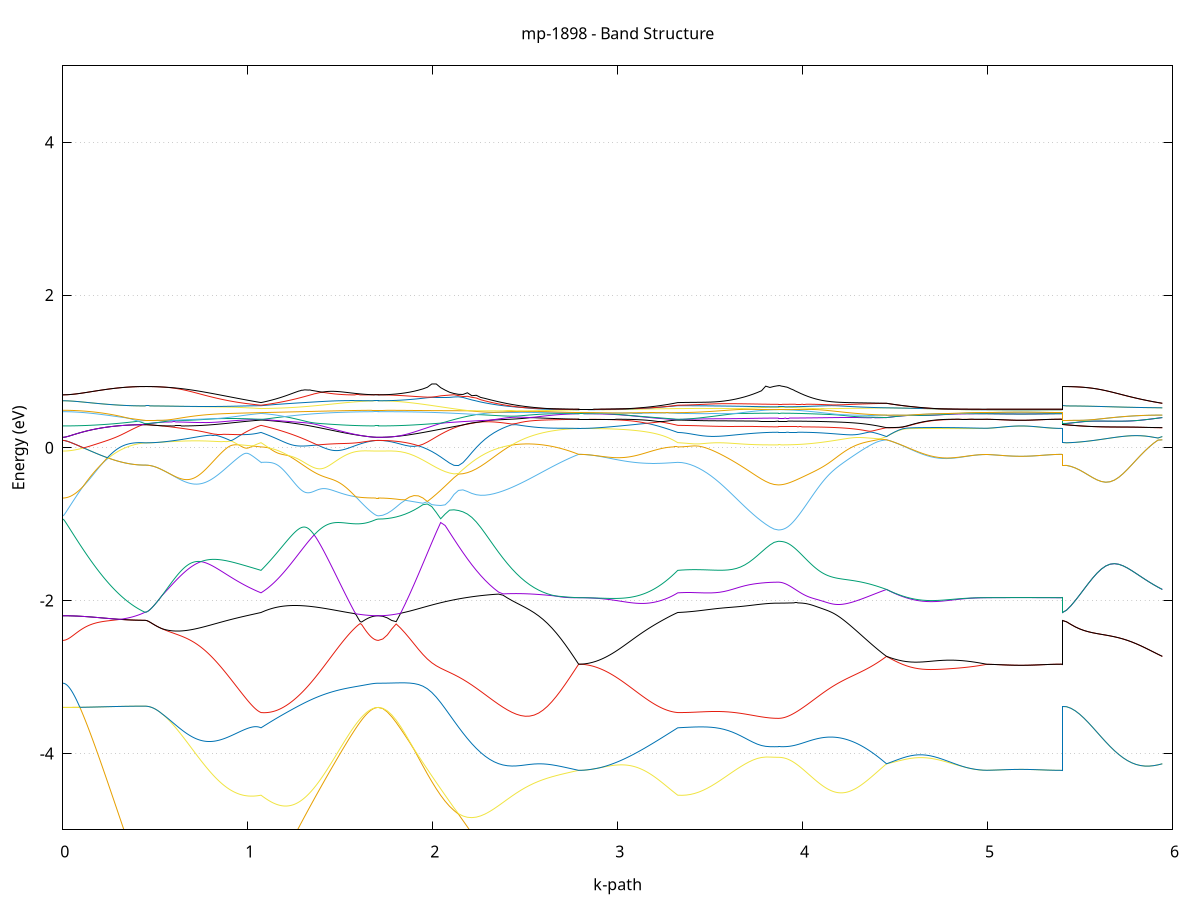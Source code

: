 set title 'mp-1898 - Band Structure'
set xlabel 'k-path'
set ylabel 'Energy (eV)'
set grid y
set yrange [-5:5]
set terminal png size 800,600
set output 'mp-1898_bands_gnuplot.png'
plot '-' using 1:2 with lines notitle, '-' using 1:2 with lines notitle, '-' using 1:2 with lines notitle, '-' using 1:2 with lines notitle, '-' using 1:2 with lines notitle, '-' using 1:2 with lines notitle, '-' using 1:2 with lines notitle, '-' using 1:2 with lines notitle, '-' using 1:2 with lines notitle, '-' using 1:2 with lines notitle, '-' using 1:2 with lines notitle, '-' using 1:2 with lines notitle, '-' using 1:2 with lines notitle, '-' using 1:2 with lines notitle, '-' using 1:2 with lines notitle, '-' using 1:2 with lines notitle, '-' using 1:2 with lines notitle, '-' using 1:2 with lines notitle, '-' using 1:2 with lines notitle, '-' using 1:2 with lines notitle, '-' using 1:2 with lines notitle, '-' using 1:2 with lines notitle, '-' using 1:2 with lines notitle, '-' using 1:2 with lines notitle, '-' using 1:2 with lines notitle, '-' using 1:2 with lines notitle, '-' using 1:2 with lines notitle, '-' using 1:2 with lines notitle, '-' using 1:2 with lines notitle, '-' using 1:2 with lines notitle, '-' using 1:2 with lines notitle, '-' using 1:2 with lines notitle
0.000000 -34.521439
0.004079 -34.521439
0.008158 -34.521439
0.012237 -34.521339
0.016315 -34.521339
0.020394 -34.521339
0.024473 -34.521339
0.028552 -34.521339
0.032631 -34.521239
0.036710 -34.521239
0.040788 -34.521239
0.044867 -34.521139
0.048946 -34.521139
0.053025 -34.521039
0.057104 -34.520939
0.061183 -34.521039
0.065261 -34.520939
0.069340 -34.520839
0.073419 -34.520739
0.077498 -34.520739
0.081577 -34.520639
0.085656 -34.520539
0.089734 -34.520439
0.093813 -34.520339
0.097892 -34.520339
0.101971 -34.520239
0.106050 -34.520039
0.110129 -34.519939
0.114208 -34.519839
0.118286 -34.519739
0.122365 -34.519639
0.126444 -34.519439
0.130523 -34.519339
0.134602 -34.519239
0.138681 -34.519039
0.142759 -34.518939
0.146838 -34.518839
0.150917 -34.518639
0.154996 -34.518539
0.159075 -34.518339
0.163154 -34.518239
0.167232 -34.518039
0.171311 -34.517839
0.175390 -34.517739
0.179469 -34.517539
0.183548 -34.517339
0.187627 -34.517239
0.191705 -34.517039
0.195784 -34.516839
0.199863 -34.516639
0.203942 -34.516439
0.208021 -34.516339
0.212100 -34.516139
0.216178 -34.515939
0.220257 -34.515739
0.224336 -34.515539
0.228415 -34.515339
0.232494 -34.515039
0.236573 -34.514839
0.240652 -34.514639
0.244730 -34.514439
0.248809 -34.514239
0.252888 -34.514039
0.256967 -34.513739
0.261046 -34.513439
0.265125 -34.513239
0.269203 -34.513039
0.273282 -34.512739
0.277361 -34.512539
0.281440 -34.512239
0.285519 -34.512039
0.289598 -34.511739
0.293676 -34.511539
0.297755 -34.511239
0.301834 -34.511039
0.305913 -34.510739
0.309992 -34.510539
0.314071 -34.510239
0.318149 -34.510039
0.322228 -34.509739
0.326307 -34.509439
0.330386 -34.509239
0.334465 -34.508939
0.338544 -34.508639
0.342622 -34.508339
0.346701 -34.508139
0.350780 -34.507839
0.354859 -34.507539
0.358938 -34.507239
0.363017 -34.507039
0.367096 -34.506739
0.371174 -34.506439
0.375253 -34.506139
0.379332 -34.505839
0.383411 -34.505439
0.387490 -34.505239
0.391569 -34.504939
0.395647 -34.504639
0.399726 -34.504339
0.403805 -34.504039
0.407884 -34.503739
0.411963 -34.503539
0.416042 -34.503239
0.420120 -34.502939
0.424199 -34.502639
0.428278 -34.502339
0.432357 -34.502139
0.436436 -34.501839
0.440515 -34.501639
0.444593 -34.501539
0.444593 -34.501539
0.453721 -34.501539
0.462849 -34.501539
0.471977 -34.501539
0.481105 -34.501439
0.490233 -34.501439
0.499361 -34.501339
0.508489 -34.501239
0.517617 -34.501139
0.526745 -34.501139
0.535873 -34.500939
0.535873 -34.500939
0.543421 -34.500839
0.550968 -34.500839
0.558516 -34.500939
0.566064 -34.500939
0.573612 -34.500939
0.581160 -34.500939
0.588707 -34.501039
0.596255 -34.501039
0.603803 -34.501039
0.611351 -34.501039
0.618899 -34.501039
0.626447 -34.501039
0.633994 -34.501039
0.641542 -34.500939
0.649090 -34.500939
0.656638 -34.500939
0.664186 -34.500839
0.671734 -34.500739
0.679281 -34.500739
0.686829 -34.500639
0.694377 -34.500539
0.701925 -34.500539
0.709473 -34.500439
0.717020 -34.500239
0.724568 -34.500139
0.732116 -34.500039
0.739664 -34.499839
0.747212 -34.499739
0.754760 -34.499539
0.762307 -34.499439
0.769855 -34.499239
0.777403 -34.499139
0.784951 -34.498939
0.792499 -34.498739
0.800047 -34.498539
0.807594 -34.498339
0.815142 -34.498139
0.822690 -34.497839
0.830238 -34.497639
0.837786 -34.497439
0.845333 -34.497139
0.852881 -34.496939
0.860429 -34.496639
0.867977 -34.496439
0.875525 -34.496139
0.883073 -34.495839
0.890620 -34.495539
0.898168 -34.495239
0.905716 -34.494939
0.913264 -34.494639
0.920812 -34.494339
0.928359 -34.494039
0.935907 -34.493739
0.943455 -34.493339
0.951003 -34.493039
0.958551 -34.492639
0.966099 -34.492339
0.973646 -34.492039
0.981194 -34.491639
0.988742 -34.491239
0.996290 -34.490939
1.003838 -34.490539
1.011386 -34.490139
1.018933 -34.489839
1.026481 -34.489439
1.034029 -34.489039
1.041577 -34.488639
1.049125 -34.488239
1.056672 -34.487839
1.064220 -34.487439
1.071768 -34.487039
1.071768 -34.487039
1.079323 -34.487639
1.086877 -34.488239
1.094431 -34.488839
1.101986 -34.489439
1.109540 -34.490039
1.117095 -34.490639
1.124649 -34.491239
1.132203 -34.491839
1.139758 -34.492439
1.147312 -34.493039
1.154867 -34.493739
1.162421 -34.494339
1.169975 -34.494939
1.177530 -34.495539
1.185084 -34.496139
1.192639 -34.496739
1.200193 -34.497339
1.207747 -34.497939
1.215302 -34.498539
1.222856 -34.499139
1.230411 -34.499739
1.237965 -34.500339
1.245519 -34.500939
1.253074 -34.501539
1.260628 -34.502139
1.268183 -34.502639
1.275737 -34.503239
1.283292 -34.503839
1.290846 -34.504339
1.298400 -34.504939
1.305955 -34.505439
1.313509 -34.505939
1.321064 -34.506539
1.328618 -34.507039
1.336172 -34.507539
1.343727 -34.508039
1.351281 -34.508539
1.358836 -34.509039
1.366390 -34.509539
1.373944 -34.510039
1.381499 -34.510539
1.389053 -34.511039
1.396608 -34.511439
1.404162 -34.511939
1.411716 -34.512339
1.419271 -34.512839
1.426825 -34.513239
1.434380 -34.513639
1.441934 -34.514039
1.449488 -34.514439
1.457043 -34.514839
1.464597 -34.515239
1.472152 -34.515639
1.479706 -34.515939
1.487261 -34.516339
1.494815 -34.516639
1.502369 -34.517039
1.509924 -34.517339
1.517478 -34.517639
1.525033 -34.517939
1.532587 -34.518239
1.540141 -34.518439
1.547696 -34.518739
1.555250 -34.518939
1.562805 -34.519239
1.570359 -34.519439
1.577913 -34.519639
1.585468 -34.519839
1.593022 -34.520039
1.600577 -34.520239
1.608131 -34.520439
1.615685 -34.520639
1.623240 -34.520739
1.630794 -34.520939
1.638349 -34.521039
1.645903 -34.521139
1.653458 -34.521239
1.661012 -34.521239
1.668566 -34.521339
1.676121 -34.521339
1.683675 -34.521339
1.691230 -34.521439
1.698784 -34.521439
1.706338 -34.521439
1.706338 -34.521439
1.730399 -34.521339
1.754460 -34.521239
1.778521 -34.520939
1.802582 -34.520539
1.826643 -34.519939
1.850704 -34.519239
1.874765 -34.518439
1.898826 -34.517539
1.922886 -34.516539
1.946947 -34.515439
1.971008 -34.514239
1.995069 -34.512939
2.019130 -34.511539
2.043191 -34.510039
2.067252 -34.508439
2.091313 -34.506839
2.115374 -34.505139
2.139434 -34.503339
2.163495 -34.501539
2.187556 -34.499739
2.211617 -34.497939
2.235678 -34.496039
2.259739 -34.494039
2.283800 -34.492139
2.307861 -34.490239
2.331922 -34.488339
2.355983 -34.486439
2.380043 -34.484539
2.404104 -34.482739
2.428165 -34.480939
2.452226 -34.479139
2.476287 -34.477439
2.500348 -34.475739
2.524409 -34.474139
2.548470 -34.472539
2.572531 -34.471139
2.596591 -34.469639
2.620652 -34.468339
2.644713 -34.467139
2.668774 -34.466039
2.692835 -34.464939
2.716896 -34.463939
2.740957 -34.463039
2.765018 -34.462339
2.789079 -34.461939
2.789079 -34.461939
2.796626 -34.461939
2.804174 -34.461939
2.811722 -34.461939
2.819270 -34.461939
2.826818 -34.462039
2.834366 -34.462039
2.841913 -34.462139
2.849461 -34.462139
2.857009 -34.462239
2.864557 -34.462339
2.872105 -34.462439
2.879653 -34.462539
2.887200 -34.462639
2.894748 -34.462839
2.902296 -34.462939
2.909844 -34.463139
2.917392 -34.463339
2.924939 -34.463539
2.932487 -34.463739
2.940035 -34.463939
2.947583 -34.464139
2.955131 -34.464439
2.962679 -34.464639
2.970226 -34.464939
2.977774 -34.465239
2.985322 -34.465439
2.992870 -34.465739
3.000418 -34.466039
3.007966 -34.466339
3.015513 -34.466739
3.023061 -34.467039
3.030609 -34.467439
3.038157 -34.467739
3.045705 -34.468139
3.053252 -34.468539
3.060800 -34.468939
3.068348 -34.469339
3.075896 -34.469739
3.083444 -34.470139
3.090992 -34.470539
3.098539 -34.470939
3.106087 -34.471439
3.113635 -34.471839
3.121183 -34.472339
3.128731 -34.472839
3.136279 -34.473239
3.143826 -34.473739
3.151374 -34.474239
3.158922 -34.474739
3.166470 -34.475239
3.174018 -34.475739
3.181565 -34.476239
3.189113 -34.476739
3.196661 -34.477239
3.204209 -34.477839
3.211757 -34.478339
3.219305 -34.478939
3.226852 -34.479439
3.234400 -34.480039
3.241948 -34.480539
3.249496 -34.481139
3.257044 -34.481739
3.264591 -34.482239
3.272139 -34.482839
3.279687 -34.483439
3.287235 -34.484039
3.294783 -34.484639
3.302331 -34.485239
3.309878 -34.485839
3.317426 -34.486439
3.324974 -34.487039
3.324974 -34.487039
3.347625 -34.487239
3.370275 -34.487339
3.392926 -34.487539
3.415576 -34.487739
3.438227 -34.487939
3.460878 -34.488139
3.483528 -34.488339
3.506179 -34.488539
3.528829 -34.488639
3.551480 -34.488839
3.574130 -34.489039
3.596781 -34.489139
3.619431 -34.489339
3.642082 -34.489439
3.664733 -34.489639
3.687383 -34.489739
3.710034 -34.489839
3.732684 -34.489939
3.755335 -34.490039
3.777985 -34.490139
3.800636 -34.490239
3.823287 -34.490239
3.845937 -34.490239
3.868588 -34.490239
3.868588 -34.490239
3.876188 -34.490239
3.883789 -34.490239
3.891389 -34.490239
3.898989 -34.490239
3.906590 -34.490139
3.914190 -34.490139
3.921791 -34.490139
3.929391 -34.490139
3.936992 -34.490039
3.944592 -34.490039
3.952192 -34.490039
3.959793 -34.489939
3.967393 -34.489939
3.974994 -34.489839
3.982594 -34.489839
3.990195 -34.489739
3.997795 -34.489739
4.005395 -34.489639
4.012996 -34.489539
4.020596 -34.489439
4.028197 -34.489439
4.035797 -34.489339
4.043398 -34.489239
4.050998 -34.489139
4.058598 -34.489039
4.066199 -34.488939
4.073799 -34.488839
4.081400 -34.488839
4.089000 -34.488639
4.096601 -34.488539
4.104201 -34.488439
4.111801 -34.488339
4.119402 -34.488239
4.127002 -34.488139
4.134603 -34.488039
4.142203 -34.487939
4.149804 -34.487739
4.157404 -34.487639
4.165004 -34.487539
4.172605 -34.487339
4.180205 -34.487239
4.187806 -34.487139
4.195406 -34.486939
4.203007 -34.486839
4.210607 -34.486739
4.218207 -34.486539
4.225808 -34.486439
4.233408 -34.486239
4.241009 -34.486039
4.248609 -34.485939
4.256210 -34.485739
4.263810 -34.485639
4.271410 -34.485439
4.279011 -34.485239
4.286611 -34.485139
4.294212 -34.484939
4.301812 -34.484739
4.309412 -34.484639
4.317013 -34.484439
4.324613 -34.484239
4.332214 -34.484139
4.339814 -34.483939
4.347415 -34.483739
4.355015 -34.483639
4.362615 -34.483439
4.370216 -34.483239
4.377816 -34.483039
4.385417 -34.482839
4.393017 -34.482639
4.400618 -34.482439
4.408218 -34.482339
4.415818 -34.482139
4.423419 -34.481939
4.431019 -34.481839
4.438620 -34.481639
4.446220 -34.481539
4.453821 -34.481539
4.453821 -34.481539
4.475527 -34.480239
4.497234 -34.479039
4.518941 -34.477839
4.540647 -34.476639
4.562354 -34.475439
4.584060 -34.474239
4.605767 -34.473139
4.627474 -34.472039
4.649180 -34.471039
4.670887 -34.470139
4.692594 -34.469139
4.714300 -34.468239
4.736007 -34.467339
4.757714 -34.466539
4.779420 -34.465839
4.801127 -34.465139
4.822834 -34.464539
4.844540 -34.463939
4.866247 -34.463439
4.887953 -34.462939
4.909660 -34.462639
4.931367 -34.462239
4.953073 -34.462039
4.974780 -34.461939
4.996487 -34.461939
4.996487 -34.461939
5.000558 -34.461939
5.004629 -34.461939
5.008700 -34.461939
5.012771 -34.461939
5.016842 -34.461839
5.020913 -34.461839
5.024985 -34.461839
5.029056 -34.461839
5.033127 -34.461839
5.037198 -34.461839
5.041269 -34.461839
5.045340 -34.461839
5.049411 -34.461839
5.053482 -34.461839
5.057554 -34.461839
5.061625 -34.461839
5.065696 -34.461839
5.069767 -34.461939
5.073838 -34.461939
5.077909 -34.461939
5.081980 -34.461939
5.086051 -34.461839
5.090123 -34.461839
5.094194 -34.461939
5.098265 -34.461939
5.102336 -34.461939
5.106407 -34.461939
5.110478 -34.461939
5.114549 -34.461939
5.118620 -34.461939
5.122692 -34.461939
5.126763 -34.461939
5.130834 -34.461939
5.134905 -34.461939
5.138976 -34.461939
5.143047 -34.461939
5.147118 -34.461939
5.151189 -34.461939
5.155261 -34.461939
5.159332 -34.461939
5.163403 -34.461939
5.167474 -34.461939
5.171545 -34.461939
5.175616 -34.461939
5.179687 -34.461939
5.183758 -34.461939
5.187830 -34.461939
5.191901 -34.461939
5.195972 -34.461939
5.200043 -34.461939
5.204114 -34.461939
5.208185 -34.461939
5.212256 -34.461939
5.216327 -34.461939
5.220399 -34.461939
5.224470 -34.461939
5.228541 -34.461939
5.232612 -34.461939
5.236683 -34.461939
5.240754 -34.461939
5.244825 -34.461939
5.248896 -34.461939
5.252968 -34.461939
5.257039 -34.461939
5.261110 -34.461939
5.265181 -34.461939
5.269252 -34.461939
5.273323 -34.461839
5.277394 -34.461839
5.281465 -34.461939
5.285537 -34.461839
5.289608 -34.461939
5.293679 -34.461839
5.297750 -34.461839
5.301821 -34.461839
5.305892 -34.461839
5.309963 -34.461839
5.314034 -34.461839
5.318106 -34.461839
5.322177 -34.461839
5.326248 -34.461839
5.330319 -34.461839
5.334390 -34.461839
5.338461 -34.461839
5.342532 -34.461839
5.346603 -34.461939
5.350675 -34.461939
5.354746 -34.461939
5.358817 -34.461939
5.362888 -34.461939
5.366959 -34.461939
5.371030 -34.461939
5.375101 -34.461939
5.379172 -34.461939
5.383244 -34.461939
5.387315 -34.461939
5.391386 -34.461939
5.395457 -34.461939
5.399528 -34.461939
5.403599 -34.461939
5.403599 -34.501539
5.427137 -34.501539
5.450675 -34.501439
5.474213 -34.501239
5.497750 -34.500939
5.521288 -34.500539
5.544826 -34.499939
5.568364 -34.499339
5.591902 -34.498639
5.615440 -34.497939
5.638977 -34.497039
5.662515 -34.496139
5.686053 -34.495139
5.709591 -34.494139
5.733129 -34.493039
5.756667 -34.491839
5.780204 -34.490739
5.803742 -34.489439
5.827280 -34.488239
5.850818 -34.486939
5.874356 -34.485639
5.897894 -34.484239
5.921431 -34.482939
5.944969 -34.481539
e
0.000000 -34.480539
0.004079 -34.480539
0.008158 -34.480539
0.012237 -34.480539
0.016315 -34.480539
0.020394 -34.480539
0.024473 -34.480639
0.028552 -34.480639
0.032631 -34.480639
0.036710 -34.480739
0.040788 -34.480839
0.044867 -34.480839
0.048946 -34.480939
0.053025 -34.480939
0.057104 -34.480939
0.061183 -34.481039
0.065261 -34.481139
0.069340 -34.481139
0.073419 -34.481239
0.077498 -34.481339
0.081577 -34.481339
0.085656 -34.481439
0.089734 -34.481539
0.093813 -34.481639
0.097892 -34.481739
0.101971 -34.481839
0.106050 -34.481939
0.110129 -34.482039
0.114208 -34.482239
0.118286 -34.482339
0.122365 -34.482439
0.126444 -34.482539
0.130523 -34.482639
0.134602 -34.482839
0.138681 -34.482939
0.142759 -34.483039
0.146838 -34.483239
0.150917 -34.483339
0.154996 -34.483539
0.159075 -34.483739
0.163154 -34.483839
0.167232 -34.484039
0.171311 -34.484139
0.175390 -34.484339
0.179469 -34.484539
0.183548 -34.484739
0.187627 -34.484939
0.191705 -34.485039
0.195784 -34.485239
0.199863 -34.485439
0.203942 -34.485739
0.208021 -34.485939
0.212100 -34.486139
0.216178 -34.486339
0.220257 -34.486539
0.224336 -34.486739
0.228415 -34.486939
0.232494 -34.487139
0.236573 -34.487439
0.240652 -34.487639
0.244730 -34.487839
0.248809 -34.488139
0.252888 -34.488339
0.256967 -34.488539
0.261046 -34.488739
0.265125 -34.489039
0.269203 -34.489239
0.273282 -34.489439
0.277361 -34.489739
0.281440 -34.490039
0.285519 -34.490239
0.289598 -34.490539
0.293676 -34.490739
0.297755 -34.491039
0.301834 -34.491239
0.305913 -34.491539
0.309992 -34.491739
0.314071 -34.492039
0.318149 -34.492339
0.322228 -34.492639
0.326307 -34.492939
0.330386 -34.493139
0.334465 -34.493439
0.338544 -34.493739
0.342622 -34.493939
0.346701 -34.494239
0.350780 -34.494539
0.354859 -34.494839
0.358938 -34.495139
0.363017 -34.495339
0.367096 -34.495639
0.371174 -34.495939
0.375253 -34.496239
0.379332 -34.496539
0.383411 -34.496739
0.387490 -34.497039
0.391569 -34.497339
0.395647 -34.497539
0.399726 -34.497939
0.403805 -34.498139
0.407884 -34.498439
0.411963 -34.498739
0.416042 -34.499039
0.420120 -34.499339
0.424199 -34.499539
0.428278 -34.499839
0.432357 -34.500139
0.436436 -34.500339
0.440515 -34.500539
0.444593 -34.500639
0.444593 -34.500639
0.453721 -34.500639
0.462849 -34.500639
0.471977 -34.500639
0.481105 -34.500539
0.490233 -34.500539
0.499361 -34.500439
0.508489 -34.500339
0.517617 -34.500239
0.526745 -34.500139
0.535873 -34.500039
0.535873 -34.500039
0.543421 -34.499839
0.550968 -34.499639
0.558516 -34.499339
0.566064 -34.499039
0.573612 -34.498739
0.581160 -34.498339
0.588707 -34.498039
0.596255 -34.497639
0.603803 -34.497239
0.611351 -34.496939
0.618899 -34.496539
0.626447 -34.496139
0.633994 -34.495839
0.641542 -34.495339
0.649090 -34.494939
0.656638 -34.494639
0.664186 -34.494139
0.671734 -34.493739
0.679281 -34.493339
0.686829 -34.492939
0.694377 -34.492439
0.701925 -34.492039
0.709473 -34.491539
0.717020 -34.491139
0.724568 -34.490639
0.732116 -34.490239
0.739664 -34.489739
0.747212 -34.489239
0.754760 -34.488839
0.762307 -34.488339
0.769855 -34.487839
0.777403 -34.487439
0.784951 -34.486939
0.792499 -34.486439
0.800047 -34.486039
0.807594 -34.485539
0.815142 -34.485139
0.822690 -34.484639
0.830238 -34.484139
0.837786 -34.483639
0.845333 -34.483139
0.852881 -34.482739
0.860429 -34.482239
0.867977 -34.481839
0.875525 -34.481339
0.883073 -34.480839
0.890620 -34.480339
0.898168 -34.479939
0.905716 -34.479439
0.913264 -34.478939
0.920812 -34.478539
0.928359 -34.478039
0.935907 -34.477539
0.943455 -34.477139
0.951003 -34.476639
0.958551 -34.476239
0.966099 -34.475739
0.973646 -34.475339
0.981194 -34.474839
0.988742 -34.474439
0.996290 -34.474039
1.003838 -34.473539
1.011386 -34.473139
1.018933 -34.472639
1.026481 -34.472239
1.034029 -34.471839
1.041577 -34.471439
1.049125 -34.471039
1.056672 -34.470639
1.064220 -34.470239
1.071768 -34.469839
1.071768 -34.469839
1.079323 -34.470039
1.086877 -34.470139
1.094431 -34.470439
1.101986 -34.470539
1.109540 -34.470739
1.117095 -34.470939
1.124649 -34.471139
1.132203 -34.471339
1.139758 -34.471539
1.147312 -34.471739
1.154867 -34.471939
1.162421 -34.472039
1.169975 -34.472239
1.177530 -34.472439
1.185084 -34.472639
1.192639 -34.472839
1.200193 -34.473039
1.207747 -34.473239
1.215302 -34.473439
1.222856 -34.473639
1.230411 -34.473839
1.237965 -34.473939
1.245519 -34.474139
1.253074 -34.474339
1.260628 -34.474539
1.268183 -34.474639
1.275737 -34.474839
1.283292 -34.475039
1.290846 -34.475239
1.298400 -34.475339
1.305955 -34.475539
1.313509 -34.475739
1.321064 -34.475939
1.328618 -34.476039
1.336172 -34.476239
1.343727 -34.476339
1.351281 -34.476539
1.358836 -34.476639
1.366390 -34.476839
1.373944 -34.477039
1.381499 -34.477139
1.389053 -34.477339
1.396608 -34.477439
1.404162 -34.477639
1.411716 -34.477739
1.419271 -34.477839
1.426825 -34.478039
1.434380 -34.478139
1.441934 -34.478339
1.449488 -34.478439
1.457043 -34.478539
1.464597 -34.478639
1.472152 -34.478739
1.479706 -34.478839
1.487261 -34.478939
1.494815 -34.479039
1.502369 -34.479139
1.509924 -34.479239
1.517478 -34.479339
1.525033 -34.479439
1.532587 -34.479539
1.540141 -34.479639
1.547696 -34.479739
1.555250 -34.479739
1.562805 -34.479839
1.570359 -34.479939
1.577913 -34.479939
1.585468 -34.480039
1.593022 -34.480039
1.600577 -34.480139
1.608131 -34.480139
1.615685 -34.480239
1.623240 -34.480239
1.630794 -34.480339
1.638349 -34.480339
1.645903 -34.480439
1.653458 -34.480439
1.661012 -34.480439
1.668566 -34.480439
1.676121 -34.480539
1.683675 -34.480539
1.691230 -34.480539
1.698784 -34.480539
1.706338 -34.480539
1.706338 -34.480539
1.730399 -34.480439
1.754460 -34.480339
1.778521 -34.480139
1.802582 -34.479939
1.826643 -34.479639
1.850704 -34.479239
1.874765 -34.478839
1.898826 -34.478339
1.922886 -34.477839
1.946947 -34.477239
1.971008 -34.476539
1.995069 -34.475839
2.019130 -34.475039
2.043191 -34.474339
2.067252 -34.473439
2.091313 -34.472539
2.115374 -34.471739
2.139434 -34.470839
2.163495 -34.469939
2.187556 -34.469039
2.211617 -34.468239
2.235678 -34.467339
2.259739 -34.466439
2.283800 -34.465639
2.307861 -34.464839
2.331922 -34.464039
2.355983 -34.463239
2.380043 -34.462539
2.404104 -34.461939
2.428165 -34.461339
2.452226 -34.460839
2.476287 -34.460339
2.500348 -34.459939
2.524409 -34.459639
2.548470 -34.459339
2.572531 -34.459139
2.596591 -34.459039
2.620652 -34.459039
2.644713 -34.459139
2.668774 -34.459239
2.692835 -34.459539
2.716896 -34.459839
2.740957 -34.460239
2.765018 -34.460739
2.789079 -34.460939
2.789079 -34.460939
2.796626 -34.461039
2.804174 -34.461039
2.811722 -34.461039
2.819270 -34.461039
2.826818 -34.461039
2.834366 -34.461139
2.841913 -34.461139
2.849461 -34.461239
2.857009 -34.461239
2.864557 -34.461339
2.872105 -34.461439
2.879653 -34.461439
2.887200 -34.461539
2.894748 -34.461639
2.902296 -34.461739
2.909844 -34.461839
2.917392 -34.461939
2.924939 -34.462039
2.932487 -34.462039
2.940035 -34.462139
2.947583 -34.462239
2.955131 -34.462339
2.962679 -34.462339
2.970226 -34.462539
2.977774 -34.462539
2.985322 -34.462639
2.992870 -34.462739
3.000418 -34.462839
3.007966 -34.462939
3.015513 -34.463139
3.023061 -34.463239
3.030609 -34.463339
3.038157 -34.463439
3.045705 -34.463639
3.053252 -34.463739
3.060800 -34.463839
3.068348 -34.464039
3.075896 -34.464139
3.083444 -34.464239
3.090992 -34.464439
3.098539 -34.464539
3.106087 -34.464739
3.113635 -34.464839
3.121183 -34.465039
3.128731 -34.465139
3.136279 -34.465339
3.143826 -34.465439
3.151374 -34.465639
3.158922 -34.465839
3.166470 -34.465939
3.174018 -34.466139
3.181565 -34.466239
3.189113 -34.466439
3.196661 -34.466639
3.204209 -34.466839
3.211757 -34.466939
3.219305 -34.467139
3.226852 -34.467339
3.234400 -34.467539
3.241948 -34.467639
3.249496 -34.467839
3.257044 -34.468039
3.264591 -34.468239
3.272139 -34.468439
3.279687 -34.468639
3.287235 -34.468839
3.294783 -34.469039
3.302331 -34.469239
3.309878 -34.469439
3.317426 -34.469639
3.324974 -34.469839
3.324974 -34.469739
3.347625 -34.469839
3.370275 -34.469939
3.392926 -34.469939
3.415576 -34.470039
3.438227 -34.470039
3.460878 -34.470139
3.483528 -34.470139
3.506179 -34.470239
3.528829 -34.470339
3.551480 -34.470439
3.574130 -34.470539
3.596781 -34.470539
3.619431 -34.470639
3.642082 -34.470739
3.664733 -34.470739
3.687383 -34.470839
3.710034 -34.470839
3.732684 -34.470939
3.755335 -34.470939
3.777985 -34.471039
3.800636 -34.471039
3.823287 -34.471039
3.845937 -34.471039
3.868588 -34.471039
3.868588 -34.471039
3.876188 -34.471039
3.883789 -34.471039
3.891389 -34.471139
3.898989 -34.471139
3.906590 -34.471139
3.914190 -34.471139
3.921791 -34.471139
3.929391 -34.471239
3.936992 -34.471239
3.944592 -34.471239
3.952192 -34.471339
3.959793 -34.471339
3.967393 -34.471439
3.974994 -34.471439
3.982594 -34.471539
3.990195 -34.471639
3.997795 -34.471639
4.005395 -34.471739
4.012996 -34.471839
4.020596 -34.471939
4.028197 -34.472039
4.035797 -34.472039
4.043398 -34.472139
4.050998 -34.472239
4.058598 -34.472339
4.066199 -34.472439
4.073799 -34.472539
4.081400 -34.472639
4.089000 -34.472739
4.096601 -34.472939
4.104201 -34.473039
4.111801 -34.473139
4.119402 -34.473239
4.127002 -34.473439
4.134603 -34.473539
4.142203 -34.473639
4.149804 -34.473739
4.157404 -34.473939
4.165004 -34.474039
4.172605 -34.474239
4.180205 -34.474439
4.187806 -34.474539
4.195406 -34.474739
4.203007 -34.474839
4.210607 -34.475039
4.218207 -34.475239
4.225808 -34.475339
4.233408 -34.475539
4.241009 -34.475739
4.248609 -34.475939
4.256210 -34.476039
4.263810 -34.476239
4.271410 -34.476439
4.279011 -34.476639
4.286611 -34.476839
4.294212 -34.476939
4.301812 -34.477139
4.309412 -34.477339
4.317013 -34.477539
4.324613 -34.477739
4.332214 -34.477839
4.339814 -34.478039
4.347415 -34.478239
4.355015 -34.478439
4.362615 -34.478639
4.370216 -34.478839
4.377816 -34.479039
4.385417 -34.479239
4.393017 -34.479439
4.400618 -34.479639
4.408218 -34.479839
4.415818 -34.479939
4.423419 -34.480139
4.431019 -34.480339
4.438620 -34.480439
4.446220 -34.480539
4.453821 -34.480639
4.453821 -34.480639
4.475527 -34.479339
4.497234 -34.478039
4.518941 -34.476839
4.540647 -34.475539
4.562354 -34.474339
4.584060 -34.473139
4.605767 -34.471939
4.627474 -34.470839
4.649180 -34.469739
4.670887 -34.468839
4.692594 -34.467839
4.714300 -34.466839
4.736007 -34.466039
4.757714 -34.465239
4.779420 -34.464539
4.801127 -34.463839
4.822834 -34.463239
4.844540 -34.462739
4.866247 -34.462239
4.887953 -34.461839
4.909660 -34.461539
4.931367 -34.461239
4.953073 -34.461139
4.974780 -34.461039
4.996487 -34.460939
4.996487 -34.460939
5.000558 -34.460939
5.004629 -34.460939
5.008700 -34.460939
5.012771 -34.460939
5.016842 -34.460939
5.020913 -34.460939
5.024985 -34.460939
5.029056 -34.460939
5.033127 -34.460939
5.037198 -34.460939
5.041269 -34.460939
5.045340 -34.460939
5.049411 -34.460939
5.053482 -34.460939
5.057554 -34.460939
5.061625 -34.460939
5.065696 -34.460939
5.069767 -34.460939
5.073838 -34.460939
5.077909 -34.460939
5.081980 -34.460939
5.086051 -34.460939
5.090123 -34.460939
5.094194 -34.460939
5.098265 -34.460939
5.102336 -34.460939
5.106407 -34.460939
5.110478 -34.460939
5.114549 -34.461039
5.118620 -34.461039
5.122692 -34.461039
5.126763 -34.461039
5.130834 -34.461039
5.134905 -34.461039
5.138976 -34.461039
5.143047 -34.461039
5.147118 -34.461039
5.151189 -34.461039
5.155261 -34.461039
5.159332 -34.461039
5.163403 -34.461039
5.167474 -34.461039
5.171545 -34.461039
5.175616 -34.461039
5.179687 -34.461039
5.183758 -34.461039
5.187830 -34.461039
5.191901 -34.461039
5.195972 -34.461039
5.200043 -34.461039
5.204114 -34.461039
5.208185 -34.461039
5.212256 -34.461039
5.216327 -34.461039
5.220399 -34.461039
5.224470 -34.461039
5.228541 -34.461039
5.232612 -34.461039
5.236683 -34.461039
5.240754 -34.461039
5.244825 -34.461039
5.248896 -34.460939
5.252968 -34.460939
5.257039 -34.460939
5.261110 -34.460939
5.265181 -34.460939
5.269252 -34.460939
5.273323 -34.460939
5.277394 -34.460939
5.281465 -34.460939
5.285537 -34.460939
5.289608 -34.460939
5.293679 -34.460939
5.297750 -34.460939
5.301821 -34.460939
5.305892 -34.460939
5.309963 -34.460939
5.314034 -34.460939
5.318106 -34.460939
5.322177 -34.460939
5.326248 -34.460939
5.330319 -34.460939
5.334390 -34.460939
5.338461 -34.460939
5.342532 -34.460939
5.346603 -34.460939
5.350675 -34.460939
5.354746 -34.460939
5.358817 -34.460939
5.362888 -34.460939
5.366959 -34.460939
5.371030 -34.460939
5.375101 -34.460939
5.379172 -34.460939
5.383244 -34.460939
5.387315 -34.461039
5.391386 -34.461039
5.395457 -34.461039
5.399528 -34.460939
5.403599 -34.460939
5.403599 -34.500639
5.427137 -34.500639
5.450675 -34.500539
5.474213 -34.500239
5.497750 -34.499939
5.521288 -34.499639
5.544826 -34.499039
5.568364 -34.498439
5.591902 -34.497739
5.615440 -34.497039
5.638977 -34.496139
5.662515 -34.495239
5.686053 -34.494239
5.709591 -34.493239
5.733129 -34.492139
5.756667 -34.490939
5.780204 -34.489739
5.803742 -34.488539
5.827280 -34.487339
5.850818 -34.486039
5.874356 -34.484639
5.897894 -34.483339
5.921431 -34.481939
5.944969 -34.480639
e
0.000000 -17.766339
0.004079 -17.766339
0.008158 -17.766239
0.012237 -17.766139
0.016315 -17.765939
0.020394 -17.765639
0.024473 -17.765339
0.028552 -17.764939
0.032631 -17.764539
0.036710 -17.764039
0.040788 -17.763539
0.044867 -17.762939
0.048946 -17.762339
0.053025 -17.761639
0.057104 -17.760839
0.061183 -17.760039
0.065261 -17.759239
0.069340 -17.758339
0.073419 -17.757339
0.077498 -17.756239
0.081577 -17.755239
0.085656 -17.754039
0.089734 -17.752839
0.093813 -17.751639
0.097892 -17.750339
0.101971 -17.748939
0.106050 -17.747539
0.110129 -17.746139
0.114208 -17.744639
0.118286 -17.743039
0.122365 -17.741439
0.126444 -17.739739
0.130523 -17.738039
0.134602 -17.736239
0.138681 -17.734439
0.142759 -17.732539
0.146838 -17.730639
0.150917 -17.728639
0.154996 -17.726639
0.159075 -17.724539
0.163154 -17.722439
0.167232 -17.720239
0.171311 -17.717939
0.175390 -17.715739
0.179469 -17.713339
0.183548 -17.711039
0.187627 -17.708639
0.191705 -17.706139
0.195784 -17.703639
0.199863 -17.701039
0.203942 -17.698439
0.208021 -17.695839
0.212100 -17.693139
0.216178 -17.690339
0.220257 -17.687539
0.224336 -17.684739
0.228415 -17.681839
0.232494 -17.678939
0.236573 -17.675939
0.240652 -17.672939
0.244730 -17.669939
0.248809 -17.666839
0.252888 -17.663639
0.256967 -17.660539
0.261046 -17.657339
0.265125 -17.654039
0.269203 -17.650739
0.273282 -17.647439
0.277361 -17.644039
0.281440 -17.640639
0.285519 -17.637239
0.289598 -17.633739
0.293676 -17.630239
0.297755 -17.626739
0.301834 -17.623139
0.305913 -17.619539
0.309992 -17.615839
0.314071 -17.612139
0.318149 -17.608439
0.322228 -17.604739
0.326307 -17.600939
0.330386 -17.597139
0.334465 -17.593339
0.338544 -17.589439
0.342622 -17.585539
0.346701 -17.581639
0.350780 -17.577739
0.354859 -17.573739
0.358938 -17.569739
0.363017 -17.565739
0.367096 -17.561639
0.371174 -17.557639
0.375253 -17.553539
0.379332 -17.549439
0.383411 -17.545239
0.387490 -17.541139
0.391569 -17.536939
0.395647 -17.532739
0.399726 -17.528539
0.403805 -17.524339
0.407884 -17.520139
0.411963 -17.515839
0.416042 -17.511539
0.420120 -17.507339
0.424199 -17.502939
0.428278 -17.498639
0.432357 -17.494339
0.436436 -17.490039
0.440515 -17.485739
0.444593 -17.481839
0.444593 -17.481839
0.453721 -17.481839
0.462849 -17.481839
0.471977 -17.481939
0.481105 -17.481939
0.490233 -17.482039
0.499361 -17.482239
0.508489 -17.482339
0.517617 -17.482539
0.526745 -17.482739
0.535873 -17.482939
0.535873 -17.482939
0.543421 -17.485639
0.550968 -17.488739
0.558516 -17.491839
0.566064 -17.494839
0.573612 -17.497939
0.581160 -17.500839
0.588707 -17.503839
0.596255 -17.506739
0.603803 -17.509639
0.611351 -17.512439
0.618899 -17.515239
0.626447 -17.518039
0.633994 -17.520739
0.641542 -17.523339
0.649090 -17.525939
0.656638 -17.528439
0.664186 -17.530939
0.671734 -17.533439
0.679281 -17.535739
0.686829 -17.538139
0.694377 -17.540339
0.701925 -17.542539
0.709473 -17.544639
0.717020 -17.546739
0.724568 -17.548739
0.732116 -17.550739
0.739664 -17.552539
0.747212 -17.554339
0.754760 -17.556139
0.762307 -17.557739
0.769855 -17.559339
0.777403 -17.560939
0.784951 -17.562339
0.792499 -17.563739
0.800047 -17.565039
0.807594 -17.566339
0.815142 -17.567439
0.822690 -17.568539
0.830238 -17.569539
0.837786 -17.570539
0.845333 -17.571439
0.852881 -17.572239
0.860429 -17.572939
0.867977 -17.573639
0.875525 -17.574239
0.883073 -17.574739
0.890620 -17.575139
0.898168 -17.575539
0.905716 -17.575839
0.913264 -17.576139
0.920812 -17.576339
0.928359 -17.576439
0.935907 -17.576439
0.943455 -17.576439
0.951003 -17.576339
0.958551 -17.576239
0.966099 -17.576039
0.973646 -17.575739
0.981194 -17.575439
0.988742 -17.575039
0.996290 -17.574639
1.003838 -17.574139
1.011386 -17.573639
1.018933 -17.573039
1.026481 -17.572439
1.034029 -17.571739
1.041577 -17.571039
1.049125 -17.570339
1.056672 -17.569539
1.064220 -17.568739
1.071768 -17.567939
1.071768 -17.567939
1.079323 -17.569039
1.086877 -17.570139
1.094431 -17.571539
1.101986 -17.573039
1.109540 -17.574639
1.117095 -17.576439
1.124649 -17.578339
1.132203 -17.580439
1.139758 -17.582639
1.147312 -17.584939
1.154867 -17.587339
1.162421 -17.589939
1.169975 -17.592539
1.177530 -17.595239
1.185084 -17.598139
1.192639 -17.601039
1.200193 -17.604039
1.207747 -17.607039
1.215302 -17.610239
1.222856 -17.613439
1.230411 -17.616639
1.237965 -17.619939
1.245519 -17.623239
1.253074 -17.626639
1.260628 -17.630039
1.268183 -17.633439
1.275737 -17.636939
1.283292 -17.640439
1.290846 -17.643939
1.298400 -17.647339
1.305955 -17.650839
1.313509 -17.654339
1.321064 -17.657839
1.328618 -17.661339
1.336172 -17.664839
1.343727 -17.668339
1.351281 -17.671739
1.358836 -17.675139
1.366390 -17.678539
1.373944 -17.681939
1.381499 -17.685239
1.389053 -17.688539
1.396608 -17.691839
1.404162 -17.695039
1.411716 -17.698239
1.419271 -17.701339
1.426825 -17.704439
1.434380 -17.707539
1.441934 -17.710439
1.449488 -17.713439
1.457043 -17.716239
1.464597 -17.719039
1.472152 -17.721839
1.479706 -17.724439
1.487261 -17.727039
1.494815 -17.729639
1.502369 -17.732039
1.509924 -17.734439
1.517478 -17.736739
1.525033 -17.739039
1.532587 -17.741139
1.540141 -17.743239
1.547696 -17.745239
1.555250 -17.747139
1.562805 -17.749039
1.570359 -17.750739
1.577913 -17.752439
1.585468 -17.753939
1.593022 -17.755439
1.600577 -17.756839
1.608131 -17.758139
1.615685 -17.759339
1.623240 -17.760439
1.630794 -17.761439
1.638349 -17.762439
1.645903 -17.763239
1.653458 -17.763939
1.661012 -17.764539
1.668566 -17.765139
1.676121 -17.765539
1.683675 -17.765939
1.691230 -17.766139
1.698784 -17.766339
1.706338 -17.766339
1.706338 -17.766339
1.730399 -17.765939
1.754460 -17.764639
1.778521 -17.762639
1.802582 -17.759739
1.826643 -17.756039
1.850704 -17.751539
1.874765 -17.746339
1.898826 -17.740339
1.922886 -17.733639
1.946947 -17.726339
1.971008 -17.718339
1.995069 -17.709839
2.019130 -17.700739
2.043191 -17.691239
2.067252 -17.681239
2.091313 -17.670839
2.115374 -17.660239
2.139434 -17.649439
2.163495 -17.638539
2.187556 -17.627539
2.211617 -17.616839
2.235678 -17.606339
2.259739 -17.596239
2.283800 -17.586939
2.307861 -17.578539
2.331922 -17.571339
2.355983 -17.565639
2.380043 -17.561739
2.404104 -17.559739
2.428165 -17.559539
2.452226 -17.560839
2.476287 -17.563439
2.500348 -17.566939
2.524409 -17.571039
2.548470 -17.575439
2.572531 -17.579839
2.596591 -17.584139
2.620652 -17.588239
2.644713 -17.591939
2.668774 -17.595139
2.692835 -17.597839
2.716896 -17.599939
2.740957 -17.601439
2.765018 -17.602239
2.789079 -17.602439
2.789079 -17.602439
2.796626 -17.602439
2.804174 -17.602539
2.811722 -17.602739
2.819270 -17.603039
2.826818 -17.603439
2.834366 -17.603839
2.841913 -17.604339
2.849461 -17.604939
2.857009 -17.605539
2.864557 -17.606139
2.872105 -17.606739
2.879653 -17.607439
2.887200 -17.608139
2.894748 -17.608839
2.902296 -17.609439
2.909844 -17.610139
2.917392 -17.610739
2.924939 -17.611439
2.932487 -17.612039
2.940035 -17.612639
2.947583 -17.613139
2.955131 -17.613639
2.962679 -17.614139
2.970226 -17.614539
2.977774 -17.614939
2.985322 -17.615239
2.992870 -17.615539
3.000418 -17.615739
3.007966 -17.615939
3.015513 -17.616039
3.023061 -17.616139
3.030609 -17.616139
3.038157 -17.616039
3.045705 -17.615939
3.053252 -17.615739
3.060800 -17.615439
3.068348 -17.615139
3.075896 -17.614739
3.083444 -17.614339
3.090992 -17.613739
3.098539 -17.613139
3.106087 -17.612439
3.113635 -17.611739
3.121183 -17.610839
3.128731 -17.609939
3.136279 -17.608939
3.143826 -17.607839
3.151374 -17.606639
3.158922 -17.605439
3.166470 -17.604039
3.174018 -17.602639
3.181565 -17.601139
3.189113 -17.599539
3.196661 -17.597839
3.204209 -17.596139
3.211757 -17.594239
3.219305 -17.592339
3.226852 -17.590239
3.234400 -17.588139
3.241948 -17.585939
3.249496 -17.583639
3.257044 -17.581239
3.264591 -17.578739
3.272139 -17.576139
3.279687 -17.573539
3.287235 -17.570739
3.294783 -17.567839
3.302331 -17.565739
3.309878 -17.566339
3.317426 -17.567039
3.324974 -17.567939
3.324974 -17.567939
3.347625 -17.570439
3.370275 -17.576839
3.392926 -17.586239
3.415576 -17.597739
3.438227 -17.610639
3.460878 -17.624239
3.483528 -17.638139
3.506179 -17.652139
3.528829 -17.665939
3.551480 -17.679539
3.574130 -17.692539
3.596781 -17.705039
3.619431 -17.716839
3.642082 -17.727939
3.664733 -17.738139
3.687383 -17.747439
3.710034 -17.755839
3.732684 -17.763239
3.755335 -17.769539
3.777985 -17.774739
3.800636 -17.778839
3.823287 -17.781739
3.845937 -17.783539
3.868588 -17.784139
3.868588 -17.784139
3.876188 -17.784039
3.883789 -17.783939
3.891389 -17.783739
3.898989 -17.783439
3.906590 -17.783039
3.914190 -17.782639
3.921791 -17.782039
3.929391 -17.781439
3.936992 -17.780739
3.944592 -17.779939
3.952192 -17.779039
3.959793 -17.778039
3.967393 -17.776939
3.974994 -17.775839
3.982594 -17.774539
3.990195 -17.773239
3.997795 -17.771839
4.005395 -17.770339
4.012996 -17.768739
4.020596 -17.767039
4.028197 -17.765339
4.035797 -17.763439
4.043398 -17.761539
4.050998 -17.759539
4.058598 -17.757339
4.066199 -17.755139
4.073799 -17.752939
4.081400 -17.750539
4.089000 -17.748039
4.096601 -17.745539
4.104201 -17.742839
4.111801 -17.740139
4.119402 -17.737339
4.127002 -17.734539
4.134603 -17.731539
4.142203 -17.728439
4.149804 -17.725339
4.157404 -17.722139
4.165004 -17.718839
4.172605 -17.715539
4.180205 -17.712039
4.187806 -17.708539
4.195406 -17.704939
4.203007 -17.701339
4.210607 -17.697639
4.218207 -17.693839
4.225808 -17.689939
4.233408 -17.686039
4.241009 -17.682039
4.248609 -17.678039
4.256210 -17.673939
4.263810 -17.669839
4.271410 -17.665639
4.279011 -17.661439
4.286611 -17.657139
4.294212 -17.652839
4.301812 -17.648439
4.309412 -17.644039
4.317013 -17.639639
4.324613 -17.635239
4.332214 -17.630739
4.339814 -17.626239
4.347415 -17.621739
4.355015 -17.617239
4.362615 -17.612739
4.370216 -17.608239
4.377816 -17.603739
4.385417 -17.599339
4.393017 -17.594839
4.400618 -17.590439
4.408218 -17.586139
4.415818 -17.581839
4.423419 -17.577539
4.431019 -17.573439
4.438620 -17.569339
4.446220 -17.565439
4.453821 -17.561639
4.453821 -17.561639
4.475527 -17.567239
4.497234 -17.572539
4.518941 -17.577639
4.540647 -17.582539
4.562354 -17.587039
4.584060 -17.591239
4.605767 -17.595139
4.627474 -17.598539
4.649180 -17.601539
4.670887 -17.604139
4.692594 -17.606239
4.714300 -17.608039
4.736007 -17.609339
4.757714 -17.610339
4.779420 -17.610839
4.801127 -17.611039
4.822834 -17.610839
4.844540 -17.610339
4.866247 -17.609639
4.887953 -17.608639
4.909660 -17.607439
4.931367 -17.606139
4.953073 -17.604739
4.974780 -17.603539
4.996487 -17.602539
4.996487 -17.602539
5.000558 -17.602539
5.004629 -17.602539
5.008700 -17.602539
5.012771 -17.602539
5.016842 -17.602539
5.020913 -17.602639
5.024985 -17.602639
5.029056 -17.602639
5.033127 -17.602639
5.037198 -17.602639
5.041269 -17.602739
5.045340 -17.602739
5.049411 -17.602739
5.053482 -17.602739
5.057554 -17.602739
5.061625 -17.602839
5.065696 -17.602839
5.069767 -17.602839
5.073838 -17.602839
5.077909 -17.602939
5.081980 -17.602939
5.086051 -17.602939
5.090123 -17.602939
5.094194 -17.603039
5.098265 -17.603039
5.102336 -17.603039
5.106407 -17.603039
5.110478 -17.603039
5.114549 -17.603139
5.118620 -17.603139
5.122692 -17.603139
5.126763 -17.603139
5.130834 -17.603139
5.134905 -17.603139
5.138976 -17.603239
5.143047 -17.603239
5.147118 -17.603239
5.151189 -17.603239
5.155261 -17.603239
5.159332 -17.603239
5.163403 -17.603239
5.167474 -17.603239
5.171545 -17.603239
5.175616 -17.603239
5.179687 -17.603239
5.183758 -17.603239
5.187830 -17.603239
5.191901 -17.603239
5.195972 -17.603239
5.200043 -17.603239
5.204114 -17.603239
5.208185 -17.603239
5.212256 -17.603239
5.216327 -17.603239
5.220399 -17.603239
5.224470 -17.603239
5.228541 -17.603139
5.232612 -17.603139
5.236683 -17.603139
5.240754 -17.603139
5.244825 -17.603139
5.248896 -17.603139
5.252968 -17.603039
5.257039 -17.603039
5.261110 -17.603039
5.265181 -17.603039
5.269252 -17.603039
5.273323 -17.602939
5.277394 -17.602939
5.281465 -17.602939
5.285537 -17.602939
5.289608 -17.602839
5.293679 -17.602839
5.297750 -17.602839
5.301821 -17.602839
5.305892 -17.602739
5.309963 -17.602739
5.314034 -17.602739
5.318106 -17.602739
5.322177 -17.602739
5.326248 -17.602639
5.330319 -17.602639
5.334390 -17.602639
5.338461 -17.602639
5.342532 -17.602639
5.346603 -17.602539
5.350675 -17.602539
5.354746 -17.602539
5.358817 -17.602539
5.362888 -17.602539
5.366959 -17.602539
5.371030 -17.602539
5.375101 -17.602539
5.379172 -17.602439
5.383244 -17.602439
5.387315 -17.602439
5.391386 -17.602439
5.395457 -17.602439
5.399528 -17.602439
5.403599 -17.602439
5.403599 -17.481839
5.427137 -17.481839
5.450675 -17.482039
5.474213 -17.482439
5.497750 -17.483039
5.521288 -17.483839
5.544826 -17.484839
5.568364 -17.486139
5.591902 -17.487839
5.615440 -17.489839
5.638977 -17.492339
5.662515 -17.495339
5.686053 -17.498839
5.709591 -17.502739
5.733129 -17.507339
5.756667 -17.512339
5.780204 -17.517739
5.803742 -17.523539
5.827280 -17.529739
5.850818 -17.536039
5.874356 -17.542439
5.897894 -17.548939
5.921431 -17.555339
5.944969 -17.561639
e
0.000000 -17.233639
0.004079 -17.233739
0.008158 -17.233939
0.012237 -17.234139
0.016315 -17.234539
0.020394 -17.234939
0.024473 -17.235439
0.028552 -17.235939
0.032631 -17.236539
0.036710 -17.237139
0.040788 -17.237739
0.044867 -17.238439
0.048946 -17.239139
0.053025 -17.239839
0.057104 -17.240539
0.061183 -17.241239
0.065261 -17.241939
0.069340 -17.242739
0.073419 -17.243439
0.077498 -17.244139
0.081577 -17.244939
0.085656 -17.245639
0.089734 -17.246339
0.093813 -17.247139
0.097892 -17.247839
0.101971 -17.248539
0.106050 -17.249339
0.110129 -17.250039
0.114208 -17.250739
0.118286 -17.251539
0.122365 -17.252239
0.126444 -17.252939
0.130523 -17.253639
0.134602 -17.254339
0.138681 -17.255039
0.142759 -17.255739
0.146838 -17.256439
0.150917 -17.257139
0.154996 -17.257839
0.159075 -17.258539
0.163154 -17.259239
0.167232 -17.259839
0.171311 -17.260539
0.175390 -17.261239
0.179469 -17.261839
0.183548 -17.262539
0.187627 -17.263139
0.191705 -17.263739
0.195784 -17.264339
0.199863 -17.265039
0.203942 -17.265639
0.208021 -17.266239
0.212100 -17.266839
0.216178 -17.267439
0.220257 -17.267939
0.224336 -17.268539
0.228415 -17.269139
0.232494 -17.269639
0.236573 -17.270239
0.240652 -17.272839
0.244730 -17.276439
0.248809 -17.280139
0.252888 -17.283739
0.256967 -17.287539
0.261046 -17.291239
0.265125 -17.295039
0.269203 -17.298839
0.273282 -17.302739
0.277361 -17.306639
0.281440 -17.310539
0.285519 -17.314439
0.289598 -17.318439
0.293676 -17.322439
0.297755 -17.326439
0.301834 -17.330539
0.305913 -17.334639
0.309992 -17.338739
0.314071 -17.342839
0.318149 -17.347039
0.322228 -17.351139
0.326307 -17.355339
0.330386 -17.359539
0.334465 -17.363839
0.338544 -17.368039
0.342622 -17.372339
0.346701 -17.376639
0.350780 -17.380839
0.354859 -17.385139
0.358938 -17.389539
0.363017 -17.393839
0.367096 -17.398139
0.371174 -17.402539
0.375253 -17.406839
0.379332 -17.411239
0.383411 -17.415639
0.387490 -17.419939
0.391569 -17.424339
0.395647 -17.428739
0.399726 -17.433139
0.403805 -17.437539
0.407884 -17.441939
0.411963 -17.446339
0.416042 -17.450739
0.420120 -17.455039
0.424199 -17.459439
0.428278 -17.463839
0.432357 -17.468239
0.436436 -17.472639
0.440515 -17.476939
0.444593 -17.480839
0.444593 -17.480839
0.453721 -17.480839
0.462849 -17.480939
0.471977 -17.480939
0.481105 -17.481039
0.490233 -17.481139
0.499361 -17.481239
0.508489 -17.481439
0.517617 -17.481639
0.526745 -17.481839
0.535873 -17.482039
0.535873 -17.482039
0.543421 -17.479739
0.550968 -17.477139
0.558516 -17.474539
0.566064 -17.471939
0.573612 -17.469539
0.581160 -17.467139
0.588707 -17.464939
0.596255 -17.462739
0.603803 -17.460739
0.611351 -17.458839
0.618899 -17.457039
0.626447 -17.455339
0.633994 -17.453839
0.641542 -17.452439
0.649090 -17.451239
0.656638 -17.450239
0.664186 -17.449339
0.671734 -17.448739
0.679281 -17.448239
0.686829 -17.447839
0.694377 -17.447739
0.701925 -17.447739
0.709473 -17.448039
0.717020 -17.448439
0.724568 -17.449039
0.732116 -17.449739
0.739664 -17.450639
0.747212 -17.451739
0.754760 -17.452939
0.762307 -17.454339
0.769855 -17.455839
0.777403 -17.457539
0.784951 -17.459339
0.792499 -17.461239
0.800047 -17.463239
0.807594 -17.465339
0.815142 -17.467439
0.822690 -17.469739
0.830238 -17.472139
0.837786 -17.474539
0.845333 -17.476939
0.852881 -17.479539
0.860429 -17.482139
0.867977 -17.484739
0.875525 -17.487439
0.883073 -17.490039
0.890620 -17.492839
0.898168 -17.495539
0.905716 -17.498339
0.913264 -17.501039
0.920812 -17.503839
0.928359 -17.506639
0.935907 -17.509439
0.943455 -17.512139
0.951003 -17.514939
0.958551 -17.517739
0.966099 -17.520439
0.973646 -17.523139
0.981194 -17.525839
0.988742 -17.528539
0.996290 -17.531139
1.003838 -17.533839
1.011386 -17.536339
1.018933 -17.538939
1.026481 -17.541439
1.034029 -17.543939
1.041577 -17.546339
1.049125 -17.548739
1.056672 -17.551039
1.064220 -17.553339
1.071768 -17.555639
1.071768 -17.555639
1.079323 -17.552339
1.086877 -17.548939
1.094431 -17.545439
1.101986 -17.541839
1.109540 -17.538239
1.117095 -17.534539
1.124649 -17.530739
1.132203 -17.526839
1.139758 -17.522839
1.147312 -17.518839
1.154867 -17.514639
1.162421 -17.510539
1.169975 -17.506239
1.177530 -17.501939
1.185084 -17.497539
1.192639 -17.493039
1.200193 -17.488439
1.207747 -17.483939
1.215302 -17.479239
1.222856 -17.474539
1.230411 -17.469739
1.237965 -17.464939
1.245519 -17.460039
1.253074 -17.455139
1.260628 -17.450239
1.268183 -17.445239
1.275737 -17.440239
1.283292 -17.435139
1.290846 -17.430039
1.298400 -17.424939
1.305955 -17.419839
1.313509 -17.414639
1.321064 -17.409539
1.328618 -17.404339
1.336172 -17.399139
1.343727 -17.394039
1.351281 -17.388839
1.358836 -17.383639
1.366390 -17.378539
1.373944 -17.373339
1.381499 -17.368239
1.389053 -17.363139
1.396608 -17.358139
1.404162 -17.353139
1.411716 -17.348139
1.419271 -17.343139
1.426825 -17.338339
1.434380 -17.333439
1.441934 -17.328739
1.449488 -17.324039
1.457043 -17.319339
1.464597 -17.314839
1.472152 -17.310339
1.479706 -17.305939
1.487261 -17.301639
1.494815 -17.297439
1.502369 -17.293239
1.509924 -17.289239
1.517478 -17.285339
1.525033 -17.281539
1.532587 -17.277839
1.540141 -17.274339
1.547696 -17.270839
1.555250 -17.267539
1.562805 -17.264439
1.570359 -17.261339
1.577913 -17.258439
1.585468 -17.255739
1.593022 -17.253139
1.600577 -17.250639
1.608131 -17.248339
1.615685 -17.246239
1.623240 -17.244239
1.630794 -17.242439
1.638349 -17.240839
1.645903 -17.239339
1.653458 -17.238039
1.661012 -17.236839
1.668566 -17.235939
1.676121 -17.235139
1.683675 -17.234439
1.691230 -17.234039
1.698784 -17.233739
1.706338 -17.233639
1.706338 -17.233639
1.730399 -17.234439
1.754460 -17.236539
1.778521 -17.240039
1.802582 -17.244639
1.826643 -17.250339
1.850704 -17.256939
1.874765 -17.264439
1.898826 -17.274239
1.922886 -17.287039
1.946947 -17.300739
1.971008 -17.315139
1.995069 -17.330139
2.019130 -17.345639
2.043191 -17.361339
2.067252 -17.377139
2.091313 -17.392939
2.115374 -17.408439
2.139434 -17.423739
2.163495 -17.438639
2.187556 -17.453039
2.211617 -17.466739
2.235678 -17.479739
2.259739 -17.491939
2.283800 -17.503339
2.307861 -17.513939
2.331922 -17.523539
2.355983 -17.532339
2.380043 -17.540039
2.404104 -17.546939
2.428165 -17.552839
2.452226 -17.557939
2.476287 -17.562039
2.500348 -17.565339
2.524409 -17.567839
2.548470 -17.569539
2.572531 -17.570839
2.596591 -17.577139
2.620652 -17.582839
2.644713 -17.587739
2.668774 -17.592039
2.692835 -17.595539
2.716896 -17.598339
2.740957 -17.600339
2.765018 -17.601639
2.789079 -17.602139
2.789079 -17.602139
2.796626 -17.602139
2.804174 -17.602239
2.811722 -17.602239
2.819270 -17.602139
2.826818 -17.602139
2.834366 -17.602039
2.841913 -17.602039
2.849461 -17.601939
2.857009 -17.601839
2.864557 -17.601639
2.872105 -17.601539
2.879653 -17.601339
2.887200 -17.601139
2.894748 -17.600939
2.902296 -17.600639
2.909844 -17.600439
2.917392 -17.600139
2.924939 -17.599839
2.932487 -17.599439
2.940035 -17.599039
2.947583 -17.598639
2.955131 -17.598239
2.962679 -17.597739
2.970226 -17.597239
2.977774 -17.596739
2.985322 -17.596139
2.992870 -17.595539
3.000418 -17.594939
3.007966 -17.594239
3.015513 -17.593539
3.023061 -17.592839
3.030609 -17.592039
3.038157 -17.591239
3.045705 -17.590439
3.053252 -17.589539
3.060800 -17.588639
3.068348 -17.587739
3.075896 -17.586739
3.083444 -17.585839
3.090992 -17.584839
3.098539 -17.583839
3.106087 -17.582739
3.113635 -17.581739
3.121183 -17.580639
3.128731 -17.579639
3.136279 -17.578539
3.143826 -17.577439
3.151374 -17.576339
3.158922 -17.575339
3.166470 -17.574239
3.174018 -17.573239
3.181565 -17.572239
3.189113 -17.571239
3.196661 -17.570339
3.204209 -17.569439
3.211757 -17.568639
3.219305 -17.567839
3.226852 -17.567139
3.234400 -17.566539
3.241948 -17.566039
3.249496 -17.565539
3.257044 -17.565239
3.264591 -17.564939
3.272139 -17.564839
3.279687 -17.564939
3.287235 -17.565039
3.294783 -17.565339
3.302331 -17.564939
3.309878 -17.561939
3.317426 -17.558839
3.324974 -17.555639
3.324974 -17.555639
3.347625 -17.555839
3.370275 -17.558339
3.392926 -17.562539
3.415576 -17.567839
3.438227 -17.574039
3.460878 -17.580839
3.483528 -17.588239
3.506179 -17.595939
3.528829 -17.603939
3.551480 -17.611939
3.574130 -17.619939
3.596781 -17.627739
3.619431 -17.635339
3.642082 -17.642539
3.664733 -17.649339
3.687383 -17.655539
3.710034 -17.661239
3.732684 -17.666239
3.755335 -17.670539
3.777985 -17.674139
3.800636 -17.677039
3.823287 -17.679039
3.845937 -17.680239
3.868588 -17.680639
3.868588 -17.680639
3.876188 -17.680639
3.883789 -17.680439
3.891389 -17.680139
3.898989 -17.679639
3.906590 -17.679039
3.914190 -17.678339
3.921791 -17.677539
3.929391 -17.676639
3.936992 -17.675539
3.944592 -17.674339
3.952192 -17.673039
3.959793 -17.671639
3.967393 -17.670039
3.974994 -17.668439
3.982594 -17.666639
3.990195 -17.664739
3.997795 -17.662739
4.005395 -17.660639
4.012996 -17.658539
4.020596 -17.656239
4.028197 -17.653839
4.035797 -17.651339
4.043398 -17.648739
4.050998 -17.646039
4.058598 -17.643339
4.066199 -17.640439
4.073799 -17.637539
4.081400 -17.634539
4.089000 -17.631439
4.096601 -17.628339
4.104201 -17.625139
4.111801 -17.621939
4.119402 -17.618539
4.127002 -17.615239
4.134603 -17.611839
4.142203 -17.608339
4.149804 -17.604839
4.157404 -17.601339
4.165004 -17.597839
4.172605 -17.594239
4.180205 -17.590639
4.187806 -17.587039
4.195406 -17.583539
4.203007 -17.579939
4.210607 -17.576339
4.218207 -17.572839
4.225808 -17.569339
4.233408 -17.565939
4.241009 -17.562639
4.248609 -17.559339
4.256210 -17.556139
4.263810 -17.553039
4.271410 -17.550139
4.279011 -17.547339
4.286611 -17.544739
4.294212 -17.542239
4.301812 -17.540039
4.309412 -17.538039
4.317013 -17.536339
4.324613 -17.534939
4.332214 -17.533839
4.339814 -17.533139
4.347415 -17.532739
4.355015 -17.532639
4.362615 -17.532939
4.370216 -17.533639
4.377816 -17.534739
4.385417 -17.536139
4.393017 -17.537939
4.400618 -17.540039
4.408218 -17.542339
4.415818 -17.545039
4.423419 -17.547939
4.431019 -17.551039
4.438620 -17.554439
4.446220 -17.557939
4.453821 -17.561539
4.453821 -17.561539
4.475527 -17.567139
4.497234 -17.572539
4.518941 -17.577439
4.540647 -17.581939
4.562354 -17.586139
4.584060 -17.589839
4.605767 -17.593139
4.627474 -17.596039
4.649180 -17.598439
4.670887 -17.600539
4.692594 -17.602139
4.714300 -17.603339
4.736007 -17.604139
4.757714 -17.604639
4.779420 -17.604739
4.801127 -17.604639
4.822834 -17.604239
4.844540 -17.603739
4.866247 -17.603039
4.887953 -17.602339
4.909660 -17.601639
4.931367 -17.601239
4.953073 -17.601139
4.974780 -17.601539
4.996487 -17.602239
4.996487 -17.602239
5.000558 -17.602239
5.004629 -17.602239
5.008700 -17.602239
5.012771 -17.602239
5.016842 -17.602239
5.020913 -17.602339
5.024985 -17.602339
5.029056 -17.602339
5.033127 -17.602339
5.037198 -17.602339
5.041269 -17.602339
5.045340 -17.602439
5.049411 -17.602439
5.053482 -17.602439
5.057554 -17.602439
5.061625 -17.602539
5.065696 -17.602539
5.069767 -17.602539
5.073838 -17.602539
5.077909 -17.602639
5.081980 -17.602639
5.086051 -17.602639
5.090123 -17.602639
5.094194 -17.602639
5.098265 -17.602739
5.102336 -17.602739
5.106407 -17.602739
5.110478 -17.602739
5.114549 -17.602739
5.118620 -17.602839
5.122692 -17.602839
5.126763 -17.602839
5.130834 -17.602839
5.134905 -17.602839
5.138976 -17.602839
5.143047 -17.602939
5.147118 -17.602939
5.151189 -17.602939
5.155261 -17.602939
5.159332 -17.602939
5.163403 -17.602939
5.167474 -17.602939
5.171545 -17.602939
5.175616 -17.602939
5.179687 -17.602939
5.183758 -17.602939
5.187830 -17.602939
5.191901 -17.602939
5.195972 -17.602939
5.200043 -17.602939
5.204114 -17.602939
5.208185 -17.602939
5.212256 -17.602939
5.216327 -17.602939
5.220399 -17.602939
5.224470 -17.602839
5.228541 -17.602839
5.232612 -17.602839
5.236683 -17.602839
5.240754 -17.602839
5.244825 -17.602839
5.248896 -17.602739
5.252968 -17.602739
5.257039 -17.602739
5.261110 -17.602739
5.265181 -17.602739
5.269252 -17.602639
5.273323 -17.602639
5.277394 -17.602639
5.281465 -17.602639
5.285537 -17.602639
5.289608 -17.602539
5.293679 -17.602539
5.297750 -17.602539
5.301821 -17.602539
5.305892 -17.602439
5.309963 -17.602439
5.314034 -17.602439
5.318106 -17.602439
5.322177 -17.602339
5.326248 -17.602339
5.330319 -17.602339
5.334390 -17.602339
5.338461 -17.602339
5.342532 -17.602239
5.346603 -17.602239
5.350675 -17.602239
5.354746 -17.602239
5.358817 -17.602239
5.362888 -17.602239
5.366959 -17.602239
5.371030 -17.602239
5.375101 -17.602139
5.379172 -17.602139
5.383244 -17.602139
5.387315 -17.602139
5.391386 -17.602139
5.395457 -17.602139
5.399528 -17.602139
5.403599 -17.602139
5.403599 -17.480839
5.427137 -17.480939
5.450675 -17.481139
5.474213 -17.481539
5.497750 -17.482139
5.521288 -17.482939
5.544826 -17.484039
5.568364 -17.485339
5.591902 -17.487039
5.615440 -17.489139
5.638977 -17.491639
5.662515 -17.494639
5.686053 -17.498139
5.709591 -17.502239
5.733129 -17.506839
5.756667 -17.511839
5.780204 -17.517339
5.803742 -17.523239
5.827280 -17.529439
5.850818 -17.535839
5.874356 -17.542339
5.897894 -17.548839
5.921431 -17.555239
5.944969 -17.561539
e
0.000000 -17.233639
0.004079 -17.233739
0.008158 -17.233839
0.012237 -17.234139
0.016315 -17.234539
0.020394 -17.234939
0.024473 -17.235439
0.028552 -17.235939
0.032631 -17.236539
0.036710 -17.237139
0.040788 -17.237739
0.044867 -17.238439
0.048946 -17.239139
0.053025 -17.239839
0.057104 -17.240539
0.061183 -17.241239
0.065261 -17.241939
0.069340 -17.242639
0.073419 -17.243439
0.077498 -17.244139
0.081577 -17.244839
0.085656 -17.245639
0.089734 -17.246339
0.093813 -17.247139
0.097892 -17.247839
0.101971 -17.248539
0.106050 -17.249339
0.110129 -17.250039
0.114208 -17.250739
0.118286 -17.251439
0.122365 -17.252239
0.126444 -17.252939
0.130523 -17.253639
0.134602 -17.254339
0.138681 -17.255039
0.142759 -17.255739
0.146838 -17.256439
0.150917 -17.257139
0.154996 -17.257839
0.159075 -17.258539
0.163154 -17.259239
0.167232 -17.259839
0.171311 -17.260539
0.175390 -17.261139
0.179469 -17.261839
0.183548 -17.262439
0.187627 -17.263139
0.191705 -17.263739
0.195784 -17.264339
0.199863 -17.265039
0.203942 -17.265639
0.208021 -17.266239
0.212100 -17.266839
0.216178 -17.267439
0.220257 -17.267939
0.224336 -17.268539
0.228415 -17.269139
0.232494 -17.269639
0.236573 -17.270239
0.240652 -17.270739
0.244730 -17.271239
0.248809 -17.271739
0.252888 -17.272339
0.256967 -17.272839
0.261046 -17.273239
0.265125 -17.273739
0.269203 -17.274239
0.273282 -17.274739
0.277361 -17.275139
0.281440 -17.275639
0.285519 -17.276039
0.289598 -17.276439
0.293676 -17.276839
0.297755 -17.277239
0.301834 -17.277639
0.305913 -17.278039
0.309992 -17.278439
0.314071 -17.278739
0.318149 -17.279139
0.322228 -17.279539
0.326307 -17.279839
0.330386 -17.280139
0.334465 -17.280439
0.338544 -17.280739
0.342622 -17.281039
0.346701 -17.281339
0.350780 -17.281639
0.354859 -17.281839
0.358938 -17.282139
0.363017 -17.282339
0.367096 -17.282539
0.371174 -17.282739
0.375253 -17.282939
0.379332 -17.283139
0.383411 -17.283339
0.387490 -17.283439
0.391569 -17.283639
0.395647 -17.283739
0.399726 -17.283939
0.403805 -17.284039
0.407884 -17.284139
0.411963 -17.284239
0.416042 -17.284339
0.420120 -17.284439
0.424199 -17.284439
0.428278 -17.284539
0.432357 -17.284539
0.436436 -17.284639
0.440515 -17.284639
0.444593 -17.284639
0.444593 -17.284639
0.453721 -17.284639
0.462849 -17.284839
0.471977 -17.285039
0.481105 -17.285439
0.490233 -17.285839
0.499361 -17.286339
0.508489 -17.286939
0.517617 -17.287639
0.526745 -17.288439
0.535873 -17.289339
0.535873 -17.289339
0.543421 -17.290139
0.550968 -17.290939
0.558516 -17.291839
0.566064 -17.292839
0.573612 -17.293839
0.581160 -17.294939
0.588707 -17.296139
0.596255 -17.297339
0.603803 -17.298639
0.611351 -17.299939
0.618899 -17.301339
0.626447 -17.302839
0.633994 -17.304339
0.641542 -17.305839
0.649090 -17.307439
0.656638 -17.309139
0.664186 -17.310839
0.671734 -17.312639
0.679281 -17.314439
0.686829 -17.316339
0.694377 -17.318239
0.701925 -17.320239
0.709473 -17.322239
0.717020 -17.324239
0.724568 -17.326339
0.732116 -17.328539
0.739664 -17.330739
0.747212 -17.332939
0.754760 -17.335139
0.762307 -17.337439
0.769855 -17.339839
0.777403 -17.342139
0.784951 -17.344539
0.792499 -17.346939
0.800047 -17.349439
0.807594 -17.351939
0.815142 -17.354439
0.822690 -17.357039
0.830238 -17.359539
0.837786 -17.362139
0.845333 -17.364739
0.852881 -17.367439
0.860429 -17.370039
0.867977 -17.372739
0.875525 -17.375439
0.883073 -17.378239
0.890620 -17.380939
0.898168 -17.383739
0.905716 -17.386539
0.913264 -17.389339
0.920812 -17.392139
0.928359 -17.394939
0.935907 -17.397839
0.943455 -17.400639
0.951003 -17.403539
0.958551 -17.406439
0.966099 -17.409339
0.973646 -17.412239
0.981194 -17.415139
0.988742 -17.418039
0.996290 -17.420939
1.003838 -17.423939
1.011386 -17.426839
1.018933 -17.429839
1.026481 -17.432739
1.034029 -17.435739
1.041577 -17.438739
1.049125 -17.441639
1.056672 -17.444639
1.064220 -17.447639
1.071768 -17.450539
1.071768 -17.450539
1.079323 -17.448239
1.086877 -17.445939
1.094431 -17.443539
1.101986 -17.441039
1.109540 -17.438439
1.117095 -17.435839
1.124649 -17.433239
1.132203 -17.430539
1.139758 -17.427739
1.147312 -17.424839
1.154867 -17.422039
1.162421 -17.419039
1.169975 -17.416039
1.177530 -17.412939
1.185084 -17.409839
1.192639 -17.406739
1.200193 -17.403539
1.207747 -17.400339
1.215302 -17.397039
1.222856 -17.393739
1.230411 -17.390439
1.237965 -17.387139
1.245519 -17.383739
1.253074 -17.380339
1.260628 -17.376939
1.268183 -17.373439
1.275737 -17.370039
1.283292 -17.366539
1.290846 -17.363139
1.298400 -17.359639
1.305955 -17.356139
1.313509 -17.352739
1.321064 -17.349239
1.328618 -17.345739
1.336172 -17.342339
1.343727 -17.338839
1.351281 -17.335439
1.358836 -17.332039
1.366390 -17.328639
1.373944 -17.325339
1.381499 -17.321939
1.389053 -17.318639
1.396608 -17.315339
1.404162 -17.312139
1.411716 -17.308939
1.419271 -17.305739
1.426825 -17.302639
1.434380 -17.299539
1.441934 -17.296439
1.449488 -17.293439
1.457043 -17.290439
1.464597 -17.287539
1.472152 -17.284739
1.479706 -17.281939
1.487261 -17.279139
1.494815 -17.276439
1.502369 -17.273839
1.509924 -17.271239
1.517478 -17.268739
1.525033 -17.266339
1.532587 -17.263939
1.540141 -17.261639
1.547696 -17.259439
1.555250 -17.257339
1.562805 -17.255239
1.570359 -17.253239
1.577913 -17.251339
1.585468 -17.249439
1.593022 -17.247739
1.600577 -17.246039
1.608131 -17.244439
1.615685 -17.243039
1.623240 -17.241639
1.630794 -17.240339
1.638349 -17.239139
1.645903 -17.238039
1.653458 -17.237039
1.661012 -17.236139
1.668566 -17.235439
1.676121 -17.234839
1.683675 -17.234339
1.691230 -17.233939
1.698784 -17.233739
1.706338 -17.233639
1.706338 -17.233639
1.730399 -17.234239
1.754460 -17.235739
1.778521 -17.238439
1.802582 -17.242039
1.826643 -17.246639
1.850704 -17.252439
1.874765 -17.262539
1.898826 -17.272539
1.922886 -17.281439
1.946947 -17.290739
1.971008 -17.300639
1.995069 -17.311039
2.019130 -17.321839
2.043191 -17.332939
2.067252 -17.344439
2.091313 -17.356139
2.115374 -17.368039
2.139434 -17.380139
2.163495 -17.392439
2.187556 -17.404639
2.211617 -17.416939
2.235678 -17.429239
2.259739 -17.441439
2.283800 -17.453439
2.307861 -17.465339
2.331922 -17.476939
2.355983 -17.488339
2.380043 -17.499339
2.404104 -17.510039
2.428165 -17.520239
2.452226 -17.530039
2.476287 -17.539339
2.500348 -17.548039
2.524409 -17.556239
2.548470 -17.563839
2.572531 -17.570539
2.596591 -17.570839
2.620652 -17.570539
2.644713 -17.569739
2.668774 -17.568339
2.692835 -17.566439
2.716896 -17.564139
2.740957 -17.561439
2.765018 -17.558439
2.789079 -17.555439
2.789079 -17.555439
2.796626 -17.555339
2.804174 -17.555139
2.811722 -17.554939
2.819270 -17.554639
2.826818 -17.554239
2.834366 -17.553839
2.841913 -17.553439
2.849461 -17.552839
2.857009 -17.552239
2.864557 -17.551539
2.872105 -17.550839
2.879653 -17.550039
2.887200 -17.549239
2.894748 -17.548239
2.902296 -17.547339
2.909844 -17.546239
2.917392 -17.545239
2.924939 -17.544039
2.932487 -17.542939
2.940035 -17.541639
2.947583 -17.540439
2.955131 -17.539139
2.962679 -17.537739
2.970226 -17.536339
2.977774 -17.534939
2.985322 -17.533439
2.992870 -17.531939
3.000418 -17.530339
3.007966 -17.528839
3.015513 -17.527239
3.023061 -17.525539
3.030609 -17.523939
3.038157 -17.522239
3.045705 -17.520539
3.053252 -17.518839
3.060800 -17.517039
3.068348 -17.515339
3.075896 -17.513539
3.083444 -17.511739
3.090992 -17.509939
3.098539 -17.508139
3.106087 -17.506339
3.113635 -17.504439
3.121183 -17.502639
3.128731 -17.500739
3.136279 -17.498939
3.143826 -17.497039
3.151374 -17.495239
3.158922 -17.493339
3.166470 -17.491539
3.174018 -17.489639
3.181565 -17.487839
3.189113 -17.485939
3.196661 -17.484139
3.204209 -17.482239
3.211757 -17.480339
3.219305 -17.478539
3.226852 -17.476639
3.234400 -17.474839
3.241948 -17.472939
3.249496 -17.471039
3.257044 -17.469139
3.264591 -17.467239
3.272139 -17.465239
3.279687 -17.463239
3.287235 -17.461239
3.294783 -17.459239
3.302331 -17.457139
3.309878 -17.454939
3.317426 -17.452839
3.324974 -17.450539
3.324974 -17.450539
3.347625 -17.447339
3.370275 -17.439639
3.392926 -17.428839
3.415576 -17.417339
3.438227 -17.418139
3.460878 -17.421939
3.483528 -17.425639
3.506179 -17.428939
3.528829 -17.431939
3.551480 -17.434539
3.574130 -17.436839
3.596781 -17.438739
3.619431 -17.440439
3.642082 -17.441839
3.664733 -17.443039
3.687383 -17.443939
3.710034 -17.444739
3.732684 -17.445439
3.755335 -17.445939
3.777985 -17.446339
3.800636 -17.446639
3.823287 -17.446839
3.845937 -17.447039
3.868588 -17.447039
3.868588 -17.447039
3.876188 -17.447039
3.883789 -17.446939
3.891389 -17.446839
3.898989 -17.446639
3.906590 -17.446439
3.914190 -17.446139
3.921791 -17.445839
3.929391 -17.445439
3.936992 -17.445039
3.944592 -17.444539
3.952192 -17.444039
3.959793 -17.443439
3.967393 -17.442839
3.974994 -17.442239
3.982594 -17.441539
3.990195 -17.440739
3.997795 -17.439939
4.005395 -17.439139
4.012996 -17.438239
4.020596 -17.437339
4.028197 -17.436339
4.035797 -17.435339
4.043398 -17.434239
4.050998 -17.433139
4.058598 -17.432039
4.066199 -17.430839
4.073799 -17.429639
4.081400 -17.428339
4.089000 -17.427039
4.096601 -17.425739
4.104201 -17.424339
4.111801 -17.422939
4.119402 -17.421539
4.127002 -17.420039
4.134603 -17.418539
4.142203 -17.417039
4.149804 -17.415439
4.157404 -17.413839
4.165004 -17.412239
4.172605 -17.410639
4.180205 -17.409039
4.187806 -17.407339
4.195406 -17.405639
4.203007 -17.403939
4.210607 -17.402239
4.218207 -17.400539
4.225808 -17.398839
4.233408 -17.397139
4.241009 -17.395339
4.248609 -17.393639
4.256210 -17.391939
4.263810 -17.390239
4.271410 -17.388639
4.279011 -17.386939
4.286611 -17.385339
4.294212 -17.383839
4.301812 -17.382439
4.309412 -17.381839
4.317013 -17.383339
4.324613 -17.385139
4.332214 -17.386839
4.339814 -17.388139
4.347415 -17.389239
4.355015 -17.390039
4.362615 -17.390539
4.370216 -17.390639
4.377816 -17.390539
4.385417 -17.390139
4.393017 -17.389539
4.400618 -17.388639
4.408218 -17.387539
4.415818 -17.386339
4.423419 -17.384939
4.431019 -17.383539
4.438620 -17.382039
4.446220 -17.380539
4.453821 -17.379339
4.453821 -17.379339
4.475527 -17.388239
4.497234 -17.397639
4.518941 -17.407239
4.540647 -17.417039
4.562354 -17.426839
4.584060 -17.436539
4.605767 -17.446239
4.627474 -17.455739
4.649180 -17.465139
4.670887 -17.474239
4.692594 -17.483139
4.714300 -17.491739
4.736007 -17.499939
4.757714 -17.507839
4.779420 -17.515339
4.801127 -17.522439
4.822834 -17.529039
4.844540 -17.535139
4.866247 -17.540639
4.887953 -17.545339
4.909660 -17.549339
4.931367 -17.552439
4.953073 -17.554439
4.974780 -17.555339
4.996487 -17.555339
4.996487 -17.555339
5.000558 -17.555339
5.004629 -17.555339
5.008700 -17.555339
5.012771 -17.555239
5.016842 -17.555239
5.020913 -17.555239
5.024985 -17.555239
5.029056 -17.555139
5.033127 -17.555139
5.037198 -17.555139
5.041269 -17.555139
5.045340 -17.555039
5.049411 -17.555039
5.053482 -17.555039
5.057554 -17.555039
5.061625 -17.554939
5.065696 -17.554939
5.069767 -17.554939
5.073838 -17.554939
5.077909 -17.554839
5.081980 -17.554839
5.086051 -17.554839
5.090123 -17.554739
5.094194 -17.554739
5.098265 -17.554739
5.102336 -17.554739
5.106407 -17.554639
5.110478 -17.554639
5.114549 -17.554639
5.118620 -17.554639
5.122692 -17.554639
5.126763 -17.554639
5.130834 -17.554539
5.134905 -17.554539
5.138976 -17.554539
5.143047 -17.554539
5.147118 -17.554539
5.151189 -17.554539
5.155261 -17.554539
5.159332 -17.554439
5.163403 -17.554439
5.167474 -17.554439
5.171545 -17.554439
5.175616 -17.554439
5.179687 -17.554439
5.183758 -17.554439
5.187830 -17.554439
5.191901 -17.554439
5.195972 -17.554439
5.200043 -17.554439
5.204114 -17.554439
5.208185 -17.554539
5.212256 -17.554539
5.216327 -17.554539
5.220399 -17.554539
5.224470 -17.554539
5.228541 -17.554539
5.232612 -17.554539
5.236683 -17.554639
5.240754 -17.554639
5.244825 -17.554639
5.248896 -17.554639
5.252968 -17.554639
5.257039 -17.554739
5.261110 -17.554739
5.265181 -17.554739
5.269252 -17.554739
5.273323 -17.554839
5.277394 -17.554839
5.281465 -17.554839
5.285537 -17.554839
5.289608 -17.554939
5.293679 -17.554939
5.297750 -17.554939
5.301821 -17.554939
5.305892 -17.555039
5.309963 -17.555039
5.314034 -17.555039
5.318106 -17.555139
5.322177 -17.555139
5.326248 -17.555139
5.330319 -17.555139
5.334390 -17.555139
5.338461 -17.555239
5.342532 -17.555239
5.346603 -17.555239
5.350675 -17.555239
5.354746 -17.555339
5.358817 -17.555339
5.362888 -17.555339
5.366959 -17.555339
5.371030 -17.555339
5.375101 -17.555339
5.379172 -17.555339
5.383244 -17.555339
5.387315 -17.555439
5.391386 -17.555439
5.395457 -17.555439
5.399528 -17.555439
5.403599 -17.555439
5.403599 -17.284639
5.427137 -17.284939
5.450675 -17.285939
5.474213 -17.287439
5.497750 -17.289639
5.521288 -17.292239
5.544826 -17.295339
5.568364 -17.298839
5.591902 -17.302539
5.615440 -17.306539
5.638977 -17.310539
5.662515 -17.314639
5.686053 -17.318639
5.709591 -17.322639
5.733129 -17.326539
5.756667 -17.330339
5.780204 -17.334339
5.803742 -17.338539
5.827280 -17.343339
5.850818 -17.348739
5.874356 -17.355039
5.897894 -17.362239
5.921431 -17.370439
5.944969 -17.379339
e
0.000000 -17.221239
0.004079 -17.221239
0.008158 -17.221039
0.012237 -17.220739
0.016315 -17.220439
0.020394 -17.220039
0.024473 -17.219539
0.028552 -17.218939
0.032631 -17.218439
0.036710 -17.217739
0.040788 -17.217139
0.044867 -17.216439
0.048946 -17.215739
0.053025 -17.215039
0.057104 -17.214339
0.061183 -17.213639
0.065261 -17.212939
0.069340 -17.212239
0.073419 -17.211439
0.077498 -17.210739
0.081577 -17.209939
0.085656 -17.209239
0.089734 -17.208439
0.093813 -17.207739
0.097892 -17.206939
0.101971 -17.206239
0.106050 -17.205439
0.110129 -17.204739
0.114208 -17.204039
0.118286 -17.203239
0.122365 -17.202539
0.126444 -17.201839
0.130523 -17.201039
0.134602 -17.200339
0.138681 -17.199639
0.142759 -17.200239
0.146838 -17.202639
0.150917 -17.205139
0.154996 -17.207639
0.159075 -17.210239
0.163154 -17.212939
0.167232 -17.215639
0.171311 -17.218339
0.175390 -17.221139
0.179469 -17.224039
0.183548 -17.226939
0.187627 -17.229939
0.191705 -17.232939
0.195784 -17.236039
0.199863 -17.239139
0.203942 -17.242339
0.208021 -17.245539
0.212100 -17.248739
0.216178 -17.252139
0.220257 -17.255439
0.224336 -17.258839
0.228415 -17.262239
0.232494 -17.265739
0.236573 -17.269339
0.240652 -17.270739
0.244730 -17.271239
0.248809 -17.271739
0.252888 -17.272239
0.256967 -17.272739
0.261046 -17.273239
0.265125 -17.273739
0.269203 -17.274239
0.273282 -17.274739
0.277361 -17.275139
0.281440 -17.275639
0.285519 -17.276039
0.289598 -17.276439
0.293676 -17.276839
0.297755 -17.277239
0.301834 -17.277639
0.305913 -17.278039
0.309992 -17.278439
0.314071 -17.278739
0.318149 -17.279139
0.322228 -17.279439
0.326307 -17.279839
0.330386 -17.280139
0.334465 -17.280439
0.338544 -17.280739
0.342622 -17.281039
0.346701 -17.281339
0.350780 -17.281539
0.354859 -17.281839
0.358938 -17.282039
0.363017 -17.282339
0.367096 -17.282539
0.371174 -17.282739
0.375253 -17.282939
0.379332 -17.283139
0.383411 -17.283339
0.387490 -17.283439
0.391569 -17.283639
0.395647 -17.283739
0.399726 -17.283939
0.403805 -17.284039
0.407884 -17.284139
0.411963 -17.284239
0.416042 -17.284339
0.420120 -17.284439
0.424199 -17.284439
0.428278 -17.284539
0.432357 -17.284539
0.436436 -17.284539
0.440515 -17.284639
0.444593 -17.284639
0.444593 -17.284639
0.453721 -17.284639
0.462849 -17.284839
0.471977 -17.285039
0.481105 -17.285339
0.490233 -17.285839
0.499361 -17.286339
0.508489 -17.286939
0.517617 -17.287639
0.526745 -17.288439
0.535873 -17.289339
0.535873 -17.289339
0.543421 -17.289939
0.550968 -17.290539
0.558516 -17.291239
0.566064 -17.291839
0.573612 -17.292539
0.581160 -17.293139
0.588707 -17.293739
0.596255 -17.294239
0.603803 -17.294839
0.611351 -17.295339
0.618899 -17.295739
0.626447 -17.296139
0.633994 -17.296439
0.641542 -17.296639
0.649090 -17.296839
0.656638 -17.296939
0.664186 -17.296839
0.671734 -17.296739
0.679281 -17.296539
0.686829 -17.296239
0.694377 -17.295839
0.701925 -17.295339
0.709473 -17.294739
0.717020 -17.294039
0.724568 -17.293339
0.732116 -17.292539
0.739664 -17.291639
0.747212 -17.290739
0.754760 -17.289739
0.762307 -17.288839
0.769855 -17.287839
0.777403 -17.287039
0.784951 -17.286239
0.792499 -17.285639
0.800047 -17.285239
0.807594 -17.285239
0.815142 -17.285539
0.822690 -17.286239
0.830238 -17.287439
0.837786 -17.289039
0.845333 -17.291039
0.852881 -17.293439
0.860429 -17.296139
0.867977 -17.299039
0.875525 -17.302139
0.883073 -17.305339
0.890620 -17.308739
0.898168 -17.312239
0.905716 -17.315839
0.913264 -17.319439
0.920812 -17.323239
0.928359 -17.326939
0.935907 -17.330739
0.943455 -17.334639
0.951003 -17.338539
0.958551 -17.342439
0.966099 -17.346439
0.973646 -17.350439
0.981194 -17.354439
0.988742 -17.358439
0.996290 -17.362539
1.003838 -17.366539
1.011386 -17.370639
1.018933 -17.374639
1.026481 -17.378739
1.034029 -17.382839
1.041577 -17.386939
1.049125 -17.390939
1.056672 -17.395039
1.064220 -17.399139
1.071768 -17.403139
1.071768 -17.403139
1.079323 -17.400339
1.086877 -17.397539
1.094431 -17.394639
1.101986 -17.391839
1.109540 -17.388939
1.117095 -17.386039
1.124649 -17.383239
1.132203 -17.380339
1.139758 -17.377439
1.147312 -17.374639
1.154867 -17.371739
1.162421 -17.368839
1.169975 -17.365939
1.177530 -17.363139
1.185084 -17.360239
1.192639 -17.357339
1.200193 -17.354539
1.207747 -17.351639
1.215302 -17.348739
1.222856 -17.345939
1.230411 -17.343039
1.237965 -17.340239
1.245519 -17.337339
1.253074 -17.334539
1.260628 -17.331739
1.268183 -17.328939
1.275737 -17.326139
1.283292 -17.323339
1.290846 -17.320539
1.298400 -17.317739
1.305955 -17.315039
1.313509 -17.312239
1.321064 -17.309539
1.328618 -17.306839
1.336172 -17.304139
1.343727 -17.301439
1.351281 -17.298839
1.358836 -17.296139
1.366390 -17.293539
1.373944 -17.291039
1.381499 -17.288439
1.389053 -17.285939
1.396608 -17.283339
1.404162 -17.280839
1.411716 -17.278439
1.419271 -17.276039
1.426825 -17.273639
1.434380 -17.271239
1.441934 -17.268939
1.449488 -17.266539
1.457043 -17.264339
1.464597 -17.262139
1.472152 -17.259939
1.479706 -17.257739
1.487261 -17.255639
1.494815 -17.253539
1.502369 -17.251539
1.509924 -17.249639
1.517478 -17.247639
1.525033 -17.245839
1.532587 -17.243939
1.540141 -17.242239
1.547696 -17.240539
1.555250 -17.238839
1.562805 -17.237239
1.570359 -17.235739
1.577913 -17.234239
1.585468 -17.232839
1.593022 -17.231539
1.600577 -17.230239
1.608131 -17.229039
1.615685 -17.227939
1.623240 -17.226939
1.630794 -17.225939
1.638349 -17.225039
1.645903 -17.224339
1.653458 -17.223639
1.661012 -17.223039
1.668566 -17.222439
1.676121 -17.222039
1.683675 -17.221739
1.691230 -17.221439
1.698784 -17.221339
1.706338 -17.221239
1.706338 -17.221239
1.730399 -17.222139
1.754460 -17.224839
1.778521 -17.229239
1.802582 -17.235239
1.826643 -17.242939
1.850704 -17.251839
1.874765 -17.258539
1.898826 -17.265639
1.922886 -17.273639
1.946947 -17.282139
1.971008 -17.291239
1.995069 -17.300839
2.019130 -17.310839
2.043191 -17.321139
2.067252 -17.331639
2.091313 -17.342239
2.115374 -17.353039
2.139434 -17.363739
2.163495 -17.374439
2.187556 -17.385039
2.211617 -17.395439
2.235678 -17.405639
2.259739 -17.415539
2.283800 -17.425139
2.307861 -17.434439
2.331922 -17.443439
2.355983 -17.452039
2.380043 -17.460239
2.404104 -17.468239
2.428165 -17.475739
2.452226 -17.482939
2.476287 -17.489839
2.500348 -17.496339
2.524409 -17.502639
2.548470 -17.508539
2.572531 -17.514239
2.596591 -17.519739
2.620652 -17.524939
2.644713 -17.529939
2.668774 -17.534739
2.692835 -17.539239
2.716896 -17.543539
2.740957 -17.547639
2.765018 -17.551539
2.789079 -17.554839
2.789079 -17.554839
2.796626 -17.554839
2.804174 -17.554639
2.811722 -17.554239
2.819270 -17.553839
2.826818 -17.553139
2.834366 -17.552339
2.841913 -17.551439
2.849461 -17.550339
2.857009 -17.549239
2.864557 -17.547939
2.872105 -17.546539
2.879653 -17.545139
2.887200 -17.543639
2.894748 -17.542039
2.902296 -17.540339
2.909844 -17.538639
2.917392 -17.536839
2.924939 -17.535039
2.932487 -17.533139
2.940035 -17.531239
2.947583 -17.529239
2.955131 -17.527239
2.962679 -17.525139
2.970226 -17.523139
2.977774 -17.521039
2.985322 -17.518839
2.992870 -17.516639
3.000418 -17.514439
3.007966 -17.512239
3.015513 -17.509939
3.023061 -17.507739
3.030609 -17.505439
3.038157 -17.503039
3.045705 -17.500739
3.053252 -17.498339
3.060800 -17.495939
3.068348 -17.493539
3.075896 -17.491139
3.083444 -17.488639
3.090992 -17.486239
3.098539 -17.483739
3.106087 -17.481239
3.113635 -17.478739
3.121183 -17.476239
3.128731 -17.473639
3.136279 -17.471139
3.143826 -17.468539
3.151374 -17.465939
3.158922 -17.463339
3.166470 -17.460739
3.174018 -17.458039
3.181565 -17.455439
3.189113 -17.452739
3.196661 -17.450139
3.204209 -17.447439
3.211757 -17.444739
3.219305 -17.442039
3.226852 -17.439339
3.234400 -17.436639
3.241948 -17.433839
3.249496 -17.431139
3.257044 -17.428339
3.264591 -17.425639
3.272139 -17.422839
3.279687 -17.420039
3.287235 -17.417239
3.294783 -17.414439
3.302331 -17.411639
3.309878 -17.408839
3.317426 -17.406039
3.324974 -17.403139
3.324974 -17.403139
3.347625 -17.403439
3.370275 -17.405639
3.392926 -17.409039
3.415576 -17.411739
3.438227 -17.401339
3.460878 -17.387239
3.483528 -17.372939
3.506179 -17.358939
3.528829 -17.345239
3.551480 -17.332139
3.574130 -17.319739
3.596781 -17.308039
3.619431 -17.297239
3.642082 -17.287339
3.664733 -17.278339
3.687383 -17.270339
3.710034 -17.263439
3.732684 -17.257539
3.755335 -17.252639
3.777985 -17.248839
3.800636 -17.245939
3.823287 -17.243939
3.845937 -17.242739
3.868588 -17.242439
3.868588 -17.242439
3.876188 -17.242439
3.883789 -17.242639
3.891389 -17.242939
3.898989 -17.243339
3.906590 -17.243839
3.914190 -17.244439
3.921791 -17.245139
3.929391 -17.245939
3.936992 -17.246939
3.944592 -17.248039
3.952192 -17.249139
3.959793 -17.250439
3.967393 -17.251839
3.974994 -17.253239
3.982594 -17.254839
3.990195 -17.256539
3.997795 -17.258339
4.005395 -17.260139
4.012996 -17.262139
4.020596 -17.264239
4.028197 -17.266339
4.035797 -17.268639
4.043398 -17.270939
4.050998 -17.273339
4.058598 -17.275839
4.066199 -17.278439
4.073799 -17.281139
4.081400 -17.283839
4.089000 -17.286739
4.096601 -17.289639
4.104201 -17.292539
4.111801 -17.295639
4.119402 -17.298739
4.127002 -17.301939
4.134603 -17.305139
4.142203 -17.308439
4.149804 -17.311739
4.157404 -17.315139
4.165004 -17.318539
4.172605 -17.322039
4.180205 -17.325539
4.187806 -17.329039
4.195406 -17.332639
4.203007 -17.336139
4.210607 -17.339739
4.218207 -17.343239
4.225808 -17.346839
4.233408 -17.350339
4.241009 -17.353739
4.248609 -17.357239
4.256210 -17.360539
4.263810 -17.363839
4.271410 -17.367039
4.279011 -17.370039
4.286611 -17.373039
4.294212 -17.375739
4.301812 -17.378239
4.309412 -17.379739
4.317013 -17.378939
4.324613 -17.377739
4.332214 -17.376539
4.339814 -17.375439
4.347415 -17.374439
4.355015 -17.373539
4.362615 -17.372839
4.370216 -17.372339
4.377816 -17.371939
4.385417 -17.371739
4.393017 -17.371739
4.400618 -17.372039
4.408218 -17.372439
4.415818 -17.373139
4.423419 -17.374039
4.431019 -17.375039
4.438620 -17.376239
4.446220 -17.377539
4.453821 -17.378739
4.453821 -17.378739
4.475527 -17.387339
4.497234 -17.396239
4.518941 -17.405439
4.540647 -17.414839
4.562354 -17.424239
4.584060 -17.433739
4.605767 -17.443139
4.627474 -17.452439
4.649180 -17.461539
4.670887 -17.470439
4.692594 -17.479139
4.714300 -17.487439
4.736007 -17.495439
4.757714 -17.503139
4.779420 -17.510539
4.801127 -17.517439
4.822834 -17.523839
4.844540 -17.529839
4.866247 -17.535439
4.887953 -17.540339
4.909660 -17.544739
4.931367 -17.548539
4.953073 -17.551539
4.974780 -17.553739
4.996487 -17.554839
4.996487 -17.554839
5.000558 -17.554739
5.004629 -17.554739
5.008700 -17.554739
5.012771 -17.554739
5.016842 -17.554739
5.020913 -17.554639
5.024985 -17.554639
5.029056 -17.554639
5.033127 -17.554639
5.037198 -17.554639
5.041269 -17.554539
5.045340 -17.554539
5.049411 -17.554539
5.053482 -17.554439
5.057554 -17.554439
5.061625 -17.554439
5.065696 -17.554439
5.069767 -17.554339
5.073838 -17.554339
5.077909 -17.554339
5.081980 -17.554339
5.086051 -17.554239
5.090123 -17.554239
5.094194 -17.554239
5.098265 -17.554239
5.102336 -17.554139
5.106407 -17.554139
5.110478 -17.554139
5.114549 -17.554139
5.118620 -17.554039
5.122692 -17.554039
5.126763 -17.554039
5.130834 -17.554039
5.134905 -17.554039
5.138976 -17.554039
5.143047 -17.553939
5.147118 -17.553939
5.151189 -17.553939
5.155261 -17.553939
5.159332 -17.553939
5.163403 -17.553939
5.167474 -17.553939
5.171545 -17.553939
5.175616 -17.553939
5.179687 -17.553939
5.183758 -17.553939
5.187830 -17.553939
5.191901 -17.553939
5.195972 -17.553939
5.200043 -17.553939
5.204114 -17.553939
5.208185 -17.553939
5.212256 -17.553939
5.216327 -17.553939
5.220399 -17.553939
5.224470 -17.554039
5.228541 -17.554039
5.232612 -17.554039
5.236683 -17.554039
5.240754 -17.554039
5.244825 -17.554039
5.248896 -17.554139
5.252968 -17.554139
5.257039 -17.554139
5.261110 -17.554139
5.265181 -17.554239
5.269252 -17.554239
5.273323 -17.554239
5.277394 -17.554239
5.281465 -17.554339
5.285537 -17.554339
5.289608 -17.554339
5.293679 -17.554339
5.297750 -17.554439
5.301821 -17.554439
5.305892 -17.554439
5.309963 -17.554539
5.314034 -17.554539
5.318106 -17.554539
5.322177 -17.554539
5.326248 -17.554639
5.330319 -17.554639
5.334390 -17.554639
5.338461 -17.554639
5.342532 -17.554739
5.346603 -17.554739
5.350675 -17.554739
5.354746 -17.554739
5.358817 -17.554739
5.362888 -17.554739
5.366959 -17.554839
5.371030 -17.554839
5.375101 -17.554839
5.379172 -17.554839
5.383244 -17.554839
5.387315 -17.554839
5.391386 -17.554839
5.395457 -17.554839
5.399528 -17.554839
5.403599 -17.554839
5.403599 -17.284639
5.427137 -17.284939
5.450675 -17.285939
5.474213 -17.287439
5.497750 -17.289539
5.521288 -17.292239
5.544826 -17.295339
5.568364 -17.298739
5.591902 -17.302439
5.615440 -17.306339
5.638977 -17.310339
5.662515 -17.314439
5.686053 -17.318339
5.709591 -17.322239
5.733129 -17.326139
5.756667 -17.329939
5.780204 -17.333839
5.803742 -17.338039
5.827280 -17.342639
5.850818 -17.348039
5.874356 -17.354339
5.897894 -17.361539
5.921431 -17.369739
5.944969 -17.378739
e
0.000000 -17.221239
0.004079 -17.221239
0.008158 -17.221039
0.012237 -17.220739
0.016315 -17.220439
0.020394 -17.220039
0.024473 -17.219539
0.028552 -17.218939
0.032631 -17.218339
0.036710 -17.217739
0.040788 -17.217139
0.044867 -17.216439
0.048946 -17.215739
0.053025 -17.215039
0.057104 -17.214339
0.061183 -17.213639
0.065261 -17.212939
0.069340 -17.212139
0.073419 -17.211439
0.077498 -17.210739
0.081577 -17.209939
0.085656 -17.209239
0.089734 -17.208439
0.093813 -17.207739
0.097892 -17.206939
0.101971 -17.206239
0.106050 -17.205439
0.110129 -17.204739
0.114208 -17.203939
0.118286 -17.203239
0.122365 -17.202539
0.126444 -17.201739
0.130523 -17.201039
0.134602 -17.200339
0.138681 -17.199639
0.142759 -17.198939
0.146838 -17.198139
0.150917 -17.197439
0.154996 -17.196739
0.159075 -17.196039
0.163154 -17.195339
0.167232 -17.194739
0.171311 -17.194039
0.175390 -17.193339
0.179469 -17.192639
0.183548 -17.192039
0.187627 -17.191339
0.191705 -17.190739
0.195784 -17.190039
0.199863 -17.189439
0.203942 -17.188839
0.208021 -17.188239
0.212100 -17.187639
0.216178 -17.187039
0.220257 -17.186439
0.224336 -17.185839
0.228415 -17.185239
0.232494 -17.184639
0.236573 -17.184139
0.240652 -17.183539
0.244730 -17.183039
0.248809 -17.182439
0.252888 -17.181939
0.256967 -17.181439
0.261046 -17.180939
0.265125 -17.180439
0.269203 -17.179939
0.273282 -17.179439
0.277361 -17.178939
0.281440 -17.178539
0.285519 -17.178039
0.289598 -17.177639
0.293676 -17.177239
0.297755 -17.176739
0.301834 -17.176339
0.305913 -17.175939
0.309992 -17.175539
0.314071 -17.175239
0.318149 -17.174839
0.322228 -17.174439
0.326307 -17.174139
0.330386 -17.173839
0.334465 -17.173439
0.338544 -17.173139
0.342622 -17.172839
0.346701 -17.172539
0.350780 -17.172339
0.354859 -17.172039
0.358938 -17.171739
0.363017 -17.171539
0.367096 -17.171339
0.371174 -17.171039
0.375253 -17.170839
0.379332 -17.170639
0.383411 -17.170439
0.387490 -17.170339
0.391569 -17.170139
0.395647 -17.169939
0.399726 -17.169839
0.403805 -17.169739
0.407884 -17.169639
0.411963 -17.169539
0.416042 -17.169439
0.420120 -17.169339
0.424199 -17.169239
0.428278 -17.169239
0.432357 -17.169139
0.436436 -17.169139
0.440515 -17.169139
0.444593 -17.169139
0.444593 -17.169139
0.453721 -17.169139
0.462849 -17.169339
0.471977 -17.169739
0.481105 -17.170139
0.490233 -17.170739
0.499361 -17.171539
0.508489 -17.172339
0.517617 -17.173339
0.526745 -17.174439
0.535873 -17.175739
0.535873 -17.175739
0.543421 -17.176739
0.550968 -17.177839
0.558516 -17.179139
0.566064 -17.180339
0.573612 -17.181739
0.581160 -17.183239
0.588707 -17.184739
0.596255 -17.186339
0.603803 -17.188039
0.611351 -17.189739
0.618899 -17.191539
0.626447 -17.193439
0.633994 -17.195439
0.641542 -17.197439
0.649090 -17.199539
0.656638 -17.201739
0.664186 -17.204039
0.671734 -17.206239
0.679281 -17.208639
0.686829 -17.211039
0.694377 -17.213539
0.701925 -17.216039
0.709473 -17.218539
0.717020 -17.221139
0.724568 -17.223739
0.732116 -17.226439
0.739664 -17.229139
0.747212 -17.231739
0.754760 -17.234439
0.762307 -17.237139
0.769855 -17.239639
0.777403 -17.242239
0.784951 -17.244639
0.792499 -17.246839
0.800047 -17.248839
0.807594 -17.250539
0.815142 -17.251839
0.822690 -17.254439
0.830238 -17.257239
0.837786 -17.259939
0.845333 -17.262739
0.852881 -17.265539
0.860429 -17.268439
0.867977 -17.271239
0.875525 -17.274039
0.883073 -17.276839
0.890620 -17.279639
0.898168 -17.282439
0.905716 -17.285239
0.913264 -17.288039
0.920812 -17.290739
0.928359 -17.293539
0.935907 -17.296239
0.943455 -17.298939
0.951003 -17.301639
0.958551 -17.304339
0.966099 -17.306939
0.973646 -17.309539
0.981194 -17.312139
0.988742 -17.314639
0.996290 -17.317139
1.003838 -17.319639
1.011386 -17.322039
1.018933 -17.324439
1.026481 -17.326739
1.034029 -17.328939
1.041577 -17.331139
1.049125 -17.333339
1.056672 -17.335439
1.064220 -17.337439
1.071768 -17.339439
1.071768 -17.339439
1.079323 -17.338739
1.086877 -17.337939
1.094431 -17.337039
1.101986 -17.336039
1.109540 -17.334939
1.117095 -17.333739
1.124649 -17.332339
1.132203 -17.330939
1.139758 -17.329539
1.147312 -17.327939
1.154867 -17.326339
1.162421 -17.324639
1.169975 -17.322839
1.177530 -17.321039
1.185084 -17.319139
1.192639 -17.317239
1.200193 -17.315239
1.207747 -17.313239
1.215302 -17.311239
1.222856 -17.309139
1.230411 -17.307039
1.237965 -17.304939
1.245519 -17.302739
1.253074 -17.300639
1.260628 -17.298439
1.268183 -17.296239
1.275737 -17.294039
1.283292 -17.291839
1.290846 -17.289639
1.298400 -17.287439
1.305955 -17.285239
1.313509 -17.283039
1.321064 -17.280839
1.328618 -17.278739
1.336172 -17.276539
1.343727 -17.274439
1.351281 -17.272239
1.358836 -17.270139
1.366390 -17.268139
1.373944 -17.266039
1.381499 -17.264039
1.389053 -17.262039
1.396608 -17.260139
1.404162 -17.258139
1.411716 -17.256239
1.419271 -17.254439
1.426825 -17.252539
1.434380 -17.250839
1.441934 -17.249039
1.449488 -17.247339
1.457043 -17.245739
1.464597 -17.244139
1.472152 -17.242539
1.479706 -17.241039
1.487261 -17.239539
1.494815 -17.238139
1.502369 -17.236839
1.509924 -17.235539
1.517478 -17.234239
1.525033 -17.233039
1.532587 -17.231939
1.540141 -17.230839
1.547696 -17.229839
1.555250 -17.228839
1.562805 -17.227939
1.570359 -17.227139
1.577913 -17.226339
1.585468 -17.225639
1.593022 -17.225039
1.600577 -17.224439
1.608131 -17.223839
1.615685 -17.223339
1.623240 -17.222939
1.630794 -17.222639
1.638349 -17.222339
1.645903 -17.222039
1.653458 -17.221839
1.661012 -17.221639
1.668566 -17.221539
1.676121 -17.221439
1.683675 -17.221339
1.691230 -17.221339
1.698784 -17.221239
1.706338 -17.221239
1.706338 -17.221239
1.730399 -17.221639
1.754460 -17.222939
1.778521 -17.225039
1.802582 -17.227939
1.826643 -17.231639
1.850704 -17.236139
1.874765 -17.241439
1.898826 -17.247339
1.922886 -17.254039
1.946947 -17.261239
1.971008 -17.269139
1.995069 -17.277439
2.019130 -17.286339
2.043191 -17.295639
2.067252 -17.305239
2.091313 -17.315039
2.115374 -17.325139
2.139434 -17.335239
2.163495 -17.345339
2.187556 -17.355339
2.211617 -17.365039
2.235678 -17.374239
2.259739 -17.382839
2.283800 -17.390539
2.307861 -17.397139
2.331922 -17.402239
2.355983 -17.405639
2.380043 -17.407039
2.404104 -17.406339
2.428165 -17.403539
2.452226 -17.398839
2.476287 -17.392639
2.500348 -17.385239
2.524409 -17.376839
2.548470 -17.367839
2.572531 -17.358439
2.596591 -17.348839
2.620652 -17.339039
2.644713 -17.329239
2.668774 -17.319439
2.692835 -17.309839
2.716896 -17.300339
2.740957 -17.291139
2.765018 -17.282039
2.789079 -17.273639
2.789079 -17.273639
2.796626 -17.273639
2.804174 -17.273639
2.811722 -17.273739
2.819270 -17.273839
2.826818 -17.274039
2.834366 -17.274339
2.841913 -17.274639
2.849461 -17.275039
2.857009 -17.275539
2.864557 -17.276039
2.872105 -17.276539
2.879653 -17.277139
2.887200 -17.277839
2.894748 -17.278539
2.902296 -17.279339
2.909844 -17.280139
2.917392 -17.281039
2.924939 -17.281939
2.932487 -17.282939
2.940035 -17.283939
2.947583 -17.285039
2.955131 -17.286139
2.962679 -17.287239
2.970226 -17.288439
2.977774 -17.289639
2.985322 -17.290939
2.992870 -17.292239
3.000418 -17.293639
3.007966 -17.295039
3.015513 -17.296439
3.023061 -17.297939
3.030609 -17.299439
3.038157 -17.300939
3.045705 -17.302439
3.053252 -17.304039
3.060800 -17.305639
3.068348 -17.307239
3.075896 -17.308839
3.083444 -17.310439
3.090992 -17.312039
3.098539 -17.313739
3.106087 -17.315339
3.113635 -17.317039
3.121183 -17.318639
3.128731 -17.320239
3.136279 -17.321839
3.143826 -17.323439
3.151374 -17.324939
3.158922 -17.326439
3.166470 -17.327939
3.174018 -17.329339
3.181565 -17.330739
3.189113 -17.332039
3.196661 -17.333239
3.204209 -17.334439
3.211757 -17.335539
3.219305 -17.336539
3.226852 -17.337439
3.234400 -17.338339
3.241948 -17.339039
3.249496 -17.339639
3.257044 -17.340139
3.264591 -17.340539
3.272139 -17.340839
3.279687 -17.341039
3.287235 -17.341039
3.294783 -17.340939
3.302331 -17.340739
3.309878 -17.340439
3.317426 -17.340039
3.324974 -17.339439
3.324974 -17.339439
3.347625 -17.337439
3.370275 -17.331939
3.392926 -17.323839
3.415576 -17.313839
3.438227 -17.302839
3.460878 -17.291039
3.483528 -17.278839
3.506179 -17.266539
3.528829 -17.254339
3.551480 -17.242339
3.574130 -17.230639
3.596781 -17.219439
3.619431 -17.209739
3.642082 -17.209039
3.664733 -17.208639
3.687383 -17.208239
3.710034 -17.207739
3.732684 -17.207139
3.755335 -17.206439
3.777985 -17.205739
3.800636 -17.205139
3.823287 -17.204639
3.845937 -17.204239
3.868588 -17.204139
3.868588 -17.204139
3.876188 -17.204139
3.883789 -17.204139
3.891389 -17.204239
3.898989 -17.204439
3.906590 -17.204539
3.914190 -17.204739
3.921791 -17.204939
3.929391 -17.205239
3.936992 -17.205539
3.944592 -17.205939
3.952192 -17.206239
3.959793 -17.206739
3.967393 -17.207139
3.974994 -17.207639
3.982594 -17.208139
3.990195 -17.208739
3.997795 -17.209439
4.005395 -17.210039
4.012996 -17.210739
4.020596 -17.211539
4.028197 -17.212339
4.035797 -17.213139
4.043398 -17.214039
4.050998 -17.214939
4.058598 -17.215839
4.066199 -17.216839
4.073799 -17.217939
4.081400 -17.218939
4.089000 -17.220139
4.096601 -17.221239
4.104201 -17.222439
4.111801 -17.223739
4.119402 -17.225039
4.127002 -17.226339
4.134603 -17.227739
4.142203 -17.229139
4.149804 -17.230539
4.157404 -17.232039
4.165004 -17.233539
4.172605 -17.235039
4.180205 -17.236639
4.187806 -17.238239
4.195406 -17.239939
4.203007 -17.241639
4.210607 -17.243339
4.218207 -17.245139
4.225808 -17.246939
4.233408 -17.248739
4.241009 -17.250639
4.248609 -17.252539
4.256210 -17.254439
4.263810 -17.256439
4.271410 -17.258539
4.279011 -17.260639
4.286611 -17.262739
4.294212 -17.264939
4.301812 -17.267139
4.309412 -17.269439
4.317013 -17.271739
4.324613 -17.274039
4.332214 -17.276339
4.339814 -17.278639
4.347415 -17.280939
4.355015 -17.283039
4.362615 -17.285039
4.370216 -17.286939
4.377816 -17.288639
4.385417 -17.290139
4.393017 -17.291439
4.400618 -17.292539
4.408218 -17.293339
4.415818 -17.293939
4.423419 -17.294239
4.431019 -17.294239
4.438620 -17.294139
4.446220 -17.293739
4.453821 -17.293239
4.453821 -17.293239
4.475527 -17.294339
4.497234 -17.295039
4.518941 -17.295239
4.540647 -17.295139
4.562354 -17.294739
4.584060 -17.294139
4.605767 -17.293439
4.627474 -17.292439
4.649180 -17.291439
4.670887 -17.290339
4.692594 -17.289139
4.714300 -17.287939
4.736007 -17.286739
4.757714 -17.285439
4.779420 -17.284139
4.801127 -17.282939
4.822834 -17.281639
4.844540 -17.280439
4.866247 -17.279339
4.887953 -17.278139
4.909660 -17.277039
4.931367 -17.276039
4.953073 -17.275039
4.974780 -17.274239
4.996487 -17.273639
4.996487 -17.273639
5.000558 -17.273639
5.004629 -17.273639
5.008700 -17.273639
5.012771 -17.273639
5.016842 -17.273639
5.020913 -17.273639
5.024985 -17.273639
5.029056 -17.273639
5.033127 -17.273639
5.037198 -17.273639
5.041269 -17.273639
5.045340 -17.273639
5.049411 -17.273639
5.053482 -17.273639
5.057554 -17.273639
5.061625 -17.273739
5.065696 -17.273739
5.069767 -17.273739
5.073838 -17.273739
5.077909 -17.273739
5.081980 -17.273739
5.086051 -17.273739
5.090123 -17.273739
5.094194 -17.273739
5.098265 -17.273739
5.102336 -17.273739
5.106407 -17.273739
5.110478 -17.273739
5.114549 -17.273739
5.118620 -17.273739
5.122692 -17.273739
5.126763 -17.273739
5.130834 -17.273739
5.134905 -17.273739
5.138976 -17.273739
5.143047 -17.273739
5.147118 -17.273839
5.151189 -17.273839
5.155261 -17.273839
5.159332 -17.273839
5.163403 -17.273839
5.167474 -17.273839
5.171545 -17.273839
5.175616 -17.273839
5.179687 -17.273839
5.183758 -17.273839
5.187830 -17.273839
5.191901 -17.273839
5.195972 -17.273839
5.200043 -17.273839
5.204114 -17.273839
5.208185 -17.273839
5.212256 -17.273839
5.216327 -17.273839
5.220399 -17.273739
5.224470 -17.273739
5.228541 -17.273739
5.232612 -17.273739
5.236683 -17.273739
5.240754 -17.273739
5.244825 -17.273739
5.248896 -17.273739
5.252968 -17.273739
5.257039 -17.273739
5.261110 -17.273739
5.265181 -17.273739
5.269252 -17.273739
5.273323 -17.273739
5.277394 -17.273739
5.281465 -17.273739
5.285537 -17.273739
5.289608 -17.273739
5.293679 -17.273739
5.297750 -17.273739
5.301821 -17.273739
5.305892 -17.273639
5.309963 -17.273639
5.314034 -17.273639
5.318106 -17.273639
5.322177 -17.273639
5.326248 -17.273639
5.330319 -17.273639
5.334390 -17.273639
5.338461 -17.273639
5.342532 -17.273639
5.346603 -17.273639
5.350675 -17.273639
5.354746 -17.273639
5.358817 -17.273639
5.362888 -17.273639
5.366959 -17.273639
5.371030 -17.273639
5.375101 -17.273639
5.379172 -17.273639
5.383244 -17.273639
5.387315 -17.273639
5.391386 -17.273639
5.395457 -17.273639
5.399528 -17.273639
5.403599 -17.273639
5.403599 -17.169139
5.427137 -17.169539
5.450675 -17.170839
5.474213 -17.173039
5.497750 -17.176139
5.521288 -17.180039
5.544826 -17.184639
5.568364 -17.189939
5.591902 -17.196039
5.615440 -17.202639
5.638977 -17.209839
5.662515 -17.217539
5.686053 -17.225539
5.709591 -17.233839
5.733129 -17.242239
5.756667 -17.250639
5.780204 -17.258839
5.803742 -17.266639
5.827280 -17.273739
5.850818 -17.279939
5.874356 -17.285039
5.897894 -17.288839
5.921431 -17.291539
5.944969 -17.293239
e
0.000000 -17.157139
0.004079 -17.157239
0.008158 -17.157339
0.012237 -17.157539
0.016315 -17.157739
0.020394 -17.158039
0.024473 -17.158439
0.028552 -17.158939
0.032631 -17.159539
0.036710 -17.160139
0.040788 -17.160839
0.044867 -17.161539
0.048946 -17.162339
0.053025 -17.163239
0.057104 -17.164239
0.061183 -17.165339
0.065261 -17.166439
0.069340 -17.167539
0.073419 -17.168839
0.077498 -17.170139
0.081577 -17.171539
0.085656 -17.173039
0.089734 -17.174539
0.093813 -17.176139
0.097892 -17.177739
0.101971 -17.179539
0.106050 -17.181239
0.110129 -17.183139
0.114208 -17.185039
0.118286 -17.187039
0.122365 -17.189139
0.126444 -17.191239
0.130523 -17.193339
0.134602 -17.195639
0.138681 -17.197939
0.142759 -17.198839
0.146838 -17.198139
0.150917 -17.197439
0.154996 -17.196739
0.159075 -17.196039
0.163154 -17.195339
0.167232 -17.194639
0.171311 -17.194039
0.175390 -17.193339
0.179469 -17.192639
0.183548 -17.192039
0.187627 -17.191339
0.191705 -17.190739
0.195784 -17.190039
0.199863 -17.189439
0.203942 -17.188839
0.208021 -17.188239
0.212100 -17.187639
0.216178 -17.187039
0.220257 -17.186439
0.224336 -17.185839
0.228415 -17.185239
0.232494 -17.184639
0.236573 -17.184139
0.240652 -17.183539
0.244730 -17.183039
0.248809 -17.182439
0.252888 -17.181939
0.256967 -17.181439
0.261046 -17.180939
0.265125 -17.180439
0.269203 -17.179939
0.273282 -17.179439
0.277361 -17.178939
0.281440 -17.178539
0.285519 -17.178039
0.289598 -17.177639
0.293676 -17.177139
0.297755 -17.176739
0.301834 -17.176339
0.305913 -17.175939
0.309992 -17.175539
0.314071 -17.175139
0.318149 -17.174839
0.322228 -17.174439
0.326307 -17.174139
0.330386 -17.173839
0.334465 -17.173439
0.338544 -17.173139
0.342622 -17.172839
0.346701 -17.172539
0.350780 -17.172239
0.354859 -17.172039
0.358938 -17.171739
0.363017 -17.171539
0.367096 -17.171239
0.371174 -17.171039
0.375253 -17.170839
0.379332 -17.170639
0.383411 -17.170439
0.387490 -17.170239
0.391569 -17.170139
0.395647 -17.169939
0.399726 -17.169839
0.403805 -17.169739
0.407884 -17.169539
0.411963 -17.169439
0.416042 -17.169439
0.420120 -17.169339
0.424199 -17.169239
0.428278 -17.169139
0.432357 -17.169139
0.436436 -17.169139
0.440515 -17.169139
0.444593 -17.169139
0.444593 -17.169139
0.453721 -17.169139
0.462849 -17.169339
0.471977 -17.169739
0.481105 -17.170139
0.490233 -17.170739
0.499361 -17.171439
0.508489 -17.172339
0.517617 -17.173339
0.526745 -17.174439
0.535873 -17.175739
0.535873 -17.175739
0.543421 -17.176739
0.550968 -17.177839
0.558516 -17.179039
0.566064 -17.180239
0.573612 -17.181539
0.581160 -17.182939
0.588707 -17.184339
0.596255 -17.185839
0.603803 -17.187439
0.611351 -17.189039
0.618899 -17.190739
0.626447 -17.192539
0.633994 -17.194339
0.641542 -17.196239
0.649090 -17.198139
0.656638 -17.200139
0.664186 -17.202239
0.671734 -17.204339
0.679281 -17.206439
0.686829 -17.208639
0.694377 -17.210839
0.701925 -17.213139
0.709473 -17.215439
0.717020 -17.217839
0.724568 -17.220239
0.732116 -17.222739
0.739664 -17.225239
0.747212 -17.227739
0.754760 -17.230239
0.762307 -17.232839
0.769855 -17.235439
0.777403 -17.238139
0.784951 -17.240739
0.792499 -17.243439
0.800047 -17.246139
0.807594 -17.248939
0.815142 -17.251639
0.822690 -17.252839
0.830238 -17.253339
0.837786 -17.253339
0.845333 -17.253039
0.852881 -17.252439
0.860429 -17.251539
0.867977 -17.250439
0.875525 -17.249139
0.883073 -17.247839
0.890620 -17.246339
0.898168 -17.244839
0.905716 -17.243239
0.913264 -17.241639
0.920812 -17.240039
0.928359 -17.238439
0.935907 -17.236839
0.943455 -17.235239
0.951003 -17.233639
0.958551 -17.232039
0.966099 -17.230439
0.973646 -17.228939
0.981194 -17.227439
0.988742 -17.225939
0.996290 -17.224439
1.003838 -17.223039
1.011386 -17.221739
1.018933 -17.220439
1.026481 -17.219139
1.034029 -17.217839
1.041577 -17.216639
1.049125 -17.215539
1.056672 -17.214439
1.064220 -17.213339
1.071768 -17.212339
1.071768 -17.212339
1.079323 -17.210939
1.086877 -17.209539
1.094431 -17.208139
1.101986 -17.206739
1.109540 -17.205339
1.117095 -17.203939
1.124649 -17.202639
1.132203 -17.201239
1.139758 -17.199839
1.147312 -17.198539
1.154867 -17.197139
1.162421 -17.195839
1.169975 -17.194539
1.177530 -17.193239
1.185084 -17.191939
1.192639 -17.190639
1.200193 -17.189339
1.207747 -17.188139
1.215302 -17.186839
1.222856 -17.185639
1.230411 -17.184439
1.237965 -17.183239
1.245519 -17.182139
1.253074 -17.180939
1.260628 -17.179839
1.268183 -17.178739
1.275737 -17.177639
1.283292 -17.176539
1.290846 -17.175539
1.298400 -17.174539
1.305955 -17.173539
1.313509 -17.172539
1.321064 -17.171639
1.328618 -17.170739
1.336172 -17.169839
1.343727 -17.168939
1.351281 -17.168139
1.358836 -17.167339
1.366390 -17.166539
1.373944 -17.165839
1.381499 -17.165139
1.389053 -17.164439
1.396608 -17.163739
1.404162 -17.163139
1.411716 -17.162539
1.419271 -17.162039
1.426825 -17.161439
1.434380 -17.160939
1.441934 -17.160439
1.449488 -17.160039
1.457043 -17.159639
1.464597 -17.159239
1.472152 -17.158839
1.479706 -17.158539
1.487261 -17.158239
1.494815 -17.157939
1.502369 -17.157739
1.509924 -17.157539
1.517478 -17.157339
1.525033 -17.157139
1.532587 -17.157039
1.540141 -17.156939
1.547696 -17.156839
1.555250 -17.156739
1.562805 -17.156639
1.570359 -17.156639
1.577913 -17.156639
1.585468 -17.156639
1.593022 -17.156639
1.600577 -17.156639
1.608131 -17.156639
1.615685 -17.156739
1.623240 -17.156739
1.630794 -17.156839
1.638349 -17.156839
1.645903 -17.156939
1.653458 -17.156939
1.661012 -17.157039
1.668566 -17.157039
1.676121 -17.157139
1.683675 -17.157139
1.691230 -17.157139
1.698784 -17.157139
1.706338 -17.157139
1.706338 -17.157139
1.730399 -17.156939
1.754460 -17.156139
1.778521 -17.155039
1.802582 -17.153539
1.826643 -17.151939
1.850704 -17.150239
1.874765 -17.148639
1.898826 -17.147139
1.922886 -17.145739
1.946947 -17.144539
1.971008 -17.143639
1.995069 -17.142939
2.019130 -17.142439
2.043191 -17.142239
2.067252 -17.142239
2.091313 -17.142639
2.115374 -17.143139
2.139434 -17.144039
2.163495 -17.145139
2.187556 -17.146539
2.211617 -17.148239
2.235678 -17.150239
2.259739 -17.152439
2.283800 -17.154939
2.307861 -17.157639
2.331922 -17.160739
2.355983 -17.164039
2.380043 -17.167639
2.404104 -17.171539
2.428165 -17.175739
2.452226 -17.180139
2.476287 -17.184939
2.500348 -17.189939
2.524409 -17.195239
2.548470 -17.200839
2.572531 -17.206739
2.596591 -17.212939
2.620652 -17.219439
2.644713 -17.226239
2.668774 -17.233339
2.692835 -17.240739
2.716896 -17.248439
2.740957 -17.256439
2.765018 -17.264739
2.789079 -17.272839
2.789079 -17.272839
2.796626 -17.272839
2.804174 -17.272939
2.811722 -17.272939
2.819270 -17.272839
2.826818 -17.272839
2.834366 -17.272639
2.841913 -17.272539
2.849461 -17.272339
2.857009 -17.272139
2.864557 -17.271839
2.872105 -17.271539
2.879653 -17.271239
2.887200 -17.270939
2.894748 -17.270539
2.902296 -17.270139
2.909844 -17.269739
2.917392 -17.269339
2.924939 -17.268839
2.932487 -17.268339
2.940035 -17.267839
2.947583 -17.267239
2.955131 -17.266639
2.962679 -17.266039
2.970226 -17.265439
2.977774 -17.264739
2.985322 -17.264139
2.992870 -17.263339
3.000418 -17.262639
3.007966 -17.261839
3.015513 -17.261139
3.023061 -17.260239
3.030609 -17.259439
3.038157 -17.258539
3.045705 -17.257739
3.053252 -17.256739
3.060800 -17.255839
3.068348 -17.254939
3.075896 -17.253939
3.083444 -17.252939
3.090992 -17.251839
3.098539 -17.250839
3.106087 -17.249739
3.113635 -17.248639
3.121183 -17.247539
3.128731 -17.246439
3.136279 -17.245339
3.143826 -17.244139
3.151374 -17.242939
3.158922 -17.241739
3.166470 -17.240539
3.174018 -17.239239
3.181565 -17.238039
3.189113 -17.236739
3.196661 -17.235439
3.204209 -17.234239
3.211757 -17.232839
3.219305 -17.231539
3.226852 -17.230239
3.234400 -17.228939
3.241948 -17.227539
3.249496 -17.226239
3.257044 -17.224839
3.264591 -17.223439
3.272139 -17.222039
3.279687 -17.220739
3.287235 -17.219339
3.294783 -17.217939
3.302331 -17.216539
3.309878 -17.215139
3.317426 -17.213739
3.324974 -17.212339
3.324974 -17.212339
3.347625 -17.211939
3.370275 -17.211639
3.392926 -17.211239
3.415576 -17.211039
3.438227 -17.210739
3.460878 -17.210539
3.483528 -17.210339
3.506179 -17.210139
3.528829 -17.209939
3.551480 -17.209839
3.574130 -17.209639
3.596781 -17.209439
3.619431 -17.208239
3.642082 -17.198639
3.664733 -17.189439
3.687383 -17.180939
3.710034 -17.173339
3.732684 -17.166639
3.755335 -17.160839
3.777985 -17.156039
3.800636 -17.152339
3.823287 -17.149639
3.845937 -17.148039
3.868588 -17.147539
3.868588 -17.147539
3.876188 -17.147539
3.883789 -17.147639
3.891389 -17.147839
3.898989 -17.148139
3.906590 -17.148539
3.914190 -17.148939
3.921791 -17.149439
3.929391 -17.150039
3.936992 -17.150739
3.944592 -17.151539
3.952192 -17.152439
3.959793 -17.153339
3.967393 -17.154339
3.974994 -17.155339
3.982594 -17.156539
3.990195 -17.157739
3.997795 -17.159039
4.005395 -17.160439
4.012996 -17.161939
4.020596 -17.163439
4.028197 -17.165039
4.035797 -17.166739
4.043398 -17.168439
4.050998 -17.170339
4.058598 -17.172139
4.066199 -17.174139
4.073799 -17.176139
4.081400 -17.178239
4.089000 -17.180339
4.096601 -17.182639
4.104201 -17.184839
4.111801 -17.187239
4.119402 -17.189639
4.127002 -17.192039
4.134603 -17.194539
4.142203 -17.197139
4.149804 -17.199739
4.157404 -17.202439
4.165004 -17.205139
4.172605 -17.207839
4.180205 -17.210639
4.187806 -17.213539
4.195406 -17.216439
4.203007 -17.219339
4.210607 -17.222239
4.218207 -17.225239
4.225808 -17.228139
4.233408 -17.231139
4.241009 -17.234139
4.248609 -17.237139
4.256210 -17.240139
4.263810 -17.243039
4.271410 -17.246039
4.279011 -17.248939
4.286611 -17.251739
4.294212 -17.254539
4.301812 -17.257139
4.309412 -17.259739
4.317013 -17.262339
4.324613 -17.264739
4.332214 -17.267039
4.339814 -17.269339
4.347415 -17.271439
4.355015 -17.273539
4.362615 -17.275539
4.370216 -17.277539
4.377816 -17.279439
4.385417 -17.281239
4.393017 -17.282939
4.400618 -17.284639
4.408218 -17.286239
4.415818 -17.287639
4.423419 -17.289039
4.431019 -17.290239
4.438620 -17.291439
4.446220 -17.292339
4.453821 -17.292939
4.453821 -17.292939
4.475527 -17.293439
4.497234 -17.293239
4.518941 -17.292439
4.540647 -17.291339
4.562354 -17.289939
4.584060 -17.288439
4.605767 -17.286739
4.627474 -17.285039
4.649180 -17.283339
4.670887 -17.281639
4.692594 -17.280039
4.714300 -17.278439
4.736007 -17.277039
4.757714 -17.275839
4.779420 -17.274639
4.801127 -17.273739
4.822834 -17.272939
4.844540 -17.272239
4.866247 -17.271839
4.887953 -17.271539
4.909660 -17.271539
4.931367 -17.271639
4.953073 -17.271939
4.974780 -17.272439
4.996487 -17.272939
4.996487 -17.272939
5.000558 -17.272939
5.004629 -17.272939
5.008700 -17.272939
5.012771 -17.272939
5.016842 -17.272939
5.020913 -17.272939
5.024985 -17.272939
5.029056 -17.272939
5.033127 -17.272939
5.037198 -17.272939
5.041269 -17.272939
5.045340 -17.272939
5.049411 -17.272939
5.053482 -17.272939
5.057554 -17.272939
5.061625 -17.272939
5.065696 -17.272939
5.069767 -17.272939
5.073838 -17.272939
5.077909 -17.272939
5.081980 -17.272939
5.086051 -17.272939
5.090123 -17.272939
5.094194 -17.273039
5.098265 -17.273039
5.102336 -17.273039
5.106407 -17.273039
5.110478 -17.273039
5.114549 -17.273039
5.118620 -17.273039
5.122692 -17.273039
5.126763 -17.273039
5.130834 -17.273039
5.134905 -17.273039
5.138976 -17.273039
5.143047 -17.273039
5.147118 -17.273039
5.151189 -17.273039
5.155261 -17.273039
5.159332 -17.273039
5.163403 -17.273039
5.167474 -17.273039
5.171545 -17.273039
5.175616 -17.273039
5.179687 -17.273039
5.183758 -17.273039
5.187830 -17.273039
5.191901 -17.273039
5.195972 -17.273039
5.200043 -17.273039
5.204114 -17.273039
5.208185 -17.273039
5.212256 -17.273039
5.216327 -17.273039
5.220399 -17.273039
5.224470 -17.273039
5.228541 -17.273039
5.232612 -17.273039
5.236683 -17.273039
5.240754 -17.273039
5.244825 -17.273039
5.248896 -17.273039
5.252968 -17.273039
5.257039 -17.273039
5.261110 -17.273039
5.265181 -17.273039
5.269252 -17.273039
5.273323 -17.272939
5.277394 -17.272939
5.281465 -17.272939
5.285537 -17.272939
5.289608 -17.272939
5.293679 -17.272939
5.297750 -17.272939
5.301821 -17.272939
5.305892 -17.272939
5.309963 -17.272939
5.314034 -17.272939
5.318106 -17.272939
5.322177 -17.272939
5.326248 -17.272939
5.330319 -17.272939
5.334390 -17.272939
5.338461 -17.272939
5.342532 -17.272939
5.346603 -17.272939
5.350675 -17.272939
5.354746 -17.272939
5.358817 -17.272939
5.362888 -17.272939
5.366959 -17.272939
5.371030 -17.272939
5.375101 -17.272839
5.379172 -17.272839
5.383244 -17.272839
5.387315 -17.272839
5.391386 -17.272839
5.395457 -17.272839
5.399528 -17.272839
5.403599 -17.272839
5.403599 -17.169139
5.427137 -17.169539
5.450675 -17.170839
5.474213 -17.173039
5.497750 -17.176139
5.521288 -17.179939
5.544826 -17.184639
5.568364 -17.189939
5.591902 -17.195939
5.615440 -17.202639
5.638977 -17.209839
5.662515 -17.217439
5.686053 -17.225439
5.709591 -17.233739
5.733129 -17.242239
5.756667 -17.250639
5.780204 -17.258839
5.803742 -17.266639
5.827280 -17.273739
5.850818 -17.279839
5.874356 -17.284839
5.897894 -17.288639
5.921431 -17.291339
5.944969 -17.292939
e
0.000000 -11.518239
0.004079 -11.518139
0.008158 -11.517839
0.012237 -11.517439
0.016315 -11.516939
0.020394 -11.516239
0.024473 -11.515339
0.028552 -11.514239
0.032631 -11.513039
0.036710 -11.511639
0.040788 -11.510139
0.044867 -11.508439
0.048946 -11.506639
0.053025 -11.504539
0.057104 -11.502439
0.061183 -11.500039
0.065261 -11.497539
0.069340 -11.494939
0.073419 -11.492139
0.077498 -11.489139
0.081577 -11.486039
0.085656 -11.482739
0.089734 -11.479339
0.093813 -11.475739
0.097892 -11.471939
0.101971 -11.468039
0.106050 -11.463939
0.110129 -11.459739
0.114208 -11.455339
0.118286 -11.450839
0.122365 -11.446139
0.126444 -11.441339
0.130523 -11.436339
0.134602 -11.431239
0.138681 -11.425939
0.142759 -11.420539
0.146838 -11.414939
0.150917 -11.409139
0.154996 -11.403339
0.159075 -11.397239
0.163154 -11.391039
0.167232 -11.384739
0.171311 -11.378239
0.175390 -11.371639
0.179469 -11.364939
0.183548 -11.358039
0.187627 -11.350939
0.191705 -11.343739
0.195784 -11.336439
0.199863 -11.328939
0.203942 -11.321339
0.208021 -11.313639
0.212100 -11.305739
0.216178 -11.297739
0.220257 -11.289539
0.224336 -11.281239
0.228415 -11.272839
0.232494 -11.264239
0.236573 -11.255539
0.240652 -11.246739
0.244730 -11.237839
0.248809 -11.228739
0.252888 -11.219539
0.256967 -11.210139
0.261046 -11.200639
0.265125 -11.191039
0.269203 -11.181339
0.273282 -11.171539
0.277361 -11.161539
0.281440 -11.151439
0.285519 -11.141239
0.289598 -11.130839
0.293676 -11.120339
0.297755 -11.109839
0.301834 -11.099139
0.305913 -11.088239
0.309992 -11.077339
0.314071 -11.066239
0.318149 -11.055139
0.322228 -11.043839
0.326307 -11.032439
0.330386 -11.020939
0.334465 -11.009239
0.338544 -10.997539
0.342622 -10.985739
0.346701 -10.973739
0.350780 -10.961639
0.354859 -10.949539
0.358938 -10.937239
0.363017 -10.924839
0.367096 -10.912339
0.371174 -10.899739
0.375253 -10.887039
0.379332 -10.874239
0.383411 -10.861339
0.387490 -10.848339
0.391569 -10.835239
0.395647 -10.822039
0.399726 -10.808739
0.403805 -10.795339
0.407884 -10.781839
0.411963 -10.768239
0.416042 -10.754539
0.420120 -10.740739
0.424199 -10.726939
0.428278 -10.712939
0.432357 -10.698839
0.436436 -10.684739
0.440515 -10.670439
0.444593 -10.656239
0.444593 -10.656239
0.453721 -10.655939
0.462849 -10.655039
0.471977 -10.653539
0.481105 -10.651439
0.490233 -10.648639
0.499361 -10.645339
0.508489 -10.641439
0.517617 -10.636939
0.526745 -10.631839
0.535873 -10.626139
0.535873 -10.626139
0.543421 -10.631239
0.550968 -10.636039
0.558516 -10.640439
0.566064 -10.644339
0.573612 -10.647939
0.581160 -10.651039
0.588707 -10.653739
0.596255 -10.656039
0.603803 -10.657939
0.611351 -10.659439
0.618899 -10.660439
0.626447 -10.661139
0.633994 -10.661339
0.641542 -10.661139
0.649090 -10.660639
0.656638 -10.659639
0.664186 -10.658239
0.671734 -10.656539
0.679281 -10.654439
0.686829 -10.651839
0.694377 -10.648939
0.701925 -10.645739
0.709473 -10.642039
0.717020 -10.638039
0.724568 -10.633639
0.732116 -10.628939
0.739664 -10.623939
0.747212 -10.618539
0.754760 -10.612739
0.762307 -10.606739
0.769855 -10.600339
0.777403 -10.593639
0.784951 -10.586739
0.792499 -10.579439
0.800047 -10.571839
0.807594 -10.564039
0.815142 -10.555939
0.822690 -10.547539
0.830238 -10.538939
0.837786 -10.530039
0.845333 -10.521039
0.852881 -10.511639
0.860429 -10.502139
0.867977 -10.492439
0.875525 -10.482539
0.883073 -10.472439
0.890620 -10.462139
0.898168 -10.451739
0.905716 -10.441139
0.913264 -10.430439
0.920812 -10.419639
0.928359 -10.408639
0.935907 -10.397539
0.943455 -10.386439
0.951003 -10.375239
0.958551 -10.363939
0.966099 -10.352539
0.973646 -10.341139
0.981194 -10.329639
0.988742 -10.318239
0.996290 -10.306739
1.003838 -10.295239
1.011386 -10.283739
1.018933 -10.272339
1.026481 -10.260839
1.034029 -10.249439
1.041577 -10.238139
1.049125 -10.226839
1.056672 -10.215639
1.064220 -10.204539
1.071768 -10.193539
1.071768 -10.193539
1.079323 -10.211639
1.086877 -10.229939
1.094431 -10.248539
1.101986 -10.267439
1.109540 -10.286539
1.117095 -10.305939
1.124649 -10.325539
1.132203 -10.345239
1.139758 -10.365239
1.147312 -10.385439
1.154867 -10.405839
1.162421 -10.426339
1.169975 -10.447039
1.177530 -10.467939
1.185084 -10.488939
1.192639 -10.510039
1.200193 -10.531239
1.207747 -10.552539
1.215302 -10.574039
1.222856 -10.595439
1.230411 -10.617039
1.237965 -10.638639
1.245519 -10.660239
1.253074 -10.681939
1.260628 -10.703539
1.268183 -10.725139
1.275737 -10.746839
1.283292 -10.768439
1.290846 -10.789939
1.298400 -10.811439
1.305955 -10.832739
1.313509 -10.854039
1.321064 -10.875239
1.328618 -10.896339
1.336172 -10.917239
1.343727 -10.938039
1.351281 -10.958639
1.358836 -10.979139
1.366390 -10.999339
1.373944 -11.019339
1.381499 -11.039239
1.389053 -11.058739
1.396608 -11.078139
1.404162 -11.097139
1.411716 -11.115939
1.419271 -11.134539
1.426825 -11.152739
1.434380 -11.170639
1.441934 -11.188139
1.449488 -11.205439
1.457043 -11.222339
1.464597 -11.238839
1.472152 -11.254939
1.479706 -11.270739
1.487261 -11.286039
1.494815 -11.301039
1.502369 -11.315539
1.509924 -11.329639
1.517478 -11.343339
1.525033 -11.356539
1.532587 -11.369239
1.540141 -11.381539
1.547696 -11.393339
1.555250 -11.404639
1.562805 -11.415439
1.570359 -11.425739
1.577913 -11.435639
1.585468 -11.444839
1.593022 -11.453639
1.600577 -11.461839
1.608131 -11.469539
1.615685 -11.476639
1.623240 -11.483239
1.630794 -11.489239
1.638349 -11.494739
1.645903 -11.499639
1.653458 -11.503939
1.661012 -11.507739
1.668566 -11.510939
1.676121 -11.513539
1.683675 -11.515639
1.691230 -11.517039
1.698784 -11.517939
1.706338 -11.518239
1.706338 -11.518239
1.730399 -11.515239
1.754460 -11.506339
1.778521 -11.491539
1.802582 -11.471039
1.826643 -11.445039
1.850704 -11.413639
1.874765 -11.377139
1.898826 -11.335739
1.922886 -11.289939
1.946947 -11.240039
1.971008 -11.186439
1.995069 -11.129539
2.019130 -11.069739
2.043191 -11.007539
2.067252 -10.943439
2.091313 -10.877939
2.115374 -10.811539
2.139434 -10.744739
2.163495 -10.678039
2.187556 -10.612039
2.211617 -10.547039
2.235678 -10.483639
2.259739 -10.422239
2.283800 -10.363239
2.307861 -10.306939
2.331922 -10.253639
2.355983 -10.203539
2.380043 -10.156739
2.404104 -10.113239
2.428165 -10.073139
2.452226 -10.036139
2.476287 -10.002039
2.500348 -9.970639
2.524409 -9.941539
2.548470 -9.914239
2.572531 -9.888339
2.596591 -9.863439
2.620652 -9.838939
2.644713 -9.814339
2.668774 -9.789239
2.692835 -9.763039
2.716896 -9.735339
2.740957 -9.705739
2.765018 -9.673939
2.789079 -9.639539
2.789079 -9.639539
2.796626 -9.639639
2.804174 -9.639839
2.811722 -9.640139
2.819270 -9.640739
2.826818 -9.641439
2.834366 -9.642339
2.841913 -9.643339
2.849461 -9.644539
2.857009 -9.645839
2.864557 -9.647439
2.872105 -9.649039
2.879653 -9.650939
2.887200 -9.652939
2.894748 -9.655139
2.902296 -9.657539
2.909844 -9.660139
2.917392 -9.662839
2.924939 -9.665839
2.932487 -9.668939
2.940035 -9.672239
2.947583 -9.675739
2.955131 -9.679439
2.962679 -9.683439
2.970226 -9.687539
2.977774 -9.691939
2.985322 -9.696439
2.992870 -9.701239
3.000418 -9.706339
3.007966 -9.711539
3.015513 -9.717039
3.023061 -9.722839
3.030609 -9.728739
3.038157 -9.735039
3.045705 -9.741539
3.053252 -9.748239
3.060800 -9.755339
3.068348 -9.762639
3.075896 -9.770139
3.083444 -9.778039
3.090992 -9.786139
3.098539 -9.794539
3.106087 -9.803339
3.113635 -9.812339
3.121183 -9.821639
3.128731 -9.831239
3.136279 -9.841239
3.143826 -9.851439
3.151374 -9.862039
3.158922 -9.872839
3.166470 -9.884039
3.174018 -9.895639
3.181565 -9.907439
3.189113 -9.919639
3.196661 -9.932139
3.204209 -9.944939
3.211757 -9.958039
3.219305 -9.971539
3.226852 -9.985339
3.234400 -9.999439
3.241948 -10.013939
3.249496 -10.028739
3.257044 -10.043839
3.264591 -10.059239
3.272139 -10.074939
3.279687 -10.090939
3.287235 -10.107339
3.294783 -10.123939
3.302331 -10.140939
3.309878 -10.158139
3.317426 -10.175739
3.324974 -10.193539
3.324974 -10.193539
3.347625 -10.197139
3.370275 -10.198439
3.392926 -10.197239
3.415576 -10.193639
3.438227 -10.187839
3.460878 -10.179939
3.483528 -10.170239
3.506179 -10.158739
3.528829 -10.145939
3.551480 -10.132039
3.574130 -10.117339
3.596781 -10.102239
3.619431 -10.087139
3.642082 -10.072139
3.664733 -10.057839
3.687383 -10.044239
3.710034 -10.031839
3.732684 -10.020639
3.755335 -10.010939
3.777985 -10.002939
3.800636 -9.996539
3.823287 -9.991939
3.845937 -9.989139
3.868588 -9.988239
3.868588 -9.988239
3.876188 -9.988239
3.883789 -9.988539
3.891389 -9.988839
3.898989 -9.989339
3.906590 -9.990039
3.914190 -9.990839
3.921791 -9.991739
3.929391 -9.992839
3.936992 -9.994039
3.944592 -9.995339
3.952192 -9.996839
3.959793 -9.998339
3.967393 -10.000039
3.974994 -10.001839
3.982594 -10.003639
3.990195 -10.005639
3.997795 -10.007639
4.005395 -10.009739
4.012996 -10.011839
4.020596 -10.014039
4.028197 -10.016239
4.035797 -10.018539
4.043398 -10.020839
4.050998 -10.023139
4.058598 -10.025439
4.066199 -10.027639
4.073799 -10.029939
4.081400 -10.032139
4.089000 -10.034339
4.096601 -10.036539
4.104201 -10.038539
4.111801 -10.040539
4.119402 -10.042539
4.127002 -10.044339
4.134603 -10.046039
4.142203 -10.047639
4.149804 -10.049139
4.157404 -10.050539
4.165004 -10.051739
4.172605 -10.052739
4.180205 -10.053639
4.187806 -10.054339
4.195406 -10.054939
4.203007 -10.055239
4.210607 -10.055439
4.218207 -10.055439
4.225808 -10.055139
4.233408 -10.054639
4.241009 -10.053939
4.248609 -10.053039
4.256210 -10.051839
4.263810 -10.050439
4.271410 -10.048739
4.279011 -10.046839
4.286611 -10.044639
4.294212 -10.042139
4.301812 -10.039339
4.309412 -10.036339
4.317013 -10.033039
4.324613 -10.029439
4.332214 -10.025539
4.339814 -10.021339
4.347415 -10.016939
4.355015 -10.012139
4.362615 -10.007039
4.370216 -10.001639
4.377816 -9.995939
4.385417 -9.989939
4.393017 -9.983639
4.400618 -9.976939
4.408218 -9.970039
4.415818 -9.962739
4.423419 -9.955239
4.431019 -9.947339
4.438620 -9.939139
4.446220 -9.930639
4.453821 -9.921939
4.453821 -9.921939
4.475527 -9.889539
4.497234 -9.858739
4.518941 -9.829639
4.540647 -9.802539
4.562354 -9.777639
4.584060 -9.754939
4.605767 -9.734739
4.627474 -9.716939
4.649180 -9.701539
4.670887 -9.688639
4.692594 -9.678039
4.714300 -9.669639
4.736007 -9.663339
4.757714 -9.658639
4.779420 -9.655439
4.801127 -9.653439
4.822834 -9.652239
4.844540 -9.651639
4.866247 -9.651239
4.887953 -9.650739
4.909660 -9.649839
4.931367 -9.648439
4.953073 -9.646339
4.974780 -9.643339
4.996487 -9.639539
4.996487 -9.639539
5.000558 -9.639539
5.004629 -9.639539
5.008700 -9.639539
5.012771 -9.639539
5.016842 -9.639539
5.020913 -9.639539
5.024985 -9.639539
5.029056 -9.639439
5.033127 -9.639439
5.037198 -9.639439
5.041269 -9.639439
5.045340 -9.639439
5.049411 -9.639439
5.053482 -9.639439
5.057554 -9.639439
5.061625 -9.639439
5.065696 -9.639339
5.069767 -9.639339
5.073838 -9.639339
5.077909 -9.639339
5.081980 -9.639339
5.086051 -9.639339
5.090123 -9.639339
5.094194 -9.639339
5.098265 -9.639339
5.102336 -9.639239
5.106407 -9.639239
5.110478 -9.639239
5.114549 -9.639239
5.118620 -9.639239
5.122692 -9.639239
5.126763 -9.639239
5.130834 -9.639239
5.134905 -9.639239
5.138976 -9.639239
5.143047 -9.639239
5.147118 -9.639139
5.151189 -9.639139
5.155261 -9.639139
5.159332 -9.639139
5.163403 -9.639139
5.167474 -9.639139
5.171545 -9.639139
5.175616 -9.639139
5.179687 -9.639139
5.183758 -9.639139
5.187830 -9.639139
5.191901 -9.639139
5.195972 -9.639139
5.200043 -9.639139
5.204114 -9.639139
5.208185 -9.639139
5.212256 -9.639139
5.216327 -9.639139
5.220399 -9.639239
5.224470 -9.639239
5.228541 -9.639239
5.232612 -9.639239
5.236683 -9.639239
5.240754 -9.639239
5.244825 -9.639239
5.248896 -9.639239
5.252968 -9.639239
5.257039 -9.639239
5.261110 -9.639239
5.265181 -9.639339
5.269252 -9.639339
5.273323 -9.639339
5.277394 -9.639339
5.281465 -9.639339
5.285537 -9.639339
5.289608 -9.639339
5.293679 -9.639339
5.297750 -9.639339
5.301821 -9.639439
5.305892 -9.639439
5.309963 -9.639439
5.314034 -9.639439
5.318106 -9.639439
5.322177 -9.639439
5.326248 -9.639439
5.330319 -9.639439
5.334390 -9.639439
5.338461 -9.639539
5.342532 -9.639539
5.346603 -9.639539
5.350675 -9.639539
5.354746 -9.639539
5.358817 -9.639539
5.362888 -9.639539
5.366959 -9.639539
5.371030 -9.639539
5.375101 -9.639539
5.379172 -9.639539
5.383244 -9.639539
5.387315 -9.639539
5.391386 -9.639539
5.395457 -9.639539
5.399528 -9.639539
5.403599 -9.639539
5.403599 -10.656239
5.427137 -10.654239
5.450675 -10.648139
5.474213 -10.638139
5.497750 -10.624239
5.521288 -10.606539
5.544826 -10.585239
5.568364 -10.560539
5.591902 -10.532539
5.615440 -10.501539
5.638977 -10.467839
5.662515 -10.431739
5.686053 -10.393339
5.709591 -10.353139
5.733129 -10.311439
5.756667 -10.268439
5.780204 -10.224639
5.803742 -10.180339
5.827280 -10.135739
5.850818 -10.091339
5.874356 -10.047439
5.897894 -10.004339
5.921431 -9.962339
5.944969 -9.921939
e
0.000000 -8.912839
0.004079 -8.913639
0.008158 -8.915939
0.012237 -8.919639
0.016315 -8.924839
0.020394 -8.931339
0.024473 -8.939139
0.028552 -8.948139
0.032631 -8.958139
0.036710 -8.969139
0.040788 -8.981039
0.044867 -8.993739
0.048946 -9.007139
0.053025 -9.021139
0.057104 -9.035739
0.061183 -9.050839
0.065261 -9.066339
0.069340 -9.082339
0.073419 -9.098539
0.077498 -9.115139
0.081577 -9.132039
0.085656 -9.149139
0.089734 -9.166439
0.093813 -9.183939
0.097892 -9.201539
0.101971 -9.219339
0.106050 -9.237239
0.110129 -9.255339
0.114208 -9.273439
0.118286 -9.291639
0.122365 -9.309839
0.126444 -9.328239
0.130523 -9.346539
0.134602 -9.364939
0.138681 -9.383439
0.142759 -9.401939
0.146838 -9.420339
0.150917 -9.438839
0.154996 -9.457339
0.159075 -9.475839
0.163154 -9.494339
0.167232 -9.512839
0.171311 -9.531339
0.175390 -9.549839
0.179469 -9.568339
0.183548 -9.586739
0.187627 -9.605139
0.191705 -9.623539
0.195784 -9.641839
0.199863 -9.660239
0.203942 -9.678539
0.208021 -9.696739
0.212100 -9.714939
0.216178 -9.733139
0.220257 -9.751339
0.224336 -9.769439
0.228415 -9.787439
0.232494 -9.805439
0.236573 -9.823439
0.240652 -9.841339
0.244730 -9.859239
0.248809 -9.877039
0.252888 -9.894839
0.256967 -9.912539
0.261046 -9.930139
0.265125 -9.947839
0.269203 -9.965339
0.273282 -9.982839
0.277361 -10.000239
0.281440 -10.017639
0.285519 -10.034939
0.289598 -10.052239
0.293676 -10.069439
0.297755 -10.086539
0.301834 -10.103639
0.305913 -10.120639
0.309992 -10.137639
0.314071 -10.154539
0.318149 -10.171339
0.322228 -10.188039
0.326307 -10.204739
0.330386 -10.221339
0.334465 -10.237939
0.338544 -10.254439
0.342622 -10.270839
0.346701 -10.287139
0.350780 -10.303439
0.354859 -10.319639
0.358938 -10.335739
0.363017 -10.351739
0.367096 -10.367739
0.371174 -10.383639
0.375253 -10.399439
0.379332 -10.415239
0.383411 -10.430839
0.387490 -10.446439
0.391569 -10.461939
0.395647 -10.477439
0.399726 -10.492739
0.403805 -10.508039
0.407884 -10.523239
0.411963 -10.538339
0.416042 -10.553339
0.420120 -10.568339
0.424199 -10.583139
0.428278 -10.597939
0.432357 -10.612639
0.436436 -10.627239
0.440515 -10.641739
0.444593 -10.656039
0.444593 -10.656039
0.453721 -10.655739
0.462849 -10.654839
0.471977 -10.653339
0.481105 -10.651139
0.490233 -10.648439
0.499361 -10.645139
0.508489 -10.641239
0.517617 -10.636639
0.526745 -10.631639
0.535873 -10.625939
0.535873 -10.625939
0.543421 -10.611339
0.550968 -10.596339
0.558516 -10.580939
0.566064 -10.565239
0.573612 -10.549339
0.581160 -10.533039
0.588707 -10.516539
0.596255 -10.499639
0.603803 -10.482539
0.611351 -10.465239
0.618899 -10.447639
0.626447 -10.429839
0.633994 -10.411739
0.641542 -10.393539
0.649090 -10.375039
0.656638 -10.356439
0.664186 -10.337539
0.671734 -10.318539
0.679281 -10.299339
0.686829 -10.280039
0.694377 -10.260639
0.701925 -10.241039
0.709473 -10.221339
0.717020 -10.201539
0.724568 -10.181639
0.732116 -10.161739
0.739664 -10.141639
0.747212 -10.121539
0.754760 -10.101439
0.762307 -10.081239
0.769855 -10.061039
0.777403 -10.040839
0.784951 -10.020639
0.792499 -10.000439
0.800047 -9.980239
0.807594 -9.960139
0.815142 -9.940039
0.822690 -9.919939
0.830238 -9.899939
0.837786 -9.879939
0.845333 -9.860139
0.852881 -9.840339
0.860429 -9.820639
0.867977 -9.801039
0.875525 -9.781639
0.883073 -9.762239
0.890620 -9.743039
0.898168 -9.723939
0.905716 -9.704939
0.913264 -9.686139
0.920812 -9.667539
0.928359 -9.649039
0.935907 -9.630639
0.943455 -9.612539
0.951003 -9.594539
0.958551 -9.576739
0.966099 -9.559039
0.973646 -9.541639
0.981194 -9.524439
0.988742 -9.507439
0.996290 -9.490539
1.003838 -9.473939
1.011386 -9.457639
1.018933 -9.441439
1.026481 -9.425539
1.034029 -9.409839
1.041577 -9.394339
1.049125 -9.379139
1.056672 -9.364239
1.064220 -9.349539
1.071768 -9.335139
1.071768 -9.335139
1.079323 -9.333239
1.086877 -9.331339
1.094431 -9.329439
1.101986 -9.327639
1.109540 -9.325839
1.117095 -9.324139
1.124649 -9.322339
1.132203 -9.320539
1.139758 -9.318839
1.147312 -9.317039
1.154867 -9.315139
1.162421 -9.313239
1.169975 -9.311339
1.177530 -9.309339
1.185084 -9.307239
1.192639 -9.305039
1.200193 -9.302739
1.207747 -9.300439
1.215302 -9.297939
1.222856 -9.295339
1.230411 -9.292639
1.237965 -9.289739
1.245519 -9.286839
1.253074 -9.283639
1.260628 -9.280439
1.268183 -9.277039
1.275737 -9.273439
1.283292 -9.269739
1.290846 -9.265839
1.298400 -9.261739
1.305955 -9.257539
1.313509 -9.253139
1.321064 -9.248539
1.328618 -9.243839
1.336172 -9.238839
1.343727 -9.233739
1.351281 -9.228539
1.358836 -9.223039
1.366390 -9.217339
1.373944 -9.211539
1.381499 -9.205539
1.389053 -9.199339
1.396608 -9.192939
1.404162 -9.186439
1.411716 -9.179739
1.419271 -9.172839
1.426825 -9.165739
1.434380 -9.158539
1.441934 -9.151139
1.449488 -9.143639
1.457043 -9.135939
1.464597 -9.128139
1.472152 -9.120139
1.479706 -9.112039
1.487261 -9.103839
1.494815 -9.095539
1.502369 -9.087139
1.509924 -9.078739
1.517478 -9.070139
1.525033 -9.061539
1.532587 -9.052939
1.540141 -9.044239
1.547696 -9.035539
1.555250 -9.026939
1.562805 -9.018339
1.570359 -9.009839
1.577913 -9.001439
1.585468 -8.993139
1.593022 -8.984939
1.600577 -8.977039
1.608131 -8.969439
1.615685 -8.962039
1.623240 -8.954939
1.630794 -8.948339
1.638349 -8.942039
1.645903 -8.936339
1.653458 -8.931039
1.661012 -8.926439
1.668566 -8.922339
1.676121 -8.919039
1.683675 -8.916339
1.691230 -8.914439
1.698784 -8.913239
1.706338 -8.912839
1.706338 -8.912839
1.730399 -8.913039
1.754460 -8.913439
1.778521 -8.914139
1.802582 -8.915039
1.826643 -8.915939
1.850704 -8.916939
1.874765 -8.917839
1.898826 -8.918439
1.922886 -8.918639
1.946947 -8.918239
1.971008 -8.917139
1.995069 -8.915139
2.019130 -8.912039
2.043191 -8.907539
2.067252 -8.901639
2.091313 -8.894039
2.115374 -8.884639
2.139434 -8.873139
2.163495 -8.859439
2.187556 -8.843339
2.211617 -8.824739
2.235678 -8.803339
2.259739 -8.779239
2.283800 -8.752139
2.307861 -8.721939
2.331922 -8.688539
2.355983 -8.651839
2.380043 -8.611839
2.404104 -8.658039
2.428165 -8.736739
2.452226 -8.815139
2.476287 -8.892439
2.500348 -8.968139
2.524409 -9.041639
2.548470 -9.112539
2.572531 -9.180639
2.596591 -9.245539
2.620652 -9.307039
2.644713 -9.365139
2.668774 -9.419539
2.692835 -9.470439
2.716896 -9.517739
2.740957 -9.561639
2.765018 -9.602139
2.789079 -9.639339
2.789079 -9.639339
2.796626 -9.639239
2.804174 -9.638939
2.811722 -9.638239
2.819270 -9.637239
2.826818 -9.635939
2.834366 -9.634439
2.841913 -9.632639
2.849461 -9.630539
2.857009 -9.628139
2.864557 -9.625539
2.872105 -9.622739
2.879653 -9.619539
2.887200 -9.616239
2.894748 -9.612539
2.902296 -9.608739
2.909844 -9.604639
2.917392 -9.600339
2.924939 -9.595839
2.932487 -9.591139
2.940035 -9.586239
2.947583 -9.581139
2.955131 -9.575839
2.962679 -9.570439
2.970226 -9.564839
2.977774 -9.559139
2.985322 -9.553239
2.992870 -9.547239
3.000418 -9.541139
3.007966 -9.535039
3.015513 -9.528739
3.023061 -9.522339
3.030609 -9.515939
3.038157 -9.509539
3.045705 -9.503039
3.053252 -9.496539
3.060800 -9.490139
3.068348 -9.483639
3.075896 -9.477139
3.083444 -9.470739
3.090992 -9.464439
3.098539 -9.458139
3.106087 -9.451939
3.113635 -9.445739
3.121183 -9.439739
3.128731 -9.433839
3.136279 -9.428039
3.143826 -9.422439
3.151374 -9.416839
3.158922 -9.411539
3.166470 -9.406339
3.174018 -9.401239
3.181565 -9.396439
3.189113 -9.391739
3.196661 -9.387139
3.204209 -9.382839
3.211757 -9.378639
3.219305 -9.374639
3.226852 -9.370839
3.234400 -9.367239
3.241948 -9.363739
3.249496 -9.360439
3.257044 -9.357339
3.264591 -9.354339
3.272139 -9.351539
3.279687 -9.348839
3.287235 -9.346339
3.294783 -9.343839
3.302331 -9.341539
3.309878 -9.339339
3.317426 -9.337239
3.324974 -9.335139
3.324974 -9.335139
3.347625 -9.333339
3.370275 -9.329039
3.392926 -9.322239
3.415576 -9.313039
3.438227 -9.301439
3.460878 -9.287439
3.483528 -9.271039
3.506179 -9.252339
3.528829 -9.231239
3.551480 -9.207739
3.574130 -9.181839
3.596781 -9.153439
3.619431 -9.122739
3.642082 -9.089539
3.664733 -9.054139
3.687383 -9.016639
3.710034 -8.977439
3.732684 -8.937039
3.755335 -8.896139
3.777985 -8.856139
3.800636 -8.818839
3.823287 -8.787239
3.845937 -8.765439
3.868588 -8.757439
3.868588 -8.757439
3.876188 -8.758639
3.883789 -8.762139
3.891389 -8.767939
3.898989 -8.775739
3.906590 -8.785339
3.914190 -8.796439
3.921791 -8.809039
3.929391 -8.822739
3.936992 -8.837439
3.944592 -8.852839
3.952192 -8.869039
3.959793 -8.885739
3.967393 -8.902939
3.974994 -8.920539
3.982594 -8.938439
3.990195 -8.956539
3.997795 -8.974939
4.005395 -8.993439
4.012996 -9.012139
4.020596 -9.030939
4.028197 -9.049739
4.035797 -9.068739
4.043398 -9.087639
4.050998 -9.106639
4.058598 -9.125639
4.066199 -9.144639
4.073799 -9.163639
4.081400 -9.182639
4.089000 -9.201539
4.096601 -9.220439
4.104201 -9.239239
4.111801 -9.257939
4.119402 -9.276639
4.127002 -9.295239
4.134603 -9.313739
4.142203 -9.332139
4.149804 -9.350439
4.157404 -9.368639
4.165004 -9.386639
4.172605 -9.404539
4.180205 -9.422339
4.187806 -9.440039
4.195406 -9.457539
4.203007 -9.474939
4.210607 -9.492139
4.218207 -9.509139
4.225808 -9.525939
4.233408 -9.542639
4.241009 -9.559139
4.248609 -9.575339
4.256210 -9.591439
4.263810 -9.607339
4.271410 -9.623039
4.279011 -9.638439
4.286611 -9.653639
4.294212 -9.668639
4.301812 -9.683439
4.309412 -9.697939
4.317013 -9.712239
4.324613 -9.726239
4.332214 -9.739939
4.339814 -9.753439
4.347415 -9.766739
4.355015 -9.779639
4.362615 -9.792339
4.370216 -9.804739
4.377816 -9.816839
4.385417 -9.828739
4.393017 -9.840239
4.400618 -9.851539
4.408218 -9.862439
4.415818 -9.873139
4.423419 -9.883439
4.431019 -9.893539
4.438620 -9.903239
4.446220 -9.912739
4.453821 -9.921739
4.453821 -9.921739
4.475527 -9.882839
4.497234 -9.845739
4.518941 -9.810839
4.540647 -9.778339
4.562354 -9.748339
4.584060 -9.721039
4.605767 -9.696639
4.627474 -9.675039
4.649180 -9.656439
4.670887 -9.640939
4.692594 -9.628239
4.714300 -9.618439
4.736007 -9.611339
4.757714 -9.606739
4.779420 -9.604339
4.801127 -9.603839
4.822834 -9.605139
4.844540 -9.607639
4.866247 -9.611239
4.887953 -9.615539
4.909660 -9.620239
4.931367 -9.625139
4.953073 -9.630139
4.974780 -9.634939
4.996487 -9.639339
4.996487 -9.639339
5.000558 -9.639339
5.004629 -9.639339
5.008700 -9.639339
5.012771 -9.639339
5.016842 -9.639239
5.020913 -9.639239
5.024985 -9.639239
5.029056 -9.639239
5.033127 -9.639239
5.037198 -9.639239
5.041269 -9.639239
5.045340 -9.639239
5.049411 -9.639239
5.053482 -9.639239
5.057554 -9.639139
5.061625 -9.639139
5.065696 -9.639139
5.069767 -9.639139
5.073838 -9.639139
5.077909 -9.639139
5.081980 -9.639139
5.086051 -9.639139
5.090123 -9.639039
5.094194 -9.639039
5.098265 -9.639039
5.102336 -9.639039
5.106407 -9.639039
5.110478 -9.639039
5.114549 -9.639039
5.118620 -9.639039
5.122692 -9.639039
5.126763 -9.639039
5.130834 -9.638939
5.134905 -9.638939
5.138976 -9.638939
5.143047 -9.638939
5.147118 -9.638939
5.151189 -9.638939
5.155261 -9.638939
5.159332 -9.638939
5.163403 -9.638939
5.167474 -9.638939
5.171545 -9.638939
5.175616 -9.638939
5.179687 -9.638939
5.183758 -9.638939
5.187830 -9.638939
5.191901 -9.638939
5.195972 -9.638939
5.200043 -9.638939
5.204114 -9.638939
5.208185 -9.638939
5.212256 -9.638939
5.216327 -9.638939
5.220399 -9.638939
5.224470 -9.638939
5.228541 -9.638939
5.232612 -9.638939
5.236683 -9.639039
5.240754 -9.639039
5.244825 -9.639039
5.248896 -9.639039
5.252968 -9.639039
5.257039 -9.639039
5.261110 -9.639039
5.265181 -9.639039
5.269252 -9.639039
5.273323 -9.639039
5.277394 -9.639139
5.281465 -9.639139
5.285537 -9.639139
5.289608 -9.639139
5.293679 -9.639139
5.297750 -9.639139
5.301821 -9.639139
5.305892 -9.639139
5.309963 -9.639239
5.314034 -9.639239
5.318106 -9.639239
5.322177 -9.639239
5.326248 -9.639239
5.330319 -9.639239
5.334390 -9.639239
5.338461 -9.639239
5.342532 -9.639239
5.346603 -9.639339
5.350675 -9.639339
5.354746 -9.639339
5.358817 -9.639339
5.362888 -9.639339
5.366959 -9.639339
5.371030 -9.639339
5.375101 -9.639339
5.379172 -9.639339
5.383244 -9.639339
5.387315 -9.639339
5.391386 -9.639339
5.395457 -9.639339
5.399528 -9.639339
5.403599 -9.639339
5.403599 -10.656039
5.427137 -10.654039
5.450675 -10.647939
5.474213 -10.637939
5.497750 -10.624039
5.521288 -10.606339
5.544826 -10.585039
5.568364 -10.560339
5.591902 -10.532339
5.615440 -10.501339
5.638977 -10.467639
5.662515 -10.431539
5.686053 -10.393139
5.709591 -10.353039
5.733129 -10.311239
5.756667 -10.268339
5.780204 -10.224539
5.803742 -10.180139
5.827280 -10.135639
5.850818 -10.091239
5.874356 -10.047239
5.897894 -10.004139
5.921431 -9.962239
5.944969 -9.921739
e
0.000000 -8.289339
0.004079 -8.288539
0.008158 -8.286039
0.012237 -8.282039
0.016315 -8.276439
0.020394 -8.269339
0.024473 -8.260939
0.028552 -8.251139
0.032631 -8.240239
0.036710 -8.228139
0.040788 -8.215139
0.044867 -8.201139
0.048946 -8.186339
0.053025 -8.170739
0.057104 -8.154539
0.061183 -8.137639
0.065261 -8.120239
0.069340 -8.102239
0.073419 -8.083839
0.077498 -8.064939
0.081577 -8.045739
0.085656 -8.026139
0.089734 -8.006139
0.093813 -7.985939
0.097892 -7.965439
0.101971 -7.944639
0.106050 -7.923539
0.110129 -7.902239
0.114208 -7.880839
0.118286 -7.859139
0.122365 -7.837239
0.126444 -7.815139
0.130523 -7.792939
0.134602 -7.770539
0.138681 -7.747939
0.142759 -7.725239
0.146838 -7.702439
0.150917 -7.679439
0.154996 -7.656339
0.159075 -7.633039
0.163154 -7.609739
0.167232 -7.586239
0.171311 -7.562639
0.175390 -7.538939
0.179469 -7.515039
0.183548 -7.491139
0.187627 -7.467139
0.191705 -7.443039
0.195784 -7.418839
0.199863 -7.394539
0.203942 -7.370139
0.208021 -7.345639
0.212100 -7.321039
0.216178 -7.296339
0.220257 -7.271539
0.224336 -7.246739
0.228415 -7.221839
0.232494 -7.196839
0.236573 -7.171739
0.240652 -7.146539
0.244730 -7.121239
0.248809 -7.095939
0.252888 -7.070539
0.256967 -7.045039
0.261046 -7.019539
0.265125 -6.993939
0.269203 -6.968239
0.273282 -6.942439
0.277361 -6.916639
0.281440 -6.890639
0.285519 -6.864739
0.289598 -6.838639
0.293676 -6.812539
0.297755 -6.786339
0.301834 -6.760039
0.305913 -6.733739
0.309992 -6.707339
0.314071 -6.680939
0.318149 -6.654439
0.322228 -6.627839
0.326307 -6.601239
0.330386 -6.574439
0.334465 -6.547739
0.338544 -6.520939
0.342622 -6.494039
0.346701 -6.467039
0.350780 -6.440039
0.354859 -6.412939
0.358938 -6.385839
0.363017 -6.358639
0.367096 -6.331439
0.371174 -6.304139
0.375253 -6.276739
0.379332 -6.249339
0.383411 -6.221939
0.387490 -6.194339
0.391569 -6.166839
0.395647 -6.139139
0.399726 -6.111539
0.403805 -6.083739
0.407884 -6.056039
0.411963 -6.028139
0.416042 -6.000239
0.420120 -5.972339
0.424199 -5.944339
0.428278 -5.916339
0.432357 -5.888239
0.436436 -5.860139
0.440515 -5.832039
0.444593 -5.803939
0.444593 -5.803939
0.453721 -5.804039
0.462849 -5.804539
0.471977 -5.805239
0.481105 -5.806239
0.490233 -5.807539
0.499361 -5.809239
0.508489 -5.811139
0.517617 -5.813439
0.526745 -5.815939
0.535873 -5.818839
0.535873 -5.818839
0.543421 -5.840639
0.550968 -5.862639
0.558516 -5.884639
0.566064 -5.906739
0.573612 -5.928839
0.581160 -5.950939
0.588707 -5.973239
0.596255 -5.995439
0.603803 -6.017739
0.611351 -6.040039
0.618899 -6.062439
0.626447 -6.084839
0.633994 -6.107239
0.641542 -6.129739
0.649090 -6.152239
0.656638 -6.174839
0.664186 -6.197439
0.671734 -6.220039
0.679281 -6.242739
0.686829 -6.265539
0.694377 -6.288339
0.701925 -6.311139
0.709473 -6.334139
0.717020 -6.357139
0.724568 -6.380239
0.732116 -6.403439
0.739664 -6.426739
0.747212 -6.450139
0.754760 -6.473639
0.762307 -6.497239
0.769855 -6.521039
0.777403 -6.544939
0.784951 -6.568939
0.792499 -6.593139
0.800047 -6.617539
0.807594 -6.642139
0.815142 -6.666839
0.822690 -6.691739
0.830238 -6.716939
0.837786 -6.742239
0.845333 -6.767739
0.852881 -6.793439
0.860429 -6.819439
0.867977 -6.845639
0.875525 -6.871939
0.883073 -6.898539
0.890620 -6.925339
0.898168 -6.952439
0.905716 -6.979639
0.913264 -7.007039
0.920812 -7.034739
0.928359 -7.062539
0.935907 -7.090539
0.943455 -7.118639
0.951003 -7.147039
0.958551 -7.175439
0.966099 -7.204039
0.973646 -7.232739
0.981194 -7.261539
0.988742 -7.290439
0.996290 -7.319439
1.003838 -7.348339
1.011386 -7.377339
1.018933 -7.406339
1.026481 -7.435339
1.034029 -7.464239
1.041577 -7.493039
1.049125 -7.521739
1.056672 -7.550239
1.064220 -7.578639
1.071768 -7.606839
1.071768 -7.606839
1.079323 -7.600739
1.086877 -7.594639
1.094431 -7.588639
1.101986 -7.582839
1.109540 -7.577139
1.117095 -7.571539
1.124649 -7.566339
1.132203 -7.561339
1.139758 -7.556639
1.147312 -7.552439
1.154867 -7.548539
1.162421 -7.545139
1.169975 -7.542139
1.177530 -7.539739
1.185084 -7.537839
1.192639 -7.536539
1.200193 -7.535939
1.207747 -7.535839
1.215302 -7.536439
1.222856 -7.537739
1.230411 -7.539739
1.237965 -7.542439
1.245519 -7.545839
1.253074 -7.549939
1.260628 -7.554839
1.268183 -7.560339
1.275737 -7.566639
1.283292 -7.573639
1.290846 -7.581339
1.298400 -7.589739
1.305955 -7.598739
1.313509 -7.608439
1.321064 -7.618739
1.328618 -7.629739
1.336172 -7.641239
1.343727 -7.653339
1.351281 -7.665939
1.358836 -7.679039
1.366390 -7.692639
1.373944 -7.706739
1.381499 -7.721239
1.389053 -7.736039
1.396608 -7.751339
1.404162 -7.766839
1.411716 -7.782739
1.419271 -7.798839
1.426825 -7.815239
1.434380 -7.831839
1.441934 -7.848539
1.449488 -7.865439
1.457043 -7.882539
1.464597 -7.899639
1.472152 -7.916839
1.479706 -7.934039
1.487261 -7.951239
1.494815 -7.968439
1.502369 -7.985539
1.509924 -8.002539
1.517478 -8.019439
1.525033 -8.036239
1.532587 -8.052839
1.540141 -8.069139
1.547696 -8.085339
1.555250 -8.101139
1.562805 -8.116639
1.570359 -8.131739
1.577913 -8.146539
1.585468 -8.160839
1.593022 -8.174639
1.600577 -8.187939
1.608131 -8.200639
1.615685 -8.212639
1.623240 -8.224039
1.630794 -8.234739
1.638349 -8.244539
1.645903 -8.253539
1.653458 -8.261739
1.661012 -8.268839
1.668566 -8.275039
1.676121 -8.280139
1.683675 -8.284139
1.691230 -8.287039
1.698784 -8.288739
1.706338 -8.289339
1.706338 -8.289339
1.730399 -8.287239
1.754460 -8.281039
1.778521 -8.270839
1.802582 -8.256839
1.826643 -8.239339
1.850704 -8.218839
1.874765 -8.195939
1.898826 -8.171039
1.922886 -8.145139
1.946947 -8.119039
1.971008 -8.093639
1.995069 -8.070039
2.019130 -8.049539
2.043191 -8.033239
2.067252 -8.022539
2.091313 -8.018339
2.115374 -8.021939
2.139434 -8.034039
2.163495 -8.055039
2.187556 -8.085239
2.211617 -8.124339
2.235678 -8.171839
2.259739 -8.226939
2.283800 -8.288739
2.307861 -8.355939
2.331922 -8.427539
2.355983 -8.502539
2.380043 -8.579639
2.404104 -8.568439
2.428165 -8.521439
2.452226 -8.471039
2.476287 -8.416939
2.500348 -8.359439
2.524409 -8.298239
2.548470 -8.233539
2.572531 -8.165439
2.596591 -8.093739
2.620652 -8.018739
2.644713 -7.940339
2.668774 -7.858839
2.692835 -7.774239
2.716896 -7.686639
2.740957 -7.596239
2.765018 -7.503239
2.789079 -7.407839
2.789079 -7.407839
2.796626 -7.408039
2.804174 -7.408839
2.811722 -7.410139
2.819270 -7.412039
2.826818 -7.414339
2.834366 -7.417239
2.841913 -7.420539
2.849461 -7.424439
2.857009 -7.428639
2.864557 -7.433439
2.872105 -7.438539
2.879653 -7.444139
2.887200 -7.450039
2.894748 -7.456339
2.902296 -7.462939
2.909844 -7.469839
2.917392 -7.477039
2.924939 -7.484439
2.932487 -7.492039
2.940035 -7.499939
2.947583 -7.507939
2.955131 -7.516039
2.962679 -7.524239
2.970226 -7.532539
2.977774 -7.540839
2.985322 -7.549239
2.992870 -7.557539
3.000418 -7.565739
3.007966 -7.573939
3.015513 -7.581939
3.023061 -7.589839
3.030609 -7.597639
3.038157 -7.605139
3.045705 -7.612439
3.053252 -7.619539
3.060800 -7.626339
3.068348 -7.632739
3.075896 -7.638939
3.083444 -7.644739
3.090992 -7.650139
3.098539 -7.655239
3.106087 -7.659839
3.113635 -7.664139
3.121183 -7.667939
3.128731 -7.671239
3.136279 -7.674139
3.143826 -7.676539
3.151374 -7.678439
3.158922 -7.679939
3.166470 -7.680839
3.174018 -7.681339
3.181565 -7.681339
3.189113 -7.680839
3.196661 -7.679939
3.204209 -7.678439
3.211757 -7.676539
3.219305 -7.674239
3.226852 -7.671439
3.234400 -7.668239
3.241948 -7.664639
3.249496 -7.660739
3.257044 -7.656439
3.264591 -7.651739
3.272139 -7.646839
3.279687 -7.641639
3.287235 -7.636239
3.294783 -7.630639
3.302331 -7.624839
3.309878 -7.618839
3.317426 -7.612839
3.324974 -7.606839
3.324974 -7.606839
3.347625 -7.607339
3.370275 -7.612239
3.392926 -7.621239
3.415576 -7.634139
3.438227 -7.650839
3.460878 -7.671139
3.483528 -7.694839
3.506179 -7.721839
3.528829 -7.752039
3.551480 -7.785339
3.574130 -7.821639
3.596781 -7.860739
3.619431 -7.902539
3.642082 -7.946739
3.664733 -7.993039
3.687383 -8.041039
3.710034 -8.090239
3.732684 -8.139839
3.755335 -8.188739
3.777985 -8.235739
3.800636 -8.278539
3.823287 -8.314139
3.845937 -8.338539
3.868588 -8.347339
3.868588 -8.347339
3.876188 -8.346039
3.883789 -8.342339
3.891389 -8.336239
3.898989 -8.328039
3.906590 -8.317839
3.914190 -8.305839
3.921791 -8.292439
3.929391 -8.277739
3.936992 -8.261939
3.944592 -8.245239
3.952192 -8.227739
3.959793 -8.209439
3.967393 -8.190639
3.974994 -8.171339
3.982594 -8.151539
3.990195 -8.131339
3.997795 -8.110839
4.005395 -8.090039
4.012996 -8.068939
4.020596 -8.047639
4.028197 -8.026139
4.035797 -8.004439
4.043398 -7.982539
4.050998 -7.960539
4.058598 -7.938339
4.066199 -7.916039
4.073799 -7.893539
4.081400 -7.871039
4.089000 -7.848339
4.096601 -7.825539
4.104201 -7.802639
4.111801 -7.779639
4.119402 -7.756539
4.127002 -7.733339
4.134603 -7.710139
4.142203 -7.686739
4.149804 -7.663239
4.157404 -7.639739
4.165004 -7.616039
4.172605 -7.592339
4.180205 -7.568439
4.187806 -7.544539
4.195406 -7.520439
4.203007 -7.496339
4.210607 -7.472039
4.218207 -7.447639
4.225808 -7.423239
4.233408 -7.398639
4.241009 -7.373939
4.248609 -7.349139
4.256210 -7.324139
4.263810 -7.299139
4.271410 -7.273939
4.279011 -7.248639
4.286611 -7.223239
4.294212 -7.197739
4.301812 -7.172039
4.309412 -7.146239
4.317013 -7.120339
4.324613 -7.094339
4.332214 -7.068239
4.339814 -7.041939
4.347415 -7.015539
4.355015 -6.989139
4.362615 -6.962539
4.370216 -6.935839
4.377816 -6.909039
4.385417 -6.882139
4.393017 -6.855139
4.400618 -6.828139
4.408218 -6.801039
4.415818 -6.773839
4.423419 -6.746639
4.431019 -6.719339
4.438620 -6.692039
4.446220 -6.664639
4.453821 -6.637439
4.453821 -6.637439
4.475527 -6.711339
4.497234 -6.784239
4.518941 -6.855339
4.540647 -6.923939
4.562354 -6.989739
4.584060 -7.051939
4.605767 -7.110339
4.627474 -7.164339
4.649180 -7.213839
4.670887 -7.258439
4.692594 -7.298039
4.714300 -7.332639
4.736007 -7.362139
4.757714 -7.386739
4.779420 -7.406539
4.801127 -7.421839
4.822834 -7.432839
4.844540 -7.439939
4.866247 -7.443439
4.887953 -7.443839
4.909660 -7.441239
4.931367 -7.436139
4.953073 -7.428739
4.974780 -7.419239
4.996487 -7.407939
4.996487 -7.407939
5.000558 -7.408039
5.004629 -7.408039
5.008700 -7.408039
5.012771 -7.408139
5.016842 -7.408139
5.020913 -7.408239
5.024985 -7.408239
5.029056 -7.408339
5.033127 -7.408339
5.037198 -7.408439
5.041269 -7.408439
5.045340 -7.408539
5.049411 -7.408639
5.053482 -7.408639
5.057554 -7.408739
5.061625 -7.408739
5.065696 -7.408839
5.069767 -7.408939
5.073838 -7.408939
5.077909 -7.409039
5.081980 -7.409039
5.086051 -7.409139
5.090123 -7.409239
5.094194 -7.409239
5.098265 -7.409339
5.102336 -7.409339
5.106407 -7.409439
5.110478 -7.409439
5.114549 -7.409539
5.118620 -7.409539
5.122692 -7.409639
5.126763 -7.409639
5.130834 -7.409739
5.134905 -7.409739
5.138976 -7.409839
5.143047 -7.409839
5.147118 -7.409839
5.151189 -7.409839
5.155261 -7.409939
5.159332 -7.409939
5.163403 -7.409939
5.167474 -7.409939
5.171545 -7.409939
5.175616 -7.409939
5.179687 -7.409939
5.183758 -7.409939
5.187830 -7.409939
5.191901 -7.409939
5.195972 -7.409939
5.200043 -7.409939
5.204114 -7.409939
5.208185 -7.409939
5.212256 -7.409839
5.216327 -7.409839
5.220399 -7.409839
5.224470 -7.409739
5.228541 -7.409739
5.232612 -7.409739
5.236683 -7.409639
5.240754 -7.409639
5.244825 -7.409539
5.248896 -7.409539
5.252968 -7.409439
5.257039 -7.409439
5.261110 -7.409339
5.265181 -7.409339
5.269252 -7.409239
5.273323 -7.409139
5.277394 -7.409139
5.281465 -7.409039
5.285537 -7.409039
5.289608 -7.408939
5.293679 -7.408839
5.297750 -7.408839
5.301821 -7.408739
5.305892 -7.408639
5.309963 -7.408639
5.314034 -7.408539
5.318106 -7.408539
5.322177 -7.408439
5.326248 -7.408339
5.330319 -7.408339
5.334390 -7.408239
5.338461 -7.408239
5.342532 -7.408139
5.346603 -7.408139
5.350675 -7.408139
5.354746 -7.408039
5.358817 -7.408039
5.362888 -7.407939
5.366959 -7.407939
5.371030 -7.407939
5.375101 -7.407839
5.379172 -7.407839
5.383244 -7.407839
5.387315 -7.407839
5.391386 -7.407839
5.395457 -7.407839
5.399528 -7.407839
5.403599 -7.407839
5.403599 -5.803939
5.427137 -5.804839
5.450675 -5.807839
5.474213 -5.812739
5.497750 -5.819839
5.521288 -5.829239
5.544826 -5.840939
5.568364 -5.855439
5.591902 -5.872839
5.615440 -5.893639
5.638977 -5.918039
5.662515 -5.946539
5.686053 -5.979539
5.709591 -6.017439
5.733129 -6.060339
5.756667 -6.108439
5.780204 -6.161639
5.803742 -6.219739
5.827280 -6.282339
5.850818 -6.348839
5.874356 -6.418439
5.897894 -6.490339
5.921431 -6.563639
5.944969 -6.637439
e
0.000000 -3.398639
0.004079 -3.398639
0.008158 -3.398639
0.012237 -3.398639
0.016315 -3.398639
0.020394 -3.398539
0.024473 -3.398539
0.028552 -3.398539
0.032631 -3.398439
0.036710 -3.398339
0.040788 -3.398339
0.044867 -3.398239
0.048946 -3.398139
0.053025 -3.398039
0.057104 -3.397939
0.061183 -3.397839
0.065261 -3.397739
0.069340 -3.397639
0.073419 -3.397539
0.077498 -3.397439
0.081577 -3.397239
0.085656 -3.397139
0.089734 -3.397039
0.093813 -3.404639
0.097892 -3.427439
0.101971 -3.450639
0.106050 -3.474239
0.110129 -3.498139
0.114208 -3.522339
0.118286 -3.546839
0.122365 -3.571539
0.126444 -3.596639
0.130523 -3.621939
0.134602 -3.647439
0.138681 -3.673239
0.142759 -3.699139
0.146838 -3.725339
0.150917 -3.751639
0.154996 -3.778239
0.159075 -3.804939
0.163154 -3.831739
0.167232 -3.858739
0.171311 -3.885939
0.175390 -3.913239
0.179469 -3.940639
0.183548 -3.968139
0.187627 -3.995839
0.191705 -4.023539
0.195784 -4.051439
0.199863 -4.079339
0.203942 -4.107439
0.208021 -4.135539
0.212100 -4.163739
0.216178 -4.192039
0.220257 -4.220439
0.224336 -4.248839
0.228415 -4.277339
0.232494 -4.305939
0.236573 -4.334539
0.240652 -4.363139
0.244730 -4.391839
0.248809 -4.420639
0.252888 -4.449339
0.256967 -4.478239
0.261046 -4.507039
0.265125 -4.535939
0.269203 -4.564839
0.273282 -4.593839
0.277361 -4.622739
0.281440 -4.651739
0.285519 -4.680739
0.289598 -4.709739
0.293676 -4.738739
0.297755 -4.767839
0.301834 -4.796839
0.305913 -4.825839
0.309992 -4.854939
0.314071 -4.883939
0.318149 -4.913039
0.322228 -4.942039
0.326307 -4.971039
0.330386 -5.000139
0.334465 -5.029139
0.338544 -5.058139
0.342622 -5.087139
0.346701 -5.116139
0.350780 -5.145039
0.354859 -5.174039
0.358938 -5.202939
0.363017 -5.231839
0.367096 -5.260739
0.371174 -5.289639
0.375253 -5.318439
0.379332 -5.347239
0.383411 -5.376039
0.387490 -5.404739
0.391569 -5.433539
0.395647 -5.462239
0.399726 -5.490839
0.403805 -5.519539
0.407884 -5.548139
0.411963 -5.576639
0.416042 -5.605239
0.420120 -5.633639
0.424199 -5.662139
0.428278 -5.690539
0.432357 -5.718939
0.436436 -5.747239
0.440515 -5.775539
0.444593 -5.803739
0.444593 -5.803739
0.453721 -5.803839
0.462849 -5.804239
0.471977 -5.805039
0.481105 -5.806039
0.490233 -5.807339
0.499361 -5.809039
0.508489 -5.810939
0.517617 -5.813239
0.526745 -5.815739
0.535873 -5.818639
0.535873 -5.818639
0.543421 -5.801739
0.550968 -5.785039
0.558516 -5.768639
0.566064 -5.752639
0.573612 -5.736939
0.581160 -5.721539
0.588707 -5.706639
0.596255 -5.692139
0.603803 -5.678139
0.611351 -5.664539
0.618899 -5.651439
0.626447 -5.638839
0.633994 -5.626839
0.641542 -5.615339
0.649090 -5.604439
0.656638 -5.594139
0.664186 -5.584539
0.671734 -5.575539
0.679281 -5.567239
0.686829 -5.559539
0.694377 -5.552639
0.701925 -5.546439
0.709473 -5.541039
0.717020 -5.536339
0.724568 -5.532539
0.732116 -5.529339
0.739664 -5.527039
0.747212 -5.525539
0.754760 -5.524739
0.762307 -5.524839
0.769855 -5.525639
0.777403 -5.527239
0.784951 -5.529639
0.792499 -5.532739
0.800047 -5.536539
0.807594 -5.541039
0.815142 -5.546239
0.822690 -5.552139
0.830238 -5.558639
0.837786 -5.565739
0.845333 -5.573439
0.852881 -5.581639
0.860429 -5.590439
0.867977 -5.599639
0.875525 -5.609239
0.883073 -5.619339
0.890620 -5.629739
0.898168 -5.640539
0.905716 -5.651639
0.913264 -5.663039
0.920812 -5.674739
0.928359 -5.686639
0.935907 -5.698739
0.943455 -5.711039
0.951003 -5.723439
0.958551 -5.736039
0.966099 -5.748739
0.973646 -5.761439
0.981194 -5.774339
0.988742 -5.787139
0.996290 -5.800139
1.003838 -5.813039
1.011386 -5.826039
1.018933 -5.838939
1.026481 -5.851939
1.034029 -5.864839
1.041577 -5.877739
1.049125 -5.890639
1.056672 -5.903539
1.064220 -5.916339
1.071768 -5.929139
1.071768 -5.929139
1.079323 -5.893939
1.086877 -5.858539
1.094431 -5.823139
1.101986 -5.787539
1.109540 -5.751939
1.117095 -5.716239
1.124649 -5.680539
1.132203 -5.644739
1.139758 -5.608839
1.147312 -5.573039
1.154867 -5.537139
1.162421 -5.501339
1.169975 -5.465539
1.177530 -5.429739
1.185084 -5.393939
1.192639 -5.358239
1.200193 -5.322639
1.207747 -5.287039
1.215302 -5.251539
1.222856 -5.216139
1.230411 -5.180739
1.237965 -5.145539
1.245519 -5.110439
1.253074 -5.075439
1.260628 -5.040539
1.268183 -5.005739
1.275737 -4.971139
1.283292 -4.936639
1.290846 -4.902239
1.298400 -4.868039
1.305955 -4.833939
1.313509 -4.799939
1.321064 -4.766139
1.328618 -4.732439
1.336172 -4.698839
1.343727 -4.665439
1.351281 -4.632139
1.358836 -4.598939
1.366390 -4.565939
1.373944 -4.533039
1.381499 -4.500239
1.389053 -4.467639
1.396608 -4.435039
1.404162 -4.402639
1.411716 -4.370339
1.419271 -4.338139
1.426825 -4.306139
1.434380 -4.274139
1.441934 -4.242239
1.449488 -4.210539
1.457043 -4.178939
1.464597 -4.147339
1.472152 -4.115939
1.479706 -4.084739
1.487261 -4.053539
1.494815 -4.022539
1.502369 -3.991639
1.509924 -3.960939
1.517478 -3.930339
1.525033 -3.900039
1.532587 -3.869839
1.540141 -3.839939
1.547696 -3.810339
1.555250 -3.780939
1.562805 -3.751939
1.570359 -3.723439
1.577913 -3.695239
1.585468 -3.667639
1.593022 -3.640639
1.600577 -3.614439
1.608131 -3.588939
1.615685 -3.564339
1.623240 -3.540839
1.630794 -3.518539
1.638349 -3.497539
1.645903 -3.478139
1.653458 -3.460439
1.661012 -3.444739
1.668566 -3.431039
1.676121 -3.419539
1.683675 -3.410539
1.691230 -3.403939
1.698784 -3.399939
1.706338 -3.398639
1.706338 -3.398639
1.730399 -3.414139
1.754460 -3.457039
1.778521 -3.519939
1.802582 -3.595439
1.826643 -3.678239
1.850704 -3.765039
1.874765 -3.853639
1.898826 -3.948239
1.922886 -4.055739
1.946947 -4.163039
1.971008 -4.267939
1.995069 -4.368439
2.019130 -4.462839
2.043191 -4.549339
2.067252 -4.626539
2.091313 -4.693039
2.115374 -4.747839
2.139434 -4.795739
2.163495 -4.878339
2.187556 -4.961339
2.211617 -5.044939
2.235678 -5.129439
2.259739 -5.215139
2.283800 -5.302139
2.307861 -5.390839
2.331922 -5.481139
2.355983 -5.573439
2.380043 -5.667539
2.404104 -5.763639
2.428165 -5.861539
2.452226 -5.961239
2.476287 -6.062639
2.500348 -6.165339
2.524409 -6.269339
2.548470 -6.374239
2.572531 -6.479739
2.596591 -6.585639
2.620652 -6.691539
2.644713 -6.797139
2.668774 -6.902139
2.692835 -7.006139
2.716896 -7.109039
2.740957 -7.210439
2.765018 -7.310139
2.789079 -7.407739
2.789079 -7.407739
2.796626 -7.407439
2.804174 -7.406439
2.811722 -7.404739
2.819270 -7.402339
2.826818 -7.399339
2.834366 -7.395539
2.841913 -7.391139
2.849461 -7.386039
2.857009 -7.380339
2.864557 -7.373839
2.872105 -7.366739
2.879653 -7.359039
2.887200 -7.350639
2.894748 -7.341539
2.902296 -7.331739
2.909844 -7.321339
2.917392 -7.310339
2.924939 -7.298639
2.932487 -7.286239
2.940035 -7.273239
2.947583 -7.259639
2.955131 -7.245439
2.962679 -7.230539
2.970226 -7.215039
2.977774 -7.198939
2.985322 -7.182239
2.992870 -7.164839
3.000418 -7.146939
3.007966 -7.128439
3.015513 -7.109339
3.023061 -7.089639
3.030609 -7.069439
3.038157 -7.048539
3.045705 -7.027239
3.053252 -7.005239
3.060800 -6.982739
3.068348 -6.959739
3.075896 -6.936239
3.083444 -6.912139
3.090992 -6.887639
3.098539 -6.862539
3.106087 -6.837039
3.113635 -6.810939
3.121183 -6.784439
3.128731 -6.757439
3.136279 -6.730039
3.143826 -6.702139
3.151374 -6.673839
3.158922 -6.645039
3.166470 -6.615939
3.174018 -6.586339
3.181565 -6.556439
3.189113 -6.526039
3.196661 -6.495339
3.204209 -6.464339
3.211757 -6.432939
3.219305 -6.401239
3.226852 -6.369139
3.234400 -6.336739
3.241948 -6.304139
3.249496 -6.271239
3.257044 -6.237939
3.264591 -6.204539
3.272139 -6.170839
3.279687 -6.136839
3.287235 -6.102739
3.294783 -6.068339
3.302331 -6.033739
3.309878 -5.999039
3.317426 -5.964139
3.324974 -5.929139
3.324974 -5.929139
3.347625 -5.919939
3.370275 -5.911939
3.392926 -5.905339
3.415576 -5.900339
3.438227 -5.897039
3.460878 -5.895139
3.483528 -5.894339
3.506179 -5.894239
3.528829 -5.894039
3.551480 -5.893239
3.574130 -5.891239
3.596781 -5.887639
3.619431 -5.882039
3.642082 -5.874239
3.664733 -5.864239
3.687383 -5.852339
3.710034 -5.838939
3.732684 -5.824639
3.755335 -5.810239
3.777985 -5.796639
3.800636 -5.784839
3.823287 -5.775539
3.845937 -5.769639
3.868588 -5.767639
3.868588 -5.767639
3.876188 -5.767739
3.883789 -5.767739
3.891389 -5.767839
3.898989 -5.768039
3.906590 -5.768139
3.914190 -5.768439
3.921791 -5.768639
3.929391 -5.768939
3.936992 -5.769239
3.944592 -5.769539
3.952192 -5.769839
3.959793 -5.770239
3.967393 -5.770539
3.974994 -5.770939
3.982594 -5.771339
3.990195 -5.771739
3.997795 -5.772239
4.005395 -5.772639
4.012996 -5.773139
4.020596 -5.773739
4.028197 -5.774439
4.035797 -5.775139
4.043398 -5.775939
4.050998 -5.776939
4.058598 -5.778139
4.066199 -5.779439
4.073799 -5.781039
4.081400 -5.782939
4.089000 -5.785139
4.096601 -5.787639
4.104201 -5.790539
4.111801 -5.793939
4.119402 -5.797839
4.127002 -5.802239
4.134603 -5.807239
4.142203 -5.812939
4.149804 -5.819339
4.157404 -5.826339
4.165004 -5.834239
4.172605 -5.842939
4.180205 -5.852339
4.187806 -5.862739
4.195406 -5.873939
4.203007 -5.886139
4.210607 -5.899139
4.218207 -5.913039
4.225808 -5.927839
4.233408 -5.943539
4.241009 -5.960039
4.248609 -5.977439
4.256210 -5.995539
4.263810 -6.014539
4.271410 -6.034239
4.279011 -6.054639
4.286611 -6.075739
4.294212 -6.097439
4.301812 -6.119739
4.309412 -6.142639
4.317013 -6.165939
4.324613 -6.189839
4.332214 -6.214139
4.339814 -6.238839
4.347415 -6.263939
4.355015 -6.289339
4.362615 -6.315039
4.370216 -6.341039
4.377816 -6.367239
4.385417 -6.393739
4.393017 -6.420339
4.400618 -6.447139
4.408218 -6.474039
4.415818 -6.501139
4.423419 -6.528239
4.431019 -6.555439
4.438620 -6.582739
4.446220 -6.610039
4.453821 -6.637239
4.453821 -6.637239
4.475527 -6.698539
4.497234 -6.758839
4.518941 -6.817639
4.540647 -6.874439
4.562354 -6.928639
4.584060 -6.979739
4.605767 -7.027539
4.627474 -7.071739
4.649180 -7.112139
4.670887 -7.148739
4.692594 -7.181539
4.714300 -7.210639
4.736007 -7.236239
4.757714 -7.258739
4.779420 -7.278439
4.801127 -7.295639
4.822834 -7.310939
4.844540 -7.324739
4.866247 -7.337339
4.887953 -7.349339
4.909660 -7.360939
4.931367 -7.372439
4.953073 -7.384039
4.974780 -7.395839
4.996487 -7.407939
4.996487 -7.407939
5.000558 -7.407939
5.004629 -7.407939
5.008700 -7.408039
5.012771 -7.408039
5.016842 -7.408139
5.020913 -7.408139
5.024985 -7.408139
5.029056 -7.408239
5.033127 -7.408239
5.037198 -7.408339
5.041269 -7.408439
5.045340 -7.408439
5.049411 -7.408539
5.053482 -7.408539
5.057554 -7.408639
5.061625 -7.408739
5.065696 -7.408739
5.069767 -7.408839
5.073838 -7.408839
5.077909 -7.408939
5.081980 -7.409039
5.086051 -7.409039
5.090123 -7.409139
5.094194 -7.409239
5.098265 -7.409239
5.102336 -7.409339
5.106407 -7.409339
5.110478 -7.409439
5.114549 -7.409439
5.118620 -7.409539
5.122692 -7.409539
5.126763 -7.409639
5.130834 -7.409639
5.134905 -7.409639
5.138976 -7.409739
5.143047 -7.409739
5.147118 -7.409739
5.151189 -7.409839
5.155261 -7.409839
5.159332 -7.409839
5.163403 -7.409839
5.167474 -7.409939
5.171545 -7.409939
5.175616 -7.409939
5.179687 -7.409939
5.183758 -7.409939
5.187830 -7.409939
5.191901 -7.409939
5.195972 -7.409939
5.200043 -7.409839
5.204114 -7.409839
5.208185 -7.409839
5.212256 -7.409839
5.216327 -7.409739
5.220399 -7.409739
5.224470 -7.409739
5.228541 -7.409639
5.232612 -7.409639
5.236683 -7.409639
5.240754 -7.409539
5.244825 -7.409539
5.248896 -7.409439
5.252968 -7.409439
5.257039 -7.409339
5.261110 -7.409339
5.265181 -7.409239
5.269252 -7.409239
5.273323 -7.409139
5.277394 -7.409039
5.281465 -7.409039
5.285537 -7.408939
5.289608 -7.408839
5.293679 -7.408839
5.297750 -7.408739
5.301821 -7.408739
5.305892 -7.408639
5.309963 -7.408539
5.314034 -7.408539
5.318106 -7.408439
5.322177 -7.408439
5.326248 -7.408339
5.330319 -7.408339
5.334390 -7.408239
5.338461 -7.408239
5.342532 -7.408139
5.346603 -7.408139
5.350675 -7.408039
5.354746 -7.408039
5.358817 -7.407939
5.362888 -7.407939
5.366959 -7.407939
5.371030 -7.407839
5.375101 -7.407839
5.379172 -7.407839
5.383244 -7.407839
5.387315 -7.407839
5.391386 -7.407839
5.395457 -7.407739
5.399528 -7.407739
5.403599 -7.407739
5.403599 -5.803739
5.427137 -5.804639
5.450675 -5.807639
5.474213 -5.812539
5.497750 -5.819639
5.521288 -5.829039
5.544826 -5.840739
5.568364 -5.855239
5.591902 -5.872639
5.615440 -5.893439
5.638977 -5.917839
5.662515 -5.946339
5.686053 -5.979439
5.709591 -6.017239
5.733129 -6.060139
5.756667 -6.108239
5.780204 -6.161539
5.803742 -6.219639
5.827280 -6.282239
5.850818 -6.348639
5.874356 -6.418239
5.897894 -6.490139
5.921431 -6.563439
5.944969 -6.637239
e
0.000000 -3.398639
0.004079 -3.398639
0.008158 -3.398639
0.012237 -3.398639
0.016315 -3.398539
0.020394 -3.398539
0.024473 -3.398539
0.028552 -3.398439
0.032631 -3.398439
0.036710 -3.398339
0.040788 -3.398339
0.044867 -3.398239
0.048946 -3.398139
0.053025 -3.398039
0.057104 -3.397939
0.061183 -3.397839
0.065261 -3.397739
0.069340 -3.397639
0.073419 -3.397539
0.077498 -3.397439
0.081577 -3.397239
0.085656 -3.397139
0.089734 -3.396939
0.093813 -3.396839
0.097892 -3.396739
0.101971 -3.396539
0.106050 -3.396339
0.110129 -3.396239
0.114208 -3.396039
0.118286 -3.395839
0.122365 -3.395639
0.126444 -3.395439
0.130523 -3.395239
0.134602 -3.395039
0.138681 -3.394839
0.142759 -3.394639
0.146838 -3.394439
0.150917 -3.394239
0.154996 -3.394039
0.159075 -3.393839
0.163154 -3.393639
0.167232 -3.393339
0.171311 -3.393139
0.175390 -3.392939
0.179469 -3.392639
0.183548 -3.392439
0.187627 -3.392239
0.191705 -3.391939
0.195784 -3.391739
0.199863 -3.391439
0.203942 -3.391239
0.208021 -3.391039
0.212100 -3.390739
0.216178 -3.390539
0.220257 -3.390239
0.224336 -3.390039
0.228415 -3.389739
0.232494 -3.389539
0.236573 -3.389339
0.240652 -3.389039
0.244730 -3.388839
0.248809 -3.388539
0.252888 -3.388339
0.256967 -3.388039
0.261046 -3.387839
0.265125 -3.387639
0.269203 -3.387339
0.273282 -3.387139
0.277361 -3.386939
0.281440 -3.386739
0.285519 -3.386439
0.289598 -3.386239
0.293676 -3.386039
0.297755 -3.385839
0.301834 -3.385639
0.305913 -3.385439
0.309992 -3.385239
0.314071 -3.385039
0.318149 -3.384839
0.322228 -3.384639
0.326307 -3.384439
0.330386 -3.384239
0.334465 -3.384139
0.338544 -3.383939
0.342622 -3.383739
0.346701 -3.383639
0.350780 -3.383439
0.354859 -3.383339
0.358938 -3.383139
0.363017 -3.383039
0.367096 -3.382939
0.371174 -3.382739
0.375253 -3.382639
0.379332 -3.382539
0.383411 -3.382439
0.387490 -3.382339
0.391569 -3.382239
0.395647 -3.382139
0.399726 -3.382139
0.403805 -3.382039
0.407884 -3.381939
0.411963 -3.381939
0.416042 -3.381839
0.420120 -3.381839
0.424199 -3.381739
0.428278 -3.381739
0.432357 -3.381739
0.436436 -3.381639
0.440515 -3.381639
0.444593 -3.381639
0.444593 -3.381639
0.453721 -3.382739
0.462849 -3.385939
0.471977 -3.391239
0.481105 -3.398539
0.490233 -3.407939
0.499361 -3.419139
0.508489 -3.432039
0.517617 -3.446739
0.526745 -3.462939
0.535873 -3.480639
0.535873 -3.480639
0.543421 -3.495739
0.550968 -3.511739
0.558516 -3.528639
0.566064 -3.546339
0.573612 -3.564839
0.581160 -3.584039
0.588707 -3.603839
0.596255 -3.624339
0.603803 -3.645339
0.611351 -3.666939
0.618899 -3.688939
0.626447 -3.711439
0.633994 -3.734239
0.641542 -3.757439
0.649090 -3.780939
0.656638 -3.804639
0.664186 -3.828639
0.671734 -3.852739
0.679281 -3.877039
0.686829 -3.901339
0.694377 -3.925739
0.701925 -3.950139
0.709473 -3.974439
0.717020 -3.998739
0.724568 -4.022839
0.732116 -4.046839
0.739664 -4.070639
0.747212 -4.094239
0.754760 -4.117539
0.762307 -4.140539
0.769855 -4.163139
0.777403 -4.185439
0.784951 -4.207239
0.792499 -4.228739
0.800047 -4.249639
0.807594 -4.270039
0.815142 -4.289939
0.822690 -4.309239
0.830238 -4.327939
0.837786 -4.346039
0.845333 -4.363439
0.852881 -4.380239
0.860429 -4.396239
0.867977 -4.411639
0.875525 -4.426239
0.883073 -4.440139
0.890620 -4.453339
0.898168 -4.465639
0.905716 -4.477239
0.913264 -4.488039
0.920812 -4.498039
0.928359 -4.507339
0.935907 -4.515739
0.943455 -4.523439
0.951003 -4.530339
0.958551 -4.536539
0.966099 -4.541839
0.973646 -4.546539
0.981194 -4.550439
0.988742 -4.553539
0.996290 -4.556039
1.003838 -4.557839
1.011386 -4.558939
1.018933 -4.559539
1.026481 -4.559339
1.034029 -4.558639
1.041577 -4.557439
1.049125 -4.555639
1.056672 -4.553239
1.064220 -4.550439
1.071768 -4.547239
1.071768 -4.547239
1.079323 -4.560839
1.086877 -4.574039
1.094431 -4.586839
1.101986 -4.599039
1.109540 -4.610739
1.117095 -4.621839
1.124649 -4.632239
1.132203 -4.641939
1.139758 -4.650839
1.147312 -4.658839
1.154867 -4.666139
1.162421 -4.672439
1.169975 -4.677839
1.177530 -4.682239
1.185084 -4.685639
1.192639 -4.687939
1.200193 -4.689239
1.207747 -4.689339
1.215302 -4.688339
1.222856 -4.686239
1.230411 -4.682939
1.237965 -4.678439
1.245519 -4.672739
1.253074 -4.665839
1.260628 -4.657839
1.268183 -4.648639
1.275737 -4.638239
1.283292 -4.626639
1.290846 -4.613839
1.298400 -4.600039
1.305955 -4.585039
1.313509 -4.568939
1.321064 -4.551839
1.328618 -4.533739
1.336172 -4.514539
1.343727 -4.494439
1.351281 -4.473339
1.358836 -4.451439
1.366390 -4.428539
1.373944 -4.404939
1.381499 -4.380539
1.389053 -4.355439
1.396608 -4.329639
1.404162 -4.303239
1.411716 -4.276139
1.419271 -4.248539
1.426825 -4.220539
1.434380 -4.191939
1.441934 -4.163039
1.449488 -4.133839
1.457043 -4.104239
1.464597 -4.074439
1.472152 -4.044539
1.479706 -4.014439
1.487261 -3.984239
1.494815 -3.954139
1.502369 -3.924039
1.509924 -3.894039
1.517478 -3.864239
1.525033 -3.834739
1.532587 -3.805439
1.540141 -3.776639
1.547696 -3.748239
1.555250 -3.720439
1.562805 -3.693239
1.570359 -3.666639
1.577913 -3.640939
1.585468 -3.616039
1.593022 -3.592039
1.600577 -3.569039
1.608131 -3.547239
1.615685 -3.526539
1.623240 -3.507239
1.630794 -3.489139
1.638349 -3.472639
1.645903 -3.457539
1.653458 -3.444039
1.661012 -3.432239
1.668566 -3.422039
1.676121 -3.413739
1.683675 -3.407139
1.691230 -3.402439
1.698784 -3.399639
1.706338 -3.398639
1.706338 -3.398639
1.730399 -3.409839
1.754460 -3.442739
1.778521 -3.495339
1.802582 -3.564839
1.826643 -3.648039
1.850704 -3.741639
1.874765 -3.842639
1.898826 -3.942839
1.922886 -4.031839
1.946947 -4.120139
1.971008 -4.207539
1.995069 -4.293939
2.019130 -4.379339
2.043191 -4.463839
2.067252 -4.547439
2.091313 -4.630539
2.115374 -4.713239
2.139434 -4.790139
2.163495 -4.819639
2.187556 -4.836339
2.211617 -4.841039
2.235678 -4.834439
2.259739 -4.817939
2.283800 -4.793039
2.307861 -4.761339
2.331922 -4.724739
2.355983 -4.684739
2.380043 -4.643039
2.404104 -4.600839
2.428165 -4.559539
2.452226 -4.520039
2.476287 -4.483039
2.500348 -4.449039
2.524409 -4.418039
2.548470 -4.390339
2.572531 -4.365639
2.596591 -4.343639
2.620652 -4.324039
2.644713 -4.306539
2.668774 -4.290539
2.692835 -4.275639
2.716896 -4.261739
2.740957 -4.248239
2.765018 -4.235039
2.789079 -4.222039
2.789079 -4.222039
2.796626 -4.221839
2.804174 -4.221439
2.811722 -4.220639
2.819270 -4.219539
2.826818 -4.218239
2.834366 -4.216539
2.841913 -4.214639
2.849461 -4.212439
2.857009 -4.209839
2.864557 -4.207039
2.872105 -4.203939
2.879653 -4.200539
2.887200 -4.196839
2.894748 -4.192839
2.902296 -4.188839
2.909844 -4.185239
2.917392 -4.181539
2.924939 -4.177939
2.932487 -4.174439
2.940035 -4.171039
2.947583 -4.167739
2.955131 -4.164639
2.962679 -4.161739
2.970226 -4.159039
2.977774 -4.156739
2.985322 -4.154639
2.992870 -4.152939
3.000418 -4.151539
3.007966 -4.150639
3.015513 -4.150139
3.023061 -4.150039
3.030609 -4.150539
3.038157 -4.151439
3.045705 -4.152839
3.053252 -4.154839
3.060800 -4.157439
3.068348 -4.160539
3.075896 -4.164239
3.083444 -4.168439
3.090992 -4.173339
3.098539 -4.178839
3.106087 -4.184839
3.113635 -4.191539
3.121183 -4.198839
3.128731 -4.206739
3.136279 -4.215239
3.143826 -4.224239
3.151374 -4.233839
3.158922 -4.244039
3.166470 -4.254739
3.174018 -4.265939
3.181565 -4.277639
3.189113 -4.289739
3.196661 -4.302339
3.204209 -4.315339
3.211757 -4.328739
3.219305 -4.342539
3.226852 -4.356539
3.234400 -4.370839
3.241948 -4.385339
3.249496 -4.400039
3.257044 -4.414939
3.264591 -4.429939
3.272139 -4.444939
3.279687 -4.459939
3.287235 -4.474839
3.294783 -4.489739
3.302331 -4.504439
3.309878 -4.518939
3.317426 -4.533239
3.324974 -4.547239
3.324974 -4.547239
3.347625 -4.548739
3.370275 -4.545739
3.392926 -4.537739
3.415576 -4.524839
3.438227 -4.507039
3.460878 -4.484639
3.483528 -4.457939
3.506179 -4.427639
3.528829 -4.394239
3.551480 -4.358739
3.574130 -4.321739
3.596781 -4.284039
3.619431 -4.246439
3.642082 -4.209639
3.664733 -4.174439
3.687383 -4.141539
3.710034 -4.111839
3.732684 -4.086339
3.755335 -4.066439
3.777985 -4.053539
3.800636 -4.048139
3.823287 -4.048239
3.845937 -4.050339
3.868588 -4.051339
3.868588 -4.051339
3.876188 -4.051839
3.883789 -4.053439
3.891389 -4.055939
3.898989 -4.059639
3.906590 -4.064339
3.914190 -4.070239
3.921791 -4.077339
3.929391 -4.085539
3.936992 -4.094939
3.944592 -4.105239
3.952192 -4.116639
3.959793 -4.128839
3.967393 -4.141839
3.974994 -4.155539
3.982594 -4.169739
3.990195 -4.184539
3.997795 -4.199739
4.005395 -4.215339
4.012996 -4.231139
4.020596 -4.247139
4.028197 -4.263339
4.035797 -4.279539
4.043398 -4.295739
4.050998 -4.311839
4.058598 -4.327839
4.066199 -4.343539
4.073799 -4.359039
4.081400 -4.374139
4.089000 -4.388739
4.096601 -4.402939
4.104201 -4.416639
4.111801 -4.429639
4.119402 -4.441939
4.127002 -4.453539
4.134603 -4.464339
4.142203 -4.474239
4.149804 -4.483139
4.157404 -4.491139
4.165004 -4.498139
4.172605 -4.504039
4.180205 -4.508839
4.187806 -4.512539
4.195406 -4.515039
4.203007 -4.516439
4.210607 -4.516739
4.218207 -4.515839
4.225808 -4.513839
4.233408 -4.510739
4.241009 -4.506539
4.248609 -4.501239
4.256210 -4.494939
4.263810 -4.487739
4.271410 -4.479539
4.279011 -4.470439
4.286611 -4.460539
4.294212 -4.449939
4.301812 -4.438539
4.309412 -4.426439
4.317013 -4.413739
4.324613 -4.400539
4.332214 -4.386739
4.339814 -4.372539
4.347415 -4.357939
4.355015 -4.342939
4.362615 -4.327639
4.370216 -4.312139
4.377816 -4.296439
4.385417 -4.280539
4.393017 -4.264439
4.400618 -4.248339
4.408218 -4.232239
4.415818 -4.216039
4.423419 -4.199939
4.431019 -4.183839
4.438620 -4.167839
4.446220 -4.151939
4.453821 -4.136339
4.453821 -4.136339
4.475527 -4.124839
4.497234 -4.111939
4.518941 -4.098739
4.540647 -4.086039
4.562354 -4.074739
4.584060 -4.065539
4.605767 -4.059039
4.627474 -4.055539
4.649180 -4.055439
4.670887 -4.058639
4.692594 -4.064839
4.714300 -4.073939
4.736007 -4.085339
4.757714 -4.098539
4.779420 -4.113039
4.801127 -4.128339
4.822834 -4.143839
4.844540 -4.159039
4.866247 -4.173339
4.887953 -4.186539
4.909660 -4.199039
4.931367 -4.209039
4.953073 -4.216139
4.974780 -4.220139
4.996487 -4.221139
4.996487 -4.221139
5.000558 -4.220939
5.004629 -4.220739
5.008700 -4.220539
5.012771 -4.220339
5.016842 -4.220039
5.020913 -4.219839
5.024985 -4.219539
5.029056 -4.219239
5.033127 -4.218939
5.037198 -4.218639
5.041269 -4.218339
5.045340 -4.217939
5.049411 -4.217639
5.053482 -4.217239
5.057554 -4.216939
5.061625 -4.216539
5.065696 -4.216239
5.069767 -4.215839
5.073838 -4.215539
5.077909 -4.215139
5.081980 -4.214839
5.086051 -4.214439
5.090123 -4.214139
5.094194 -4.213739
5.098265 -4.213439
5.102336 -4.213139
5.106407 -4.212739
5.110478 -4.212439
5.114549 -4.212139
5.118620 -4.211939
5.122692 -4.211639
5.126763 -4.211339
5.130834 -4.211139
5.134905 -4.210939
5.138976 -4.210639
5.143047 -4.210439
5.147118 -4.210339
5.151189 -4.210139
5.155261 -4.210039
5.159332 -4.209939
5.163403 -4.209839
5.167474 -4.209739
5.171545 -4.209639
5.175616 -4.209639
5.179687 -4.209639
5.183758 -4.209639
5.187830 -4.209639
5.191901 -4.209639
5.195972 -4.209739
5.200043 -4.209839
5.204114 -4.209939
5.208185 -4.210039
5.212256 -4.210139
5.216327 -4.210339
5.220399 -4.210539
5.224470 -4.210739
5.228541 -4.210939
5.232612 -4.211139
5.236683 -4.211439
5.240754 -4.211639
5.244825 -4.211939
5.248896 -4.212239
5.252968 -4.212539
5.257039 -4.212839
5.261110 -4.213139
5.265181 -4.213539
5.269252 -4.213839
5.273323 -4.214139
5.277394 -4.214539
5.281465 -4.214839
5.285537 -4.215239
5.289608 -4.215539
5.293679 -4.215939
5.297750 -4.216339
5.301821 -4.216639
5.305892 -4.217039
5.309963 -4.217339
5.314034 -4.217739
5.318106 -4.218039
5.322177 -4.218339
5.326248 -4.218639
5.330319 -4.219039
5.334390 -4.219339
5.338461 -4.219539
5.342532 -4.219839
5.346603 -4.220139
5.350675 -4.220339
5.354746 -4.220639
5.358817 -4.220839
5.362888 -4.221039
5.366959 -4.221239
5.371030 -4.221339
5.375101 -4.221539
5.379172 -4.221639
5.383244 -4.221739
5.387315 -4.221839
5.391386 -4.221939
5.395457 -4.221939
5.399528 -4.222039
5.403599 -4.222039
5.403599 -3.381639
5.427137 -3.388739
5.450675 -3.409539
5.474213 -3.442739
5.497750 -3.486439
5.521288 -3.538539
5.544826 -3.596739
5.568364 -3.658739
5.591902 -3.722739
5.615440 -3.786839
5.638977 -3.849339
5.662515 -3.908939
5.686053 -3.964339
5.709591 -4.014239
5.733129 -4.057939
5.756667 -4.094639
5.780204 -4.123839
5.803742 -4.145339
5.827280 -4.159339
5.850818 -4.166139
5.874356 -4.166439
5.897894 -4.160839
5.921431 -4.150439
5.944969 -4.136339
e
0.000000 -3.081439
0.004079 -3.082239
0.008158 -3.084739
0.012237 -3.088839
0.016315 -3.094439
0.020394 -3.101639
0.024473 -3.110139
0.028552 -3.120139
0.032631 -3.131339
0.036710 -3.143739
0.040788 -3.157339
0.044867 -3.171839
0.048946 -3.187339
0.053025 -3.203739
0.057104 -3.221039
0.061183 -3.239039
0.065261 -3.257739
0.069340 -3.277039
0.073419 -3.297039
0.077498 -3.317539
0.081577 -3.338639
0.085656 -3.360139
0.089734 -3.382139
0.093813 -3.396839
0.097892 -3.396639
0.101971 -3.396539
0.106050 -3.396339
0.110129 -3.396139
0.114208 -3.396039
0.118286 -3.395839
0.122365 -3.395639
0.126444 -3.395439
0.130523 -3.395239
0.134602 -3.395039
0.138681 -3.394839
0.142759 -3.394639
0.146838 -3.394439
0.150917 -3.394239
0.154996 -3.394039
0.159075 -3.393839
0.163154 -3.393539
0.167232 -3.393339
0.171311 -3.393139
0.175390 -3.392839
0.179469 -3.392639
0.183548 -3.392439
0.187627 -3.392139
0.191705 -3.391939
0.195784 -3.391739
0.199863 -3.391439
0.203942 -3.391239
0.208021 -3.390939
0.212100 -3.390739
0.216178 -3.390439
0.220257 -3.390239
0.224336 -3.390039
0.228415 -3.389739
0.232494 -3.389539
0.236573 -3.389239
0.240652 -3.389039
0.244730 -3.388739
0.248809 -3.388539
0.252888 -3.388339
0.256967 -3.388039
0.261046 -3.387839
0.265125 -3.387539
0.269203 -3.387339
0.273282 -3.387139
0.277361 -3.386939
0.281440 -3.386639
0.285519 -3.386439
0.289598 -3.386239
0.293676 -3.386039
0.297755 -3.385839
0.301834 -3.385639
0.305913 -3.385439
0.309992 -3.385239
0.314071 -3.385039
0.318149 -3.384839
0.322228 -3.384639
0.326307 -3.384439
0.330386 -3.384239
0.334465 -3.384039
0.338544 -3.383939
0.342622 -3.383739
0.346701 -3.383639
0.350780 -3.383439
0.354859 -3.383339
0.358938 -3.383139
0.363017 -3.383039
0.367096 -3.382839
0.371174 -3.382739
0.375253 -3.382639
0.379332 -3.382539
0.383411 -3.382439
0.387490 -3.382339
0.391569 -3.382239
0.395647 -3.382139
0.399726 -3.382039
0.403805 -3.382039
0.407884 -3.381939
0.411963 -3.381839
0.416042 -3.381839
0.420120 -3.381739
0.424199 -3.381739
0.428278 -3.381739
0.432357 -3.381639
0.436436 -3.381639
0.440515 -3.381639
0.444593 -3.381639
0.444593 -3.381639
0.453721 -3.382739
0.462849 -3.385939
0.471977 -3.391239
0.481105 -3.398539
0.490233 -3.407839
0.499361 -3.419039
0.508489 -3.432039
0.517617 -3.446739
0.526745 -3.462939
0.535873 -3.480639
0.535873 -3.480639
0.543421 -3.494239
0.550968 -3.508439
0.558516 -3.522939
0.566064 -3.537839
0.573612 -3.552939
0.581160 -3.568239
0.588707 -3.583739
0.596255 -3.599239
0.603803 -3.614639
0.611351 -3.630039
0.618899 -3.645239
0.626447 -3.660139
0.633994 -3.674839
0.641542 -3.689239
0.649090 -3.703239
0.656638 -3.716739
0.664186 -3.729839
0.671734 -3.742339
0.679281 -3.754239
0.686829 -3.765539
0.694377 -3.776239
0.701925 -3.786239
0.709473 -3.795439
0.717020 -3.803939
0.724568 -3.811739
0.732116 -3.818639
0.739664 -3.824839
0.747212 -3.830139
0.754760 -3.834639
0.762307 -3.838239
0.769855 -3.841139
0.777403 -3.843139
0.784951 -3.844339
0.792499 -3.844739
0.800047 -3.844339
0.807594 -3.843239
0.815142 -3.841339
0.822690 -3.838839
0.830238 -3.835539
0.837786 -3.831639
0.845333 -3.827139
0.852881 -3.822039
0.860429 -3.816439
0.867977 -3.810239
0.875525 -3.803739
0.883073 -3.796739
0.890620 -3.789339
0.898168 -3.781639
0.905716 -3.773739
0.913264 -3.765539
0.920812 -3.757239
0.928359 -3.748739
0.935907 -3.740139
0.943455 -3.731539
0.951003 -3.722939
0.958551 -3.714439
0.966099 -3.706139
0.973646 -3.697939
0.981194 -3.690039
0.988742 -3.682539
0.996290 -3.675439
1.003838 -3.668939
1.011386 -3.663139
1.018933 -3.658139
1.026481 -3.654139
1.034029 -3.651339
1.041577 -3.650139
1.049125 -3.650639
1.056672 -3.653239
1.064220 -3.658039
1.071768 -3.665139
1.071768 -3.665139
1.079323 -3.653639
1.086877 -3.642239
1.094431 -3.630839
1.101986 -3.619439
1.109540 -3.608139
1.117095 -3.596839
1.124649 -3.585639
1.132203 -3.574539
1.139758 -3.563539
1.147312 -3.552539
1.154867 -3.541639
1.162421 -3.530939
1.169975 -3.520239
1.177530 -3.509639
1.185084 -3.499139
1.192639 -3.488639
1.200193 -3.478339
1.207747 -3.468039
1.215302 -3.457739
1.222856 -3.447539
1.230411 -3.437439
1.237965 -3.427339
1.245519 -3.417239
1.253074 -3.407239
1.260628 -3.397439
1.268183 -3.387539
1.275737 -3.377839
1.283292 -3.368239
1.290846 -3.358739
1.298400 -3.349439
1.305955 -3.340139
1.313509 -3.331139
1.321064 -3.322239
1.328618 -3.313439
1.336172 -3.304839
1.343727 -3.296439
1.351281 -3.288239
1.358836 -3.280239
1.366390 -3.272339
1.373944 -3.264739
1.381499 -3.257339
1.389053 -3.250039
1.396608 -3.243039
1.404162 -3.236139
1.411716 -3.229539
1.419271 -3.223039
1.426825 -3.216839
1.434380 -3.210839
1.441934 -3.204939
1.449488 -3.199339
1.457043 -3.193839
1.464597 -3.188639
1.472152 -3.183539
1.479706 -3.178639
1.487261 -3.173939
1.494815 -3.169439
1.502369 -3.165039
1.509924 -3.160739
1.517478 -3.156739
1.525033 -3.152739
1.532587 -3.148939
1.540141 -3.145239
1.547696 -3.141739
1.555250 -3.138239
1.562805 -3.134839
1.570359 -3.131539
1.577913 -3.128239
1.585468 -3.125039
1.593022 -3.121839
1.600577 -3.118639
1.608131 -3.115439
1.615685 -3.112239
1.623240 -3.109039
1.630794 -3.105739
1.638349 -3.102439
1.645903 -3.099139
1.653458 -3.095839
1.661012 -3.092739
1.668566 -3.089739
1.676121 -3.087039
1.683675 -3.084739
1.691230 -3.082939
1.698784 -3.081839
1.706338 -3.081439
1.706338 -3.081439
1.730399 -3.081139
1.754460 -3.080239
1.778521 -3.078839
1.802582 -3.077439
1.826643 -3.076539
1.850704 -3.076739
1.874765 -3.079339
1.898826 -3.085739
1.922886 -3.098339
1.946947 -3.119939
1.971008 -3.153739
1.995069 -3.201739
2.019130 -3.263239
2.043191 -3.334939
2.067252 -3.413039
2.091313 -3.494139
2.115374 -3.575639
2.139434 -3.655539
2.163495 -3.732439
2.187556 -3.805139
2.211617 -3.872739
2.235678 -3.934239
2.259739 -3.989139
2.283800 -4.036939
2.307861 -4.077139
2.331922 -4.109639
2.355983 -4.134439
2.380043 -4.151639
2.404104 -4.161739
2.428165 -4.165539
2.452226 -4.164139
2.476287 -4.158939
2.500348 -4.151739
2.524409 -4.144439
2.548470 -4.138939
2.572531 -4.136439
2.596591 -4.137539
2.620652 -4.142139
2.644713 -4.149739
2.668774 -4.159639
2.692835 -4.170939
2.716896 -4.183239
2.740957 -4.195939
2.765018 -4.208939
2.789079 -4.221939
2.789079 -4.221939
2.796626 -4.221739
2.804174 -4.221239
2.811722 -4.220439
2.819270 -4.219239
2.826818 -4.217639
2.834366 -4.215839
2.841913 -4.213639
2.849461 -4.211239
2.857009 -4.208639
2.864557 -4.205739
2.872105 -4.202639
2.879653 -4.199339
2.887200 -4.195939
2.894748 -4.192439
2.902296 -4.188639
2.909844 -4.184139
2.917392 -4.179339
2.924939 -4.174339
2.932487 -4.168939
2.940035 -4.163439
2.947583 -4.157539
2.955131 -4.151539
2.962679 -4.145139
2.970226 -4.138639
2.977774 -4.131839
2.985322 -4.124739
2.992870 -4.117539
3.000418 -4.110039
3.007966 -4.102339
3.015513 -4.094539
3.023061 -4.086439
3.030609 -4.078139
3.038157 -4.069639
3.045705 -4.060939
3.053252 -4.052139
3.060800 -4.043139
3.068348 -4.033939
3.075896 -4.024639
3.083444 -4.015139
3.090992 -4.005539
3.098539 -3.995739
3.106087 -3.985839
3.113635 -3.975839
3.121183 -3.965639
3.128731 -3.955439
3.136279 -3.945039
3.143826 -3.934539
3.151374 -3.923939
3.158922 -3.913239
3.166470 -3.902539
3.174018 -3.891639
3.181565 -3.880739
3.189113 -3.869739
3.196661 -3.858739
3.204209 -3.847639
3.211757 -3.836439
3.219305 -3.825239
3.226852 -3.813939
3.234400 -3.802639
3.241948 -3.791239
3.249496 -3.779939
3.257044 -3.768439
3.264591 -3.757039
3.272139 -3.745539
3.279687 -3.734139
3.287235 -3.722639
3.294783 -3.711139
3.302331 -3.699639
3.309878 -3.688139
3.317426 -3.676639
3.324974 -3.665139
3.324974 -3.665139
3.347625 -3.662039
3.370275 -3.659239
3.392926 -3.656739
3.415576 -3.654639
3.438227 -3.653439
3.460878 -3.653339
3.483528 -3.654739
3.506179 -3.658139
3.528829 -3.663939
3.551480 -3.672739
3.574130 -3.684939
3.596781 -3.700839
3.619431 -3.720439
3.642082 -3.743639
3.664733 -3.769839
3.687383 -3.798139
3.710034 -3.827139
3.732684 -3.854839
3.755335 -3.879139
3.777985 -3.897239
3.800636 -3.907939
3.823287 -3.912139
3.845937 -3.912939
3.868588 -3.912839
3.868588 -3.912839
3.876188 -3.912839
3.883789 -3.912739
3.891389 -3.912539
3.898989 -3.912239
3.906590 -3.911539
3.914190 -3.910439
3.921791 -3.908839
3.929391 -3.906839
3.936992 -3.904139
3.944592 -3.900939
3.952192 -3.897239
3.959793 -3.892939
3.967393 -3.888339
3.974994 -3.883239
3.982594 -3.877939
3.990195 -3.872339
3.997795 -3.866539
4.005395 -3.860539
4.012996 -3.854639
4.020596 -3.848639
4.028197 -3.842639
4.035797 -3.836839
4.043398 -3.831139
4.050998 -3.825639
4.058598 -3.820439
4.066199 -3.815439
4.073799 -3.810739
4.081400 -3.806439
4.089000 -3.802539
4.096601 -3.798939
4.104201 -3.795839
4.111801 -3.793039
4.119402 -3.790839
4.127002 -3.789039
4.134603 -3.787639
4.142203 -3.786839
4.149804 -3.786439
4.157404 -3.786539
4.165004 -3.787239
4.172605 -3.788339
4.180205 -3.789939
4.187806 -3.792039
4.195406 -3.794639
4.203007 -3.797639
4.210607 -3.801239
4.218207 -3.805239
4.225808 -3.809839
4.233408 -3.814839
4.241009 -3.820239
4.248609 -3.826239
4.256210 -3.832639
4.263810 -3.839439
4.271410 -3.846739
4.279011 -3.854439
4.286611 -3.862539
4.294212 -3.871139
4.301812 -3.880139
4.309412 -3.889539
4.317013 -3.899339
4.324613 -3.909639
4.332214 -3.920239
4.339814 -3.931239
4.347415 -3.942639
4.355015 -3.954339
4.362615 -3.966439
4.370216 -3.978939
4.377816 -3.991739
4.385417 -4.004939
4.393017 -4.018339
4.400618 -4.032139
4.408218 -4.046239
4.415818 -4.060639
4.423419 -4.075339
4.431019 -4.090239
4.438620 -4.105339
4.446220 -4.120639
4.453821 -4.136239
4.453821 -4.136239
4.475527 -4.117239
4.497234 -4.097439
4.518941 -4.077939
4.540647 -4.059739
4.562354 -4.043939
4.584060 -4.031439
4.605767 -4.022739
4.627474 -4.018539
4.649180 -4.018939
4.670887 -4.023639
4.692594 -4.032539
4.714300 -4.045039
4.736007 -4.060439
4.757714 -4.077939
4.779420 -4.096839
4.801127 -4.116239
4.822834 -4.135639
4.844540 -4.154139
4.866247 -4.171139
4.887953 -4.186239
4.909660 -4.198039
4.931367 -4.207539
4.953073 -4.214739
4.974780 -4.219339
4.996487 -4.221139
4.996487 -4.221139
5.000558 -4.220939
5.004629 -4.220739
5.008700 -4.220439
5.012771 -4.220239
5.016842 -4.220039
5.020913 -4.219739
5.024985 -4.219439
5.029056 -4.219139
5.033127 -4.218839
5.037198 -4.218539
5.041269 -4.218239
5.045340 -4.217939
5.049411 -4.217539
5.053482 -4.217239
5.057554 -4.216839
5.061625 -4.216539
5.065696 -4.216139
5.069767 -4.215839
5.073838 -4.215439
5.077909 -4.215039
5.081980 -4.214739
5.086051 -4.214339
5.090123 -4.214039
5.094194 -4.213739
5.098265 -4.213339
5.102336 -4.213039
5.106407 -4.212739
5.110478 -4.212439
5.114549 -4.212139
5.118620 -4.211839
5.122692 -4.211539
5.126763 -4.211339
5.130834 -4.211039
5.134905 -4.210839
5.138976 -4.210639
5.143047 -4.210439
5.147118 -4.210239
5.151189 -4.210039
5.155261 -4.209939
5.159332 -4.209839
5.163403 -4.209739
5.167474 -4.209639
5.171545 -4.209539
5.175616 -4.209539
5.179687 -4.209539
5.183758 -4.209539
5.187830 -4.209539
5.191901 -4.209639
5.195972 -4.209639
5.200043 -4.209739
5.204114 -4.209839
5.208185 -4.209939
5.212256 -4.210139
5.216327 -4.210239
5.220399 -4.210439
5.224470 -4.210639
5.228541 -4.210839
5.232612 -4.211139
5.236683 -4.211339
5.240754 -4.211639
5.244825 -4.211839
5.248896 -4.212139
5.252968 -4.212439
5.257039 -4.212739
5.261110 -4.213139
5.265181 -4.213439
5.269252 -4.213739
5.273323 -4.214139
5.277394 -4.214439
5.281465 -4.214839
5.285537 -4.215139
5.289608 -4.215539
5.293679 -4.215839
5.297750 -4.216239
5.301821 -4.216539
5.305892 -4.216939
5.309963 -4.217239
5.314034 -4.217639
5.318106 -4.217939
5.322177 -4.218339
5.326248 -4.218639
5.330319 -4.218939
5.334390 -4.219239
5.338461 -4.219539
5.342532 -4.219839
5.346603 -4.220039
5.350675 -4.220339
5.354746 -4.220539
5.358817 -4.220739
5.362888 -4.220939
5.366959 -4.221139
5.371030 -4.221339
5.375101 -4.221439
5.379172 -4.221539
5.383244 -4.221739
5.387315 -4.221739
5.391386 -4.221839
5.395457 -4.221939
5.399528 -4.221939
5.403599 -4.221939
5.403599 -3.381639
5.427137 -3.388739
5.450675 -3.409539
5.474213 -3.442739
5.497750 -3.486439
5.521288 -3.538539
5.544826 -3.596639
5.568364 -3.658739
5.591902 -3.722639
5.615440 -3.786739
5.638977 -3.849339
5.662515 -3.908939
5.686053 -3.964239
5.709591 -4.014239
5.733129 -4.057839
5.756667 -4.094539
5.780204 -4.123739
5.803742 -4.145239
5.827280 -4.159239
5.850818 -4.166139
5.874356 -4.166339
5.897894 -4.160739
5.921431 -4.150339
5.944969 -4.136239
e
0.000000 -2.520739
0.004079 -2.520239
0.008158 -2.518939
0.012237 -2.516739
0.016315 -2.513739
0.020394 -2.509939
0.024473 -2.505439
0.028552 -2.500339
0.032631 -2.494639
0.036710 -2.488539
0.040788 -2.482039
0.044867 -2.475239
0.048946 -2.468139
0.053025 -2.460939
0.057104 -2.453539
0.061183 -2.446039
0.065261 -2.438639
0.069340 -2.431139
0.073419 -2.423739
0.077498 -2.416339
0.081577 -2.409139
0.085656 -2.402039
0.089734 -2.395039
0.093813 -2.388239
0.097892 -2.381639
0.101971 -2.375239
0.106050 -2.369039
0.110129 -2.363039
0.114208 -2.357239
0.118286 -2.351639
0.122365 -2.346239
0.126444 -2.341139
0.130523 -2.336239
0.134602 -2.331439
0.138681 -2.326939
0.142759 -2.322639
0.146838 -2.318639
0.150917 -2.314739
0.154996 -2.311039
0.159075 -2.307539
0.163154 -2.304139
0.167232 -2.301039
0.171311 -2.298039
0.175390 -2.295239
0.179469 -2.292539
0.183548 -2.290039
0.187627 -2.287639
0.191705 -2.285339
0.195784 -2.283239
0.199863 -2.281239
0.203942 -2.279339
0.208021 -2.277539
0.212100 -2.275839
0.216178 -2.274139
0.220257 -2.272639
0.224336 -2.271139
0.228415 -2.269739
0.232494 -2.268439
0.236573 -2.267039
0.240652 -2.265839
0.244730 -2.264639
0.248809 -2.263439
0.252888 -2.262239
0.256967 -2.261039
0.261046 -2.259939
0.265125 -2.258839
0.269203 -2.257639
0.273282 -2.256539
0.277361 -2.255439
0.281440 -2.254239
0.285519 -2.253039
0.289598 -2.251839
0.293676 -2.250639
0.297755 -2.249339
0.301834 -2.248039
0.305913 -2.246739
0.309992 -2.245639
0.314071 -2.246339
0.318149 -2.246939
0.322228 -2.247639
0.326307 -2.248239
0.330386 -2.248839
0.334465 -2.249439
0.338544 -2.250039
0.342622 -2.250539
0.346701 -2.251139
0.350780 -2.251639
0.354859 -2.252139
0.358938 -2.252639
0.363017 -2.253039
0.367096 -2.253539
0.371174 -2.253939
0.375253 -2.254339
0.379332 -2.254739
0.383411 -2.255039
0.387490 -2.255339
0.391569 -2.255739
0.395647 -2.255939
0.399726 -2.256239
0.403805 -2.256539
0.407884 -2.256739
0.411963 -2.256939
0.416042 -2.257139
0.420120 -2.257239
0.424199 -2.257339
0.428278 -2.257439
0.432357 -2.257539
0.436436 -2.257639
0.440515 -2.257639
0.444593 -2.257639
0.444593 -2.257639
0.453721 -2.261339
0.462849 -2.270739
0.471977 -2.283039
0.481105 -2.296439
0.490233 -2.309939
0.499361 -2.322939
0.508489 -2.335239
0.517617 -2.346739
0.526745 -2.357339
0.535873 -2.367139
0.535873 -2.367139
0.543421 -2.375239
0.550968 -2.383039
0.558516 -2.390539
0.566064 -2.397639
0.573612 -2.404639
0.581160 -2.411339
0.588707 -2.417939
0.596255 -2.424539
0.603803 -2.431039
0.611351 -2.437639
0.618899 -2.444239
0.626447 -2.450939
0.633994 -2.457939
0.641542 -2.465039
0.649090 -2.472439
0.656638 -2.480239
0.664186 -2.488239
0.671734 -2.496739
0.679281 -2.505639
0.686829 -2.515039
0.694377 -2.524939
0.701925 -2.535339
0.709473 -2.546239
0.717020 -2.557739
0.724568 -2.569839
0.732116 -2.582439
0.739664 -2.595739
0.747212 -2.609639
0.754760 -2.624139
0.762307 -2.639239
0.769855 -2.654839
0.777403 -2.671139
0.784951 -2.688039
0.792499 -2.705439
0.800047 -2.723439
0.807594 -2.741939
0.815142 -2.760939
0.822690 -2.780439
0.830238 -2.800439
0.837786 -2.820839
0.845333 -2.841639
0.852881 -2.862839
0.860429 -2.884439
0.867977 -2.906339
0.875525 -2.928539
0.883073 -2.951039
0.890620 -2.973739
0.898168 -2.996639
0.905716 -3.019739
0.913264 -3.043039
0.920812 -3.066339
0.928359 -3.089839
0.935907 -3.113339
0.943455 -3.136839
0.951003 -3.160339
0.958551 -3.183739
0.966099 -3.207039
0.973646 -3.230139
0.981194 -3.253039
0.988742 -3.275639
0.996290 -3.297939
1.003838 -3.319739
1.011386 -3.340939
1.018933 -3.361339
1.026481 -3.380839
1.034029 -3.399239
1.041577 -3.416339
1.049125 -3.431639
1.056672 -3.445139
1.064220 -3.456439
1.071768 -3.465539
1.071768 -3.465539
1.079323 -3.466739
1.086877 -3.467239
1.094431 -3.467039
1.101986 -3.466039
1.109540 -3.464339
1.117095 -3.461939
1.124649 -3.458739
1.132203 -3.454839
1.139758 -3.450139
1.147312 -3.444639
1.154867 -3.438439
1.162421 -3.431439
1.169975 -3.423639
1.177530 -3.415139
1.185084 -3.405839
1.192639 -3.395839
1.200193 -3.385139
1.207747 -3.373839
1.215302 -3.361839
1.222856 -3.349139
1.230411 -3.335839
1.237965 -3.321939
1.245519 -3.307439
1.253074 -3.292239
1.260628 -3.276539
1.268183 -3.260339
1.275737 -3.243439
1.283292 -3.226039
1.290846 -3.208139
1.298400 -3.189639
1.305955 -3.170639
1.313509 -3.151139
1.321064 -3.131139
1.328618 -3.110739
1.336172 -3.089739
1.343727 -3.068439
1.351281 -3.046739
1.358836 -3.024639
1.366390 -3.002139
1.373944 -2.979339
1.381499 -2.956239
1.389053 -2.932839
1.396608 -2.909239
1.404162 -2.885339
1.411716 -2.861339
1.419271 -2.837139
1.426825 -2.812939
1.434380 -2.788539
1.441934 -2.764139
1.449488 -2.739639
1.457043 -2.715239
1.464597 -2.690939
1.472152 -2.666639
1.479706 -2.642539
1.487261 -2.618639
1.494815 -2.594939
1.502369 -2.571539
1.509924 -2.548439
1.517478 -2.525739
1.525033 -2.503339
1.532587 -2.481439
1.540141 -2.460039
1.547696 -2.439239
1.555250 -2.418939
1.562805 -2.399339
1.570359 -2.380339
1.577913 -2.362139
1.585468 -2.344739
1.593022 -2.328339
1.600577 -2.313039
1.608131 -2.300639
1.615685 -2.312339
1.623240 -2.339739
1.630794 -2.366839
1.638349 -2.392739
1.645903 -2.417039
1.653458 -2.439439
1.661012 -2.459739
1.668566 -2.477539
1.676121 -2.492639
1.683675 -2.504639
1.691230 -2.513539
1.698784 -2.518939
1.706338 -2.520739
1.706338 -2.520739
1.730399 -2.502139
1.754460 -2.450039
1.778521 -2.371839
1.802582 -2.305539
1.826643 -2.361039
1.850704 -2.424439
1.874765 -2.493439
1.898826 -2.565339
1.922886 -2.636939
1.946947 -2.704439
1.971008 -2.764139
1.995069 -2.813539
2.019130 -2.852839
2.043191 -2.884839
2.067252 -2.912939
2.091313 -2.940039
2.115374 -2.968239
2.139434 -2.998439
2.163495 -3.031339
2.187556 -3.067039
2.211617 -3.105239
2.235678 -3.145739
2.259739 -3.187739
2.283800 -3.230639
2.307861 -3.273739
2.331922 -3.316139
2.355983 -3.357139
2.380043 -3.395739
2.404104 -3.431039
2.428165 -3.461839
2.452226 -3.486939
2.476287 -3.504739
2.500348 -3.513739
2.524409 -3.512139
2.548470 -3.498639
2.572531 -3.472539
2.596591 -3.433839
2.620652 -3.383339
2.644713 -3.322439
2.668774 -3.252839
2.692835 -3.176239
2.716896 -3.094339
2.740957 -3.008739
2.765018 -2.920939
2.789079 -2.832539
2.789079 -2.832539
2.796626 -2.832739
2.804174 -2.833439
2.811722 -2.834739
2.819270 -2.836439
2.826818 -2.838739
2.834366 -2.841539
2.841913 -2.844739
2.849461 -2.848539
2.857009 -2.852739
2.864557 -2.857439
2.872105 -2.862639
2.879653 -2.868339
2.887200 -2.874439
2.894748 -2.881039
2.902296 -2.888039
2.909844 -2.895539
2.917392 -2.903439
2.924939 -2.911739
2.932487 -2.920439
2.940035 -2.929639
2.947583 -2.939139
2.955131 -2.949039
2.962679 -2.959339
2.970226 -2.969939
2.977774 -2.980939
2.985322 -2.992239
2.992870 -3.003839
3.000418 -3.015739
3.007966 -3.027839
3.015513 -3.040239
3.023061 -3.052839
3.030609 -3.065739
3.038157 -3.078739
3.045705 -3.091939
3.053252 -3.105239
3.060800 -3.118739
3.068348 -3.132239
3.075896 -3.145939
3.083444 -3.159539
3.090992 -3.173239
3.098539 -3.186939
3.106087 -3.200539
3.113635 -3.214139
3.121183 -3.227639
3.128731 -3.241039
3.136279 -3.254239
3.143826 -3.267339
3.151374 -3.280239
3.158922 -3.292839
3.166470 -3.305239
3.174018 -3.317339
3.181565 -3.329139
3.189113 -3.340639
3.196661 -3.351739
3.204209 -3.362539
3.211757 -3.372839
3.219305 -3.382739
3.226852 -3.392239
3.234400 -3.401239
3.241948 -3.409739
3.249496 -3.417739
3.257044 -3.425239
3.264591 -3.432139
3.272139 -3.438439
3.279687 -3.444239
3.287235 -3.449339
3.294783 -3.453939
3.302331 -3.457739
3.309878 -3.461039
3.317426 -3.463639
3.324974 -3.465539
3.324974 -3.465539
3.347625 -3.465439
3.370275 -3.464539
3.392926 -3.462939
3.415576 -3.460739
3.438227 -3.458239
3.460878 -3.455739
3.483528 -3.453539
3.506179 -3.451939
3.528829 -3.451339
3.551480 -3.451839
3.574130 -3.453739
3.596781 -3.457039
3.619431 -3.461939
3.642082 -3.468139
3.664733 -3.475639
3.687383 -3.484139
3.710034 -3.493439
3.732684 -3.503039
3.755335 -3.512739
3.777985 -3.521839
3.800636 -3.529739
3.823287 -3.536039
3.845937 -3.540039
3.868588 -3.541439
3.868588 -3.541439
3.876188 -3.540839
3.883789 -3.538939
3.891389 -3.535939
3.898989 -3.531739
3.906590 -3.526439
3.914190 -3.520139
3.921791 -3.513039
3.929391 -3.505039
3.936992 -3.496239
3.944592 -3.486839
3.952192 -3.476839
3.959793 -3.466239
3.967393 -3.455239
3.974994 -3.443839
3.982594 -3.431939
3.990195 -3.419839
3.997795 -3.407339
4.005395 -3.394639
4.012996 -3.381739
4.020596 -3.368639
4.028197 -3.355339
4.035797 -3.341839
4.043398 -3.328339
4.050998 -3.314639
4.058598 -3.301039
4.066199 -3.287339
4.073799 -3.273639
4.081400 -3.259939
4.089000 -3.246439
4.096601 -3.232939
4.104201 -3.219539
4.111801 -3.206339
4.119402 -3.193339
4.127002 -3.180539
4.134603 -3.167939
4.142203 -3.155639
4.149804 -3.143539
4.157404 -3.131739
4.165004 -3.120239
4.172605 -3.109039
4.180205 -3.098039
4.187806 -3.087339
4.195406 -3.076939
4.203007 -3.066839
4.210607 -3.056939
4.218207 -3.047239
4.225808 -3.037739
4.233408 -3.028439
4.241009 -3.019339
4.248609 -3.010339
4.256210 -3.001439
4.263810 -2.992639
4.271410 -2.983939
4.279011 -2.975239
4.286611 -2.966439
4.294212 -2.957739
4.301812 -2.948939
4.309412 -2.940039
4.317013 -2.930939
4.324613 -2.921839
4.332214 -2.912539
4.339814 -2.903039
4.347415 -2.893339
4.355015 -2.883439
4.362615 -2.873339
4.370216 -2.862939
4.377816 -2.852339
4.385417 -2.841439
4.393017 -2.830239
4.400618 -2.818739
4.408218 -2.806939
4.415818 -2.794839
4.423419 -2.782539
4.431019 -2.769839
4.438620 -2.756839
4.446220 -2.743539
4.453821 -2.730139
4.453821 -2.730139
4.475527 -2.759339
4.497234 -2.786839
4.518941 -2.812139
4.540647 -2.834739
4.562354 -2.854039
4.584060 -2.870039
4.605767 -2.882539
4.627474 -2.891739
4.649180 -2.897839
4.670887 -2.901239
4.692594 -2.902439
4.714300 -2.901939
4.736007 -2.900239
4.757714 -2.897639
4.779420 -2.894539
4.801127 -2.890939
4.822834 -2.887039
4.844540 -2.882639
4.866247 -2.877739
4.887953 -2.872339
4.909660 -2.866239
4.931367 -2.859439
4.953073 -2.851639
4.974780 -2.843039
4.996487 -2.833439
4.996487 -2.833439
5.000558 -2.833639
5.004629 -2.833939
5.008700 -2.834139
5.012771 -2.834439
5.016842 -2.834739
5.020913 -2.835039
5.024985 -2.835339
5.029056 -2.835739
5.033127 -2.836039
5.037198 -2.836439
5.041269 -2.836739
5.045340 -2.837139
5.049411 -2.837539
5.053482 -2.837939
5.057554 -2.838339
5.061625 -2.838739
5.065696 -2.839139
5.069767 -2.839539
5.073838 -2.839939
5.077909 -2.840439
5.081980 -2.840839
5.086051 -2.841239
5.090123 -2.841639
5.094194 -2.842039
5.098265 -2.842339
5.102336 -2.842739
5.106407 -2.843139
5.110478 -2.843439
5.114549 -2.843839
5.118620 -2.844139
5.122692 -2.844439
5.126763 -2.844739
5.130834 -2.845039
5.134905 -2.845239
5.138976 -2.845539
5.143047 -2.845739
5.147118 -2.845939
5.151189 -2.846139
5.155261 -2.846339
5.159332 -2.846439
5.163403 -2.846539
5.167474 -2.846639
5.171545 -2.846739
5.175616 -2.846739
5.179687 -2.846739
5.183758 -2.846739
5.187830 -2.846739
5.191901 -2.846739
5.195972 -2.846639
5.200043 -2.846539
5.204114 -2.846439
5.208185 -2.846239
5.212256 -2.846139
5.216327 -2.845939
5.220399 -2.845739
5.224470 -2.845439
5.228541 -2.845239
5.232612 -2.844939
5.236683 -2.844639
5.240754 -2.844339
5.244825 -2.844039
5.248896 -2.843739
5.252968 -2.843439
5.257039 -2.843039
5.261110 -2.842639
5.265181 -2.842339
5.269252 -2.841939
5.273323 -2.841539
5.277394 -2.841139
5.281465 -2.840739
5.285537 -2.840339
5.289608 -2.839939
5.293679 -2.839439
5.297750 -2.839039
5.301821 -2.838639
5.305892 -2.838239
5.309963 -2.837839
5.314034 -2.837439
5.318106 -2.837039
5.322177 -2.836739
5.326248 -2.836339
5.330319 -2.835939
5.334390 -2.835639
5.338461 -2.835339
5.342532 -2.834939
5.346603 -2.834639
5.350675 -2.834439
5.354746 -2.834139
5.358817 -2.833839
5.362888 -2.833639
5.366959 -2.833439
5.371030 -2.833239
5.375101 -2.833039
5.379172 -2.832939
5.383244 -2.832839
5.387315 -2.832639
5.391386 -2.832639
5.395457 -2.832539
5.399528 -2.832539
5.403599 -2.832539
5.403599 -2.257639
5.427137 -2.277639
5.450675 -2.312039
5.474213 -2.343739
5.497750 -2.370039
5.521288 -2.391039
5.544826 -2.407539
5.568364 -2.420839
5.591902 -2.431839
5.615440 -2.441739
5.638977 -2.451539
5.662515 -2.461839
5.686053 -2.473539
5.709591 -2.487039
5.733129 -2.502739
5.756667 -2.520939
5.780204 -2.541639
5.803742 -2.564839
5.827280 -2.590139
5.850818 -2.617139
5.874356 -2.645339
5.897894 -2.674039
5.921431 -2.702539
5.944969 -2.730139
e
0.000000 -2.198139
0.004079 -2.198139
0.008158 -2.198239
0.012237 -2.198239
0.016315 -2.198339
0.020394 -2.198439
0.024473 -2.198639
0.028552 -2.198739
0.032631 -2.198939
0.036710 -2.199239
0.040788 -2.199439
0.044867 -2.199739
0.048946 -2.200039
0.053025 -2.200339
0.057104 -2.200639
0.061183 -2.201039
0.065261 -2.201439
0.069340 -2.201839
0.073419 -2.202239
0.077498 -2.202639
0.081577 -2.203139
0.085656 -2.203639
0.089734 -2.204139
0.093813 -2.204739
0.097892 -2.205239
0.101971 -2.205839
0.106050 -2.206439
0.110129 -2.207039
0.114208 -2.207639
0.118286 -2.208339
0.122365 -2.209039
0.126444 -2.209639
0.130523 -2.210339
0.134602 -2.211039
0.138681 -2.211839
0.142759 -2.212539
0.146838 -2.213239
0.150917 -2.214039
0.154996 -2.214839
0.159075 -2.215639
0.163154 -2.216439
0.167232 -2.217239
0.171311 -2.218039
0.175390 -2.218839
0.179469 -2.219639
0.183548 -2.220439
0.187627 -2.221339
0.191705 -2.222139
0.195784 -2.223039
0.199863 -2.223839
0.203942 -2.224739
0.208021 -2.225539
0.212100 -2.226439
0.216178 -2.227339
0.220257 -2.228139
0.224336 -2.229039
0.228415 -2.229839
0.232494 -2.230739
0.236573 -2.231539
0.240652 -2.232439
0.244730 -2.233239
0.248809 -2.234139
0.252888 -2.234939
0.256967 -2.235739
0.261046 -2.236539
0.265125 -2.237439
0.269203 -2.238239
0.273282 -2.239039
0.277361 -2.239739
0.281440 -2.240539
0.285519 -2.241339
0.289598 -2.242039
0.293676 -2.242839
0.297755 -2.243539
0.301834 -2.244239
0.305913 -2.244939
0.309992 -2.245639
0.314071 -2.246339
0.318149 -2.246939
0.322228 -2.247639
0.326307 -2.248239
0.330386 -2.248839
0.334465 -2.249439
0.338544 -2.250039
0.342622 -2.250539
0.346701 -2.251039
0.350780 -2.251639
0.354859 -2.252139
0.358938 -2.252539
0.363017 -2.253039
0.367096 -2.253439
0.371174 -2.253939
0.375253 -2.254339
0.379332 -2.254639
0.383411 -2.255039
0.387490 -2.255339
0.391569 -2.255639
0.395647 -2.255939
0.399726 -2.256239
0.403805 -2.256439
0.407884 -2.256739
0.411963 -2.256939
0.416042 -2.257039
0.420120 -2.257239
0.424199 -2.257339
0.428278 -2.257439
0.432357 -2.257539
0.436436 -2.257639
0.440515 -2.257639
0.444593 -2.257639
0.444593 -2.257639
0.453721 -2.261339
0.462849 -2.270739
0.471977 -2.283039
0.481105 -2.296439
0.490233 -2.309839
0.499361 -2.322839
0.508489 -2.335139
0.517617 -2.346639
0.526745 -2.357339
0.535873 -2.367139
0.535873 -2.367139
0.543421 -2.372839
0.550968 -2.377939
0.558516 -2.382439
0.566064 -2.386339
0.573612 -2.389739
0.581160 -2.392439
0.588707 -2.394739
0.596255 -2.396439
0.603803 -2.397639
0.611351 -2.398339
0.618899 -2.398639
0.626447 -2.398439
0.633994 -2.397939
0.641542 -2.396939
0.649090 -2.395539
0.656638 -2.393839
0.664186 -2.391839
0.671734 -2.389539
0.679281 -2.386839
0.686829 -2.383939
0.694377 -2.380839
0.701925 -2.377439
0.709473 -2.373839
0.717020 -2.369939
0.724568 -2.365939
0.732116 -2.361839
0.739664 -2.357439
0.747212 -2.353039
0.754760 -2.348439
0.762307 -2.343739
0.769855 -2.338939
0.777403 -2.334139
0.784951 -2.329239
0.792499 -2.324239
0.800047 -2.319239
0.807594 -2.314139
0.815142 -2.309039
0.822690 -2.303939
0.830238 -2.298939
0.837786 -2.293839
0.845333 -2.288739
0.852881 -2.283739
0.860429 -2.278739
0.867977 -2.273739
0.875525 -2.268739
0.883073 -2.263839
0.890620 -2.259039
0.898168 -2.254239
0.905716 -2.249539
0.913264 -2.244839
0.920812 -2.240139
0.928359 -2.235639
0.935907 -2.231039
0.943455 -2.226639
0.951003 -2.222239
0.958551 -2.217839
0.966099 -2.213539
0.973646 -2.209239
0.981194 -2.205039
0.988742 -2.200839
0.996290 -2.196639
1.003838 -2.192539
1.011386 -2.188439
1.018933 -2.184339
1.026481 -2.180239
1.034029 -2.176139
1.041577 -2.172139
1.049125 -2.168039
1.056672 -2.163939
1.064220 -2.159839
1.071768 -2.155739
1.071768 -2.155739
1.079323 -2.147739
1.086877 -2.140039
1.094431 -2.132739
1.101986 -2.125839
1.109540 -2.119239
1.117095 -2.113039
1.124649 -2.107339
1.132203 -2.101939
1.139758 -2.096939
1.147312 -2.092339
1.154867 -2.088139
1.162421 -2.084339
1.169975 -2.080939
1.177530 -2.077839
1.185084 -2.075039
1.192639 -2.072639
1.200193 -2.070639
1.207747 -2.068839
1.215302 -2.067339
1.222856 -2.066139
1.230411 -2.065239
1.237965 -2.064539
1.245519 -2.064139
1.253074 -2.064039
1.260628 -2.064039
1.268183 -2.064339
1.275737 -2.064839
1.283292 -2.065539
1.290846 -2.066439
1.298400 -2.067539
1.305955 -2.068739
1.313509 -2.070139
1.321064 -2.071739
1.328618 -2.073439
1.336172 -2.075339
1.343727 -2.077339
1.351281 -2.079439
1.358836 -2.081739
1.366390 -2.084039
1.373944 -2.086539
1.381499 -2.089139
1.389053 -2.091839
1.396608 -2.094539
1.404162 -2.097439
1.411716 -2.100339
1.419271 -2.103339
1.426825 -2.106339
1.434380 -2.109539
1.441934 -2.112639
1.449488 -2.115839
1.457043 -2.119139
1.464597 -2.122339
1.472152 -2.125639
1.479706 -2.128939
1.487261 -2.132339
1.494815 -2.135639
1.502369 -2.138939
1.509924 -2.142239
1.517478 -2.145539
1.525033 -2.148839
1.532587 -2.152039
1.540141 -2.155239
1.547696 -2.158439
1.555250 -2.161539
1.562805 -2.164539
1.570359 -2.167539
1.577913 -2.170439
1.585468 -2.183139
1.593022 -2.215639
1.600577 -2.247139
1.608131 -2.275539
1.615685 -2.279939
1.623240 -2.268439
1.630794 -2.256839
1.638349 -2.246039
1.645903 -2.236139
1.653458 -2.227339
1.661012 -2.219739
1.668566 -2.213139
1.676121 -2.207739
1.683675 -2.203539
1.691230 -2.200539
1.698784 -2.198739
1.706338 -2.198139
1.706338 -2.198139
1.730399 -2.205239
1.754460 -2.226139
1.778521 -2.260039
1.802582 -2.275239
1.826643 -2.165539
1.850704 -2.152339
1.874765 -2.137939
1.898826 -2.122439
1.922886 -2.106339
1.946947 -2.089939
1.971008 -2.073739
1.995069 -2.057839
2.019130 -2.042539
2.043191 -2.027939
2.067252 -2.014139
2.091313 -2.001239
2.115374 -1.989239
2.139434 -1.978139
2.163495 -1.967939
2.187556 -1.958539
2.211617 -1.949939
2.235678 -1.942139
2.259739 -1.935139
2.283800 -1.928939
2.307861 -1.923439
2.331922 -1.918739
2.355983 -1.914939
2.380043 -1.928839
2.404104 -1.965439
2.428165 -1.998639
2.452226 -2.029539
2.476287 -2.059439
2.500348 -2.089939
2.524409 -2.122439
2.548470 -2.158439
2.572531 -2.199339
2.596591 -2.245939
2.620652 -2.299139
2.644713 -2.359039
2.668774 -2.425539
2.692835 -2.498239
2.716896 -2.576339
2.740957 -2.658839
2.765018 -2.744639
2.789079 -2.832339
2.789079 -2.832339
2.796626 -2.832139
2.804174 -2.831439
2.811722 -2.830239
2.819270 -2.828439
2.826818 -2.826239
2.834366 -2.823439
2.841913 -2.820239
2.849461 -2.816539
2.857009 -2.812239
2.864557 -2.807539
2.872105 -2.802339
2.879653 -2.796639
2.887200 -2.790539
2.894748 -2.783839
2.902296 -2.776739
2.909844 -2.769239
2.917392 -2.761239
2.924939 -2.752739
2.932487 -2.743839
2.940035 -2.734539
2.947583 -2.724839
2.955131 -2.714739
2.962679 -2.704339
2.970226 -2.693539
2.977774 -2.682339
2.985322 -2.670939
2.992870 -2.659139
3.000418 -2.647139
3.007966 -2.634839
3.015513 -2.622339
3.023061 -2.609639
3.030609 -2.596839
3.038157 -2.583839
3.045705 -2.570739
3.053252 -2.557539
3.060800 -2.544339
3.068348 -2.531139
3.075896 -2.517839
3.083444 -2.504639
3.090992 -2.491439
3.098539 -2.478339
3.106087 -2.465339
3.113635 -2.452439
3.121183 -2.439739
3.128731 -2.427139
3.136279 -2.414639
3.143826 -2.402439
3.151374 -2.390339
3.158922 -2.378439
3.166470 -2.366639
3.174018 -2.355139
3.181565 -2.343739
3.189113 -2.332539
3.196661 -2.321539
3.204209 -2.310639
3.211757 -2.299939
3.219305 -2.289339
3.226852 -2.278839
3.234400 -2.268539
3.241948 -2.258339
3.249496 -2.248239
3.257044 -2.238239
3.264591 -2.228439
3.272139 -2.218639
3.279687 -2.209139
3.287235 -2.199639
3.294783 -2.190439
3.302331 -2.181439
3.309878 -2.172539
3.317426 -2.164039
3.324974 -2.155739
3.324974 -2.155739
3.347625 -2.152939
3.370275 -2.149239
3.392926 -2.144539
3.415576 -2.139139
3.438227 -2.133039
3.460878 -2.126439
3.483528 -2.119639
3.506179 -2.112939
3.528829 -2.106439
3.551480 -2.100539
3.574130 -2.095339
3.596781 -2.090739
3.619431 -2.086339
3.642082 -2.081839
3.664733 -2.076939
3.687383 -2.071339
3.710034 -2.065239
3.732684 -2.058639
3.755335 -2.052139
3.777985 -2.046039
3.800636 -2.040739
3.823287 -2.036639
3.845937 -2.034039
3.868588 -2.033239
3.868588 -2.033239
3.876188 -2.033139
3.883789 -2.033039
3.891389 -2.032839
3.898989 -2.032539
3.906590 -2.032239
3.914190 -2.031839
3.921791 -2.031439
3.929391 -2.031039
3.936992 -2.030639
3.944592 -2.030339
3.952192 -2.030039
3.959793 -2.029939
3.967393 -2.029939
3.974994 -2.030239
3.982594 -2.030739
3.990195 -2.031639
3.997795 -2.032939
4.005395 -2.034839
4.012996 -2.037239
4.020596 -2.040339
4.028197 -2.044039
4.035797 -2.048439
4.043398 -2.053339
4.050998 -2.058839
4.058598 -2.064739
4.066199 -2.070939
4.073799 -2.077339
4.081400 -2.083839
4.089000 -2.090339
4.096601 -2.096839
4.104201 -2.103339
4.111801 -2.109939
4.119402 -2.116539
4.127002 -2.123339
4.134603 -2.130339
4.142203 -2.137739
4.149804 -2.145739
4.157404 -2.154239
4.165004 -2.163439
4.172605 -2.173439
4.180205 -2.184139
4.187806 -2.195639
4.195406 -2.207739
4.203007 -2.220539
4.210607 -2.233839
4.218207 -2.247639
4.225808 -2.261939
4.233408 -2.276539
4.241009 -2.291539
4.248609 -2.306739
4.256210 -2.322239
4.263810 -2.337939
4.271410 -2.353739
4.279011 -2.369739
4.286611 -2.385839
4.294212 -2.402039
4.301812 -2.418339
4.309412 -2.434739
4.317013 -2.451039
4.324613 -2.467439
4.332214 -2.483839
4.339814 -2.500239
4.347415 -2.516539
4.355015 -2.532739
4.362615 -2.548939
4.370216 -2.565039
4.377816 -2.580939
4.385417 -2.596739
4.393017 -2.612439
4.400618 -2.627939
4.408218 -2.643239
4.415818 -2.658239
4.423419 -2.673139
4.431019 -2.687739
4.438620 -2.702139
4.446220 -2.716239
4.453821 -2.729939
4.453821 -2.729939
4.475527 -2.748639
4.497234 -2.765139
4.518941 -2.779139
4.540647 -2.790339
4.562354 -2.798439
4.584060 -2.803539
4.605767 -2.805739
4.627474 -2.805339
4.649180 -2.802839
4.670887 -2.798939
4.692594 -2.794239
4.714300 -2.789439
4.736007 -2.785239
4.757714 -2.781939
4.779420 -2.779939
4.801127 -2.779339
4.822834 -2.780339
4.844540 -2.782939
4.866247 -2.786839
4.887953 -2.792039
4.909660 -2.798539
4.931367 -2.805939
4.953073 -2.814339
4.974780 -2.823539
4.996487 -2.833339
4.996487 -2.833339
5.000558 -2.833539
5.004629 -2.833839
5.008700 -2.834039
5.012771 -2.834339
5.016842 -2.834639
5.020913 -2.834939
5.024985 -2.835239
5.029056 -2.835539
5.033127 -2.835939
5.037198 -2.836339
5.041269 -2.836639
5.045340 -2.837039
5.049411 -2.837439
5.053482 -2.837839
5.057554 -2.838239
5.061625 -2.838639
5.065696 -2.839039
5.069767 -2.839439
5.073838 -2.839839
5.077909 -2.840239
5.081980 -2.840739
5.086051 -2.841139
5.090123 -2.841539
5.094194 -2.841839
5.098265 -2.842239
5.102336 -2.842639
5.106407 -2.843039
5.110478 -2.843339
5.114549 -2.843739
5.118620 -2.844039
5.122692 -2.844339
5.126763 -2.844639
5.130834 -2.844939
5.134905 -2.845139
5.138976 -2.845439
5.143047 -2.845639
5.147118 -2.845839
5.151189 -2.846039
5.155261 -2.846239
5.159332 -2.846339
5.163403 -2.846439
5.167474 -2.846539
5.171545 -2.846639
5.175616 -2.846639
5.179687 -2.846639
5.183758 -2.846639
5.187830 -2.846639
5.191901 -2.846639
5.195972 -2.846539
5.200043 -2.846439
5.204114 -2.846339
5.208185 -2.846139
5.212256 -2.846039
5.216327 -2.845839
5.220399 -2.845639
5.224470 -2.845339
5.228541 -2.845139
5.232612 -2.844839
5.236683 -2.844539
5.240754 -2.844239
5.244825 -2.843939
5.248896 -2.843639
5.252968 -2.843339
5.257039 -2.842939
5.261110 -2.842539
5.265181 -2.842139
5.269252 -2.841839
5.273323 -2.841439
5.277394 -2.841039
5.281465 -2.840639
5.285537 -2.840239
5.289608 -2.839739
5.293679 -2.839339
5.297750 -2.838939
5.301821 -2.838539
5.305892 -2.838139
5.309963 -2.837739
5.314034 -2.837339
5.318106 -2.836939
5.322177 -2.836639
5.326248 -2.836239
5.330319 -2.835839
5.334390 -2.835539
5.338461 -2.835139
5.342532 -2.834839
5.346603 -2.834539
5.350675 -2.834239
5.354746 -2.834039
5.358817 -2.833739
5.362888 -2.833539
5.366959 -2.833339
5.371030 -2.833139
5.375101 -2.832939
5.379172 -2.832839
5.383244 -2.832639
5.387315 -2.832539
5.391386 -2.832539
5.395457 -2.832439
5.399528 -2.832439
5.403599 -2.832339
5.403599 -2.257639
5.427137 -2.277639
5.450675 -2.311939
5.474213 -2.343739
5.497750 -2.370039
5.521288 -2.391039
5.544826 -2.407539
5.568364 -2.420739
5.591902 -2.431839
5.615440 -2.441739
5.638977 -2.451439
5.662515 -2.461839
5.686053 -2.473439
5.709591 -2.486939
5.733129 -2.502639
5.756667 -2.520839
5.780204 -2.541539
5.803742 -2.564739
5.827280 -2.589939
5.850818 -2.617039
5.874356 -2.645139
5.897894 -2.673839
5.921431 -2.702339
5.944969 -2.729939
e
0.000000 -2.198139
0.004079 -2.198139
0.008158 -2.198139
0.012237 -2.198239
0.016315 -2.198339
0.020394 -2.198439
0.024473 -2.198639
0.028552 -2.198739
0.032631 -2.198939
0.036710 -2.199139
0.040788 -2.199439
0.044867 -2.199639
0.048946 -2.199939
0.053025 -2.200239
0.057104 -2.200639
0.061183 -2.201039
0.065261 -2.201339
0.069340 -2.201739
0.073419 -2.202239
0.077498 -2.202639
0.081577 -2.203139
0.085656 -2.203639
0.089734 -2.204139
0.093813 -2.204739
0.097892 -2.205239
0.101971 -2.205839
0.106050 -2.206439
0.110129 -2.207039
0.114208 -2.207639
0.118286 -2.208339
0.122365 -2.208939
0.126444 -2.209639
0.130523 -2.210339
0.134602 -2.211039
0.138681 -2.211739
0.142759 -2.212539
0.146838 -2.213239
0.150917 -2.214039
0.154996 -2.214839
0.159075 -2.215539
0.163154 -2.216339
0.167232 -2.217139
0.171311 -2.218039
0.175390 -2.218839
0.179469 -2.219639
0.183548 -2.220439
0.187627 -2.221339
0.191705 -2.222139
0.195784 -2.223039
0.199863 -2.223839
0.203942 -2.224739
0.208021 -2.225539
0.212100 -2.226439
0.216178 -2.227239
0.220257 -2.228139
0.224336 -2.229039
0.228415 -2.229839
0.232494 -2.230739
0.236573 -2.231539
0.240652 -2.232439
0.244730 -2.233239
0.248809 -2.234039
0.252888 -2.234939
0.256967 -2.235739
0.261046 -2.236539
0.265125 -2.237339
0.269203 -2.238139
0.273282 -2.238939
0.277361 -2.239739
0.281440 -2.240539
0.285519 -2.241339
0.289598 -2.242039
0.293676 -2.242839
0.297755 -2.243539
0.301834 -2.244239
0.305913 -2.244939
0.309992 -2.245339
0.314071 -2.243839
0.318149 -2.242439
0.322228 -2.240839
0.326307 -2.239239
0.330386 -2.237539
0.334465 -2.235739
0.338544 -2.233939
0.342622 -2.232039
0.346701 -2.230039
0.350780 -2.228039
0.354859 -2.225839
0.358938 -2.223639
0.363017 -2.221339
0.367096 -2.218939
0.371174 -2.216439
0.375253 -2.213839
0.379332 -2.211139
0.383411 -2.208239
0.387490 -2.205339
0.391569 -2.202339
0.395647 -2.199239
0.399726 -2.196039
0.403805 -2.192639
0.407884 -2.189239
0.411963 -2.185639
0.416042 -2.181939
0.420120 -2.178139
0.424199 -2.174239
0.428278 -2.170139
0.432357 -2.165939
0.436436 -2.161639
0.440515 -2.157239
0.444593 -2.152839
0.444593 -2.152839
0.453721 -2.147939
0.462849 -2.135039
0.471977 -2.116839
0.481105 -2.095439
0.490233 -2.071739
0.499361 -2.046439
0.508489 -2.020039
0.517617 -1.992639
0.526745 -1.964439
0.535873 -1.935739
0.535873 -1.935739
0.543421 -1.916039
0.550968 -1.896139
0.558516 -1.876239
0.566064 -1.856239
0.573612 -1.836239
0.581160 -1.816239
0.588707 -1.796439
0.596255 -1.776739
0.603803 -1.757239
0.611351 -1.738139
0.618899 -1.719239
0.626447 -1.700739
0.633994 -1.682639
0.641542 -1.665039
0.649090 -1.647839
0.656638 -1.631339
0.664186 -1.615339
0.671734 -1.600039
0.679281 -1.585339
0.686829 -1.571439
0.694377 -1.558339
0.701925 -1.545939
0.709473 -1.534339
0.717020 -1.523639
0.724568 -1.513839
0.732116 -1.504839
0.739664 -1.496739
0.747212 -1.489739
0.754760 -1.493039
0.762307 -1.497539
0.769855 -1.503139
0.777403 -1.509639
0.784951 -1.517039
0.792499 -1.525239
0.800047 -1.534039
0.807594 -1.543439
0.815142 -1.553339
0.822690 -1.563639
0.830238 -1.574339
0.837786 -1.585239
0.845333 -1.596339
0.852881 -1.607639
0.860429 -1.619039
0.867977 -1.630539
0.875525 -1.642039
0.883073 -1.653639
0.890620 -1.665139
0.898168 -1.676539
0.905716 -1.687939
0.913264 -1.699139
0.920812 -1.710339
0.928359 -1.721439
0.935907 -1.732239
0.943455 -1.743039
0.951003 -1.753639
0.958551 -1.764039
0.966099 -1.774239
0.973646 -1.784339
0.981194 -1.794239
0.988742 -1.803939
0.996290 -1.813439
1.003838 -1.822739
1.011386 -1.831839
1.018933 -1.840839
1.026481 -1.849539
1.034029 -1.858139
1.041577 -1.866439
1.049125 -1.874639
1.056672 -1.882639
1.064220 -1.890439
1.071768 -1.898139
1.071768 -1.898139
1.079323 -1.886439
1.086877 -1.874139
1.094431 -1.861139
1.101986 -1.847539
1.109540 -1.833339
1.117095 -1.818439
1.124649 -1.802939
1.132203 -1.786839
1.139758 -1.770039
1.147312 -1.752639
1.154867 -1.734539
1.162421 -1.715939
1.169975 -1.696839
1.177530 -1.677139
1.185084 -1.656939
1.192639 -1.636239
1.200193 -1.615039
1.207747 -1.593439
1.215302 -1.571539
1.222856 -1.549239
1.230411 -1.526639
1.237965 -1.503739
1.245519 -1.480539
1.253074 -1.457239
1.260628 -1.433739
1.268183 -1.410139
1.275737 -1.386439
1.283292 -1.362839
1.290846 -1.339239
1.298400 -1.315739
1.305955 -1.292439
1.313509 -1.269339
1.321064 -1.246639
1.328618 -1.224239
1.336172 -1.202439
1.343727 -1.181139
1.351281 -1.160439
1.358836 -1.140539
1.366390 -1.164439
1.373944 -1.192839
1.381499 -1.222939
1.389053 -1.254239
1.396608 -1.286639
1.404162 -1.319939
1.411716 -1.354039
1.419271 -1.388839
1.426825 -1.424139
1.434380 -1.459939
1.441934 -1.496039
1.449488 -1.532539
1.457043 -1.569139
1.464597 -1.606039
1.472152 -1.643039
1.479706 -1.680139
1.487261 -1.717339
1.494815 -1.754439
1.502369 -1.791539
1.509924 -1.828539
1.517478 -1.865339
1.525033 -1.902039
1.532587 -1.938539
1.540141 -1.974639
1.547696 -2.010539
1.555250 -2.046039
1.562805 -2.081139
1.570359 -2.115739
1.577913 -2.149739
1.585468 -2.173239
1.593022 -2.175939
1.600577 -2.178539
1.608131 -2.181039
1.615685 -2.183339
1.623240 -2.185539
1.630794 -2.187639
1.638349 -2.189539
1.645903 -2.191239
1.653458 -2.192839
1.661012 -2.194239
1.668566 -2.195439
1.676121 -2.196339
1.683675 -2.197139
1.691230 -2.197739
1.698784 -2.198039
1.706338 -2.198139
1.706338 -2.198139
1.730399 -2.196739
1.754460 -2.192639
1.778521 -2.185839
1.802582 -2.176739
1.826643 -2.165439
1.850704 -2.046539
1.874765 -1.920639
1.898826 -1.789739
1.922886 -1.655139
1.946947 -1.518039
1.971008 -1.379839
1.995069 -1.241939
2.019130 -1.106539
2.043191 -0.977639
2.067252 -1.016739
2.091313 -1.106439
2.115374 -1.196239
2.139434 -1.284439
2.163495 -1.370139
2.187556 -1.452339
2.211617 -1.530339
2.235678 -1.603439
2.259739 -1.671439
2.283800 -1.733939
2.307861 -1.790739
2.331922 -1.842039
2.355983 -1.887939
2.380043 -1.911939
2.404104 -1.909839
2.428165 -1.908539
2.452226 -1.908239
2.476287 -1.908839
2.500348 -1.910339
2.524409 -1.912639
2.548470 -1.915839
2.572531 -1.919739
2.596591 -1.924239
2.620652 -1.929339
2.644713 -1.934739
2.668774 -1.941639
2.692835 -1.951339
2.716896 -1.957739
2.740957 -1.961339
2.765018 -1.962539
2.789079 -1.961839
2.789079 -1.961839
2.796626 -1.961939
2.804174 -1.962039
2.811722 -1.962239
2.819270 -1.962539
2.826818 -1.962939
2.834366 -1.963439
2.841913 -1.964039
2.849461 -1.964739
2.857009 -1.965539
2.864557 -1.966439
2.872105 -1.967439
2.879653 -1.968539
2.887200 -1.969839
2.894748 -1.971139
2.902296 -1.972639
2.909844 -1.974239
2.917392 -1.975939
2.924939 -1.977739
2.932487 -1.979739
2.940035 -1.981839
2.947583 -1.983939
2.955131 -1.986239
2.962679 -1.988639
2.970226 -1.991139
2.977774 -1.993739
2.985322 -1.996439
2.992870 -1.999139
3.000418 -2.001939
3.007966 -2.004739
3.015513 -2.007639
3.023061 -2.010439
3.030609 -2.013239
3.038157 -2.016039
3.045705 -2.018839
3.053252 -2.021439
3.060800 -2.023939
3.068348 -2.026339
3.075896 -2.028539
3.083444 -2.030639
3.090992 -2.032339
3.098539 -2.033939
3.106087 -2.035239
3.113635 -2.036139
3.121183 -2.036839
3.128731 -2.037139
3.136279 -2.037039
3.143826 -2.036639
3.151374 -2.035739
3.158922 -2.034439
3.166470 -2.032839
3.174018 -2.030739
3.181565 -2.028139
3.189113 -2.025239
3.196661 -2.021839
3.204209 -2.017939
3.211757 -2.013739
3.219305 -2.009039
3.226852 -2.003939
3.234400 -1.998439
3.241948 -1.992539
3.249496 -1.986239
3.257044 -1.979539
3.264591 -1.972339
3.272139 -1.964739
3.279687 -1.956739
3.287235 -1.948239
3.294783 -1.939239
3.302331 -1.929739
3.309878 -1.919739
3.317426 -1.909239
3.324974 -1.898139
3.324974 -1.898139
3.347625 -1.895639
3.370275 -1.894539
3.392926 -1.894539
3.415576 -1.895439
3.438227 -1.897039
3.460878 -1.898639
3.483528 -1.899539
3.506179 -1.899139
3.528829 -1.896339
3.551480 -1.890539
3.574130 -1.881339
3.596781 -1.868639
3.619431 -1.853339
3.642082 -1.836739
3.664733 -1.820339
3.687383 -1.805639
3.710034 -1.793439
3.732684 -1.783639
3.755335 -1.775939
3.777985 -1.769839
3.800636 -1.765039
3.823287 -1.761539
3.845937 -1.759439
3.868588 -1.758639
3.868588 -1.758639
3.876188 -1.759539
3.883789 -1.762139
3.891389 -1.766339
3.898989 -1.772139
3.906590 -1.779239
3.914190 -1.787539
3.921791 -1.796939
3.929391 -1.807039
3.936992 -1.817939
3.944592 -1.829239
3.952192 -1.840939
3.959793 -1.852739
3.967393 -1.864639
3.974994 -1.876339
3.982594 -1.887939
3.990195 -1.899039
3.997795 -1.909739
4.005395 -1.919939
4.012996 -1.929339
4.020596 -1.938139
4.028197 -1.946139
4.035797 -1.953339
4.043398 -1.960039
4.050998 -1.966039
4.058598 -1.971739
4.066199 -1.977139
4.073799 -1.982339
4.081400 -1.987639
4.089000 -1.992939
4.096601 -1.998339
4.104201 -2.003939
4.111801 -2.009739
4.119402 -2.015539
4.127002 -2.021339
4.134603 -2.026939
4.142203 -2.032339
4.149804 -2.037239
4.157404 -2.041539
4.165004 -2.045139
4.172605 -2.047939
4.180205 -2.049839
4.187806 -2.050839
4.195406 -2.051039
4.203007 -2.050439
4.210607 -2.049139
4.218207 -2.047039
4.225808 -2.044339
4.233408 -2.041139
4.241009 -2.037339
4.248609 -2.033039
4.256210 -2.028439
4.263810 -2.023339
4.271410 -2.018039
4.279011 -2.012339
4.286611 -2.006439
4.294212 -2.000239
4.301812 -1.993939
4.309412 -1.987439
4.317013 -1.980739
4.324613 -1.973939
4.332214 -1.967039
4.339814 -1.960039
4.347415 -1.952939
4.355015 -1.945839
4.362615 -1.938639
4.370216 -1.931439
4.377816 -1.924239
4.385417 -1.917039
4.393017 -1.909839
4.400618 -1.902739
4.408218 -1.895539
4.415818 -1.888439
4.423419 -1.881439
4.431019 -1.874439
4.438620 -1.867539
4.446220 -1.860639
4.453821 -1.853939
4.453821 -1.853939
4.475527 -1.880639
4.497234 -1.905139
4.518941 -1.927339
4.540647 -1.947239
4.562354 -1.964639
4.584060 -1.979439
4.605767 -1.991639
4.627474 -2.001139
4.649180 -2.007939
4.670887 -2.011939
4.692594 -2.013539
4.714300 -2.012739
4.736007 -2.010039
4.757714 -2.005739
4.779420 -2.000439
4.801127 -1.994539
4.822834 -1.988539
4.844540 -1.982739
4.866247 -1.977439
4.887953 -1.972839
4.909660 -1.968939
4.931367 -1.965939
4.953073 -1.963739
4.974780 -1.962339
4.996487 -1.961739
4.996487 -1.961739
5.000558 -1.961739
5.004629 -1.961739
5.008700 -1.961739
5.012771 -1.961639
5.016842 -1.961639
5.020913 -1.961639
5.024985 -1.961539
5.029056 -1.961539
5.033127 -1.961539
5.037198 -1.961439
5.041269 -1.961439
5.045340 -1.961339
5.049411 -1.961339
5.053482 -1.961339
5.057554 -1.961239
5.061625 -1.961239
5.065696 -1.961139
5.069767 -1.961139
5.073838 -1.961039
5.077909 -1.961039
5.081980 -1.961039
5.086051 -1.960939
5.090123 -1.960939
5.094194 -1.960839
5.098265 -1.960839
5.102336 -1.960739
5.106407 -1.960739
5.110478 -1.960739
5.114549 -1.960639
5.118620 -1.960639
5.122692 -1.960639
5.126763 -1.960539
5.130834 -1.960539
5.134905 -1.960539
5.138976 -1.960539
5.143047 -1.960439
5.147118 -1.960439
5.151189 -1.960439
5.155261 -1.960439
5.159332 -1.960439
5.163403 -1.960339
5.167474 -1.960339
5.171545 -1.960339
5.175616 -1.960339
5.179687 -1.960339
5.183758 -1.960339
5.187830 -1.960339
5.191901 -1.960339
5.195972 -1.960339
5.200043 -1.960439
5.204114 -1.960439
5.208185 -1.960439
5.212256 -1.960439
5.216327 -1.960439
5.220399 -1.960439
5.224470 -1.960539
5.228541 -1.960539
5.232612 -1.960539
5.236683 -1.960539
5.240754 -1.960639
5.244825 -1.960639
5.248896 -1.960639
5.252968 -1.960739
5.257039 -1.960739
5.261110 -1.960839
5.265181 -1.960839
5.269252 -1.960839
5.273323 -1.960939
5.277394 -1.960939
5.281465 -1.961039
5.285537 -1.961039
5.289608 -1.961039
5.293679 -1.961139
5.297750 -1.961139
5.301821 -1.961239
5.305892 -1.961239
5.309963 -1.961339
5.314034 -1.961339
5.318106 -1.961339
5.322177 -1.961439
5.326248 -1.961439
5.330319 -1.961539
5.334390 -1.961539
5.338461 -1.961539
5.342532 -1.961639
5.346603 -1.961639
5.350675 -1.961639
5.354746 -1.961739
5.358817 -1.961739
5.362888 -1.961739
5.366959 -1.961739
5.371030 -1.961839
5.375101 -1.961839
5.379172 -1.961839
5.383244 -1.961839
5.387315 -1.961839
5.391386 -1.961839
5.395457 -1.961839
5.399528 -1.961839
5.403599 -1.961839
5.403599 -2.152839
5.427137 -2.125039
5.450675 -2.067839
5.474213 -1.999939
5.497750 -1.926639
5.521288 -1.851239
5.544826 -1.776439
5.568364 -1.705139
5.591902 -1.640839
5.615440 -1.587039
5.638977 -1.547039
5.662515 -1.523339
5.686053 -1.516339
5.709591 -1.524539
5.733129 -1.544939
5.756667 -1.573939
5.780204 -1.608339
5.803742 -1.645439
5.827280 -1.683339
5.850818 -1.720839
5.874356 -1.757039
5.897894 -1.791439
5.921431 -1.823839
5.944969 -1.853939
e
0.000000 -0.932539
0.004079 -0.937839
0.008158 -0.949439
0.012237 -0.963339
0.016315 -0.978039
0.020394 -0.993239
0.024473 -1.008539
0.028552 -1.023939
0.032631 -1.039439
0.036710 -1.055039
0.040788 -1.070539
0.044867 -1.086139
0.048946 -1.101639
0.053025 -1.117139
0.057104 -1.132639
0.061183 -1.148139
0.065261 -1.163539
0.069340 -1.178939
0.073419 -1.194239
0.077498 -1.209539
0.081577 -1.224839
0.085656 -1.240039
0.089734 -1.255139
0.093813 -1.270239
0.097892 -1.285239
0.101971 -1.300139
0.106050 -1.315039
0.110129 -1.329839
0.114208 -1.344539
0.118286 -1.359239
0.122365 -1.373739
0.126444 -1.388239
0.130523 -1.402639
0.134602 -1.416939
0.138681 -1.431239
0.142759 -1.445339
0.146838 -1.459339
0.150917 -1.473339
0.154996 -1.487139
0.159075 -1.500939
0.163154 -1.514539
0.167232 -1.528139
0.171311 -1.541539
0.175390 -1.554939
0.179469 -1.568139
0.183548 -1.581239
0.187627 -1.594239
0.191705 -1.607139
0.195784 -1.619939
0.199863 -1.632639
0.203942 -1.645139
0.208021 -1.657539
0.212100 -1.669939
0.216178 -1.682139
0.220257 -1.694139
0.224336 -1.706139
0.228415 -1.717939
0.232494 -1.729639
0.236573 -1.741239
0.240652 -1.752639
0.244730 -1.764039
0.248809 -1.775239
0.252888 -1.786239
0.256967 -1.797239
0.261046 -1.808039
0.265125 -1.818639
0.269203 -1.829239
0.273282 -1.839639
0.277361 -1.849939
0.281440 -1.860039
0.285519 -1.870039
0.289598 -1.879939
0.293676 -1.889639
0.297755 -1.899239
0.301834 -1.908739
0.305913 -1.918039
0.309992 -1.927239
0.314071 -1.936239
0.318149 -1.945139
0.322228 -1.953939
0.326307 -1.962539
0.330386 -1.971039
0.334465 -1.979439
0.338544 -1.987639
0.342622 -1.995639
0.346701 -2.003639
0.350780 -2.011439
0.354859 -2.019039
0.358938 -2.026539
0.363017 -2.033939
0.367096 -2.041139
0.371174 -2.048239
0.375253 -2.055239
0.379332 -2.062039
0.383411 -2.068739
0.387490 -2.075239
0.391569 -2.081639
0.395647 -2.087939
0.399726 -2.094039
0.403805 -2.100039
0.407884 -2.105939
0.411963 -2.111639
0.416042 -2.117239
0.420120 -2.122739
0.424199 -2.128039
0.428278 -2.133239
0.432357 -2.138339
0.436436 -2.143239
0.440515 -2.148039
0.444593 -2.152539
0.444593 -2.152539
0.453721 -2.147739
0.462849 -2.134839
0.471977 -2.116639
0.481105 -2.095239
0.490233 -2.071539
0.499361 -2.046239
0.508489 -2.019839
0.517617 -1.992439
0.526745 -1.964239
0.535873 -1.935539
0.535873 -1.935539
0.543421 -1.910839
0.550968 -1.885939
0.558516 -1.860839
0.566064 -1.835739
0.573612 -1.810639
0.581160 -1.785839
0.588707 -1.761239
0.596255 -1.736939
0.603803 -1.713239
0.611351 -1.690139
0.618899 -1.667639
0.626447 -1.646039
0.633994 -1.625439
0.641542 -1.605839
0.649090 -1.587539
0.656638 -1.570439
0.664186 -1.554739
0.671734 -1.540639
0.679281 -1.528039
0.686829 -1.517139
0.694377 -1.507939
0.701925 -1.500439
0.709473 -1.494639
0.717020 -1.490539
0.724568 -1.488039
0.732116 -1.487139
0.739664 -1.487739
0.747212 -1.489439
0.754760 -1.483039
0.762307 -1.477539
0.769855 -1.472739
0.777403 -1.468839
0.784951 -1.465739
0.792499 -1.463239
0.800047 -1.461539
0.807594 -1.460439
0.815142 -1.460039
0.822690 -1.460139
0.830238 -1.460839
0.837786 -1.462039
0.845333 -1.463739
0.852881 -1.465739
0.860429 -1.468239
0.867977 -1.471039
0.875525 -1.474239
0.883073 -1.477639
0.890620 -1.481439
0.898168 -1.485339
0.905716 -1.489539
0.913264 -1.493939
0.920812 -1.498439
0.928359 -1.503139
0.935907 -1.507939
0.943455 -1.512939
0.951003 -1.517939
0.958551 -1.523039
0.966099 -1.528239
0.973646 -1.533439
0.981194 -1.538739
0.988742 -1.544039
0.996290 -1.549439
1.003838 -1.554839
1.011386 -1.560239
1.018933 -1.565639
1.026481 -1.571039
1.034029 -1.576539
1.041577 -1.581939
1.049125 -1.587439
1.056672 -1.593039
1.064220 -1.598539
1.071768 -1.604139
1.071768 -1.604139
1.079323 -1.585739
1.086877 -1.566839
1.094431 -1.547639
1.101986 -1.528139
1.109540 -1.508239
1.117095 -1.488039
1.124649 -1.467439
1.132203 -1.446639
1.139758 -1.425639
1.147312 -1.404339
1.154867 -1.382839
1.162421 -1.361139
1.169975 -1.339339
1.177530 -1.317439
1.185084 -1.295539
1.192639 -1.273639
1.200193 -1.251739
1.207747 -1.230039
1.215302 -1.208539
1.222856 -1.187339
1.230411 -1.166639
1.237965 -1.146539
1.245519 -1.127239
1.253074 -1.108839
1.260628 -1.091839
1.268183 -1.076239
1.275737 -1.062739
1.283292 -1.051539
1.290846 -1.043139
1.298400 -1.038139
1.305955 -1.036939
1.313509 -1.039739
1.321064 -1.046839
1.328618 -1.058039
1.336172 -1.073139
1.343727 -1.091839
1.351281 -1.113539
1.358836 -1.137839
1.366390 -1.121539
1.373944 -1.103439
1.381499 -1.086339
1.389053 -1.070439
1.396608 -1.055639
1.404162 -1.042139
1.411716 -1.029939
1.419271 -1.019139
1.426825 -1.009639
1.434380 -1.001539
1.441934 -0.994739
1.449488 -0.989239
1.457043 -0.984939
1.464597 -0.981739
1.472152 -0.979539
1.479706 -0.978239
1.487261 -0.977839
1.494815 -0.978039
1.502369 -0.978739
1.509924 -0.979939
1.517478 -0.981439
1.525033 -0.983239
1.532587 -0.985139
1.540141 -0.987039
1.547696 -0.988939
1.555250 -0.990639
1.562805 -0.992239
1.570359 -0.993539
1.577913 -0.994439
1.585468 -0.995039
1.593022 -0.995139
1.600577 -0.994739
1.608131 -0.993739
1.615685 -0.992239
1.623240 -0.990039
1.630794 -0.987239
1.638349 -0.983739
1.645903 -0.979539
1.653458 -0.974539
1.661012 -0.968939
1.668566 -0.962639
1.676121 -0.955739
1.683675 -0.948439
1.691230 -0.941139
1.698784 -0.935139
1.706338 -0.932539
1.706338 -0.932539
1.730399 -0.930839
1.754460 -0.925739
1.778521 -0.917139
1.802582 -0.904839
1.826643 -0.888739
1.850704 -0.868539
1.874765 -0.844239
1.898826 -0.815439
1.922886 -0.782239
1.946947 -0.744539
1.971008 -0.735139
1.995069 -0.769439
2.019130 -0.845439
2.043191 -0.928939
2.067252 -0.867339
2.091313 -0.815539
2.115374 -0.811539
2.139434 -0.820439
2.163495 -0.837939
2.187556 -0.866739
2.211617 -0.910539
2.235678 -0.970139
2.259739 -1.042039
2.283800 -1.121439
2.307861 -1.203839
2.331922 -1.286339
2.355983 -1.366839
2.380043 -1.443639
2.404104 -1.515939
2.428165 -1.582939
2.452226 -1.644239
2.476287 -1.699539
2.500348 -1.748939
2.524409 -1.792339
2.548470 -1.829939
2.572531 -1.862039
2.596591 -1.888839
2.620652 -1.910839
2.644713 -1.928239
2.668774 -1.940339
2.692835 -1.945839
2.716896 -1.951039
2.740957 -1.955639
2.765018 -1.959339
2.789079 -1.961639
2.789079 -1.961639
2.796626 -1.961739
2.804174 -1.961839
2.811722 -1.961939
2.819270 -1.962239
2.826818 -1.962439
2.834366 -1.962839
2.841913 -1.963239
2.849461 -1.963639
2.857009 -1.964039
2.864557 -1.964539
2.872105 -1.965139
2.879653 -1.965739
2.887200 -1.966339
2.894748 -1.966939
2.902296 -1.967539
2.909844 -1.968139
2.917392 -1.968739
2.924939 -1.969339
2.932487 -1.969839
2.940035 -1.970339
2.947583 -1.970839
2.955131 -1.971239
2.962679 -1.971439
2.970226 -1.971639
2.977774 -1.971739
2.985322 -1.971639
2.992870 -1.971439
3.000418 -1.971039
3.007966 -1.970439
3.015513 -1.969639
3.023061 -1.968639
3.030609 -1.967439
3.038157 -1.965939
3.045705 -1.964139
3.053252 -1.962039
3.060800 -1.959739
3.068348 -1.957039
3.075896 -1.953939
3.083444 -1.950539
3.090992 -1.946839
3.098539 -1.942639
3.106087 -1.938139
3.113635 -1.933139
3.121183 -1.927739
3.128731 -1.921939
3.136279 -1.915639
3.143826 -1.908939
3.151374 -1.901839
3.158922 -1.894139
3.166470 -1.886039
3.174018 -1.877439
3.181565 -1.868439
3.189113 -1.858839
3.196661 -1.848839
3.204209 -1.838239
3.211757 -1.827239
3.219305 -1.815739
3.226852 -1.803639
3.234400 -1.791139
3.241948 -1.778139
3.249496 -1.764639
3.257044 -1.750639
3.264591 -1.736239
3.272139 -1.721239
3.279687 -1.705839
3.287235 -1.690039
3.294783 -1.673739
3.302331 -1.656939
3.309878 -1.639739
3.317426 -1.622139
3.324974 -1.604139
3.324974 -1.604139
3.347625 -1.599839
3.370275 -1.596939
3.392926 -1.595239
3.415576 -1.594639
3.438227 -1.595139
3.460878 -1.596339
3.483528 -1.598039
3.506179 -1.600039
3.528829 -1.601739
3.551480 -1.602539
3.574130 -1.601839
3.596781 -1.598539
3.619431 -1.591339
3.642082 -1.578939
3.664733 -1.559839
3.687383 -1.533039
3.710034 -1.498539
3.732684 -1.457439
3.755335 -1.411639
3.777985 -1.363539
3.800636 -1.315739
3.823287 -1.271939
3.845937 -1.237739
3.868588 -1.223639
3.868588 -1.223639
3.876188 -1.224039
3.883789 -1.225239
3.891389 -1.227639
3.898989 -1.231239
3.906590 -1.236539
3.914190 -1.243439
3.921791 -1.252139
3.929391 -1.262539
3.936992 -1.274539
3.944592 -1.287839
3.952192 -1.302439
3.959793 -1.318039
3.967393 -1.334539
3.974994 -1.351739
3.982594 -1.369439
3.990195 -1.387639
3.997795 -1.406039
4.005395 -1.424639
4.012996 -1.443239
4.020596 -1.461739
4.028197 -1.480039
4.035797 -1.498039
4.043398 -1.515639
4.050998 -1.532739
4.058598 -1.549339
4.066199 -1.565239
4.073799 -1.580439
4.081400 -1.594739
4.089000 -1.608239
4.096601 -1.620939
4.104201 -1.632639
4.111801 -1.643339
4.119402 -1.653139
4.127002 -1.662139
4.134603 -1.670139
4.142203 -1.677339
4.149804 -1.683839
4.157404 -1.689539
4.165004 -1.694739
4.172605 -1.699339
4.180205 -1.703439
4.187806 -1.707139
4.195406 -1.710439
4.203007 -1.713539
4.210607 -1.716439
4.218207 -1.719139
4.225808 -1.721839
4.233408 -1.724339
4.241009 -1.726939
4.248609 -1.729439
4.256210 -1.732039
4.263810 -1.734739
4.271410 -1.737539
4.279011 -1.740439
4.286611 -1.743439
4.294212 -1.746639
4.301812 -1.749939
4.309412 -1.753439
4.317013 -1.757139
4.324613 -1.761039
4.332214 -1.765139
4.339814 -1.769339
4.347415 -1.773839
4.355015 -1.778439
4.362615 -1.783239
4.370216 -1.788239
4.377816 -1.793439
4.385417 -1.798839
4.393017 -1.804339
4.400618 -1.810039
4.408218 -1.815939
4.415818 -1.821939
4.423419 -1.828039
4.431019 -1.834339
4.438620 -1.840739
4.446220 -1.847239
4.453821 -1.853939
4.453821 -1.853939
4.475527 -1.878439
4.497234 -1.900939
4.518941 -1.921339
4.540647 -1.939639
4.562354 -1.955539
4.584060 -1.969039
4.605767 -1.980039
4.627474 -1.988539
4.649180 -1.994539
4.670887 -1.998139
4.692594 -1.999539
4.714300 -1.999039
4.736007 -1.996939
4.757714 -1.993639
4.779420 -1.989539
4.801127 -1.985139
4.822834 -1.980539
4.844540 -1.976239
4.866247 -1.972339
4.887953 -1.968939
4.909660 -1.966139
4.931367 -1.964039
4.953073 -1.962539
4.974780 -1.961739
4.996487 -1.961539
4.996487 -1.961539
5.000558 -1.961539
5.004629 -1.961539
5.008700 -1.961439
5.012771 -1.961439
5.016842 -1.961439
5.020913 -1.961439
5.024985 -1.961339
5.029056 -1.961339
5.033127 -1.961239
5.037198 -1.961239
5.041269 -1.961239
5.045340 -1.961139
5.049411 -1.961139
5.053482 -1.961039
5.057554 -1.961039
5.061625 -1.961039
5.065696 -1.960939
5.069767 -1.960939
5.073838 -1.960839
5.077909 -1.960839
5.081980 -1.960739
5.086051 -1.960739
5.090123 -1.960739
5.094194 -1.960639
5.098265 -1.960639
5.102336 -1.960539
5.106407 -1.960539
5.110478 -1.960539
5.114549 -1.960439
5.118620 -1.960439
5.122692 -1.960439
5.126763 -1.960339
5.130834 -1.960339
5.134905 -1.960339
5.138976 -1.960239
5.143047 -1.960239
5.147118 -1.960239
5.151189 -1.960239
5.155261 -1.960239
5.159332 -1.960139
5.163403 -1.960139
5.167474 -1.960139
5.171545 -1.960139
5.175616 -1.960139
5.179687 -1.960139
5.183758 -1.960139
5.187830 -1.960139
5.191901 -1.960139
5.195972 -1.960139
5.200043 -1.960139
5.204114 -1.960239
5.208185 -1.960239
5.212256 -1.960239
5.216327 -1.960239
5.220399 -1.960239
5.224470 -1.960239
5.228541 -1.960339
5.232612 -1.960339
5.236683 -1.960339
5.240754 -1.960439
5.244825 -1.960439
5.248896 -1.960439
5.252968 -1.960539
5.257039 -1.960539
5.261110 -1.960539
5.265181 -1.960639
5.269252 -1.960639
5.273323 -1.960739
5.277394 -1.960739
5.281465 -1.960839
5.285537 -1.960839
5.289608 -1.960839
5.293679 -1.960939
5.297750 -1.960939
5.301821 -1.961039
5.305892 -1.961039
5.309963 -1.961139
5.314034 -1.961139
5.318106 -1.961139
5.322177 -1.961239
5.326248 -1.961239
5.330319 -1.961339
5.334390 -1.961339
5.338461 -1.961339
5.342532 -1.961439
5.346603 -1.961439
5.350675 -1.961439
5.354746 -1.961539
5.358817 -1.961539
5.362888 -1.961539
5.366959 -1.961539
5.371030 -1.961539
5.375101 -1.961639
5.379172 -1.961639
5.383244 -1.961639
5.387315 -1.961639
5.391386 -1.961639
5.395457 -1.961639
5.399528 -1.961639
5.403599 -1.961639
5.403599 -2.152539
5.427137 -2.124839
5.450675 -2.067639
5.474213 -1.999739
5.497750 -1.926439
5.521288 -1.851039
5.544826 -1.776239
5.568364 -1.705039
5.591902 -1.640739
5.615440 -1.586939
5.638977 -1.546939
5.662515 -1.523139
5.686053 -1.516239
5.709591 -1.524439
5.733129 -1.544839
5.756667 -1.573839
5.780204 -1.608239
5.803742 -1.645339
5.827280 -1.683239
5.850818 -1.720739
5.874356 -1.756939
5.897894 -1.791439
5.921431 -1.823739
5.944969 -1.853939
e
0.000000 -0.890639
0.004079 -0.885339
0.008158 -0.873739
0.012237 -0.859939
0.016315 -0.845239
0.020394 -0.830239
0.024473 -0.815039
0.028552 -0.799739
0.032631 -0.784439
0.036710 -0.769139
0.040788 -0.753739
0.044867 -0.738539
0.048946 -0.723239
0.053025 -0.708039
0.057104 -0.692939
0.061183 -0.677839
0.065261 -0.662839
0.069340 -0.647839
0.073419 -0.633039
0.077498 -0.618239
0.081577 -0.603539
0.085656 -0.589039
0.089734 -0.574539
0.093813 -0.560139
0.097892 -0.545939
0.101971 -0.531739
0.106050 -0.517739
0.110129 -0.504639
0.114208 -0.494139
0.118286 -0.483439
0.122365 -0.472539
0.126444 -0.461439
0.130523 -0.450039
0.134602 -0.438639
0.138681 -0.426939
0.142759 -0.415239
0.146838 -0.403339
0.150917 -0.391339
0.154996 -0.379239
0.159075 -0.367039
0.163154 -0.354839
0.167232 -0.342539
0.171311 -0.330239
0.175390 -0.317939
0.179469 -0.305639
0.183548 -0.293339
0.187627 -0.281039
0.191705 -0.268839
0.195784 -0.256639
0.199863 -0.244539
0.203942 -0.232539
0.208021 -0.220739
0.212100 -0.208939
0.216178 -0.198639
0.220257 -0.189339
0.224336 -0.180239
0.228415 -0.171339
0.232494 -0.162639
0.236573 -0.154139
0.240652 -0.145739
0.244730 -0.137639
0.248809 -0.136139
0.252888 -0.139639
0.256967 -0.143039
0.261046 -0.146339
0.265125 -0.149639
0.269203 -0.152939
0.273282 -0.156039
0.277361 -0.159239
0.281440 -0.162239
0.285519 -0.165239
0.289598 -0.168239
0.293676 -0.171139
0.297755 -0.173939
0.301834 -0.176639
0.305913 -0.179339
0.309992 -0.181939
0.314071 -0.184539
0.318149 -0.187039
0.322228 -0.189439
0.326307 -0.191739
0.330386 -0.194039
0.334465 -0.196239
0.338544 -0.198339
0.342622 -0.200439
0.346701 -0.202439
0.350780 -0.204339
0.354859 -0.206139
0.358938 -0.207939
0.363017 -0.209639
0.367096 -0.211239
0.371174 -0.212739
0.375253 -0.214139
0.379332 -0.215539
0.383411 -0.216839
0.387490 -0.218039
0.391569 -0.219139
0.395647 -0.220139
0.399726 -0.221139
0.403805 -0.222039
0.407884 -0.222839
0.411963 -0.223539
0.416042 -0.224139
0.420120 -0.224639
0.424199 -0.225139
0.428278 -0.225539
0.432357 -0.225839
0.436436 -0.226039
0.440515 -0.226139
0.444593 -0.226239
0.444593 -0.226239
0.453721 -0.226839
0.462849 -0.228839
0.471977 -0.232039
0.481105 -0.236539
0.490233 -0.242239
0.499361 -0.249039
0.508489 -0.257039
0.517617 -0.266039
0.526745 -0.276039
0.535873 -0.286939
0.535873 -0.286939
0.543421 -0.295639
0.550968 -0.304839
0.558516 -0.314339
0.566064 -0.324139
0.573612 -0.334139
0.581160 -0.344239
0.588707 -0.354439
0.596255 -0.364739
0.603803 -0.375039
0.611351 -0.385139
0.618899 -0.395139
0.626447 -0.404839
0.633994 -0.414239
0.641542 -0.423139
0.649090 -0.431739
0.656638 -0.439639
0.664186 -0.446939
0.671734 -0.453639
0.679281 -0.459539
0.686829 -0.464539
0.694377 -0.468639
0.701925 -0.471839
0.709473 -0.474139
0.717020 -0.475239
0.724568 -0.475339
0.732116 -0.474439
0.739664 -0.472339
0.747212 -0.469139
0.754760 -0.464839
0.762307 -0.459539
0.769855 -0.453139
0.777403 -0.445739
0.784951 -0.437239
0.792499 -0.427939
0.800047 -0.417739
0.807594 -0.406639
0.815142 -0.394839
0.822690 -0.382239
0.830238 -0.369039
0.837786 -0.355339
0.845333 -0.341039
0.852881 -0.326339
0.860429 -0.311239
0.867977 -0.295839
0.875525 -0.280139
0.883073 -0.264339
0.890620 -0.248339
0.898168 -0.232339
0.905716 -0.216239
0.913264 -0.200339
0.920812 -0.184439
0.928359 -0.168839
0.935907 -0.153539
0.943455 -0.138539
0.951003 -0.124139
0.958551 -0.110339
0.966099 -0.097539
0.973646 -0.086039
0.981194 -0.076939
0.988742 -0.071439
0.996290 -0.071139
1.003838 -0.076039
1.011386 -0.084839
1.018933 -0.095739
1.026481 -0.108039
1.034029 -0.121039
1.041577 -0.134539
1.049125 -0.148439
1.056672 -0.162339
1.064220 -0.176439
1.071768 -0.190439
1.071768 -0.190339
1.079323 -0.189539
1.086877 -0.189039
1.094431 -0.188739
1.101986 -0.188839
1.109540 -0.189539
1.117095 -0.191039
1.124649 -0.193339
1.132203 -0.196839
1.139758 -0.201839
1.147312 -0.208439
1.154867 -0.217039
1.162421 -0.227739
1.169975 -0.240439
1.177530 -0.255139
1.185084 -0.271539
1.192639 -0.289539
1.200193 -0.308739
1.207747 -0.328939
1.215302 -0.350039
1.222856 -0.371739
1.230411 -0.393839
1.237965 -0.416139
1.245519 -0.438339
1.253074 -0.460339
1.260628 -0.481839
1.268183 -0.502339
1.275737 -0.521639
1.283292 -0.539339
1.290846 -0.554839
1.298400 -0.567839
1.305955 -0.577839
1.313509 -0.584739
1.321064 -0.588239
1.328618 -0.588739
1.336172 -0.586439
1.343727 -0.581839
1.351281 -0.575639
1.358836 -0.568439
1.366390 -0.560839
1.373944 -0.553439
1.381499 -0.546639
1.389053 -0.541039
1.396608 -0.536939
1.404162 -0.534439
1.411716 -0.533639
1.419271 -0.534439
1.426825 -0.536639
1.434380 -0.540039
1.441934 -0.544439
1.449488 -0.549539
1.457043 -0.555139
1.464597 -0.561139
1.472152 -0.567339
1.479706 -0.573539
1.487261 -0.579839
1.494815 -0.586039
1.502369 -0.592139
1.509924 -0.597939
1.517478 -0.603639
1.525033 -0.609039
1.532587 -0.614139
1.540141 -0.618839
1.547696 -0.623339
1.555250 -0.627539
1.562805 -0.631339
1.570359 -0.634839
1.577913 -0.638039
1.585468 -0.644639
1.593022 -0.663439
1.600577 -0.682439
1.608131 -0.701239
1.615685 -0.720039
1.623240 -0.738539
1.630794 -0.756739
1.638349 -0.774439
1.645903 -0.791739
1.653458 -0.808539
1.661012 -0.824539
1.668566 -0.839739
1.676121 -0.854039
1.683675 -0.867239
1.691230 -0.878639
1.698784 -0.887239
1.706338 -0.890639
1.706338 -0.890639
1.730399 -0.882339
1.754460 -0.858339
1.778521 -0.821439
1.802582 -0.775639
1.826643 -0.726539
1.850704 -0.686839
1.874765 -0.696039
1.898826 -0.705839
1.922886 -0.715739
1.946947 -0.725639
1.971008 -0.704839
1.995069 -0.743739
2.019130 -0.750939
2.043191 -0.754839
2.067252 -0.746139
2.091313 -0.690739
2.115374 -0.609939
2.139434 -0.557339
2.163495 -0.550539
2.187556 -0.571639
2.211617 -0.596839
2.235678 -0.614039
2.259739 -0.621239
2.283800 -0.620039
2.307861 -0.612439
2.331922 -0.599939
2.355983 -0.583739
2.380043 -0.564339
2.404104 -0.542239
2.428165 -0.518039
2.452226 -0.491839
2.476287 -0.464139
2.500348 -0.435139
2.524409 -0.405039
2.548470 -0.374339
2.572531 -0.343139
2.596591 -0.311739
2.620652 -0.280539
2.644713 -0.249639
2.668774 -0.219439
2.692835 -0.190039
2.716896 -0.161839
2.740957 -0.134839
2.765018 -0.109339
2.789079 -0.085539
2.789079 -0.085539
2.796626 -0.085739
2.804174 -0.086039
2.811722 -0.086739
2.819270 -0.087639
2.826818 -0.088739
2.834366 -0.090139
2.841913 -0.091739
2.849461 -0.093539
2.857009 -0.095639
2.864557 -0.097939
2.872105 -0.100339
2.879653 -0.103039
2.887200 -0.105839
2.894748 -0.108739
2.902296 -0.111839
2.909844 -0.115039
2.917392 -0.118339
2.924939 -0.121739
2.932487 -0.125239
2.940035 -0.128739
2.947583 -0.132339
2.955131 -0.135939
2.962679 -0.139539
2.970226 -0.143139
2.977774 -0.146739
2.985322 -0.150239
2.992870 -0.153739
3.000418 -0.157139
3.007966 -0.160539
3.015513 -0.163839
3.023061 -0.167039
3.030609 -0.170139
3.038157 -0.173139
3.045705 -0.176039
3.053252 -0.178739
3.060800 -0.181339
3.068348 -0.183839
3.075896 -0.186239
3.083444 -0.188439
3.090992 -0.190539
3.098539 -0.192439
3.106087 -0.194239
3.113635 -0.195939
3.121183 -0.197439
3.128731 -0.198739
3.136279 -0.199939
3.143826 -0.201039
3.151374 -0.201939
3.158922 -0.202639
3.166470 -0.203239
3.174018 -0.203739
3.181565 -0.204039
3.189113 -0.204239
3.196661 -0.204239
3.204209 -0.204139
3.211757 -0.203939
3.219305 -0.203639
3.226852 -0.203139
3.234400 -0.202539
3.241948 -0.201839
3.249496 -0.201039
3.257044 -0.200139
3.264591 -0.199239
3.272139 -0.198139
3.279687 -0.197039
3.287235 -0.195939
3.294783 -0.194739
3.302331 -0.193539
3.309878 -0.192439
3.317426 -0.191339
3.324974 -0.190339
3.324974 -0.190339
3.347625 -0.193539
3.370275 -0.203339
3.392926 -0.219139
3.415576 -0.240239
3.438227 -0.266139
3.460878 -0.296439
3.483528 -0.330939
3.506179 -0.369639
3.528829 -0.412139
3.551480 -0.458039
3.574130 -0.506839
3.596781 -0.557839
3.619431 -0.610339
3.642082 -0.663639
3.664733 -0.716839
3.687383 -0.769339
3.710034 -0.820539
3.732684 -0.869639
3.755335 -0.916239
3.777985 -0.959739
3.800636 -0.999839
3.823287 -1.035439
3.845937 -1.063439
3.868588 -1.075139
3.868588 -1.075139
3.876188 -1.074439
3.883789 -1.072039
3.891389 -1.068039
3.898989 -1.061939
3.906590 -1.053839
3.914190 -1.043439
3.921791 -1.030839
3.929391 -1.016139
3.936992 -0.999539
3.944592 -0.981239
3.952192 -0.961439
3.959793 -0.940239
3.967393 -0.917939
3.974994 -0.894639
3.982594 -0.870439
3.990195 -0.845639
3.997795 -0.820239
4.005395 -0.794339
4.012996 -0.768139
4.020596 -0.741639
4.028197 -0.714939
4.035797 -0.688239
4.043398 -0.661539
4.050998 -0.634939
4.058598 -0.608539
4.066199 -0.582339
4.073799 -0.556539
4.081400 -0.531139
4.089000 -0.506339
4.096601 -0.482039
4.104201 -0.458439
4.111801 -0.435639
4.119402 -0.413539
4.127002 -0.392439
4.134603 -0.372139
4.142203 -0.352739
4.149804 -0.334339
4.157404 -0.316739
4.165004 -0.300039
4.172605 -0.284039
4.180205 -0.268639
4.187806 -0.253939
4.195406 -0.239639
4.203007 -0.225739
4.210607 -0.212239
4.218207 -0.198939
4.225808 -0.185839
4.233408 -0.172839
4.241009 -0.160039
4.248609 -0.147339
4.256210 -0.134739
4.263810 -0.122239
4.271410 -0.109739
4.279011 -0.097339
4.286611 -0.085039
4.294212 -0.072839
4.301812 -0.060739
4.309412 -0.048839
4.317013 -0.037039
4.324613 -0.025339
4.332214 -0.013939
4.339814 -0.002739
4.347415 0.008261
4.355015 0.018961
4.362615 0.029461
4.370216 0.039461
4.377816 0.049161
4.385417 0.058361
4.393017 0.066961
4.400618 0.074761
4.408218 0.081661
4.415818 0.087561
4.423419 0.092461
4.431019 0.096461
4.438620 0.099761
4.446220 0.102661
4.453821 0.105061
4.453821 0.105061
4.475527 0.089461
4.497234 0.070561
4.518941 0.049661
4.540647 0.027361
4.562354 0.004261
4.584060 -0.019239
4.605767 -0.042139
4.627474 -0.064039
4.649180 -0.084039
4.670887 -0.101639
4.692594 -0.116339
4.714300 -0.127639
4.736007 -0.135439
4.757714 -0.139639
4.779420 -0.140439
4.801127 -0.138239
4.822834 -0.133539
4.844540 -0.127039
4.866247 -0.119339
4.887953 -0.111339
4.909660 -0.103639
4.931367 -0.096939
4.953073 -0.091739
4.974780 -0.088439
4.996487 -0.087439
4.996487 -0.087439
5.000558 -0.087839
5.004629 -0.088239
5.008700 -0.088739
5.012771 -0.089239
5.016842 -0.089739
5.020913 -0.090339
5.024985 -0.090939
5.029056 -0.091539
5.033127 -0.092239
5.037198 -0.092839
5.041269 -0.093539
5.045340 -0.094239
5.049411 -0.094939
5.053482 -0.095639
5.057554 -0.096339
5.061625 -0.097039
5.065696 -0.097839
5.069767 -0.098539
5.073838 -0.099239
5.077909 -0.099939
5.081980 -0.100739
5.086051 -0.101439
5.090123 -0.102039
5.094194 -0.102739
5.098265 -0.103439
5.102336 -0.104039
5.106407 -0.104739
5.110478 -0.105339
5.114549 -0.105839
5.118620 -0.106439
5.122692 -0.106939
5.126763 -0.107439
5.130834 -0.107939
5.134905 -0.108339
5.138976 -0.108739
5.143047 -0.109139
5.147118 -0.109439
5.151189 -0.109739
5.155261 -0.110039
5.159332 -0.110239
5.163403 -0.110439
5.167474 -0.110639
5.171545 -0.110739
5.175616 -0.110839
5.179687 -0.110839
5.183758 -0.110839
5.187830 -0.110739
5.191901 -0.110739
5.195972 -0.110539
5.200043 -0.110439
5.204114 -0.110239
5.208185 -0.110039
5.212256 -0.109739
5.216327 -0.109439
5.220399 -0.109039
5.224470 -0.108639
5.228541 -0.108239
5.232612 -0.107839
5.236683 -0.107339
5.240754 -0.106839
5.244825 -0.106339
5.248896 -0.105739
5.252968 -0.105139
5.257039 -0.104539
5.261110 -0.103939
5.265181 -0.103239
5.269252 -0.102639
5.273323 -0.101939
5.277394 -0.101239
5.281465 -0.100539
5.285537 -0.099839
5.289608 -0.099139
5.293679 -0.098339
5.297750 -0.097639
5.301821 -0.096939
5.305892 -0.096239
5.309963 -0.095439
5.314034 -0.094739
5.318106 -0.094039
5.322177 -0.093439
5.326248 -0.092739
5.330319 -0.092039
5.334390 -0.091439
5.338461 -0.090839
5.342532 -0.090239
5.346603 -0.089639
5.350675 -0.089139
5.354746 -0.088639
5.358817 -0.088139
5.362888 -0.087739
5.366959 -0.087339
5.371030 -0.086939
5.375101 -0.086639
5.379172 -0.086339
5.383244 -0.086139
5.387315 -0.085939
5.391386 -0.085739
5.395457 -0.085639
5.399528 -0.085639
5.403599 -0.085539
5.403599 -0.226239
5.427137 -0.230539
5.450675 -0.243239
5.474213 -0.263639
5.497750 -0.290439
5.521288 -0.322139
5.544826 -0.356239
5.568364 -0.389939
5.591902 -0.419539
5.615440 -0.440939
5.638977 -0.450239
5.662515 -0.444439
5.686053 -0.422539
5.709591 -0.385939
5.733129 -0.337639
5.756667 -0.281439
5.780204 -0.221039
5.803742 -0.159439
5.827280 -0.099139
5.850818 -0.041739
5.874356 0.011461
5.897894 0.059761
5.921431 0.100561
5.944969 0.105061
e
0.000000 -0.657139
0.004079 -0.656939
0.008158 -0.656239
0.012237 -0.655139
0.016315 -0.653539
0.020394 -0.651539
0.024473 -0.649039
0.028552 -0.646139
0.032631 -0.642739
0.036710 -0.638939
0.040788 -0.634739
0.044867 -0.630039
0.048946 -0.625039
0.053025 -0.619539
0.057104 -0.613639
0.061183 -0.607339
0.065261 -0.600639
0.069340 -0.593639
0.073419 -0.586139
0.077498 -0.578439
0.081577 -0.570239
0.085656 -0.561839
0.089734 -0.553039
0.093813 -0.543939
0.097892 -0.534539
0.101971 -0.524839
0.106050 -0.514839
0.110129 -0.503839
0.114208 -0.490139
0.118286 -0.476539
0.122365 -0.463039
0.126444 -0.449639
0.130523 -0.436439
0.134602 -0.423439
0.138681 -0.410539
0.142759 -0.397839
0.146838 -0.385239
0.150917 -0.372839
0.154996 -0.360639
0.159075 -0.348539
0.163154 -0.336639
0.167232 -0.324939
0.171311 -0.313339
0.175390 -0.302039
0.179469 -0.290839
0.183548 -0.279839
0.187627 -0.269039
0.191705 -0.258439
0.195784 -0.248039
0.199863 -0.237739
0.203942 -0.227639
0.208021 -0.217839
0.212100 -0.208139
0.216178 -0.197239
0.220257 -0.185739
0.224336 -0.174439
0.228415 -0.163239
0.232494 -0.152239
0.236573 -0.141439
0.240652 -0.130939
0.244730 -0.132639
0.248809 -0.136139
0.252888 -0.139639
0.256967 -0.143039
0.261046 -0.146339
0.265125 -0.149639
0.269203 -0.152839
0.273282 -0.156039
0.277361 -0.159139
0.281440 -0.162239
0.285519 -0.165239
0.289598 -0.168139
0.293676 -0.171039
0.297755 -0.173839
0.301834 -0.176639
0.305913 -0.179339
0.309992 -0.181939
0.314071 -0.184539
0.318149 -0.187039
0.322228 -0.189439
0.326307 -0.191739
0.330386 -0.194039
0.334465 -0.196239
0.338544 -0.198339
0.342622 -0.200439
0.346701 -0.202439
0.350780 -0.204339
0.354859 -0.206139
0.358938 -0.207939
0.363017 -0.209539
0.367096 -0.211139
0.371174 -0.212739
0.375253 -0.214139
0.379332 -0.215539
0.383411 -0.216739
0.387490 -0.217939
0.391569 -0.219139
0.395647 -0.220139
0.399726 -0.221139
0.403805 -0.221939
0.407884 -0.222739
0.411963 -0.223439
0.416042 -0.224139
0.420120 -0.224639
0.424199 -0.225139
0.428278 -0.225539
0.432357 -0.225839
0.436436 -0.226039
0.440515 -0.226139
0.444593 -0.226139
0.444593 -0.226139
0.453721 -0.226839
0.462849 -0.228739
0.471977 -0.232039
0.481105 -0.236439
0.490233 -0.242139
0.499361 -0.249039
0.508489 -0.257039
0.517617 -0.266039
0.526745 -0.276039
0.535873 -0.286839
0.535873 -0.286839
0.543421 -0.295639
0.550968 -0.304739
0.558516 -0.314139
0.566064 -0.323639
0.573612 -0.333239
0.581160 -0.342839
0.588707 -0.352339
0.596255 -0.361539
0.603803 -0.370539
0.611351 -0.379039
0.618899 -0.387039
0.626447 -0.394239
0.633994 -0.400639
0.641542 -0.406139
0.649090 -0.410539
0.656638 -0.413739
0.664186 -0.415639
0.671734 -0.416139
0.679281 -0.415139
0.686829 -0.412639
0.694377 -0.408439
0.701925 -0.402739
0.709473 -0.395339
0.717020 -0.386439
0.724568 -0.376039
0.732116 -0.364139
0.739664 -0.350939
0.747212 -0.336539
0.754760 -0.321039
0.762307 -0.304439
0.769855 -0.287139
0.777403 -0.269139
0.784951 -0.250439
0.792499 -0.231439
0.800047 -0.212039
0.807594 -0.192439
0.815142 -0.172739
0.822690 -0.153139
0.830238 -0.133539
0.837786 -0.114239
0.845333 -0.095339
0.852881 -0.076739
0.860429 -0.058739
0.867977 -0.041439
0.875525 -0.024939
0.883073 -0.009539
0.890620 0.004361
0.898168 0.016361
0.905716 0.025961
0.913264 0.032761
0.920812 0.037061
0.928359 0.039361
0.935907 0.040361
0.943455 0.040461
0.951003 0.038561
0.958551 0.028361
0.966099 0.018361
0.973646 0.008961
0.981194 0.001061
0.988742 -0.003939
0.996290 -0.004639
1.003838 -0.000839
1.011386 0.005861
1.018933 0.013961
1.026481 0.022461
1.034029 0.021861
1.041577 0.019861
1.049125 0.017861
1.056672 0.015861
1.064220 0.013761
1.071768 0.011761
1.071768 0.011761
1.079323 0.010661
1.086877 0.009161
1.094431 0.007061
1.101986 0.004461
1.109540 0.001361
1.117095 -0.005839
1.124649 -0.018239
1.132203 -0.030139
1.139758 -0.041439
1.147312 -0.051739
1.154867 -0.060839
1.162421 -0.068739
1.169975 -0.075339
1.177530 -0.080739
1.185084 -0.085339
1.192639 -0.089239
1.200193 -0.092739
1.207747 -0.096139
1.215302 -0.099639
1.222856 -0.105939
1.230411 -0.116739
1.237965 -0.127839
1.245519 -0.139239
1.253074 -0.150839
1.260628 -0.162839
1.268183 -0.174939
1.275737 -0.187139
1.283292 -0.199539
1.290846 -0.212039
1.298400 -0.224539
1.305955 -0.236939
1.313509 -0.249239
1.321064 -0.261439
1.328618 -0.273439
1.336172 -0.285139
1.343727 -0.296539
1.351281 -0.307539
1.358836 -0.318039
1.366390 -0.328139
1.373944 -0.337739
1.381499 -0.346739
1.389053 -0.355139
1.396608 -0.363039
1.404162 -0.370339
1.411716 -0.377239
1.419271 -0.383639
1.426825 -0.389739
1.434380 -0.395639
1.441934 -0.401539
1.449488 -0.407539
1.457043 -0.413939
1.464597 -0.420739
1.472152 -0.428239
1.479706 -0.436539
1.487261 -0.445739
1.494815 -0.455939
1.502369 -0.467139
1.509924 -0.479339
1.517478 -0.492539
1.525033 -0.506739
1.532587 -0.521739
1.540141 -0.537639
1.547696 -0.554239
1.555250 -0.571439
1.562805 -0.589139
1.570359 -0.607339
1.577913 -0.625839
1.585468 -0.640939
1.593022 -0.643539
1.600577 -0.645839
1.608131 -0.647839
1.615685 -0.649539
1.623240 -0.651139
1.630794 -0.652439
1.638349 -0.653439
1.645903 -0.654439
1.653458 -0.655139
1.661012 -0.655739
1.668566 -0.656239
1.676121 -0.656539
1.683675 -0.656839
1.691230 -0.657039
1.698784 -0.657139
1.706338 -0.657139
1.706338 -0.657139
1.730399 -0.658039
1.754460 -0.660839
1.778521 -0.665239
1.802582 -0.671139
1.826643 -0.678439
1.850704 -0.680339
1.874765 -0.644139
1.898826 -0.625339
1.922886 -0.629039
1.946947 -0.656439
1.971008 -0.702639
1.995069 -0.656739
2.019130 -0.607439
2.043191 -0.555239
2.067252 -0.501039
2.091313 -0.445739
2.115374 -0.390439
2.139434 -0.344139
2.163495 -0.338839
2.187556 -0.325239
2.211617 -0.303739
2.235678 -0.275339
2.259739 -0.241139
2.283800 -0.202539
2.307861 -0.161239
2.331922 -0.118639
2.355983 -0.076239
2.380043 -0.035339
2.404104 0.003161
2.428165 0.036361
2.452226 0.043761
2.476287 0.048661
2.500348 0.050961
2.524409 0.051061
2.548470 0.048861
2.572531 0.044561
2.596591 0.038061
2.620652 0.029561
2.644713 0.019061
2.668774 0.006561
2.692835 -0.008039
2.716896 -0.024539
2.740957 -0.043039
2.765018 -0.063339
2.789079 -0.085439
2.789079 -0.085439
2.796626 -0.085539
2.804174 -0.085939
2.811722 -0.086539
2.819270 -0.087439
2.826818 -0.088439
2.834366 -0.089739
2.841913 -0.091239
2.849461 -0.092939
2.857009 -0.094839
2.864557 -0.096839
2.872105 -0.098939
2.879653 -0.101139
2.887200 -0.103439
2.894748 -0.105839
2.902296 -0.108239
2.909844 -0.110639
2.917392 -0.113039
2.924939 -0.115339
2.932487 -0.117539
2.940035 -0.119639
2.947583 -0.121639
2.955131 -0.123439
2.962679 -0.125039
2.970226 -0.126439
2.977774 -0.127539
2.985322 -0.128439
2.992870 -0.129039
3.000418 -0.129339
3.007966 -0.129239
3.015513 -0.128839
3.023061 -0.128139
3.030609 -0.127039
3.038157 -0.125639
3.045705 -0.123839
3.053252 -0.121639
3.060800 -0.119139
3.068348 -0.116239
3.075896 -0.113039
3.083444 -0.109439
3.090992 -0.105639
3.098539 -0.101539
3.106087 -0.097139
3.113635 -0.092439
3.121183 -0.087539
3.128731 -0.082539
3.136279 -0.077339
3.143826 -0.071939
3.151374 -0.066539
3.158922 -0.061039
3.166470 -0.055539
3.174018 -0.050039
3.181565 -0.044639
3.189113 -0.039239
3.196661 -0.033939
3.204209 -0.028839
3.211757 -0.023939
3.219305 -0.019139
3.226852 -0.014639
3.234400 -0.010439
3.241948 -0.006439
3.249496 -0.002839
3.257044 0.000461
3.264591 0.003461
3.272139 0.005961
3.279687 0.008161
3.287235 0.009861
3.294783 0.011161
3.302331 0.012061
3.309878 0.012361
3.317426 0.012361
3.324974 0.011761
3.324974 0.011761
3.347625 0.013061
3.370275 0.016861
3.392926 0.021861
3.415576 0.025461
3.438227 0.022261
3.460878 0.010961
3.483528 -0.006039
3.506179 -0.027039
3.528829 -0.051139
3.551480 -0.077539
3.574130 -0.105739
3.596781 -0.135539
3.619431 -0.166639
3.642082 -0.199039
3.664733 -0.232739
3.687383 -0.267539
3.710034 -0.303339
3.732684 -0.339539
3.755335 -0.375239
3.777985 -0.409239
3.800636 -0.439539
3.823287 -0.463939
3.845937 -0.479839
3.868588 -0.485439
3.868588 -0.485439
3.876188 -0.484839
3.883789 -0.483339
3.891389 -0.480839
3.898989 -0.477439
3.906590 -0.473239
3.914190 -0.468139
3.921791 -0.462439
3.929391 -0.456139
3.936992 -0.449339
3.944592 -0.442039
3.952192 -0.434439
3.959793 -0.426539
3.967393 -0.418439
3.974994 -0.410139
3.982594 -0.401739
3.990195 -0.393239
3.997795 -0.384639
4.005395 -0.376039
4.012996 -0.367339
4.020596 -0.358639
4.028197 -0.349839
4.035797 -0.341039
4.043398 -0.332139
4.050998 -0.323239
4.058598 -0.314139
4.066199 -0.304939
4.073799 -0.295639
4.081400 -0.286039
4.089000 -0.276239
4.096601 -0.266139
4.104201 -0.255739
4.111801 -0.244939
4.119402 -0.233739
4.127002 -0.222139
4.134603 -0.210139
4.142203 -0.197639
4.149804 -0.184739
4.157404 -0.171539
4.165004 -0.157939
4.172605 -0.144239
4.180205 -0.130339
4.187806 -0.116539
4.195406 -0.102739
4.203007 -0.089139
4.210607 -0.075839
4.218207 -0.062939
4.225808 -0.050339
4.233408 -0.038339
4.241009 -0.026739
4.248609 -0.015739
4.256210 -0.005239
4.263810 0.004561
4.271410 0.013861
4.279011 0.022561
4.286611 0.030661
4.294212 0.038161
4.301812 0.045161
4.309412 0.051561
4.317013 0.057561
4.324613 0.063061
4.332214 0.068161
4.339814 0.072861
4.347415 0.077161
4.355015 0.081261
4.362615 0.085161
4.370216 0.088861
4.377816 0.092461
4.385417 0.096061
4.393017 0.099761
4.400618 0.103661
4.408218 0.107861
4.415818 0.111361
4.423419 0.112261
4.431019 0.111061
4.438620 0.109361
4.446220 0.107361
4.453821 0.105161
4.453821 0.105161
4.475527 0.089861
4.497234 0.071761
4.518941 0.051961
4.540647 0.031061
4.562354 0.009361
4.584060 -0.012539
4.605767 -0.034139
4.627474 -0.054839
4.649180 -0.073939
4.670887 -0.091139
4.692594 -0.105639
4.714300 -0.117339
4.736007 -0.125739
4.757714 -0.130839
4.779420 -0.132739
4.801127 -0.131739
4.822834 -0.128239
4.844540 -0.122739
4.866247 -0.116139
4.887953 -0.108939
4.909660 -0.101939
4.931367 -0.095739
4.953073 -0.091039
4.974780 -0.088139
4.996487 -0.087239
4.996487 -0.087239
5.000558 -0.087639
5.004629 -0.088139
5.008700 -0.088539
5.012771 -0.089139
5.016842 -0.089639
5.020913 -0.090239
5.024985 -0.090839
5.029056 -0.091439
5.033127 -0.092039
5.037198 -0.092739
5.041269 -0.093439
5.045340 -0.094039
5.049411 -0.094839
5.053482 -0.095539
5.057554 -0.096239
5.061625 -0.096939
5.065696 -0.097639
5.069767 -0.098439
5.073838 -0.099139
5.077909 -0.099839
5.081980 -0.100539
5.086051 -0.101239
5.090123 -0.101939
5.094194 -0.102639
5.098265 -0.103339
5.102336 -0.103939
5.106407 -0.104539
5.110478 -0.105139
5.114549 -0.105739
5.118620 -0.106339
5.122692 -0.106839
5.126763 -0.107339
5.130834 -0.107839
5.134905 -0.108239
5.138976 -0.108639
5.143047 -0.109039
5.147118 -0.109339
5.151189 -0.109639
5.155261 -0.109939
5.159332 -0.110139
5.163403 -0.110339
5.167474 -0.110539
5.171545 -0.110639
5.175616 -0.110739
5.179687 -0.110739
5.183758 -0.110739
5.187830 -0.110739
5.191901 -0.110639
5.195972 -0.110539
5.200043 -0.110339
5.204114 -0.110139
5.208185 -0.109939
5.212256 -0.109639
5.216327 -0.109339
5.220399 -0.108939
5.224470 -0.108539
5.228541 -0.108139
5.232612 -0.107739
5.236683 -0.107239
5.240754 -0.106739
5.244825 -0.106239
5.248896 -0.105639
5.252968 -0.105039
5.257039 -0.104439
5.261110 -0.103839
5.265181 -0.103139
5.269252 -0.102539
5.273323 -0.101839
5.277394 -0.101139
5.281465 -0.100439
5.285537 -0.099739
5.289608 -0.098939
5.293679 -0.098239
5.297750 -0.097539
5.301821 -0.096839
5.305892 -0.096039
5.309963 -0.095339
5.314034 -0.094639
5.318106 -0.093939
5.322177 -0.093239
5.326248 -0.092539
5.330319 -0.091939
5.334390 -0.091239
5.338461 -0.090639
5.342532 -0.090039
5.346603 -0.089539
5.350675 -0.088939
5.354746 -0.088439
5.358817 -0.088039
5.362888 -0.087539
5.366959 -0.087139
5.371030 -0.086839
5.375101 -0.086439
5.379172 -0.086239
5.383244 -0.085939
5.387315 -0.085739
5.391386 -0.085639
5.395457 -0.085539
5.399528 -0.085439
5.403599 -0.085439
5.403599 -0.226139
5.427137 -0.230439
5.450675 -0.243139
5.474213 -0.263539
5.497750 -0.290439
5.521288 -0.322139
5.544826 -0.356239
5.568364 -0.389939
5.591902 -0.419439
5.615440 -0.440839
5.638977 -0.450139
5.662515 -0.444239
5.686053 -0.422339
5.709591 -0.385639
5.733129 -0.337339
5.756667 -0.281139
5.780204 -0.220739
5.803742 -0.159039
5.827280 -0.098639
5.850818 -0.041239
5.874356 0.011961
5.897894 0.060261
5.921431 0.100961
5.944969 0.105161
e
0.000000 -0.042439
0.004079 -0.042339
0.008158 -0.042139
0.012237 -0.041839
0.016315 -0.041439
0.020394 -0.040939
0.024473 -0.040239
0.028552 -0.039439
0.032631 -0.038539
0.036710 -0.037539
0.040788 -0.036339
0.044867 -0.035139
0.048946 -0.033839
0.053025 -0.032339
0.057104 -0.030739
0.061183 -0.029139
0.065261 -0.027339
0.069340 -0.025539
0.073419 -0.023539
0.077498 -0.021539
0.081577 -0.019439
0.085656 -0.017239
0.089734 -0.014939
0.093813 -0.012639
0.097892 -0.010239
0.101971 -0.007739
0.106050 -0.005139
0.110129 -0.002539
0.114208 -0.002839
0.118286 -0.007139
0.122365 -0.011439
0.126444 -0.015739
0.130523 -0.020039
0.134602 -0.024339
0.138681 -0.028639
0.142759 -0.032939
0.146838 -0.037239
0.150917 -0.041539
0.154996 -0.045739
0.159075 -0.050039
0.163154 -0.054239
0.167232 -0.058439
0.171311 -0.062639
0.175390 -0.066839
0.179469 -0.070939
0.183548 -0.075039
0.187627 -0.079139
0.191705 -0.083239
0.195784 -0.087239
0.199863 -0.091239
0.203942 -0.095239
0.208021 -0.099139
0.212100 -0.103039
0.216178 -0.106839
0.220257 -0.110639
0.224336 -0.114439
0.228415 -0.118139
0.232494 -0.121839
0.236573 -0.125539
0.240652 -0.129139
0.244730 -0.132639
0.248809 -0.129639
0.252888 -0.121939
0.256967 -0.114339
0.261046 -0.106939
0.265125 -0.099639
0.269203 -0.092639
0.273282 -0.085739
0.277361 -0.079039
0.281440 -0.072539
0.285519 -0.066239
0.289598 -0.060039
0.293676 -0.054139
0.297755 -0.048239
0.301834 -0.042639
0.305913 -0.037139
0.309992 -0.031839
0.314071 -0.026639
0.318149 -0.021639
0.322228 -0.016739
0.326307 -0.012039
0.330386 -0.007539
0.334465 -0.003139
0.338544 0.001161
0.342622 0.005261
0.346701 0.009161
0.350780 0.013061
0.354859 0.016661
0.358938 0.020261
0.363017 0.023661
0.367096 0.026861
0.371174 0.030061
0.375253 0.033061
0.379332 0.035861
0.383411 0.038661
0.387490 0.041261
0.391569 0.043761
0.395647 0.046061
0.399726 0.048361
0.403805 0.050461
0.407884 0.052461
0.411963 0.054261
0.416042 0.056061
0.420120 0.057661
0.424199 0.059161
0.428278 0.060561
0.432357 0.061761
0.436436 0.062861
0.440515 0.063861
0.444593 0.064361
0.444593 0.064361
0.453721 0.064461
0.462849 0.064761
0.471977 0.065361
0.481105 0.066061
0.490233 0.067061
0.499361 0.068261
0.508489 0.069561
0.517617 0.071161
0.526745 0.072861
0.535873 0.074661
0.535873 0.074661
0.543421 0.075961
0.550968 0.076961
0.558516 0.077961
0.566064 0.078861
0.573612 0.079861
0.581160 0.080861
0.588707 0.081761
0.596255 0.082661
0.603803 0.083661
0.611351 0.084461
0.618899 0.085361
0.626447 0.086161
0.633994 0.086961
0.641542 0.087661
0.649090 0.088361
0.656638 0.088961
0.664186 0.089561
0.671734 0.090061
0.679281 0.090461
0.686829 0.090861
0.694377 0.091161
0.701925 0.091361
0.709473 0.091461
0.717020 0.091561
0.724568 0.091461
0.732116 0.091361
0.739664 0.091161
0.747212 0.090961
0.754760 0.090561
0.762307 0.090161
0.769855 0.089661
0.777403 0.089061
0.784951 0.088361
0.792499 0.087661
0.800047 0.086861
0.807594 0.086061
0.815142 0.085261
0.822690 0.084361
0.830238 0.083461
0.837786 0.082561
0.845333 0.081761
0.852881 0.081061
0.860429 0.080461
0.867977 0.080061
0.875525 0.080061
0.883073 0.080761
0.890620 0.082261
0.898168 0.085161
0.905716 0.090061
0.913264 0.086961
0.920812 0.077861
0.928359 0.068361
0.935907 0.058661
0.943455 0.048661
0.951003 0.039961
0.958551 0.039061
0.966099 0.037861
0.973646 0.036461
0.981194 0.034861
0.988742 0.033261
0.996290 0.031461
1.003838 0.029661
1.011386 0.027761
1.018933 0.025861
1.026481 0.023861
1.034029 0.030961
1.041577 0.039261
1.049125 0.047061
1.056672 0.054361
1.064220 0.061061
1.071768 0.067361
1.071768 0.067361
1.079323 0.055861
1.086877 0.044061
1.094431 0.031861
1.101986 0.019361
1.109540 0.006761
1.117095 -0.002239
1.124649 -0.006439
1.132203 -0.011039
1.139758 -0.016239
1.147312 -0.022039
1.154867 -0.028239
1.162421 -0.034939
1.169975 -0.042239
1.177530 -0.049939
1.185084 -0.058139
1.192639 -0.066839
1.200193 -0.076039
1.207747 -0.085539
1.215302 -0.095539
1.222856 -0.103539
1.230411 -0.107939
1.237965 -0.113039
1.245519 -0.118839
1.253074 -0.125639
1.260628 -0.133139
1.268183 -0.141539
1.275737 -0.150639
1.283292 -0.160339
1.290846 -0.170539
1.298400 -0.181039
1.305955 -0.191839
1.313509 -0.202639
1.321064 -0.213439
1.328618 -0.223939
1.336172 -0.233939
1.343727 -0.243439
1.351281 -0.252139
1.358836 -0.259739
1.366390 -0.266139
1.373944 -0.270939
1.381499 -0.274039
1.389053 -0.275139
1.396608 -0.274039
1.404162 -0.270839
1.411716 -0.265639
1.419271 -0.258539
1.426825 -0.249939
1.434380 -0.239939
1.441934 -0.229039
1.449488 -0.217339
1.457043 -0.205239
1.464597 -0.192939
1.472152 -0.180439
1.479706 -0.168139
1.487261 -0.156039
1.494815 -0.144239
1.502369 -0.132839
1.509924 -0.121939
1.517478 -0.111539
1.525033 -0.101839
1.532587 -0.092639
1.540141 -0.084239
1.547696 -0.076439
1.555250 -0.069439
1.562805 -0.063239
1.570359 -0.057839
1.577913 -0.053239
1.585468 -0.049339
1.593022 -0.046239
1.600577 -0.043839
1.608131 -0.042039
1.615685 -0.040839
1.623240 -0.040039
1.630794 -0.039739
1.638349 -0.039639
1.645903 -0.039839
1.653458 -0.040139
1.661012 -0.040539
1.668566 -0.041039
1.676121 -0.041439
1.683675 -0.041839
1.691230 -0.042139
1.698784 -0.042339
1.706338 -0.042439
1.706338 -0.042439
1.730399 -0.042039
1.754460 -0.041339
1.778521 -0.041539
1.802582 -0.044239
1.826643 -0.051039
1.850704 -0.062839
1.874765 -0.080039
1.898826 -0.102339
1.922886 -0.129239
1.946947 -0.159439
1.971008 -0.191939
1.995069 -0.225139
2.019130 -0.257339
2.043191 -0.286539
2.067252 -0.311239
2.091313 -0.329739
2.115374 -0.341039
2.139434 -0.336039
2.163495 -0.283739
2.187556 -0.234339
2.211617 -0.188539
2.235678 -0.146839
2.259739 -0.109639
2.283800 -0.076839
2.307861 -0.048439
2.331922 -0.024239
2.355983 -0.004039
2.380043 0.012661
2.404104 0.026061
2.428165 0.038461
2.452226 0.070561
2.476287 0.099161
2.500348 0.124461
2.524409 0.146661
2.548470 0.166061
2.572531 0.182961
2.596591 0.197561
2.620652 0.210061
2.644713 0.220661
2.668774 0.229561
2.692835 0.236961
2.716896 0.242861
2.740957 0.247461
2.765018 0.250761
2.789079 0.252461
2.789079 0.252461
2.796626 0.252461
2.804174 0.252561
2.811722 0.252661
2.819270 0.252661
2.826818 0.252761
2.834366 0.252761
2.841913 0.252761
2.849461 0.252661
2.857009 0.252661
2.864557 0.252461
2.872105 0.252361
2.879653 0.252161
2.887200 0.251961
2.894748 0.251761
2.902296 0.251461
2.909844 0.251161
2.917392 0.250761
2.924939 0.250361
2.932487 0.249961
2.940035 0.249461
2.947583 0.248961
2.955131 0.248461
2.962679 0.247861
2.970226 0.247161
2.977774 0.246461
2.985322 0.245761
2.992870 0.244961
3.000418 0.244061
3.007966 0.243161
3.015513 0.242161
3.023061 0.241061
3.030609 0.239961
3.038157 0.238761
3.045705 0.237561
3.053252 0.236161
3.060800 0.234761
3.068348 0.233261
3.075896 0.231661
3.083444 0.230061
3.090992 0.228261
3.098539 0.226361
3.106087 0.224461
3.113635 0.222361
3.121183 0.220161
3.128731 0.217861
3.136279 0.215461
3.143826 0.212861
3.151374 0.210061
3.158922 0.207161
3.166470 0.204161
3.174018 0.200861
3.181565 0.197461
3.189113 0.193761
3.196661 0.189861
3.204209 0.185761
3.211757 0.181261
3.219305 0.176561
3.226852 0.171561
3.234400 0.166161
3.241948 0.160461
3.249496 0.154361
3.257044 0.147761
3.264591 0.140761
3.272139 0.133361
3.279687 0.125461
3.287235 0.117061
3.294783 0.108161
3.302331 0.098661
3.309878 0.088761
3.317426 0.078261
3.324974 0.067361
3.324974 0.067361
3.347625 0.063961
3.370275 0.059861
3.392926 0.055161
3.415576 0.051061
3.438227 0.050961
3.460878 0.055161
3.483528 0.060061
3.506179 0.063961
3.528829 0.066161
3.551480 0.066361
3.574130 0.064961
3.596781 0.062361
3.619431 0.058961
3.642082 0.055261
3.664733 0.051561
3.687383 0.048061
3.710034 0.045061
3.732684 0.042661
3.755335 0.040961
3.777985 0.039661
3.800636 0.038961
3.823287 0.038561
3.845937 0.038361
3.868588 0.038261
3.868588 0.038261
3.876188 0.038261
3.883789 0.038361
3.891389 0.038461
3.898989 0.038661
3.906590 0.038961
3.914190 0.039261
3.921791 0.039561
3.929391 0.039961
3.936992 0.040461
3.944592 0.040961
3.952192 0.041661
3.959793 0.042361
3.967393 0.043061
3.974994 0.043961
3.982594 0.044861
3.990195 0.045961
3.997795 0.047061
4.005395 0.048261
4.012996 0.049561
4.020596 0.050961
4.028197 0.052461
4.035797 0.054061
4.043398 0.055761
4.050998 0.057461
4.058598 0.059361
4.066199 0.061361
4.073799 0.063361
4.081400 0.065461
4.089000 0.067661
4.096601 0.069961
4.104201 0.072261
4.111801 0.074761
4.119402 0.077161
4.127002 0.079761
4.134603 0.082361
4.142203 0.085061
4.149804 0.087761
4.157404 0.090461
4.165004 0.093261
4.172605 0.096061
4.180205 0.098961
4.187806 0.101861
4.195406 0.104761
4.203007 0.107661
4.210607 0.110661
4.218207 0.113561
4.225808 0.116461
4.233408 0.119361
4.241009 0.122161
4.248609 0.124961
4.256210 0.127461
4.263810 0.129761
4.271410 0.131761
4.279011 0.133361
4.286611 0.134461
4.294212 0.135161
4.301812 0.135361
4.309412 0.135161
4.317013 0.134561
4.324613 0.133761
4.332214 0.132761
4.339814 0.131661
4.347415 0.130361
4.355015 0.128961
4.362615 0.127561
4.370216 0.126061
4.377816 0.124561
4.385417 0.123061
4.393017 0.121461
4.400618 0.119961
4.408218 0.118761
4.415818 0.118661
4.423419 0.121861
4.431019 0.127461
4.438620 0.133861
4.446220 0.140461
4.453821 0.146761
4.453821 0.146761
4.475527 0.176661
4.497234 0.203461
4.518941 0.226161
4.540647 0.242261
4.562354 0.249461
4.584060 0.251761
4.605767 0.252561
4.627474 0.252861
4.649180 0.252961
4.670887 0.252961
4.692594 0.252861
4.714300 0.252761
4.736007 0.252661
4.757714 0.252561
4.779420 0.252361
4.801127 0.252161
4.822834 0.252061
4.844540 0.251961
4.866247 0.251861
4.887953 0.251961
4.909660 0.252161
4.931367 0.252561
4.953073 0.253161
4.974780 0.253961
4.996487 0.254561
4.996487 0.254561
5.000558 0.255061
5.004629 0.255561
5.008700 0.256061
5.012771 0.256661
5.016842 0.257261
5.020913 0.257961
5.024985 0.258661
5.029056 0.259361
5.033127 0.260161
5.037198 0.260961
5.041269 0.261761
5.045340 0.262561
5.049411 0.263461
5.053482 0.264261
5.057554 0.265161
5.061625 0.266061
5.065696 0.266961
5.069767 0.267861
5.073838 0.268761
5.077909 0.269661
5.081980 0.270661
5.086051 0.271561
5.090123 0.272461
5.094194 0.273261
5.098265 0.274161
5.102336 0.275061
5.106407 0.275861
5.110478 0.276661
5.114549 0.277461
5.118620 0.278261
5.122692 0.278961
5.126763 0.279661
5.130834 0.280361
5.134905 0.280961
5.138976 0.281561
5.143047 0.282061
5.147118 0.282561
5.151189 0.282961
5.155261 0.283361
5.159332 0.283761
5.163403 0.283961
5.167474 0.284261
5.171545 0.284361
5.175616 0.284461
5.179687 0.284561
5.183758 0.284561
5.187830 0.284461
5.191901 0.284361
5.195972 0.284161
5.200043 0.283961
5.204114 0.283661
5.208185 0.283261
5.212256 0.282861
5.216327 0.282461
5.220399 0.281961
5.224470 0.281461
5.228541 0.280861
5.232612 0.280161
5.236683 0.279561
5.240754 0.278861
5.244825 0.278061
5.248896 0.277361
5.252968 0.276561
5.257039 0.275661
5.261110 0.274861
5.265181 0.273961
5.269252 0.273161
5.273323 0.272261
5.277394 0.271361
5.281465 0.270461
5.285537 0.269561
5.289608 0.268561
5.293679 0.267661
5.297750 0.266761
5.301821 0.265861
5.305892 0.264961
5.309963 0.264161
5.314034 0.263261
5.318106 0.262361
5.322177 0.261561
5.326248 0.260761
5.330319 0.259961
5.334390 0.259261
5.338461 0.258561
5.342532 0.257861
5.346603 0.257161
5.350675 0.256561
5.354746 0.255961
5.358817 0.255461
5.362888 0.254961
5.366959 0.254461
5.371030 0.254061
5.375101 0.253661
5.379172 0.253361
5.383244 0.253061
5.387315 0.252861
5.391386 0.252661
5.395457 0.252561
5.399528 0.252461
5.403599 0.252461
5.403599 0.064361
5.427137 0.065061
5.450675 0.067261
5.474213 0.070661
5.497750 0.075261
5.521288 0.080861
5.544826 0.087161
5.568364 0.094261
5.591902 0.101861
5.615440 0.109961
5.638977 0.118361
5.662515 0.126861
5.686053 0.135061
5.709591 0.142761
5.733129 0.149461
5.756667 0.154761
5.780204 0.158261
5.803742 0.159661
5.827280 0.158461
5.850818 0.154461
5.874356 0.147561
5.897894 0.138061
5.921431 0.128061
5.944969 0.146761
e
0.000000 0.096861
0.004079 0.096461
0.008158 0.095361
0.012237 0.093561
0.016315 0.091361
0.020394 0.088661
0.024473 0.085661
0.028552 0.082461
0.032631 0.079061
0.036710 0.075461
0.040788 0.071761
0.044867 0.068061
0.048946 0.064161
0.053025 0.060261
0.057104 0.056261
0.061183 0.052161
0.065261 0.048161
0.069340 0.043961
0.073419 0.039861
0.077498 0.035661
0.081577 0.031461
0.085656 0.027261
0.089734 0.022961
0.093813 0.018661
0.097892 0.014461
0.101971 0.010161
0.106050 0.005861
0.110129 0.001461
0.114208 -0.002739
0.118286 -0.007139
0.122365 -0.011439
0.126444 -0.015739
0.130523 -0.020039
0.134602 -0.024339
0.138681 -0.028639
0.142759 -0.032939
0.146838 -0.037239
0.150917 -0.041539
0.154996 -0.045739
0.159075 -0.050039
0.163154 -0.054239
0.167232 -0.058439
0.171311 -0.062639
0.175390 -0.066739
0.179469 -0.070939
0.183548 -0.075039
0.187627 -0.079139
0.191705 -0.083139
0.195784 -0.087239
0.199863 -0.091239
0.203942 -0.095139
0.208021 -0.099139
0.212100 -0.103039
0.216178 -0.106839
0.220257 -0.110639
0.224336 -0.114439
0.228415 -0.118139
0.232494 -0.121839
0.236573 -0.125539
0.240652 -0.129139
0.244730 -0.120539
0.248809 -0.110339
0.252888 -0.100439
0.256967 -0.090839
0.261046 -0.081439
0.265125 -0.072339
0.269203 -0.063439
0.273282 -0.054939
0.277361 -0.046739
0.281440 -0.038739
0.285519 -0.031139
0.289598 -0.023839
0.293676 -0.016839
0.297755 -0.010239
0.301834 -0.003939
0.305913 0.002061
0.309992 0.007761
0.314071 0.013061
0.318149 0.018161
0.322228 0.022861
0.326307 0.027261
0.330386 0.031461
0.334465 0.035261
0.338544 0.038861
0.342622 0.042161
0.346701 0.045261
0.350780 0.048061
0.354859 0.050661
0.358938 0.053061
0.363017 0.055261
0.367096 0.057161
0.371174 0.058961
0.375253 0.060561
0.379332 0.061961
0.383411 0.063261
0.387490 0.064361
0.391569 0.065261
0.395647 0.066061
0.399726 0.066761
0.403805 0.067261
0.407884 0.067561
0.411963 0.067761
0.416042 0.067861
0.420120 0.067861
0.424199 0.067661
0.428278 0.067361
0.432357 0.066961
0.436436 0.066461
0.440515 0.065861
0.444593 0.065561
0.444593 0.065561
0.453721 0.065661
0.462849 0.065961
0.471977 0.066561
0.481105 0.067261
0.490233 0.068261
0.499361 0.069461
0.508489 0.070761
0.517617 0.072361
0.526745 0.073961
0.535873 0.075861
0.535873 0.075861
0.543421 0.077561
0.550968 0.079561
0.558516 0.081661
0.566064 0.083861
0.573612 0.086061
0.581160 0.088361
0.588707 0.090661
0.596255 0.093061
0.603803 0.095561
0.611351 0.098061
0.618899 0.100661
0.626447 0.103261
0.633994 0.105961
0.641542 0.108761
0.649090 0.111561
0.656638 0.114461
0.664186 0.117461
0.671734 0.120461
0.679281 0.123461
0.686829 0.126561
0.694377 0.129661
0.701925 0.132761
0.709473 0.135861
0.717020 0.138961
0.724568 0.142061
0.732116 0.145061
0.739664 0.147961
0.747212 0.150861
0.754760 0.153561
0.762307 0.156161
0.769855 0.158661
0.777403 0.160861
0.784951 0.162961
0.792499 0.164761
0.800047 0.166161
0.807594 0.167061
0.815142 0.167061
0.822690 0.165661
0.830238 0.162561
0.837786 0.158061
0.845333 0.152861
0.852881 0.147061
0.860429 0.140861
0.867977 0.134161
0.875525 0.127261
0.883073 0.119861
0.890620 0.112161
0.898168 0.104161
0.905716 0.095761
0.913264 0.097061
0.920812 0.105961
0.928359 0.116361
0.935907 0.127461
0.943455 0.138961
0.951003 0.150461
0.958551 0.161861
0.966099 0.172361
0.973646 0.172561
0.981194 0.172861
0.988742 0.173461
0.996290 0.174161
1.003838 0.175261
1.011386 0.176661
1.018933 0.178361
1.026481 0.180461
1.034029 0.182961
1.041577 0.185861
1.049125 0.189161
1.056672 0.192861
1.064220 0.197061
1.071768 0.201561
1.071768 0.201561
1.079323 0.194861
1.086877 0.188061
1.094431 0.181161
1.101986 0.174061
1.109540 0.166861
1.117095 0.159561
1.124649 0.152061
1.132203 0.144461
1.139758 0.136661
1.147312 0.128761
1.154867 0.120761
1.162421 0.112661
1.169975 0.104461
1.177530 0.096261
1.185084 0.088161
1.192639 0.080061
1.200193 0.072261
1.207747 0.064661
1.215302 0.057461
1.222856 0.050861
1.230411 0.044761
1.237965 0.039361
1.245519 0.034861
1.253074 0.031061
1.260628 0.028061
1.268183 0.025861
1.275737 0.024361
1.283292 0.023561
1.290846 0.023261
1.298400 0.023361
1.305955 0.023961
1.313509 0.024761
1.321064 0.025861
1.328618 0.027161
1.336172 0.028561
1.343727 0.030161
1.351281 0.031761
1.358836 0.033361
1.366390 0.035061
1.373944 0.036661
1.381499 0.031961
1.389053 0.023861
1.396608 0.015961
1.404162 0.008261
1.411716 0.000761
1.419271 -0.006239
1.426825 -0.012739
1.434380 -0.018639
1.441934 -0.023839
1.449488 -0.028339
1.457043 -0.031839
1.464597 -0.034339
1.472152 -0.035939
1.479706 -0.036339
1.487261 -0.035839
1.494815 -0.034139
1.502369 -0.031539
1.509924 -0.028139
1.517478 -0.023839
1.525033 -0.018939
1.532587 -0.013439
1.540141 -0.007439
1.547696 -0.001239
1.555250 0.005261
1.562805 0.011961
1.570359 0.018661
1.577913 0.025261
1.585468 0.031861
1.593022 0.038361
1.600577 0.044661
1.608131 0.050761
1.615685 0.056561
1.623240 0.062061
1.630794 0.067361
1.638349 0.072261
1.645903 0.076861
1.653458 0.081061
1.661012 0.084861
1.668566 0.088261
1.676121 0.091161
1.683675 0.093561
1.691230 0.095361
1.698784 0.096461
1.706338 0.096861
1.706338 0.096861
1.730399 0.094661
1.754460 0.088161
1.778521 0.077761
1.802582 0.064061
1.826643 0.048461
1.850704 0.033261
1.874765 0.021961
1.898826 0.018761
1.922886 0.026961
1.946947 0.006461
1.971008 -0.018339
1.995069 -0.047539
2.019130 -0.081139
2.043191 -0.119039
2.067252 -0.159639
2.091313 -0.199539
2.115374 -0.229539
2.139434 -0.231939
2.163495 -0.194239
2.187556 -0.131239
2.211617 -0.062139
2.235678 0.003561
2.259739 0.062661
2.283800 0.114361
2.307861 0.159061
2.331922 0.197261
2.355983 0.230061
2.380043 0.258061
2.404104 0.281961
2.428165 0.302161
2.452226 0.302461
2.476287 0.293861
2.500348 0.285561
2.524409 0.278061
2.548470 0.271661
2.572531 0.266361
2.596591 0.262461
2.620652 0.259661
2.644713 0.257961
2.668774 0.256961
2.692835 0.256561
2.716896 0.256261
2.740957 0.255861
2.765018 0.255061
2.789079 0.254261
2.789079 0.254261
2.796626 0.254261
2.804174 0.254361
2.811722 0.254461
2.819270 0.254761
2.826818 0.255061
2.834366 0.255561
2.841913 0.256061
2.849461 0.256761
2.857009 0.257561
2.864557 0.258461
2.872105 0.259361
2.879653 0.260361
2.887200 0.261561
2.894748 0.262661
2.902296 0.263961
2.909844 0.265161
2.917392 0.266561
2.924939 0.267961
2.932487 0.269361
2.940035 0.270861
2.947583 0.272361
2.955131 0.273861
2.962679 0.275461
2.970226 0.276961
2.977774 0.278661
2.985322 0.280261
2.992870 0.281961
3.000418 0.283561
3.007966 0.285261
3.015513 0.286961
3.023061 0.288761
3.030609 0.290461
3.038157 0.292161
3.045705 0.293961
3.053252 0.295761
3.060800 0.297461
3.068348 0.299261
3.075896 0.301061
3.083444 0.302861
3.090992 0.304661
3.098539 0.306461
3.106087 0.308361
3.113635 0.310161
3.121183 0.311961
3.128731 0.313861
3.136279 0.315761
3.143826 0.317561
3.151374 0.319461
3.158922 0.320361
3.166470 0.316561
3.174018 0.312461
3.181565 0.308261
3.189113 0.303861
3.196661 0.299261
3.204209 0.294461
3.211757 0.289561
3.219305 0.284561
3.226852 0.279361
3.234400 0.274061
3.241948 0.268561
3.249496 0.262961
3.257044 0.257261
3.264591 0.251461
3.272139 0.245561
3.279687 0.239561
3.287235 0.233461
3.294783 0.227261
3.302331 0.220961
3.309878 0.214661
3.317426 0.208161
3.324974 0.201561
3.324974 0.201561
3.347625 0.198161
3.370275 0.191861
3.392926 0.183361
3.415576 0.173961
3.438227 0.164861
3.460878 0.157261
3.483528 0.152061
3.506179 0.149461
3.528829 0.149561
3.551480 0.151661
3.574130 0.155361
3.596781 0.160061
3.619431 0.165261
3.642082 0.170561
3.664733 0.175861
3.687383 0.180861
3.710034 0.185661
3.732684 0.189961
3.755335 0.193861
3.777985 0.197261
3.800636 0.200061
3.823287 0.202161
3.845937 0.203461
3.868588 0.203861
3.868588 0.203961
3.876188 0.203961
3.883789 0.203961
3.891389 0.203961
3.898989 0.204061
3.906590 0.204061
3.914190 0.204161
3.921791 0.204261
3.929391 0.204361
3.936992 0.204361
3.944592 0.204461
3.952192 0.204461
3.959793 0.204461
3.967393 0.204461
3.974994 0.204361
3.982594 0.204261
3.990195 0.204161
3.997795 0.203961
4.005395 0.203661
4.012996 0.203361
4.020596 0.203061
4.028197 0.202661
4.035797 0.202161
4.043398 0.201561
4.050998 0.200961
4.058598 0.200361
4.066199 0.199561
4.073799 0.198761
4.081400 0.197961
4.089000 0.196961
4.096601 0.195961
4.104201 0.194961
4.111801 0.193861
4.119402 0.192661
4.127002 0.191461
4.134603 0.190261
4.142203 0.188961
4.149804 0.187561
4.157404 0.186261
4.165004 0.184861
4.172605 0.183461
4.180205 0.181961
4.187806 0.180561
4.195406 0.179161
4.203007 0.177661
4.210607 0.176361
4.218207 0.174961
4.225808 0.173761
4.233408 0.172561
4.241009 0.171561
4.248609 0.170761
4.256210 0.170261
4.263810 0.170061
4.271410 0.170361
4.279011 0.171161
4.286611 0.172461
4.294212 0.174461
4.301812 0.177061
4.309412 0.180061
4.317013 0.183561
4.324613 0.187361
4.332214 0.191361
4.339814 0.195561
4.347415 0.199761
4.355015 0.203661
4.362615 0.206461
4.370216 0.206061
4.377816 0.202961
4.385417 0.198861
4.393017 0.194161
4.400618 0.189161
4.408218 0.183861
4.415818 0.178261
4.423419 0.172461
4.431019 0.166361
4.438620 0.160161
4.446220 0.153661
4.453821 0.147461
4.453821 0.147461
4.475527 0.178361
4.497234 0.206561
4.518941 0.230661
4.540647 0.248761
4.562354 0.257861
4.584060 0.261261
4.605767 0.262961
4.627474 0.264061
4.649180 0.264761
4.670887 0.265261
4.692594 0.265561
4.714300 0.265761
4.736007 0.265761
4.757714 0.265561
4.779420 0.265161
4.801127 0.264661
4.822834 0.263961
4.844540 0.263161
4.866247 0.262161
4.887953 0.261161
4.909660 0.260061
4.931367 0.258861
4.953073 0.257761
4.974780 0.256861
4.996487 0.256361
4.996487 0.256361
5.000558 0.256861
5.004629 0.257361
5.008700 0.257861
5.012771 0.258461
5.016842 0.259161
5.020913 0.259761
5.024985 0.260461
5.029056 0.261161
5.033127 0.261961
5.037198 0.262761
5.041269 0.263561
5.045340 0.264361
5.049411 0.265261
5.053482 0.266061
5.057554 0.266961
5.061625 0.267861
5.065696 0.268761
5.069767 0.269661
5.073838 0.270561
5.077909 0.271561
5.081980 0.272461
5.086051 0.273361
5.090123 0.274261
5.094194 0.275161
5.098265 0.275961
5.102336 0.276861
5.106407 0.277661
5.110478 0.278561
5.114549 0.279361
5.118620 0.280061
5.122692 0.280861
5.126763 0.281561
5.130834 0.282161
5.134905 0.282761
5.138976 0.283361
5.143047 0.283961
5.147118 0.284461
5.151189 0.284861
5.155261 0.285261
5.159332 0.285561
5.163403 0.285861
5.167474 0.286061
5.171545 0.286261
5.175616 0.286361
5.179687 0.286461
5.183758 0.286461
5.187830 0.286361
5.191901 0.286261
5.195972 0.286061
5.200043 0.285861
5.204114 0.285561
5.208185 0.285161
5.212256 0.284761
5.216327 0.284361
5.220399 0.283861
5.224470 0.283261
5.228541 0.282661
5.232612 0.282061
5.236683 0.281361
5.240754 0.280661
5.244825 0.279961
5.248896 0.279161
5.252968 0.278361
5.257039 0.277561
5.261110 0.276661
5.265181 0.275861
5.269252 0.274961
5.273323 0.274061
5.277394 0.273161
5.281465 0.272261
5.285537 0.271361
5.289608 0.270461
5.293679 0.269461
5.297750 0.268561
5.301821 0.267661
5.305892 0.266761
5.309963 0.265961
5.314034 0.265061
5.318106 0.264261
5.322177 0.263361
5.326248 0.262561
5.330319 0.261761
5.334390 0.261061
5.338461 0.260361
5.342532 0.259661
5.346603 0.258961
5.350675 0.258361
5.354746 0.257761
5.358817 0.257261
5.362888 0.256761
5.366959 0.256261
5.371030 0.255861
5.375101 0.255461
5.379172 0.255161
5.383244 0.254861
5.387315 0.254661
5.391386 0.254461
5.395457 0.254361
5.399528 0.254261
5.403599 0.254261
5.403599 0.065561
5.427137 0.066261
5.450675 0.068461
5.474213 0.071861
5.497750 0.076461
5.521288 0.081961
5.544826 0.088261
5.568364 0.095261
5.591902 0.102961
5.615440 0.110961
5.638977 0.119261
5.662515 0.127661
5.686053 0.135861
5.709591 0.143461
5.733129 0.150061
5.756667 0.155261
5.780204 0.158661
5.803742 0.159861
5.827280 0.158561
5.850818 0.154461
5.874356 0.147661
5.897894 0.138161
5.921431 0.128361
5.944969 0.147461
e
0.000000 0.096861
0.004079 0.096461
0.008158 0.095361
0.012237 0.093561
0.016315 0.091361
0.020394 0.088661
0.024473 0.085661
0.028552 0.082461
0.032631 0.079061
0.036710 0.075561
0.040788 0.071861
0.044867 0.068061
0.048946 0.064161
0.053025 0.060261
0.057104 0.056261
0.061183 0.052261
0.065261 0.048161
0.069340 0.044061
0.073419 0.039861
0.077498 0.035661
0.081577 0.031461
0.085656 0.027261
0.089734 0.022961
0.093813 0.018761
0.097892 0.014461
0.101971 0.010161
0.106050 0.005861
0.110129 0.001561
0.114208 0.000161
0.118286 0.002861
0.122365 0.005561
0.126444 0.008361
0.130523 0.011261
0.134602 0.014161
0.138681 0.017061
0.142759 0.020061
0.146838 0.023061
0.150917 0.026061
0.154996 0.029061
0.159075 0.032161
0.163154 0.035261
0.167232 0.038361
0.171311 0.041461
0.175390 0.044661
0.179469 0.047761
0.183548 0.050961
0.187627 0.054161
0.191705 0.057361
0.195784 0.060561
0.199863 0.063761
0.203942 0.066961
0.208021 0.070161
0.212100 0.073461
0.216178 0.076761
0.220257 0.079961
0.224336 0.083261
0.228415 0.086561
0.232494 0.089961
0.236573 0.093261
0.240652 0.096661
0.244730 0.100161
0.248809 0.103561
0.252888 0.107061
0.256967 0.110661
0.261046 0.114261
0.265125 0.117861
0.269203 0.121661
0.273282 0.125461
0.277361 0.129261
0.281440 0.133261
0.285519 0.137261
0.289598 0.141361
0.293676 0.145561
0.297755 0.149761
0.301834 0.154161
0.305913 0.158661
0.309992 0.163161
0.314071 0.167761
0.318149 0.172461
0.322228 0.177261
0.326307 0.182061
0.330386 0.186961
0.334465 0.191861
0.338544 0.196761
0.342622 0.201761
0.346701 0.206761
0.350780 0.211761
0.354859 0.216761
0.358938 0.221761
0.363017 0.226761
0.367096 0.231761
0.371174 0.236661
0.375253 0.241561
0.379332 0.246461
0.383411 0.251261
0.387490 0.256061
0.391569 0.260761
0.395647 0.265461
0.399726 0.270061
0.403805 0.274561
0.407884 0.279061
0.411963 0.283461
0.416042 0.287861
0.420120 0.292061
0.424199 0.296361
0.428278 0.300461
0.432357 0.302961
0.436436 0.303061
0.440515 0.303061
0.444593 0.303061
0.444593 0.303061
0.453721 0.302661
0.462849 0.301461
0.471977 0.299961
0.481105 0.298161
0.490233 0.296361
0.499361 0.294561
0.508489 0.292761
0.517617 0.291061
0.526745 0.289461
0.535873 0.287861
0.535873 0.287861
0.543421 0.285961
0.550968 0.283861
0.558516 0.281661
0.566064 0.279461
0.573612 0.277161
0.581160 0.274861
0.588707 0.272561
0.596255 0.270261
0.603803 0.267961
0.611351 0.265561
0.618899 0.263161
0.626447 0.260761
0.633994 0.258361
0.641542 0.255861
0.649090 0.253361
0.656638 0.250861
0.664186 0.248261
0.671734 0.245661
0.679281 0.242961
0.686829 0.240261
0.694377 0.237461
0.701925 0.234561
0.709473 0.231561
0.717020 0.228561
0.724568 0.225461
0.732116 0.222261
0.739664 0.218961
0.747212 0.215561
0.754760 0.211961
0.762307 0.208361
0.769855 0.204561
0.777403 0.200761
0.784951 0.196761
0.792499 0.192761
0.800047 0.188661
0.807594 0.184661
0.815142 0.181161
0.822690 0.178661
0.830238 0.177461
0.837786 0.177061
0.845333 0.177061
0.852881 0.177061
0.860429 0.177061
0.867977 0.176961
0.875525 0.176861
0.883073 0.176561
0.890620 0.176161
0.898168 0.175761
0.905716 0.175361
0.913264 0.174861
0.920812 0.174361
0.928359 0.173861
0.935907 0.173361
0.943455 0.173061
0.951003 0.172761
0.958551 0.172561
0.966099 0.173161
0.973646 0.183961
0.981194 0.194561
0.988742 0.204761
0.996290 0.214561
1.003838 0.224061
1.011386 0.233261
1.018933 0.242061
1.026481 0.250461
1.034029 0.258561
1.041577 0.266361
1.049125 0.273861
1.056672 0.281061
1.064220 0.287861
1.071768 0.294461
1.071768 0.294461
1.079323 0.290161
1.086877 0.285661
1.094431 0.281161
1.101986 0.276561
1.109540 0.271761
1.117095 0.266961
1.124649 0.262061
1.132203 0.257061
1.139758 0.251961
1.147312 0.246861
1.154867 0.241561
1.162421 0.236161
1.169975 0.230761
1.177530 0.225161
1.185084 0.219561
1.192639 0.213761
1.200193 0.207961
1.207747 0.201961
1.215302 0.195861
1.222856 0.189661
1.230411 0.183361
1.237965 0.176961
1.245519 0.170361
1.253074 0.163661
1.260628 0.156861
1.268183 0.149961
1.275737 0.142861
1.283292 0.135661
1.290846 0.128261
1.298400 0.120761
1.305955 0.113161
1.313509 0.105461
1.321064 0.097561
1.328618 0.089561
1.336172 0.081461
1.343727 0.073361
1.351281 0.065061
1.358836 0.056861
1.366390 0.048561
1.373944 0.040261
1.381499 0.038361
1.389053 0.039961
1.396608 0.041561
1.404162 0.043061
1.411716 0.044461
1.419271 0.045861
1.426825 0.047161
1.434380 0.048361
1.441934 0.049461
1.449488 0.050461
1.457043 0.051461
1.464597 0.052261
1.472152 0.053061
1.479706 0.053761
1.487261 0.054361
1.494815 0.054961
1.502369 0.055461
1.509924 0.055961
1.517478 0.056461
1.525033 0.056961
1.532587 0.057561
1.540141 0.058161
1.547696 0.058861
1.555250 0.059761
1.562805 0.060761
1.570359 0.062061
1.577913 0.063561
1.585468 0.065261
1.593022 0.067161
1.600577 0.069361
1.608131 0.071661
1.615685 0.074061
1.623240 0.076661
1.630794 0.079261
1.638349 0.081861
1.645903 0.084461
1.653458 0.086861
1.661012 0.089261
1.668566 0.091361
1.676121 0.093161
1.683675 0.094761
1.691230 0.095861
1.698784 0.096561
1.706338 0.096861
1.706338 0.096861
1.730399 0.096161
1.754460 0.094161
1.778521 0.090761
1.802582 0.085761
1.826643 0.078961
1.850704 0.070061
1.874765 0.058661
1.898826 0.044561
1.922886 0.027361
1.946947 0.046661
1.971008 0.075061
1.995069 0.108361
2.019130 0.142861
2.043191 0.176361
2.067252 0.207361
2.091313 0.235361
2.115374 0.259961
2.139434 0.281261
2.163495 0.299161
2.187556 0.310161
2.211617 0.320661
2.235678 0.330961
2.259739 0.339061
2.283800 0.341561
2.307861 0.341161
2.331922 0.338461
2.355983 0.333561
2.380043 0.327161
2.404104 0.319561
2.428165 0.311161
2.452226 0.319061
2.476287 0.332761
2.500348 0.343361
2.524409 0.351061
2.548470 0.356461
2.572531 0.360161
2.596591 0.362861
2.620652 0.364961
2.644713 0.366561
2.668774 0.368061
2.692835 0.369361
2.716896 0.370561
2.740957 0.371761
2.765018 0.373061
2.789079 0.374061
2.789079 0.374061
2.796626 0.374061
2.804174 0.374061
2.811722 0.374061
2.819270 0.373961
2.826818 0.373961
2.834366 0.373861
2.841913 0.373861
2.849461 0.373761
2.857009 0.373661
2.864557 0.373461
2.872105 0.373361
2.879653 0.373161
2.887200 0.372961
2.894748 0.372761
2.902296 0.372461
2.909844 0.372161
2.917392 0.371861
2.924939 0.371461
2.932487 0.371161
2.940035 0.370661
2.947583 0.370261
2.955131 0.369761
2.962679 0.369261
2.970226 0.368661
2.977774 0.367961
2.985322 0.367261
2.992870 0.366461
3.000418 0.365661
3.007966 0.364761
3.015513 0.363761
3.023061 0.362661
3.030609 0.361461
3.038157 0.360161
3.045705 0.358761
3.053252 0.357261
3.060800 0.355661
3.068348 0.353861
3.075896 0.351961
3.083444 0.349961
3.090992 0.347761
3.098539 0.345361
3.106087 0.342861
3.113635 0.340161
3.121183 0.337361
3.128731 0.334361
3.136279 0.331161
3.143826 0.327761
3.151374 0.324161
3.158922 0.321461
3.166470 0.323361
3.174018 0.325261
3.181565 0.327261
3.189113 0.329161
3.196661 0.331161
3.204209 0.333161
3.211757 0.335261
3.219305 0.337261
3.226852 0.339361
3.234400 0.338561
3.241948 0.335561
3.249496 0.332361
3.257044 0.329061
3.264591 0.325661
3.272139 0.322161
3.279687 0.318561
3.287235 0.314761
3.294783 0.310961
3.302331 0.306961
3.309878 0.302961
3.317426 0.298761
3.324974 0.294461
3.324974 0.294461
3.347625 0.293461
3.370275 0.292461
3.392926 0.291361
3.415576 0.290061
3.438227 0.288561
3.460878 0.286761
3.483528 0.284961
3.506179 0.283361
3.528829 0.281961
3.551480 0.280861
3.574130 0.280261
3.596781 0.280061
3.619431 0.280061
3.642082 0.280261
3.664733 0.280361
3.687383 0.280461
3.710034 0.280161
3.732684 0.279661
3.755335 0.278761
3.777985 0.277761
3.800636 0.276661
3.823287 0.275661
3.845937 0.275061
3.868588 0.274761
3.868588 0.274761
3.876188 0.274761
3.883789 0.274761
3.891389 0.274761
3.898989 0.274761
3.906590 0.274761
3.914190 0.274761
3.921791 0.274761
3.929391 0.274661
3.936992 0.274661
3.944592 0.274661
3.952192 0.274661
3.959793 0.274561
3.967393 0.274561
3.974994 0.274461
3.982594 0.274361
3.990195 0.274361
3.997795 0.274261
4.005395 0.274161
4.012996 0.274061
4.020596 0.273961
4.028197 0.273761
4.035797 0.273561
4.043398 0.273461
4.050998 0.273261
4.058598 0.272961
4.066199 0.272761
4.073799 0.272461
4.081400 0.272161
4.089000 0.271861
4.096601 0.271461
4.104201 0.271061
4.111801 0.270661
4.119402 0.270161
4.127002 0.269661
4.134603 0.269061
4.142203 0.268561
4.149804 0.267861
4.157404 0.267261
4.165004 0.266461
4.172605 0.265761
4.180205 0.264861
4.187806 0.264061
4.195406 0.263061
4.203007 0.262061
4.210607 0.260961
4.218207 0.259861
4.225808 0.258561
4.233408 0.257261
4.241009 0.255861
4.248609 0.254361
4.256210 0.252661
4.263810 0.250961
4.271410 0.249061
4.279011 0.247061
4.286611 0.244861
4.294212 0.242661
4.301812 0.240161
4.309412 0.237561
4.317013 0.234761
4.324613 0.231861
4.332214 0.228761
4.339814 0.225561
4.347415 0.222361
4.355015 0.219161
4.362615 0.217061
4.370216 0.217861
4.377816 0.221161
4.385417 0.225261
4.393017 0.229661
4.400618 0.234061
4.408218 0.238461
4.415818 0.242861
4.423419 0.247161
4.431019 0.251461
4.438620 0.255661
4.446220 0.259661
4.453821 0.263161
4.453821 0.263161
4.475527 0.262661
4.497234 0.262561
4.518941 0.263961
4.540647 0.269461
4.562354 0.281461
4.584060 0.296261
4.605767 0.310561
4.627474 0.323461
4.649180 0.334661
4.670887 0.344261
4.692594 0.352161
4.714300 0.358361
4.736007 0.363261
4.757714 0.366761
4.779420 0.369161
4.801127 0.370861
4.822834 0.371961
4.844540 0.372661
4.866247 0.372961
4.887953 0.373161
4.909660 0.373261
4.931367 0.373361
4.953073 0.373361
4.974780 0.373361
4.996487 0.373261
4.996487 0.373261
5.000558 0.373161
5.004629 0.372961
5.008700 0.372761
5.012771 0.372561
5.016842 0.372261
5.020913 0.372061
5.024985 0.371761
5.029056 0.371461
5.033127 0.371161
5.037198 0.370861
5.041269 0.370561
5.045340 0.370261
5.049411 0.369861
5.053482 0.369561
5.057554 0.369161
5.061625 0.368761
5.065696 0.368461
5.069767 0.368061
5.073838 0.367661
5.077909 0.367261
5.081980 0.366861
5.086051 0.366461
5.090123 0.366061
5.094194 0.365661
5.098265 0.365261
5.102336 0.364861
5.106407 0.364461
5.110478 0.364061
5.114549 0.363661
5.118620 0.363261
5.122692 0.362961
5.126763 0.362561
5.130834 0.362261
5.134905 0.361961
5.138976 0.361661
5.143047 0.361361
5.147118 0.361061
5.151189 0.360861
5.155261 0.360661
5.159332 0.360461
5.163403 0.360361
5.167474 0.360261
5.171545 0.360161
5.175616 0.360061
5.179687 0.360061
5.183758 0.360061
5.187830 0.360061
5.191901 0.360161
5.195972 0.360261
5.200043 0.360361
5.204114 0.360561
5.208185 0.360761
5.212256 0.360961
5.216327 0.361161
5.220399 0.361461
5.224470 0.361661
5.228541 0.361961
5.232612 0.362261
5.236683 0.362661
5.240754 0.362961
5.244825 0.363361
5.248896 0.363761
5.252968 0.364161
5.257039 0.364461
5.261110 0.364861
5.265181 0.365261
5.269252 0.365661
5.273323 0.366161
5.277394 0.366561
5.281465 0.366961
5.285537 0.367361
5.289608 0.367761
5.293679 0.368161
5.297750 0.368461
5.301821 0.368861
5.305892 0.369261
5.309963 0.369661
5.314034 0.369961
5.318106 0.370361
5.322177 0.370661
5.326248 0.370961
5.330319 0.371261
5.334390 0.371561
5.338461 0.371861
5.342532 0.372061
5.346603 0.372361
5.350675 0.372561
5.354746 0.372761
5.358817 0.372961
5.362888 0.373161
5.366959 0.373361
5.371030 0.373461
5.375101 0.373661
5.379172 0.373761
5.383244 0.373861
5.387315 0.373861
5.391386 0.373961
5.395457 0.374061
5.399528 0.374061
5.403599 0.374061
5.403599 0.303061
5.427137 0.300661
5.450675 0.296061
5.474213 0.291561
5.497750 0.287361
5.521288 0.283761
5.544826 0.280661
5.568364 0.278161
5.591902 0.276161
5.615440 0.274661
5.638977 0.273461
5.662515 0.272661
5.686053 0.272161
5.709591 0.271861
5.733129 0.271561
5.756667 0.271261
5.780204 0.270661
5.803742 0.269761
5.827280 0.268561
5.850818 0.267161
5.874356 0.265861
5.897894 0.264661
5.921431 0.263661
5.944969 0.263161
e
0.000000 0.137561
0.004079 0.137861
0.008158 0.138861
0.012237 0.140461
0.016315 0.142461
0.020394 0.144861
0.024473 0.147461
0.028552 0.150161
0.032631 0.153061
0.036710 0.156061
0.040788 0.159061
0.044867 0.162061
0.048946 0.165161
0.053025 0.168261
0.057104 0.171261
0.061183 0.174361
0.065261 0.177361
0.069340 0.180361
0.073419 0.183361
0.077498 0.186261
0.081577 0.189261
0.085656 0.192061
0.089734 0.194961
0.093813 0.197761
0.097892 0.200561
0.101971 0.203261
0.106050 0.205961
0.110129 0.208661
0.114208 0.211261
0.118286 0.213761
0.122365 0.216361
0.126444 0.218761
0.130523 0.221261
0.134602 0.223661
0.138681 0.225961
0.142759 0.228261
0.146838 0.230561
0.150917 0.232761
0.154996 0.234961
0.159075 0.237161
0.163154 0.239261
0.167232 0.241261
0.171311 0.243261
0.175390 0.245261
0.179469 0.247261
0.183548 0.249061
0.187627 0.250961
0.191705 0.252761
0.195784 0.254561
0.199863 0.256261
0.203942 0.257961
0.208021 0.259661
0.212100 0.261261
0.216178 0.262861
0.220257 0.264361
0.224336 0.265861
0.228415 0.267361
0.232494 0.268861
0.236573 0.270261
0.240652 0.271561
0.244730 0.272961
0.248809 0.274261
0.252888 0.275461
0.256967 0.276761
0.261046 0.277961
0.265125 0.279061
0.269203 0.280261
0.273282 0.281361
0.277361 0.282461
0.281440 0.283461
0.285519 0.284461
0.289598 0.285461
0.293676 0.286461
0.297755 0.287361
0.301834 0.288261
0.305913 0.289061
0.309992 0.289961
0.314071 0.290761
0.318149 0.291561
0.322228 0.292261
0.326307 0.292961
0.330386 0.293661
0.334465 0.294361
0.338544 0.295061
0.342622 0.295661
0.346701 0.296261
0.350780 0.296761
0.354859 0.297361
0.358938 0.297861
0.363017 0.298361
0.367096 0.298861
0.371174 0.299261
0.375253 0.299661
0.379332 0.300061
0.383411 0.300461
0.387490 0.300761
0.391569 0.301061
0.395647 0.301361
0.399726 0.301661
0.403805 0.301861
0.407884 0.302161
0.411963 0.302361
0.416042 0.302461
0.420120 0.302661
0.424199 0.302761
0.428278 0.302861
0.432357 0.302961
0.436436 0.303061
0.440515 0.303061
0.444593 0.303061
0.444593 0.303061
0.453721 0.302661
0.462849 0.301661
0.471977 0.300161
0.481105 0.298561
0.490233 0.296761
0.499361 0.294961
0.508489 0.293261
0.517617 0.291561
0.526745 0.289961
0.535873 0.288361
0.535873 0.288361
0.543421 0.287861
0.550968 0.287561
0.558516 0.287261
0.566064 0.287061
0.573612 0.286861
0.581160 0.286661
0.588707 0.286461
0.596255 0.286261
0.603803 0.286161
0.611351 0.286061
0.618899 0.286061
0.626447 0.286061
0.633994 0.286061
0.641542 0.286161
0.649090 0.286261
0.656638 0.286461
0.664186 0.286661
0.671734 0.286961
0.679281 0.287261
0.686829 0.287661
0.694377 0.288061
0.701925 0.288561
0.709473 0.289161
0.717020 0.289761
0.724568 0.290461
0.732116 0.291261
0.739664 0.292061
0.747212 0.292961
0.754760 0.293961
0.762307 0.295061
0.769855 0.296161
0.777403 0.297261
0.784951 0.298561
0.792499 0.299861
0.800047 0.301161
0.807594 0.302561
0.815142 0.304061
0.822690 0.305561
0.830238 0.307161
0.837786 0.308761
0.845333 0.310461
0.852881 0.312161
0.860429 0.313861
0.867977 0.315661
0.875525 0.317461
0.883073 0.319361
0.890620 0.321161
0.898168 0.323061
0.905716 0.324961
0.913264 0.326861
0.920812 0.328761
0.928359 0.330661
0.935907 0.332561
0.943455 0.334461
0.951003 0.336361
0.958551 0.338261
0.966099 0.340161
0.973646 0.341961
0.981194 0.343861
0.988742 0.345661
0.996290 0.347361
1.003838 0.349161
1.011386 0.350861
1.018933 0.352561
1.026481 0.354261
1.034029 0.355861
1.041577 0.357461
1.049125 0.358961
1.056672 0.360461
1.064220 0.361961
1.071768 0.363361
1.071768 0.363361
1.079323 0.362861
1.086877 0.361861
1.094431 0.360761
1.101986 0.359361
1.109540 0.357961
1.117095 0.356461
1.124649 0.354961
1.132203 0.353361
1.139758 0.351661
1.147312 0.349961
1.154867 0.348261
1.162421 0.346461
1.169975 0.344561
1.177530 0.342661
1.185084 0.340661
1.192639 0.338661
1.200193 0.336561
1.207747 0.334361
1.215302 0.332161
1.222856 0.329861
1.230411 0.327461
1.237965 0.325061
1.245519 0.322561
1.253074 0.319961
1.260628 0.317361
1.268183 0.314661
1.275737 0.311861
1.283292 0.309061
1.290846 0.306161
1.298400 0.303161
1.305955 0.300061
1.313509 0.296961
1.321064 0.293761
1.328618 0.290561
1.336172 0.287161
1.343727 0.283861
1.351281 0.280361
1.358836 0.276861
1.366390 0.273361
1.373944 0.269761
1.381499 0.266161
1.389053 0.262461
1.396608 0.258761
1.404162 0.254961
1.411716 0.251261
1.419271 0.247461
1.426825 0.243661
1.434380 0.239861
1.441934 0.235961
1.449488 0.232161
1.457043 0.228361
1.464597 0.224561
1.472152 0.220761
1.479706 0.217061
1.487261 0.213261
1.494815 0.209561
1.502369 0.205961
1.509924 0.202361
1.517478 0.198761
1.525033 0.195261
1.532587 0.191861
1.540141 0.188461
1.547696 0.185161
1.555250 0.181861
1.562805 0.178661
1.570359 0.175561
1.577913 0.172561
1.585468 0.169561
1.593022 0.166761
1.600577 0.163861
1.608131 0.161161
1.615685 0.158561
1.623240 0.155961
1.630794 0.153461
1.638349 0.151061
1.645903 0.148761
1.653458 0.146561
1.661012 0.144461
1.668566 0.142461
1.676121 0.140861
1.683675 0.139461
1.691230 0.138461
1.698784 0.137761
1.706338 0.137561
1.706338 0.137561
1.730399 0.138161
1.754460 0.140061
1.778521 0.143861
1.802582 0.149261
1.826643 0.155461
1.850704 0.162861
1.874765 0.171161
1.898826 0.180261
1.922886 0.189961
1.946947 0.200261
1.971008 0.210961
1.995069 0.221861
2.019130 0.233061
2.043191 0.244161
2.067252 0.255461
2.091313 0.266561
2.115374 0.277661
2.139434 0.288661
2.163495 0.299461
2.187556 0.313761
2.211617 0.325261
2.235678 0.333761
2.259739 0.340961
2.283800 0.350761
2.307861 0.360161
2.331922 0.364661
2.355983 0.367161
2.380043 0.369661
2.404104 0.372361
2.428165 0.375261
2.452226 0.378561
2.476287 0.382661
2.500348 0.387761
2.524409 0.393961
2.548470 0.394161
2.572531 0.391661
2.596591 0.389261
2.620652 0.386961
2.644713 0.384861
2.668774 0.382761
2.692835 0.380861
2.716896 0.379061
2.740957 0.377461
2.765018 0.375961
2.789079 0.374861
2.789079 0.374861
2.796626 0.374861
2.804174 0.374861
2.811722 0.374861
2.819270 0.374761
2.826818 0.374761
2.834366 0.374761
2.841913 0.374761
2.849461 0.374761
2.857009 0.374761
2.864557 0.374761
2.872105 0.374761
2.879653 0.374761
2.887200 0.374761
2.894748 0.374761
2.902296 0.374861
2.909844 0.374861
2.917392 0.374861
2.924939 0.374861
2.932487 0.374861
2.940035 0.374861
2.947583 0.374861
2.955131 0.374861
2.962679 0.374761
2.970226 0.374761
2.977774 0.374661
2.985322 0.374661
2.992870 0.374561
3.000418 0.374361
3.007966 0.374261
3.015513 0.374061
3.023061 0.373861
3.030609 0.373661
3.038157 0.373461
3.045705 0.373161
3.053252 0.372761
3.060800 0.372361
3.068348 0.371961
3.075896 0.371461
3.083444 0.370961
3.090992 0.370361
3.098539 0.369661
3.106087 0.368861
3.113635 0.368061
3.121183 0.367161
3.128731 0.366161
3.136279 0.364961
3.143826 0.363761
3.151374 0.362461
3.158922 0.360961
3.166470 0.359361
3.174018 0.357661
3.181565 0.355761
3.189113 0.353761
3.196661 0.351561
3.204209 0.349261
3.211757 0.346761
3.219305 0.344161
3.226852 0.341461
3.234400 0.341461
3.241948 0.343461
3.249496 0.345661
3.257044 0.347761
3.264591 0.349861
3.272139 0.352061
3.279687 0.354161
3.287235 0.356261
3.294783 0.358361
3.302331 0.360261
3.309878 0.361961
3.317426 0.363061
3.324974 0.363361
3.324974 0.363361
3.347625 0.362661
3.370275 0.361161
3.392926 0.359461
3.415576 0.357861
3.438227 0.356561
3.460878 0.355561
3.483528 0.354761
3.506179 0.354261
3.528829 0.353861
3.551480 0.353561
3.574130 0.353161
3.596781 0.352861
3.619431 0.352461
3.642082 0.351961
3.664733 0.351461
3.687383 0.351061
3.710034 0.350661
3.732684 0.350361
3.755335 0.350161
3.777985 0.349961
3.800636 0.349961
3.823287 0.349961
3.845937 0.349961
3.868588 0.350061
3.868588 0.350061
3.876188 0.350061
3.883789 0.349961
3.891389 0.349961
3.898989 0.349961
3.906590 0.349861
3.914190 0.349861
3.921791 0.349761
3.929391 0.349661
3.936992 0.349561
3.944592 0.349461
3.952192 0.349361
3.959793 0.349261
3.967393 0.349161
3.974994 0.348961
3.982594 0.348761
3.990195 0.348661
3.997795 0.348461
4.005395 0.348261
4.012996 0.348061
4.020596 0.347761
4.028197 0.347561
4.035797 0.347261
4.043398 0.347061
4.050998 0.346761
4.058598 0.346461
4.066199 0.346061
4.073799 0.345761
4.081400 0.345361
4.089000 0.344961
4.096601 0.344561
4.104201 0.344161
4.111801 0.343761
4.119402 0.343261
4.127002 0.342761
4.134603 0.342261
4.142203 0.341761
4.149804 0.341161
4.157404 0.340561
4.165004 0.339961
4.172605 0.339361
4.180205 0.338661
4.187806 0.337961
4.195406 0.337161
4.203007 0.336461
4.210607 0.335661
4.218207 0.334761
4.225808 0.333861
4.233408 0.332961
4.241009 0.331961
4.248609 0.330861
4.256210 0.329761
4.263810 0.328561
4.271410 0.327361
4.279011 0.325961
4.286611 0.324561
4.294212 0.323061
4.301812 0.321461
4.309412 0.319661
4.317013 0.317861
4.324613 0.315861
4.332214 0.313761
4.339814 0.311561
4.347415 0.309161
4.355015 0.306761
4.362615 0.304061
4.370216 0.301361
4.377816 0.298561
4.385417 0.295561
4.393017 0.292461
4.400618 0.289261
4.408218 0.285861
4.415818 0.282461
4.423419 0.278961
4.431019 0.275261
4.438620 0.271561
4.446220 0.267761
4.453821 0.264361
4.453821 0.264361
4.475527 0.264761
4.497234 0.265961
4.518941 0.268161
4.540647 0.273661
4.562354 0.285461
4.584060 0.300461
4.605767 0.315061
4.627474 0.328061
4.649180 0.339461
4.670887 0.348961
4.692594 0.356761
4.714300 0.362761
4.736007 0.367261
4.757714 0.370461
4.779420 0.372561
4.801127 0.373861
4.822834 0.374661
4.844540 0.374961
4.866247 0.375061
4.887953 0.375061
4.909660 0.374861
4.931367 0.374661
4.953073 0.374361
4.974780 0.374161
4.996487 0.374061
4.996487 0.374061
5.000558 0.373961
5.004629 0.373761
5.008700 0.373561
5.012771 0.373361
5.016842 0.373061
5.020913 0.372861
5.024985 0.372561
5.029056 0.372261
5.033127 0.371961
5.037198 0.371661
5.041269 0.371361
5.045340 0.371061
5.049411 0.370661
5.053482 0.370361
5.057554 0.369961
5.061625 0.369561
5.065696 0.369161
5.069767 0.368761
5.073838 0.368361
5.077909 0.367961
5.081980 0.367561
5.086051 0.367161
5.090123 0.366761
5.094194 0.366361
5.098265 0.365961
5.102336 0.365561
5.106407 0.365161
5.110478 0.364761
5.114549 0.364361
5.118620 0.363961
5.122692 0.363661
5.126763 0.363261
5.130834 0.362961
5.134905 0.362661
5.138976 0.362361
5.143047 0.362061
5.147118 0.361761
5.151189 0.361561
5.155261 0.361361
5.159332 0.361161
5.163403 0.361061
5.167474 0.360961
5.171545 0.360861
5.175616 0.360761
5.179687 0.360761
5.183758 0.360761
5.187830 0.360761
5.191901 0.360861
5.195972 0.360961
5.200043 0.361061
5.204114 0.361261
5.208185 0.361361
5.212256 0.361661
5.216327 0.361861
5.220399 0.362161
5.224470 0.362361
5.228541 0.362661
5.232612 0.363061
5.236683 0.363361
5.240754 0.363761
5.244825 0.364061
5.248896 0.364461
5.252968 0.364861
5.257039 0.365261
5.261110 0.365661
5.265181 0.366061
5.269252 0.366461
5.273323 0.366861
5.277394 0.367261
5.281465 0.367661
5.285537 0.368061
5.289608 0.368461
5.293679 0.368861
5.297750 0.369261
5.301821 0.369661
5.305892 0.370061
5.309963 0.370361
5.314034 0.370761
5.318106 0.371061
5.322177 0.371461
5.326248 0.371761
5.330319 0.372061
5.334390 0.372361
5.338461 0.372661
5.342532 0.372861
5.346603 0.373161
5.350675 0.373361
5.354746 0.373561
5.358817 0.373761
5.362888 0.373961
5.366959 0.374161
5.371030 0.374261
5.375101 0.374461
5.379172 0.374561
5.383244 0.374661
5.387315 0.374661
5.391386 0.374761
5.395457 0.374861
5.399528 0.374861
5.403599 0.374861
5.403599 0.303061
5.427137 0.300861
5.450675 0.296461
5.474213 0.291961
5.497750 0.287861
5.521288 0.284261
5.544826 0.281261
5.568364 0.278761
5.591902 0.276761
5.615440 0.275161
5.638977 0.274061
5.662515 0.273261
5.686053 0.272761
5.709591 0.272361
5.733129 0.272161
5.756667 0.271861
5.780204 0.271361
5.803742 0.270561
5.827280 0.269461
5.850818 0.268161
5.874356 0.266861
5.897894 0.265761
5.921431 0.264861
5.944969 0.264361
e
0.000000 0.137561
0.004079 0.137961
0.008158 0.138961
0.012237 0.140461
0.016315 0.142461
0.020394 0.144861
0.024473 0.147461
0.028552 0.150161
0.032631 0.153061
0.036710 0.156061
0.040788 0.159061
0.044867 0.162161
0.048946 0.165161
0.053025 0.168261
0.057104 0.171361
0.061183 0.174361
0.065261 0.177361
0.069340 0.180361
0.073419 0.183361
0.077498 0.186361
0.081577 0.189261
0.085656 0.192161
0.089734 0.194961
0.093813 0.197761
0.097892 0.200561
0.101971 0.203261
0.106050 0.205961
0.110129 0.208661
0.114208 0.211261
0.118286 0.213861
0.122365 0.216361
0.126444 0.218861
0.130523 0.221261
0.134602 0.223661
0.138681 0.226061
0.142759 0.228361
0.146838 0.230561
0.150917 0.232861
0.154996 0.235061
0.159075 0.237161
0.163154 0.239261
0.167232 0.241361
0.171311 0.243361
0.175390 0.245261
0.179469 0.247261
0.183548 0.249161
0.187627 0.250961
0.191705 0.252761
0.195784 0.254561
0.199863 0.256361
0.203942 0.257961
0.208021 0.259661
0.212100 0.261261
0.216178 0.262861
0.220257 0.264461
0.224336 0.265961
0.228415 0.267361
0.232494 0.268861
0.236573 0.270261
0.240652 0.271661
0.244730 0.272961
0.248809 0.274261
0.252888 0.275561
0.256967 0.276761
0.261046 0.277961
0.265125 0.279161
0.269203 0.280261
0.273282 0.281361
0.277361 0.282461
0.281440 0.283461
0.285519 0.284461
0.289598 0.285461
0.293676 0.286461
0.297755 0.287361
0.301834 0.288261
0.305913 0.289161
0.309992 0.289961
0.314071 0.290761
0.318149 0.291561
0.322228 0.292261
0.326307 0.293061
0.330386 0.293761
0.334465 0.294361
0.338544 0.295061
0.342622 0.295661
0.346701 0.296261
0.350780 0.296861
0.354859 0.297361
0.358938 0.297861
0.363017 0.298361
0.367096 0.298861
0.371174 0.299261
0.375253 0.299661
0.379332 0.300061
0.383411 0.300461
0.387490 0.300761
0.391569 0.301161
0.395647 0.301461
0.399726 0.301661
0.403805 0.301961
0.407884 0.302161
0.411963 0.302361
0.416042 0.302561
0.420120 0.302661
0.424199 0.302861
0.428278 0.302961
0.432357 0.304561
0.436436 0.308561
0.440515 0.312461
0.444593 0.315661
0.444593 0.315661
0.453721 0.316161
0.462849 0.317461
0.471977 0.319361
0.481105 0.321561
0.490233 0.323861
0.499361 0.326361
0.508489 0.328861
0.517617 0.331361
0.526745 0.333861
0.535873 0.336261
0.535873 0.336261
0.543421 0.336961
0.550968 0.337261
0.558516 0.337561
0.566064 0.337861
0.573612 0.338061
0.581160 0.338261
0.588707 0.338461
0.596255 0.338561
0.603803 0.338561
0.611351 0.338461
0.618899 0.338261
0.626447 0.338061
0.633994 0.337661
0.641542 0.337261
0.649090 0.336861
0.656638 0.336361
0.664186 0.335861
0.671734 0.335261
0.679281 0.334761
0.686829 0.334161
0.694377 0.333661
0.701925 0.333061
0.709473 0.332561
0.717020 0.332161
0.724568 0.331661
0.732116 0.331361
0.739664 0.331061
0.747212 0.330861
0.754760 0.330661
0.762307 0.330661
0.769855 0.330761
0.777403 0.330961
0.784951 0.331261
0.792499 0.331661
0.800047 0.332261
0.807594 0.332961
0.815142 0.333861
0.822690 0.334761
0.830238 0.335961
0.837786 0.337161
0.845333 0.338461
0.852881 0.339861
0.860429 0.341361
0.867977 0.342861
0.875525 0.344461
0.883073 0.346061
0.890620 0.347661
0.898168 0.349261
0.905716 0.350861
0.913264 0.352461
0.920812 0.353961
0.928359 0.355461
0.935907 0.356861
0.943455 0.358161
0.951003 0.359461
0.958551 0.360761
0.966099 0.361861
0.973646 0.363061
0.981194 0.364061
0.988742 0.365061
0.996290 0.366061
1.003838 0.366961
1.011386 0.367861
1.018933 0.368661
1.026481 0.369461
1.034029 0.370261
1.041577 0.370961
1.049125 0.371661
1.056672 0.372261
1.064220 0.372761
1.071768 0.371661
1.071768 0.371661
1.079323 0.372061
1.086877 0.370561
1.094431 0.369161
1.101986 0.367661
1.109540 0.366161
1.117095 0.364761
1.124649 0.363261
1.132203 0.361861
1.139758 0.360361
1.147312 0.358961
1.154867 0.357461
1.162421 0.356061
1.169975 0.354561
1.177530 0.353161
1.185084 0.351761
1.192639 0.350361
1.200193 0.348961
1.207747 0.347461
1.215302 0.346061
1.222856 0.344661
1.230411 0.343261
1.237965 0.341961
1.245519 0.340561
1.253074 0.339161
1.260628 0.337761
1.268183 0.336361
1.275737 0.334861
1.283292 0.333461
1.290846 0.331961
1.298400 0.330461
1.305955 0.328961
1.313509 0.327361
1.321064 0.325561
1.328618 0.323561
1.336172 0.321361
1.343727 0.318661
1.351281 0.315461
1.358836 0.311761
1.366390 0.307761
1.373944 0.303361
1.381499 0.298861
1.389053 0.294161
1.396608 0.289361
1.404162 0.284561
1.411716 0.279661
1.419271 0.274761
1.426825 0.269861
1.434380 0.264861
1.441934 0.259861
1.449488 0.254961
1.457043 0.249961
1.464597 0.244961
1.472152 0.240061
1.479706 0.235161
1.487261 0.230261
1.494815 0.225361
1.502369 0.220561
1.509924 0.215861
1.517478 0.211161
1.525033 0.206561
1.532587 0.201961
1.540141 0.197561
1.547696 0.193261
1.555250 0.189061
1.562805 0.184961
1.570359 0.180961
1.577913 0.177161
1.585468 0.173461
1.593022 0.169861
1.600577 0.166361
1.608131 0.163161
1.615685 0.159961
1.623240 0.156961
1.630794 0.154161
1.638349 0.151461
1.645903 0.148961
1.653458 0.146561
1.661012 0.144561
1.668566 0.142661
1.676121 0.140961
1.683675 0.139561
1.691230 0.138461
1.698784 0.137761
1.706338 0.137561
1.706338 0.137561
1.730399 0.138261
1.754460 0.140561
1.778521 0.144161
1.802582 0.150361
1.826643 0.159961
1.850704 0.172861
1.874765 0.188461
1.898826 0.206061
1.922886 0.224861
1.946947 0.244161
1.971008 0.263561
1.995069 0.282761
2.019130 0.301461
2.043191 0.319661
2.067252 0.327361
2.091313 0.331461
2.115374 0.335561
2.139434 0.339461
2.163495 0.343161
2.187556 0.346761
2.211617 0.350161
2.235678 0.353361
2.259739 0.356461
2.283800 0.359261
2.307861 0.362061
2.331922 0.369361
2.355983 0.377961
2.380043 0.386161
2.404104 0.393461
2.428165 0.399361
2.452226 0.401861
2.476287 0.401161
2.500348 0.399061
2.524409 0.396661
2.548470 0.400861
2.572531 0.407861
2.596591 0.414761
2.620652 0.421061
2.644713 0.426861
2.668774 0.431861
2.692835 0.436161
2.716896 0.439761
2.740957 0.442661
2.765018 0.444961
2.789079 0.446661
2.789079 0.446661
2.796626 0.446661
2.804174 0.446661
2.811722 0.446661
2.819270 0.446561
2.826818 0.446461
2.834366 0.446361
2.841913 0.446161
2.849461 0.445961
2.857009 0.445761
2.864557 0.445561
2.872105 0.445361
2.879653 0.445061
2.887200 0.444661
2.894748 0.444361
2.902296 0.443961
2.909844 0.443461
2.917392 0.442961
2.924939 0.442461
2.932487 0.441861
2.940035 0.441161
2.947583 0.440461
2.955131 0.439661
2.962679 0.438861
2.970226 0.437961
2.977774 0.437061
2.985322 0.435961
2.992870 0.434961
3.000418 0.433761
3.007966 0.432561
3.015513 0.431361
3.023061 0.429961
3.030609 0.428661
3.038157 0.427161
3.045705 0.425661
3.053252 0.424161
3.060800 0.422561
3.068348 0.420961
3.075896 0.419261
3.083444 0.417561
3.090992 0.415861
3.098539 0.414061
3.106087 0.412261
3.113635 0.410461
3.121183 0.408661
3.128731 0.406761
3.136279 0.404961
3.143826 0.403161
3.151374 0.401361
3.158922 0.399561
3.166470 0.397761
3.174018 0.395961
3.181565 0.394261
3.189113 0.392661
3.196661 0.390961
3.204209 0.389361
3.211757 0.387861
3.219305 0.386361
3.226852 0.384861
3.234400 0.383361
3.241948 0.381961
3.249496 0.380561
3.257044 0.379261
3.264591 0.377861
3.272139 0.376561
3.279687 0.375361
3.287235 0.374061
3.294783 0.372961
3.302331 0.371961
3.309878 0.371161
3.317426 0.371061
3.324974 0.371661
3.324974 0.371661
3.347625 0.372361
3.370275 0.373461
3.392926 0.374761
3.415576 0.376061
3.438227 0.377161
3.460878 0.378161
3.483528 0.378961
3.506179 0.379561
3.528829 0.380061
3.551480 0.380461
3.574130 0.380761
3.596781 0.381261
3.619431 0.381761
3.642082 0.382361
3.664733 0.383161
3.687383 0.383961
3.710034 0.384961
3.732684 0.385861
3.755335 0.386761
3.777985 0.387661
3.800636 0.388361
3.823287 0.388861
3.845937 0.389161
3.868588 0.389361
3.868588 0.389361
3.876188 0.389361
3.883789 0.389361
3.891389 0.389361
3.898989 0.389361
3.906590 0.389461
3.914190 0.389561
3.921791 0.389561
3.929391 0.389661
3.936992 0.389761
3.944592 0.389861
3.952192 0.389961
3.959793 0.390061
3.967393 0.390161
3.974994 0.390361
3.982594 0.390461
3.990195 0.390661
3.997795 0.390761
4.005395 0.390961
4.012996 0.391161
4.020596 0.391361
4.028197 0.391561
4.035797 0.391661
4.043398 0.391961
4.050998 0.392161
4.058598 0.392361
4.066199 0.392561
4.073799 0.392761
4.081400 0.392961
4.089000 0.393261
4.096601 0.393461
4.104201 0.393661
4.111801 0.393961
4.119402 0.394161
4.127002 0.394461
4.134603 0.394661
4.142203 0.394961
4.149804 0.395161
4.157404 0.395361
4.165004 0.395661
4.172605 0.395861
4.180205 0.396061
4.187806 0.396261
4.195406 0.396461
4.203007 0.396661
4.210607 0.396861
4.218207 0.397061
4.225808 0.397261
4.233408 0.397361
4.241009 0.397461
4.248609 0.397561
4.256210 0.397561
4.263810 0.397561
4.271410 0.397461
4.279011 0.397361
4.286611 0.397161
4.294212 0.396861
4.301812 0.396461
4.309412 0.396061
4.317013 0.395561
4.324613 0.395061
4.332214 0.394561
4.339814 0.394161
4.347415 0.393761
4.355015 0.393361
4.362615 0.393161
4.370216 0.392961
4.377816 0.392861
4.385417 0.392861
4.393017 0.392961
4.400618 0.393161
4.408218 0.393461
4.415818 0.393761
4.423419 0.394061
4.431019 0.394561
4.438620 0.394961
4.446220 0.395461
4.453821 0.395961
4.453821 0.395961
4.475527 0.402361
4.497234 0.408261
4.518941 0.413761
4.540647 0.418661
4.562354 0.422661
4.584060 0.424161
4.605767 0.424161
4.627474 0.424161
4.649180 0.424361
4.670887 0.425161
4.692594 0.426561
4.714300 0.428561
4.736007 0.431061
4.757714 0.433961
4.779420 0.436861
4.801127 0.439461
4.822834 0.441661
4.844540 0.443161
4.866247 0.444061
4.887953 0.444761
4.909660 0.445161
4.931367 0.445461
4.953073 0.445761
4.974780 0.446061
4.996487 0.446361
4.996487 0.446361
5.000558 0.446261
5.004629 0.446161
5.008700 0.446061
5.012771 0.445961
5.016842 0.445861
5.020913 0.445761
5.024985 0.445661
5.029056 0.445561
5.033127 0.445361
5.037198 0.445261
5.041269 0.445161
5.045340 0.445061
5.049411 0.444961
5.053482 0.444761
5.057554 0.444661
5.061625 0.444561
5.065696 0.444461
5.069767 0.444361
5.073838 0.444261
5.077909 0.444061
5.081980 0.443961
5.086051 0.443861
5.090123 0.443761
5.094194 0.443661
5.098265 0.443561
5.102336 0.443461
5.106407 0.443361
5.110478 0.443361
5.114549 0.443261
5.118620 0.443161
5.122692 0.443061
5.126763 0.443061
5.130834 0.442961
5.134905 0.442861
5.138976 0.442861
5.143047 0.442761
5.147118 0.442761
5.151189 0.442761
5.155261 0.442661
5.159332 0.442661
5.163403 0.442661
5.167474 0.442561
5.171545 0.442561
5.175616 0.442561
5.179687 0.442561
5.183758 0.442561
5.187830 0.442561
5.191901 0.442561
5.195972 0.442561
5.200043 0.442661
5.204114 0.442661
5.208185 0.442661
5.212256 0.442761
5.216327 0.442761
5.220399 0.442761
5.224470 0.442861
5.228541 0.442961
5.232612 0.442961
5.236683 0.443061
5.240754 0.443061
5.244825 0.443161
5.248896 0.443261
5.252968 0.443361
5.257039 0.443461
5.261110 0.443561
5.265181 0.443561
5.269252 0.443661
5.273323 0.443761
5.277394 0.443961
5.281465 0.444061
5.285537 0.444161
5.289608 0.444261
5.293679 0.444361
5.297750 0.444461
5.301821 0.444561
5.305892 0.444661
5.309963 0.444861
5.314034 0.444961
5.318106 0.445061
5.322177 0.445161
5.326248 0.445261
5.330319 0.445461
5.334390 0.445561
5.338461 0.445661
5.342532 0.445761
5.346603 0.445861
5.350675 0.445961
5.354746 0.446061
5.358817 0.446161
5.362888 0.446261
5.366959 0.446361
5.371030 0.446461
5.375101 0.446461
5.379172 0.446561
5.383244 0.446561
5.387315 0.446661
5.391386 0.446661
5.395457 0.446661
5.399528 0.446661
5.403599 0.446661
5.403599 0.315661
5.427137 0.318561
5.450675 0.324261
5.474213 0.330661
5.497750 0.337061
5.521288 0.342661
5.544826 0.346661
5.568364 0.348661
5.591902 0.349261
5.615440 0.349161
5.638977 0.348661
5.662515 0.348161
5.686053 0.347861
5.709591 0.347761
5.733129 0.348361
5.756667 0.349861
5.780204 0.352461
5.803742 0.356261
5.827280 0.361361
5.850818 0.367361
5.874356 0.374161
5.897894 0.381361
5.921431 0.388761
5.944969 0.395961
e
0.000000 0.286661
0.004079 0.286661
0.008158 0.286661
0.012237 0.286661
0.016315 0.286761
0.020394 0.286761
0.024473 0.286861
0.028552 0.286961
0.032631 0.287061
0.036710 0.287161
0.040788 0.287261
0.044867 0.287361
0.048946 0.287561
0.053025 0.287661
0.057104 0.287861
0.061183 0.288061
0.065261 0.288261
0.069340 0.288461
0.073419 0.288661
0.077498 0.288861
0.081577 0.289161
0.085656 0.289361
0.089734 0.289661
0.093813 0.289961
0.097892 0.290261
0.101971 0.290561
0.106050 0.290861
0.110129 0.291161
0.114208 0.291561
0.118286 0.291861
0.122365 0.292261
0.126444 0.292661
0.130523 0.293061
0.134602 0.293461
0.138681 0.293861
0.142759 0.294261
0.146838 0.294761
0.150917 0.295161
0.154996 0.295661
0.159075 0.296161
0.163154 0.296661
0.167232 0.297161
0.171311 0.297661
0.175390 0.298161
0.179469 0.298761
0.183548 0.299261
0.187627 0.299861
0.191705 0.300461
0.195784 0.301061
0.199863 0.301661
0.203942 0.302261
0.208021 0.302861
0.212100 0.303561
0.216178 0.304161
0.220257 0.304861
0.224336 0.305561
0.228415 0.306261
0.232494 0.306961
0.236573 0.307661
0.240652 0.308361
0.244730 0.309061
0.248809 0.309861
0.252888 0.310661
0.256967 0.311361
0.261046 0.312161
0.265125 0.312961
0.269203 0.313761
0.273282 0.314661
0.277361 0.315461
0.281440 0.316261
0.285519 0.317161
0.289598 0.318061
0.293676 0.318861
0.297755 0.319761
0.301834 0.320661
0.305913 0.321561
0.309992 0.322561
0.314071 0.323461
0.318149 0.324361
0.322228 0.325361
0.326307 0.326361
0.330386 0.327361
0.334465 0.328261
0.338544 0.329261
0.342622 0.330361
0.346701 0.331361
0.350780 0.332361
0.354859 0.333461
0.358938 0.334461
0.363017 0.335561
0.367096 0.336661
0.371174 0.337761
0.375253 0.338761
0.379332 0.339961
0.383411 0.341061
0.387490 0.342161
0.391569 0.343261
0.395647 0.344461
0.399726 0.345561
0.403805 0.346761
0.407884 0.347961
0.411963 0.345361
0.416042 0.341961
0.420120 0.338461
0.424199 0.334961
0.428278 0.331361
0.432357 0.327761
0.436436 0.324061
0.440515 0.320361
0.444593 0.317261
0.444593 0.317261
0.453721 0.317761
0.462849 0.318961
0.471977 0.320761
0.481105 0.322861
0.490233 0.325161
0.499361 0.327561
0.508489 0.330061
0.517617 0.332561
0.526745 0.335061
0.535873 0.337461
0.535873 0.337461
0.543421 0.340461
0.550968 0.343761
0.558516 0.346861
0.566064 0.349761
0.573612 0.352361
0.581160 0.354661
0.588707 0.355961
0.596255 0.355861
0.603803 0.355861
0.611351 0.355861
0.618899 0.356061
0.626447 0.356361
0.633994 0.356661
0.641542 0.357161
0.649090 0.357661
0.656638 0.358261
0.664186 0.358961
0.671734 0.359661
0.679281 0.360461
0.686829 0.361261
0.694377 0.362061
0.701925 0.362961
0.709473 0.363861
0.717020 0.364761
0.724568 0.365761
0.732116 0.366661
0.739664 0.367661
0.747212 0.368761
0.754760 0.369861
0.762307 0.370861
0.769855 0.372061
0.777403 0.373161
0.784951 0.374361
0.792499 0.375661
0.800047 0.376861
0.807594 0.378261
0.815142 0.379561
0.822690 0.380861
0.830238 0.381361
0.837786 0.381761
0.845333 0.382161
0.852881 0.382561
0.860429 0.382861
0.867977 0.383161
0.875525 0.383361
0.883073 0.383561
0.890620 0.383661
0.898168 0.383761
0.905716 0.383861
0.913264 0.383861
0.920812 0.383861
0.928359 0.383761
0.935907 0.383561
0.943455 0.383361
0.951003 0.383161
0.958551 0.382861
0.966099 0.382461
0.973646 0.382061
0.981194 0.381561
0.988742 0.381061
0.996290 0.380461
1.003838 0.379761
1.011386 0.379061
1.018933 0.378361
1.026481 0.377461
1.034029 0.376661
1.041577 0.375761
1.049125 0.374761
1.056672 0.373761
1.064220 0.372961
1.071768 0.373561
1.071768 0.373561
1.079323 0.373161
1.086877 0.374961
1.094431 0.377061
1.101986 0.379261
1.109540 0.381561
1.117095 0.383861
1.124649 0.386161
1.132203 0.388461
1.139758 0.390861
1.147312 0.393161
1.154867 0.395461
1.162421 0.397761
1.169975 0.400061
1.177530 0.402261
1.185084 0.404561
1.192639 0.406761
1.200193 0.408861
1.207747 0.405561
1.215302 0.401861
1.222856 0.398061
1.230411 0.394161
1.237965 0.390161
1.245519 0.386061
1.253074 0.381961
1.260628 0.377761
1.268183 0.373461
1.275737 0.369061
1.283292 0.364761
1.290846 0.360361
1.298400 0.355961
1.305955 0.351561
1.313509 0.347161
1.321064 0.342961
1.328618 0.338861
1.336172 0.335061
1.343727 0.331561
1.351281 0.328661
1.358836 0.326161
1.366390 0.324061
1.373944 0.322161
1.381499 0.320561
1.389053 0.318961
1.396608 0.317561
1.404162 0.316161
1.411716 0.314761
1.419271 0.313461
1.426825 0.312261
1.434380 0.310961
1.441934 0.309761
1.449488 0.308561
1.457043 0.307361
1.464597 0.306261
1.472152 0.305061
1.479706 0.303961
1.487261 0.302961
1.494815 0.301861
1.502369 0.300861
1.509924 0.299861
1.517478 0.298861
1.525033 0.297961
1.532587 0.297061
1.540141 0.296161
1.547696 0.295361
1.555250 0.294561
1.562805 0.293761
1.570359 0.293061
1.577913 0.292361
1.585468 0.291761
1.593022 0.291161
1.600577 0.290561
1.608131 0.289961
1.615685 0.289461
1.623240 0.289061
1.630794 0.288661
1.638349 0.288261
1.645903 0.287861
1.653458 0.287561
1.661012 0.287361
1.668566 0.287161
1.676121 0.286961
1.683675 0.286761
1.691230 0.286661
1.698784 0.286661
1.706338 0.286661
1.706338 0.286661
1.730399 0.286861
1.754460 0.287461
1.778521 0.288461
1.802582 0.289861
1.826643 0.291761
1.850704 0.293961
1.874765 0.296661
1.898826 0.299761
1.922886 0.303161
1.946947 0.306861
1.971008 0.310761
1.995069 0.314761
2.019130 0.318961
2.043191 0.323161
2.067252 0.337161
2.091313 0.354061
2.115374 0.370161
2.139434 0.385361
2.163495 0.399661
2.187556 0.412761
2.211617 0.424561
2.235678 0.435161
2.259739 0.433661
2.283800 0.430461
2.307861 0.427161
2.331922 0.423961
2.355983 0.420861
2.380043 0.417861
2.404104 0.415361
2.428165 0.413961
2.452226 0.415361
2.476287 0.419661
2.500348 0.424761
2.524409 0.429761
2.548470 0.434261
2.572531 0.438061
2.596591 0.441361
2.620652 0.443961
2.644713 0.445961
2.668774 0.447361
2.692835 0.448261
2.716896 0.448561
2.740957 0.448461
2.765018 0.447861
2.789079 0.446761
2.789079 0.446761
2.796626 0.446761
2.804174 0.446761
2.811722 0.446761
2.819270 0.446861
2.826818 0.446961
2.834366 0.447061
2.841913 0.447161
2.849461 0.447261
2.857009 0.447361
2.864557 0.447561
2.872105 0.447661
2.879653 0.447861
2.887200 0.447961
2.894748 0.448061
2.902296 0.448161
2.909844 0.448261
2.917392 0.448261
2.924939 0.448061
2.932487 0.447661
2.940035 0.447161
2.947583 0.446361
2.955131 0.445361
2.962679 0.444361
2.970226 0.443161
2.977774 0.441861
2.985322 0.440561
2.992870 0.439161
3.000418 0.437761
3.007966 0.436261
3.015513 0.434761
3.023061 0.433261
3.030609 0.431661
3.038157 0.430161
3.045705 0.428561
3.053252 0.426961
3.060800 0.425261
3.068348 0.423661
3.075896 0.422061
3.083444 0.420461
3.090992 0.418861
3.098539 0.417261
3.106087 0.415761
3.113635 0.414161
3.121183 0.412661
3.128731 0.411061
3.136279 0.409561
3.143826 0.408061
3.151374 0.406661
3.158922 0.405161
3.166470 0.403761
3.174018 0.402261
3.181565 0.400861
3.189113 0.399461
3.196661 0.397961
3.204209 0.396561
3.211757 0.395161
3.219305 0.393761
3.226852 0.392361
3.234400 0.390861
3.241948 0.389461
3.249496 0.388061
3.257044 0.386661
3.264591 0.385161
3.272139 0.383761
3.279687 0.382261
3.287235 0.380861
3.294783 0.379361
3.302331 0.377961
3.309878 0.376461
3.317426 0.375061
3.324974 0.373561
3.324974 0.373561
3.347625 0.374161
3.370275 0.376561
3.392926 0.380361
3.415576 0.385061
3.438227 0.390461
3.460878 0.396461
3.483528 0.402861
3.506179 0.409461
3.528829 0.416261
3.551480 0.423261
3.574130 0.430261
3.596781 0.437261
3.619431 0.444361
3.642082 0.448761
3.664733 0.449461
3.687383 0.450161
3.710034 0.450861
3.732684 0.451461
3.755335 0.452061
3.777985 0.452661
3.800636 0.453061
3.823287 0.453361
3.845937 0.453561
3.868588 0.453661
3.868588 0.453661
3.876188 0.453661
3.883789 0.453561
3.891389 0.453461
3.898989 0.453361
3.906590 0.453161
3.914190 0.453061
3.921791 0.452861
3.929391 0.452661
3.936992 0.452261
3.944592 0.451961
3.952192 0.451661
3.959793 0.451261
3.967393 0.450861
3.974994 0.450461
3.982594 0.449961
3.990195 0.449561
3.997795 0.449061
4.005395 0.448461
4.012996 0.447961
4.020596 0.447361
4.028197 0.446861
4.035797 0.446261
4.043398 0.445661
4.050998 0.444961
4.058598 0.444361
4.066199 0.443661
4.073799 0.443061
4.081400 0.442361
4.089000 0.441661
4.096601 0.440961
4.104201 0.440261
4.111801 0.439561
4.119402 0.438861
4.127002 0.438061
4.134603 0.437361
4.142203 0.436561
4.149804 0.435761
4.157404 0.434961
4.165004 0.434061
4.172605 0.433061
4.180205 0.432061
4.187806 0.430861
4.195406 0.429461
4.203007 0.427961
4.210607 0.426261
4.218207 0.424461
4.225808 0.422661
4.233408 0.420761
4.241009 0.418861
4.248609 0.416961
4.256210 0.415161
4.263810 0.413361
4.271410 0.411761
4.279011 0.410161
4.286611 0.408761
4.294212 0.407561
4.301812 0.406461
4.309412 0.405561
4.317013 0.404761
4.324613 0.404161
4.332214 0.403561
4.339814 0.403061
4.347415 0.402661
4.355015 0.402261
4.362615 0.401861
4.370216 0.401361
4.377816 0.400961
4.385417 0.400561
4.393017 0.400061
4.400618 0.399661
4.408218 0.399161
4.415818 0.398661
4.423419 0.398061
4.431019 0.397561
4.438620 0.397061
4.446220 0.396461
4.453821 0.395961
4.453821 0.395961
4.475527 0.402361
4.497234 0.408461
4.518941 0.414061
4.540647 0.418961
4.562354 0.422861
4.584060 0.424361
4.605767 0.424561
4.627474 0.424661
4.649180 0.425161
4.670887 0.426161
4.692594 0.427761
4.714300 0.429961
4.736007 0.432661
4.757714 0.435761
4.779420 0.439161
4.801127 0.442661
4.822834 0.446061
4.844540 0.448561
4.866247 0.448361
4.887953 0.448161
4.909660 0.447861
4.931367 0.447461
4.953073 0.447061
4.974780 0.446761
4.996487 0.446361
4.996487 0.446361
5.000558 0.446261
5.004629 0.446161
5.008700 0.446061
5.012771 0.445961
5.016842 0.445861
5.020913 0.445761
5.024985 0.445661
5.029056 0.445561
5.033127 0.445461
5.037198 0.445361
5.041269 0.445261
5.045340 0.445061
5.049411 0.444961
5.053482 0.444861
5.057554 0.444761
5.061625 0.444661
5.065696 0.444561
5.069767 0.444461
5.073838 0.444261
5.077909 0.444161
5.081980 0.444061
5.086051 0.443961
5.090123 0.443861
5.094194 0.443761
5.098265 0.443661
5.102336 0.443561
5.106407 0.443561
5.110478 0.443461
5.114549 0.443361
5.118620 0.443261
5.122692 0.443161
5.126763 0.443161
5.130834 0.443061
5.134905 0.443061
5.138976 0.442961
5.143047 0.442961
5.147118 0.442861
5.151189 0.442861
5.155261 0.442761
5.159332 0.442761
5.163403 0.442761
5.167474 0.442761
5.171545 0.442761
5.175616 0.442661
5.179687 0.442661
5.183758 0.442661
5.187830 0.442661
5.191901 0.442761
5.195972 0.442761
5.200043 0.442761
5.204114 0.442761
5.208185 0.442761
5.212256 0.442861
5.216327 0.442861
5.220399 0.442961
5.224470 0.442961
5.228541 0.443061
5.232612 0.443061
5.236683 0.443161
5.240754 0.443261
5.244825 0.443261
5.248896 0.443361
5.252968 0.443461
5.257039 0.443561
5.261110 0.443661
5.265181 0.443761
5.269252 0.443761
5.273323 0.443861
5.277394 0.444061
5.281465 0.444161
5.285537 0.444261
5.289608 0.444361
5.293679 0.444461
5.297750 0.444561
5.301821 0.444661
5.305892 0.444761
5.309963 0.444861
5.314034 0.445061
5.318106 0.445161
5.322177 0.445261
5.326248 0.445361
5.330319 0.445461
5.334390 0.445561
5.338461 0.445661
5.342532 0.445761
5.346603 0.445861
5.350675 0.445961
5.354746 0.446061
5.358817 0.446161
5.362888 0.446261
5.366959 0.446361
5.371030 0.446461
5.375101 0.446461
5.379172 0.446561
5.383244 0.446561
5.387315 0.446661
5.391386 0.446661
5.395457 0.446661
5.399528 0.446661
5.403599 0.446761
5.403599 0.317261
5.427137 0.319961
5.450675 0.325461
5.474213 0.331861
5.497750 0.338261
5.521288 0.343961
5.544826 0.348061
5.568364 0.350161
5.591902 0.350761
5.615440 0.350661
5.638977 0.350161
5.662515 0.349561
5.686053 0.349161
5.709591 0.348961
5.733129 0.349461
5.756667 0.350761
5.780204 0.353161
5.803742 0.356761
5.827280 0.361661
5.850818 0.367561
5.874356 0.374261
5.897894 0.381361
5.921431 0.388761
5.944969 0.395961
e
0.000000 0.473061
0.004079 0.473061
0.008158 0.472961
0.012237 0.472861
0.016315 0.472761
0.020394 0.472661
0.024473 0.472461
0.028552 0.472261
0.032631 0.472061
0.036710 0.471761
0.040788 0.471461
0.044867 0.471161
0.048946 0.470761
0.053025 0.470361
0.057104 0.469961
0.061183 0.469461
0.065261 0.469061
0.069340 0.468461
0.073419 0.467961
0.077498 0.467361
0.081577 0.466761
0.085656 0.466161
0.089734 0.465561
0.093813 0.464861
0.097892 0.464161
0.101971 0.463461
0.106050 0.462661
0.110129 0.461861
0.114208 0.461061
0.118286 0.460261
0.122365 0.459361
0.126444 0.458561
0.130523 0.457661
0.134602 0.456661
0.138681 0.455761
0.142759 0.454761
0.146838 0.453761
0.150917 0.452761
0.154996 0.451761
0.159075 0.450761
0.163154 0.449661
0.167232 0.448561
0.171311 0.447461
0.175390 0.446361
0.179469 0.445261
0.183548 0.444061
0.187627 0.442861
0.191705 0.441761
0.195784 0.440561
0.199863 0.439361
0.203942 0.438061
0.208021 0.436861
0.212100 0.435661
0.216178 0.434361
0.220257 0.433061
0.224336 0.431861
0.228415 0.430561
0.232494 0.429261
0.236573 0.427961
0.240652 0.426661
0.244730 0.425261
0.248809 0.423961
0.252888 0.422661
0.256967 0.421261
0.261046 0.419961
0.265125 0.418561
0.269203 0.417261
0.273282 0.415861
0.277361 0.414461
0.281440 0.413061
0.285519 0.411761
0.289598 0.410361
0.293676 0.408961
0.297755 0.407561
0.301834 0.406161
0.305913 0.404761
0.309992 0.403361
0.314071 0.402061
0.318149 0.400561
0.322228 0.399261
0.326307 0.397861
0.330386 0.396461
0.334465 0.395061
0.338544 0.393661
0.342622 0.392261
0.346701 0.390861
0.350780 0.389461
0.354859 0.387061
0.358938 0.384361
0.363017 0.381661
0.367096 0.378961
0.371174 0.376161
0.375253 0.373261
0.379332 0.370361
0.383411 0.367461
0.387490 0.364461
0.391569 0.361361
0.395647 0.358261
0.399726 0.355161
0.403805 0.351961
0.407884 0.348661
0.411963 0.349161
0.416042 0.350261
0.420120 0.351461
0.424199 0.352661
0.428278 0.353861
0.432357 0.355161
0.436436 0.356261
0.440515 0.357461
0.444593 0.358161
0.444593 0.358161
0.453721 0.358161
0.462849 0.358161
0.471977 0.358161
0.481105 0.358161
0.490233 0.358161
0.499361 0.358261
0.508489 0.358361
0.517617 0.358461
0.526745 0.358661
0.535873 0.358861
0.535873 0.358861
0.543421 0.358661
0.550968 0.358161
0.558516 0.357661
0.566064 0.357161
0.573612 0.356661
0.581160 0.356361
0.588707 0.356761
0.596255 0.358361
0.603803 0.359761
0.611351 0.361061
0.618899 0.362161
0.626447 0.363261
0.633994 0.364261
0.641542 0.365161
0.649090 0.366061
0.656638 0.366861
0.664186 0.367661
0.671734 0.368461
0.679281 0.369261
0.686829 0.369961
0.694377 0.370661
0.701925 0.371461
0.709473 0.372161
0.717020 0.372861
0.724568 0.373461
0.732116 0.374161
0.739664 0.374861
0.747212 0.375461
0.754760 0.376061
0.762307 0.376661
0.769855 0.377261
0.777403 0.377861
0.784951 0.378461
0.792499 0.378961
0.800047 0.379561
0.807594 0.380061
0.815142 0.380561
0.822690 0.381061
0.830238 0.382461
0.837786 0.384061
0.845333 0.385661
0.852881 0.387261
0.860429 0.389061
0.867977 0.390861
0.875525 0.392761
0.883073 0.394761
0.890620 0.396761
0.898168 0.398861
0.905716 0.401061
0.913264 0.403361
0.920812 0.405661
0.928359 0.407961
0.935907 0.410361
0.943455 0.412861
0.951003 0.415261
0.958551 0.417761
0.966099 0.420261
0.973646 0.422661
0.981194 0.425161
0.988742 0.427561
0.996290 0.429861
1.003838 0.432261
1.011386 0.434561
1.018933 0.436761
1.026481 0.438861
1.034029 0.440961
1.041577 0.443061
1.049125 0.444961
1.056672 0.446861
1.064220 0.448661
1.071768 0.450361
1.071768 0.450361
1.079323 0.448961
1.086877 0.447461
1.094431 0.445861
1.101986 0.444061
1.109540 0.442161
1.117095 0.440161
1.124649 0.437961
1.132203 0.435661
1.139758 0.433261
1.147312 0.430761
1.154867 0.428061
1.162421 0.425161
1.169975 0.422261
1.177530 0.419161
1.185084 0.415961
1.192639 0.412561
1.200193 0.409161
1.207747 0.411061
1.215302 0.413261
1.222856 0.415261
1.230411 0.417361
1.237965 0.419361
1.245519 0.421361
1.253074 0.423261
1.260628 0.425161
1.268183 0.427061
1.275737 0.428861
1.283292 0.430561
1.290846 0.432261
1.298400 0.433961
1.305955 0.435561
1.313509 0.437261
1.321064 0.438761
1.328618 0.440261
1.336172 0.441661
1.343727 0.443161
1.351281 0.444461
1.358836 0.445861
1.366390 0.447061
1.373944 0.448361
1.381499 0.449561
1.389053 0.450761
1.396608 0.451861
1.404162 0.452961
1.411716 0.454061
1.419271 0.455061
1.426825 0.456061
1.434380 0.456961
1.441934 0.457961
1.449488 0.458861
1.457043 0.459661
1.464597 0.460561
1.472152 0.461361
1.479706 0.462061
1.487261 0.462861
1.494815 0.463561
1.502369 0.464261
1.509924 0.464861
1.517478 0.465561
1.525033 0.466161
1.532587 0.466761
1.540141 0.467261
1.547696 0.467761
1.555250 0.468261
1.562805 0.468761
1.570359 0.469161
1.577913 0.469661
1.585468 0.470061
1.593022 0.470361
1.600577 0.470761
1.608131 0.471061
1.615685 0.471361
1.623240 0.471661
1.630794 0.471861
1.638349 0.472061
1.645903 0.472261
1.653458 0.472461
1.661012 0.472661
1.668566 0.472761
1.676121 0.472861
1.683675 0.472961
1.691230 0.472961
1.698784 0.473061
1.706338 0.473061
1.706338 0.473061
1.730399 0.472961
1.754460 0.472861
1.778521 0.472661
1.802582 0.472261
1.826643 0.471861
1.850704 0.471261
1.874765 0.470461
1.898826 0.469561
1.922886 0.468461
1.946947 0.467161
1.971008 0.465561
1.995069 0.463861
2.019130 0.461861
2.043191 0.459661
2.067252 0.457361
2.091313 0.454861
2.115374 0.452161
2.139434 0.449361
2.163495 0.446361
2.187556 0.443361
2.211617 0.440161
2.235678 0.437061
2.259739 0.444061
2.283800 0.451561
2.307861 0.457861
2.331922 0.462861
2.355983 0.464461
2.380043 0.464361
2.404104 0.464361
2.428165 0.464461
2.452226 0.464461
2.476287 0.464261
2.500348 0.463861
2.524409 0.463261
2.548470 0.462561
2.572531 0.461861
2.596591 0.461161
2.620652 0.460461
2.644713 0.459961
2.668774 0.459561
2.692835 0.459361
2.716896 0.459461
2.740957 0.459761
2.765018 0.460261
2.789079 0.460661
2.789079 0.460661
2.796626 0.460661
2.804174 0.460661
2.811722 0.460561
2.819270 0.460361
2.826818 0.460161
2.834366 0.459961
2.841913 0.459661
2.849461 0.459261
2.857009 0.458861
2.864557 0.458361
2.872105 0.457861
2.879653 0.457261
2.887200 0.456561
2.894748 0.455961
2.902296 0.455261
2.909844 0.454561
2.917392 0.453961
2.924939 0.453461
2.932487 0.453061
2.940035 0.452861
2.947583 0.452761
2.955131 0.452861
2.962679 0.452961
2.970226 0.453161
2.977774 0.453461
2.985322 0.453761
2.992870 0.454061
3.000418 0.454461
3.007966 0.454761
3.015513 0.455161
3.023061 0.455061
3.030609 0.454961
3.038157 0.454761
3.045705 0.454661
3.053252 0.454561
3.060800 0.454461
3.068348 0.454361
3.075896 0.454261
3.083444 0.454161
3.090992 0.454161
3.098539 0.454161
3.106087 0.454161
3.113635 0.454161
3.121183 0.454161
3.128731 0.454161
3.136279 0.454261
3.143826 0.454361
3.151374 0.454461
3.158922 0.454561
3.166470 0.454661
3.174018 0.454761
3.181565 0.454961
3.189113 0.455161
3.196661 0.455361
3.204209 0.455561
3.211757 0.455761
3.219305 0.456061
3.226852 0.456361
3.234400 0.456561
3.241948 0.456861
3.249496 0.457161
3.257044 0.457461
3.264591 0.457761
3.272139 0.457461
3.279687 0.456661
3.287235 0.455861
3.294783 0.454961
3.302331 0.453961
3.309878 0.452861
3.317426 0.451661
3.324974 0.450361
3.324974 0.450361
3.347625 0.449961
3.370275 0.449361
3.392926 0.448761
3.415576 0.448161
3.438227 0.447561
3.460878 0.447161
3.483528 0.446861
3.506179 0.446761
3.528829 0.446761
3.551480 0.446961
3.574130 0.447261
3.596781 0.447661
3.619431 0.448161
3.642082 0.451461
3.664733 0.458361
3.687383 0.465161
3.710034 0.471761
3.732684 0.478061
3.755335 0.483861
3.777985 0.489161
3.800636 0.493661
3.823287 0.496961
3.845937 0.499061
3.868588 0.499861
3.868588 0.499861
3.876188 0.499761
3.883789 0.499661
3.891389 0.499361
3.898989 0.498961
3.906590 0.498461
3.914190 0.497961
3.921791 0.497261
3.929391 0.496461
3.936992 0.495561
3.944592 0.494661
3.952192 0.493561
3.959793 0.492461
3.967393 0.491261
3.974994 0.489961
3.982594 0.488561
3.990195 0.487161
3.997795 0.485661
4.005395 0.484061
4.012996 0.482461
4.020596 0.480861
4.028197 0.479161
4.035797 0.477361
4.043398 0.475661
4.050998 0.473761
4.058598 0.471961
4.066199 0.470061
4.073799 0.468161
4.081400 0.466161
4.089000 0.464261
4.096601 0.462261
4.104201 0.460161
4.111801 0.458161
4.119402 0.456161
4.127002 0.454061
4.134603 0.452061
4.142203 0.449961
4.149804 0.447961
4.157404 0.445861
4.165004 0.443961
4.172605 0.442061
4.180205 0.440261
4.187806 0.438561
4.195406 0.437161
4.203007 0.435761
4.210607 0.434661
4.218207 0.433761
4.225808 0.432861
4.233408 0.432061
4.241009 0.431461
4.248609 0.430761
4.256210 0.430161
4.263810 0.429661
4.271410 0.429161
4.279011 0.428661
4.286611 0.428161
4.294212 0.427761
4.301812 0.427361
4.309412 0.427061
4.317013 0.426661
4.324613 0.426361
4.332214 0.426161
4.339814 0.425961
4.347415 0.425761
4.355015 0.425561
4.362615 0.425561
4.370216 0.425461
4.377816 0.425461
4.385417 0.425461
4.393017 0.425561
4.400618 0.425761
4.408218 0.425961
4.415818 0.426161
4.423419 0.426461
4.431019 0.426761
4.438620 0.427161
4.446220 0.427561
4.453821 0.427761
4.453821 0.427761
4.475527 0.427761
4.497234 0.427461
4.518941 0.427061
4.540647 0.426761
4.562354 0.426861
4.584060 0.428861
4.605767 0.432061
4.627474 0.435261
4.649180 0.438061
4.670887 0.440461
4.692594 0.442561
4.714300 0.444361
4.736007 0.445861
4.757714 0.447061
4.779420 0.447861
4.801127 0.448361
4.822834 0.448561
4.844540 0.449261
4.866247 0.452161
4.887953 0.454761
4.909660 0.456961
4.931367 0.458761
4.953073 0.460061
4.974780 0.460861
4.996487 0.461161
4.996487 0.461161
5.000558 0.461261
5.004629 0.461361
5.008700 0.461561
5.012771 0.461661
5.016842 0.461761
5.020913 0.461961
5.024985 0.462061
5.029056 0.462261
5.033127 0.462361
5.037198 0.462561
5.041269 0.462661
5.045340 0.462861
5.049411 0.462961
5.053482 0.463161
5.057554 0.463361
5.061625 0.463461
5.065696 0.463661
5.069767 0.463761
5.073838 0.463961
5.077909 0.464061
5.081980 0.464261
5.086051 0.464361
5.090123 0.464561
5.094194 0.464661
5.098265 0.464861
5.102336 0.464961
5.106407 0.465061
5.110478 0.465261
5.114549 0.465361
5.118620 0.465461
5.122692 0.465561
5.126763 0.465661
5.130834 0.465761
5.134905 0.465861
5.138976 0.465961
5.143047 0.465961
5.147118 0.466061
5.151189 0.466161
5.155261 0.466161
5.159332 0.466261
5.163403 0.466261
5.167474 0.466261
5.171545 0.466361
5.175616 0.466361
5.179687 0.466361
5.183758 0.466361
5.187830 0.466361
5.191901 0.466261
5.195972 0.466261
5.200043 0.466261
5.204114 0.466161
5.208185 0.466161
5.212256 0.466061
5.216327 0.466061
5.220399 0.465961
5.224470 0.465861
5.228541 0.465861
5.232612 0.465761
5.236683 0.465661
5.240754 0.465561
5.244825 0.465461
5.248896 0.465361
5.252968 0.465161
5.257039 0.465061
5.261110 0.464961
5.265181 0.464761
5.269252 0.464661
5.273323 0.464561
5.277394 0.464361
5.281465 0.464261
5.285537 0.464061
5.289608 0.463961
5.293679 0.463761
5.297750 0.463561
5.301821 0.463461
5.305892 0.463261
5.309963 0.463161
5.314034 0.462961
5.318106 0.462761
5.322177 0.462661
5.326248 0.462461
5.330319 0.462361
5.334390 0.462161
5.338461 0.462061
5.342532 0.461861
5.346603 0.461761
5.350675 0.461661
5.354746 0.461461
5.358817 0.461361
5.362888 0.461261
5.366959 0.461161
5.371030 0.461061
5.375101 0.460961
5.379172 0.460961
5.383244 0.460861
5.387315 0.460761
5.391386 0.460761
5.395457 0.460761
5.399528 0.460661
5.403599 0.460661
5.403599 0.358161
5.427137 0.358161
5.450675 0.358161
5.474213 0.358461
5.497750 0.358961
5.521288 0.360261
5.544826 0.363061
5.568364 0.367661
5.591902 0.373361
5.615440 0.379461
5.638977 0.385561
5.662515 0.391561
5.686053 0.397261
5.709591 0.402461
5.733129 0.407361
5.756667 0.411761
5.780204 0.415661
5.803742 0.418961
5.827280 0.421761
5.850818 0.423961
5.874356 0.425661
5.897894 0.426861
5.921431 0.427561
5.944969 0.427761
e
0.000000 0.491461
0.004079 0.491461
0.008158 0.491461
0.012237 0.491361
0.016315 0.491261
0.020394 0.491161
0.024473 0.491061
0.028552 0.490861
0.032631 0.490661
0.036710 0.490461
0.040788 0.490161
0.044867 0.489861
0.048946 0.489561
0.053025 0.489261
0.057104 0.488861
0.061183 0.488561
0.065261 0.488161
0.069340 0.487661
0.073419 0.487261
0.077498 0.486761
0.081577 0.486261
0.085656 0.485661
0.089734 0.485161
0.093813 0.484561
0.097892 0.483861
0.101971 0.483261
0.106050 0.482561
0.110129 0.481861
0.114208 0.481161
0.118286 0.480461
0.122365 0.479661
0.126444 0.478861
0.130523 0.477961
0.134602 0.477161
0.138681 0.476261
0.142759 0.475361
0.146838 0.474461
0.150917 0.473461
0.154996 0.472461
0.159075 0.471461
0.163154 0.470361
0.167232 0.469361
0.171311 0.468261
0.175390 0.467061
0.179469 0.465961
0.183548 0.464761
0.187627 0.463561
0.191705 0.462361
0.195784 0.461061
0.199863 0.459761
0.203942 0.458461
0.208021 0.457061
0.212100 0.455761
0.216178 0.454361
0.220257 0.452861
0.224336 0.451461
0.228415 0.449961
0.232494 0.448361
0.236573 0.446861
0.240652 0.445261
0.244730 0.443661
0.248809 0.441961
0.252888 0.440361
0.256967 0.438661
0.261046 0.436861
0.265125 0.435161
0.269203 0.433261
0.273282 0.431461
0.277361 0.429561
0.281440 0.427661
0.285519 0.425761
0.289598 0.423761
0.293676 0.421761
0.297755 0.419761
0.301834 0.417661
0.305913 0.415561
0.309992 0.413361
0.314071 0.411161
0.318149 0.408961
0.322228 0.406661
0.326307 0.404361
0.330386 0.402061
0.334465 0.399661
0.338544 0.397261
0.342622 0.394761
0.346701 0.392261
0.350780 0.389661
0.354859 0.388161
0.358938 0.386761
0.363017 0.385361
0.367096 0.383961
0.371174 0.382661
0.375253 0.381261
0.379332 0.379961
0.383411 0.378561
0.387490 0.377261
0.391569 0.375861
0.395647 0.374561
0.399726 0.373161
0.403805 0.371861
0.407884 0.370561
0.411963 0.369261
0.416042 0.367961
0.420120 0.366661
0.424199 0.365361
0.428278 0.364061
0.432357 0.362861
0.436436 0.361561
0.440515 0.360461
0.444593 0.359761
0.444593 0.359761
0.453721 0.359761
0.462849 0.359761
0.471977 0.359761
0.481105 0.359761
0.490233 0.359861
0.499361 0.359861
0.508489 0.359961
0.517617 0.360061
0.526745 0.360161
0.535873 0.360361
0.535873 0.360361
0.543421 0.361061
0.550968 0.362261
0.558516 0.363661
0.566064 0.365261
0.573612 0.367061
0.581160 0.369261
0.588707 0.371661
0.596255 0.374261
0.603803 0.377061
0.611351 0.379961
0.618899 0.382961
0.626447 0.385861
0.633994 0.388861
0.641542 0.391761
0.649090 0.394661
0.656638 0.397561
0.664186 0.400361
0.671734 0.403061
0.679281 0.405761
0.686829 0.408361
0.694377 0.410861
0.701925 0.413261
0.709473 0.415661
0.717020 0.417961
0.724568 0.420161
0.732116 0.422261
0.739664 0.424261
0.747212 0.426161
0.754760 0.428061
0.762307 0.429861
0.769855 0.431461
0.777403 0.433061
0.784951 0.434661
0.792499 0.436061
0.800047 0.437461
0.807594 0.438761
0.815142 0.439961
0.822690 0.441161
0.830238 0.442161
0.837786 0.443261
0.845333 0.444161
0.852881 0.445061
0.860429 0.445961
0.867977 0.446761
0.875525 0.447461
0.883073 0.448161
0.890620 0.448861
0.898168 0.449561
0.905716 0.450161
0.913264 0.450761
0.920812 0.451261
0.928359 0.451861
0.935907 0.452361
0.943455 0.452861
0.951003 0.453361
0.958551 0.453861
0.966099 0.454361
0.973646 0.454861
0.981194 0.455361
0.988742 0.455861
0.996290 0.456361
1.003838 0.456761
1.011386 0.457261
1.018933 0.457761
1.026481 0.458161
1.034029 0.458661
1.041577 0.459061
1.049125 0.459561
1.056672 0.459961
1.064220 0.460361
1.071768 0.460861
1.071768 0.460861
1.079323 0.461261
1.086877 0.461661
1.094431 0.462061
1.101986 0.462461
1.109540 0.462861
1.117095 0.463261
1.124649 0.463761
1.132203 0.464161
1.139758 0.464561
1.147312 0.465061
1.154867 0.465461
1.162421 0.465861
1.169975 0.466361
1.177530 0.466761
1.185084 0.467161
1.192639 0.467661
1.200193 0.468061
1.207747 0.468461
1.215302 0.468961
1.222856 0.469361
1.230411 0.469861
1.237965 0.470261
1.245519 0.470661
1.253074 0.471161
1.260628 0.471561
1.268183 0.472061
1.275737 0.472461
1.283292 0.472861
1.290846 0.473361
1.298400 0.473761
1.305955 0.474261
1.313509 0.474661
1.321064 0.475161
1.328618 0.475561
1.336172 0.476061
1.343727 0.476461
1.351281 0.476861
1.358836 0.477361
1.366390 0.477761
1.373944 0.478161
1.381499 0.478661
1.389053 0.479061
1.396608 0.479461
1.404162 0.479961
1.411716 0.480361
1.419271 0.480761
1.426825 0.481161
1.434380 0.481661
1.441934 0.482061
1.449488 0.482461
1.457043 0.482861
1.464597 0.483261
1.472152 0.483661
1.479706 0.484061
1.487261 0.484461
1.494815 0.484861
1.502369 0.485261
1.509924 0.485661
1.517478 0.485961
1.525033 0.486361
1.532587 0.486761
1.540141 0.487061
1.547696 0.487461
1.555250 0.487761
1.562805 0.488061
1.570359 0.488361
1.577913 0.488661
1.585468 0.488961
1.593022 0.489261
1.600577 0.489561
1.608131 0.489761
1.615685 0.490061
1.623240 0.490261
1.630794 0.490461
1.638349 0.490661
1.645903 0.490861
1.653458 0.490961
1.661012 0.491161
1.668566 0.491261
1.676121 0.491361
1.683675 0.491361
1.691230 0.491461
1.698784 0.491461
1.706338 0.491461
1.706338 0.491461
1.730399 0.491461
1.754460 0.491261
1.778521 0.491061
1.802582 0.490761
1.826643 0.490361
1.850704 0.489961
1.874765 0.489461
1.898826 0.488961
1.922886 0.488561
1.946947 0.488061
1.971008 0.487661
1.995069 0.487261
2.019130 0.486861
2.043191 0.486561
2.067252 0.486261
2.091313 0.485961
2.115374 0.485761
2.139434 0.485561
2.163495 0.485261
2.187556 0.485061
2.211617 0.481961
2.235678 0.476461
2.259739 0.471961
2.283800 0.468561
2.307861 0.466361
2.331922 0.465061
2.355983 0.466861
2.380043 0.469961
2.404104 0.472361
2.428165 0.474261
2.452226 0.475561
2.476287 0.476461
2.500348 0.476961
2.524409 0.476961
2.548470 0.476661
2.572531 0.475861
2.596591 0.474761
2.620652 0.473161
2.644713 0.471361
2.668774 0.469461
2.692835 0.467561
2.716896 0.465761
2.740957 0.464161
2.765018 0.462861
2.789079 0.462161
2.789079 0.462161
2.796626 0.462161
2.804174 0.462061
2.811722 0.461961
2.819270 0.461861
2.826818 0.461661
2.834366 0.461461
2.841913 0.461261
2.849461 0.461061
2.857009 0.460861
2.864557 0.460561
2.872105 0.460361
2.879653 0.460061
2.887200 0.459761
2.894748 0.459561
2.902296 0.459261
2.909844 0.458961
2.917392 0.458661
2.924939 0.458361
2.932487 0.458061
2.940035 0.457761
2.947583 0.457461
2.955131 0.457161
2.962679 0.456961
2.970226 0.456661
2.977774 0.456361
2.985322 0.456161
2.992870 0.455961
3.000418 0.455661
3.007966 0.455461
3.015513 0.455361
3.023061 0.455561
3.030609 0.455861
3.038157 0.456261
3.045705 0.456661
3.053252 0.456961
3.060800 0.457361
3.068348 0.457761
3.075896 0.458061
3.083444 0.458361
3.090992 0.458761
3.098539 0.459061
3.106087 0.459361
3.113635 0.459661
3.121183 0.459861
3.128731 0.460061
3.136279 0.460361
3.143826 0.460461
3.151374 0.460661
3.158922 0.460761
3.166470 0.460861
3.174018 0.460961
3.181565 0.460961
3.189113 0.460961
3.196661 0.460961
3.204209 0.460861
3.211757 0.460761
3.219305 0.460561
3.226852 0.460261
3.234400 0.459961
3.241948 0.459561
3.249496 0.459161
3.257044 0.458661
3.264591 0.458161
3.272139 0.458161
3.279687 0.458561
3.287235 0.458861
3.294783 0.459261
3.302331 0.459661
3.309878 0.460061
3.317426 0.460461
3.324974 0.460861
3.324974 0.460861
3.347625 0.461261
3.370275 0.462161
3.392926 0.463661
3.415576 0.465461
3.438227 0.467761
3.460878 0.470461
3.483528 0.473561
3.506179 0.476961
3.528829 0.480561
3.551480 0.484461
3.574130 0.488461
3.596781 0.492461
3.619431 0.496361
3.642082 0.499761
3.664733 0.502261
3.687383 0.503561
3.710034 0.503761
3.732684 0.503261
3.755335 0.502661
3.777985 0.501961
3.800636 0.501561
3.823287 0.500861
3.845937 0.500561
3.868588 0.500461
3.868588 0.500461
3.876188 0.500461
3.883789 0.500461
3.891389 0.500561
3.898989 0.500561
3.906590 0.500661
3.914190 0.500761
3.921791 0.500961
3.929391 0.501061
3.936992 0.501161
3.944592 0.501261
3.952192 0.501461
3.959793 0.501561
3.967393 0.501761
3.974994 0.501961
3.982594 0.502061
3.990195 0.502261
3.997795 0.502361
4.005395 0.502461
4.012996 0.502561
4.020596 0.502661
4.028197 0.502661
4.035797 0.502561
4.043398 0.502461
4.050998 0.502161
4.058598 0.501761
4.066199 0.501161
4.073799 0.500461
4.081400 0.499561
4.089000 0.498461
4.096601 0.497161
4.104201 0.495761
4.111801 0.494261
4.119402 0.492561
4.127002 0.490861
4.134603 0.489161
4.142203 0.487261
4.149804 0.485361
4.157404 0.483461
4.165004 0.481461
4.172605 0.479561
4.180205 0.477561
4.187806 0.475561
4.195406 0.473561
4.203007 0.471561
4.210607 0.469561
4.218207 0.467561
4.225808 0.465661
4.233408 0.463761
4.241009 0.461861
4.248609 0.460061
4.256210 0.458261
4.263810 0.456461
4.271410 0.454761
4.279011 0.453061
4.286611 0.451461
4.294212 0.449861
4.301812 0.448361
4.309412 0.446861
4.317013 0.445361
4.324613 0.443961
4.332214 0.442661
4.339814 0.441361
4.347415 0.440161
4.355015 0.438961
4.362615 0.437861
4.370216 0.436761
4.377816 0.435761
4.385417 0.434761
4.393017 0.433761
4.400618 0.432961
4.408218 0.432061
4.415818 0.431361
4.423419 0.430561
4.431019 0.429961
4.438620 0.429261
4.446220 0.428761
4.453821 0.428461
4.453821 0.428461
4.475527 0.428361
4.497234 0.427961
4.518941 0.427461
4.540647 0.427061
4.562354 0.427261
4.584060 0.429661
4.605767 0.432961
4.627474 0.436161
4.649180 0.438961
4.670887 0.441361
4.692594 0.443361
4.714300 0.445061
4.736007 0.446461
4.757714 0.447661
4.779420 0.448961
4.801127 0.450461
4.822834 0.452161
4.844540 0.454161
4.866247 0.456161
4.887953 0.458161
4.909660 0.459761
4.931367 0.461061
4.953073 0.461961
4.974780 0.462461
4.996487 0.462561
4.996487 0.462561
5.000558 0.462661
5.004629 0.462861
5.008700 0.462961
5.012771 0.463061
5.016842 0.463161
5.020913 0.463361
5.024985 0.463461
5.029056 0.463561
5.033127 0.463761
5.037198 0.463861
5.041269 0.464061
5.045340 0.464261
5.049411 0.464361
5.053482 0.464561
5.057554 0.464661
5.061625 0.464861
5.065696 0.464961
5.069767 0.465161
5.073838 0.465361
5.077909 0.465461
5.081980 0.465661
5.086051 0.465761
5.090123 0.465961
5.094194 0.466061
5.098265 0.466161
5.102336 0.466361
5.106407 0.466461
5.110478 0.466561
5.114549 0.466661
5.118620 0.466861
5.122692 0.466961
5.126763 0.467061
5.130834 0.467161
5.134905 0.467161
5.138976 0.467261
5.143047 0.467361
5.147118 0.467461
5.151189 0.467461
5.155261 0.467561
5.159332 0.467561
5.163403 0.467661
5.167474 0.467661
5.171545 0.467661
5.175616 0.467661
5.179687 0.467661
5.183758 0.467661
5.187830 0.467661
5.191901 0.467661
5.195972 0.467661
5.200043 0.467661
5.204114 0.467561
5.208185 0.467561
5.212256 0.467461
5.216327 0.467461
5.220399 0.467361
5.224470 0.467261
5.228541 0.467161
5.232612 0.467061
5.236683 0.466961
5.240754 0.466861
5.244825 0.466761
5.248896 0.466661
5.252968 0.466561
5.257039 0.466461
5.261110 0.466261
5.265181 0.466161
5.269252 0.466061
5.273323 0.465861
5.277394 0.465761
5.281465 0.465561
5.285537 0.465461
5.289608 0.465261
5.293679 0.465161
5.297750 0.464961
5.301821 0.464861
5.305892 0.464661
5.309963 0.464461
5.314034 0.464361
5.318106 0.464161
5.322177 0.464061
5.326248 0.463861
5.330319 0.463761
5.334390 0.463561
5.338461 0.463461
5.342532 0.463261
5.346603 0.463161
5.350675 0.463061
5.354746 0.462961
5.358817 0.462761
5.362888 0.462661
5.366959 0.462561
5.371030 0.462461
5.375101 0.462461
5.379172 0.462361
5.383244 0.462261
5.387315 0.462261
5.391386 0.462161
5.395457 0.462161
5.399528 0.462161
5.403599 0.462161
5.403599 0.359761
5.427137 0.359761
5.450675 0.359861
5.474213 0.359961
5.497750 0.360461
5.521288 0.361661
5.544826 0.364361
5.568364 0.368861
5.591902 0.374561
5.615440 0.380661
5.638977 0.386761
5.662515 0.392761
5.686053 0.398461
5.709591 0.403761
5.733129 0.408561
5.756667 0.412961
5.780204 0.416861
5.803742 0.420161
5.827280 0.422861
5.850818 0.425061
5.874356 0.426661
5.897894 0.427761
5.921431 0.428261
5.944969 0.428461
e
0.000000 0.615961
0.004079 0.615961
0.008158 0.615861
0.012237 0.615661
0.016315 0.615461
0.020394 0.615161
0.024473 0.614861
0.028552 0.614461
0.032631 0.614061
0.036710 0.613561
0.040788 0.612961
0.044867 0.612361
0.048946 0.611761
0.053025 0.611061
0.057104 0.610361
0.061183 0.609661
0.065261 0.608861
0.069340 0.608061
0.073419 0.607261
0.077498 0.606461
0.081577 0.605561
0.085656 0.604661
0.089734 0.603761
0.093813 0.602861
0.097892 0.601961
0.101971 0.601061
0.106050 0.600061
0.110129 0.599161
0.114208 0.598161
0.118286 0.597161
0.122365 0.596261
0.126444 0.595261
0.130523 0.594261
0.134602 0.593361
0.138681 0.592361
0.142759 0.591361
0.146838 0.590461
0.150917 0.589461
0.154996 0.588461
0.159075 0.587561
0.163154 0.586561
0.167232 0.585661
0.171311 0.584661
0.175390 0.583761
0.179469 0.582761
0.183548 0.581861
0.187627 0.580961
0.191705 0.580061
0.195784 0.579161
0.199863 0.578261
0.203942 0.577361
0.208021 0.576461
0.212100 0.575661
0.216178 0.574761
0.220257 0.573861
0.224336 0.573061
0.228415 0.572261
0.232494 0.571461
0.236573 0.570661
0.240652 0.569861
0.244730 0.569061
0.248809 0.568261
0.252888 0.567461
0.256967 0.566761
0.261046 0.566061
0.265125 0.565261
0.269203 0.564561
0.273282 0.563861
0.277361 0.563261
0.281440 0.562561
0.285519 0.561861
0.289598 0.561261
0.293676 0.560661
0.297755 0.559961
0.301834 0.559361
0.305913 0.558861
0.309992 0.558261
0.314071 0.557661
0.318149 0.557161
0.322228 0.556661
0.326307 0.556161
0.330386 0.555661
0.334465 0.555161
0.338544 0.554661
0.342622 0.554261
0.346701 0.553861
0.350780 0.553361
0.354859 0.553061
0.358938 0.552661
0.363017 0.552261
0.367096 0.551961
0.371174 0.551561
0.375253 0.551261
0.379332 0.550961
0.383411 0.550761
0.387490 0.550461
0.391569 0.550261
0.395647 0.549961
0.399726 0.549761
0.403805 0.549561
0.407884 0.549461
0.411963 0.549261
0.416042 0.549161
0.420120 0.549061
0.424199 0.548961
0.428278 0.548861
0.432357 0.548761
0.436436 0.548761
0.440515 0.548661
0.444593 0.548661
0.444593 0.548661
0.453721 0.548661
0.462849 0.548661
0.471977 0.548561
0.481105 0.548461
0.490233 0.548261
0.499361 0.548161
0.508489 0.547861
0.517617 0.547661
0.526745 0.547361
0.535873 0.547061
0.535873 0.547061
0.543421 0.546861
0.550968 0.546561
0.558516 0.546261
0.566064 0.546061
0.573612 0.545761
0.581160 0.545461
0.588707 0.545161
0.596255 0.544861
0.603803 0.544561
0.611351 0.544261
0.618899 0.543861
0.626447 0.543561
0.633994 0.543261
0.641542 0.542961
0.649090 0.542561
0.656638 0.542261
0.664186 0.541961
0.671734 0.541661
0.679281 0.541261
0.686829 0.540961
0.694377 0.540661
0.701925 0.540361
0.709473 0.540061
0.717020 0.539761
0.724568 0.539461
0.732116 0.539161
0.739664 0.538861
0.747212 0.538561
0.754760 0.538361
0.762307 0.538061
0.769855 0.537861
0.777403 0.537561
0.784951 0.537361
0.792499 0.537061
0.800047 0.536861
0.807594 0.536561
0.815142 0.536361
0.822690 0.536161
0.830238 0.535861
0.837786 0.535561
0.845333 0.535361
0.852881 0.535061
0.860429 0.534761
0.867977 0.534461
0.875525 0.534061
0.883073 0.533761
0.890620 0.533361
0.898168 0.532861
0.905716 0.532461
0.913264 0.531961
0.920812 0.531461
0.928359 0.530861
0.935907 0.530261
0.943455 0.529661
0.951003 0.528961
0.958551 0.528261
0.966099 0.527561
0.973646 0.526761
0.981194 0.525961
0.988742 0.525061
0.996290 0.524161
1.003838 0.523261
1.011386 0.522261
1.018933 0.521361
1.026481 0.520361
1.034029 0.519361
1.041577 0.518261
1.049125 0.517261
1.056672 0.516161
1.064220 0.515061
1.071768 0.514061
1.071768 0.514061
1.079323 0.514361
1.086877 0.514661
1.094431 0.515061
1.101986 0.515361
1.109540 0.515761
1.117095 0.516161
1.124649 0.516661
1.132203 0.517161
1.139758 0.517661
1.147312 0.518161
1.154867 0.518761
1.162421 0.519361
1.169975 0.519961
1.177530 0.520661
1.185084 0.521361
1.192639 0.522161
1.200193 0.522961
1.207747 0.523761
1.215302 0.524661
1.222856 0.525561
1.230411 0.526561
1.237965 0.527561
1.245519 0.528661
1.253074 0.529761
1.260628 0.530861
1.268183 0.532061
1.275737 0.533361
1.283292 0.534561
1.290846 0.535961
1.298400 0.537261
1.305955 0.538761
1.313509 0.540161
1.321064 0.541661
1.328618 0.543161
1.336172 0.544761
1.343727 0.546361
1.351281 0.547961
1.358836 0.549661
1.366390 0.551361
1.373944 0.553061
1.381499 0.554761
1.389053 0.556561
1.396608 0.558361
1.404162 0.560161
1.411716 0.561961
1.419271 0.563861
1.426825 0.565661
1.434380 0.567561
1.441934 0.569361
1.449488 0.571261
1.457043 0.573161
1.464597 0.575061
1.472152 0.576861
1.479706 0.578761
1.487261 0.580661
1.494815 0.582461
1.502369 0.584261
1.509924 0.586161
1.517478 0.587861
1.525033 0.589661
1.532587 0.591461
1.540141 0.593161
1.547696 0.594861
1.555250 0.596561
1.562805 0.598161
1.570359 0.599761
1.577913 0.601261
1.585468 0.602761
1.593022 0.604161
1.600577 0.605561
1.608131 0.606861
1.615685 0.608061
1.623240 0.609261
1.630794 0.610361
1.638349 0.611361
1.645903 0.612361
1.653458 0.613161
1.661012 0.613861
1.668566 0.614561
1.676121 0.615061
1.683675 0.615461
1.691230 0.615761
1.698784 0.615961
1.706338 0.615961
1.706338 0.615961
1.730399 0.615461
1.754460 0.613861
1.778521 0.611361
1.802582 0.607761
1.826643 0.603361
1.850704 0.598061
1.874765 0.592061
1.898826 0.585361
1.922886 0.578161
1.946947 0.570461
1.971008 0.562361
1.995069 0.554061
2.019130 0.545461
2.043191 0.536961
2.067252 0.528261
2.091313 0.519661
2.115374 0.511261
2.139434 0.503161
2.163495 0.495461
2.187556 0.488661
2.211617 0.484861
2.235678 0.484661
2.259739 0.484461
2.283800 0.484261
2.307861 0.484061
2.331922 0.483861
2.355983 0.483761
2.380043 0.483661
2.404104 0.483561
2.428165 0.483561
2.452226 0.483761
2.476287 0.483961
2.500348 0.484361
2.524409 0.484861
2.548470 0.485661
2.572531 0.486561
2.596591 0.487661
2.620652 0.488861
2.644713 0.490161
2.668774 0.491561
2.692835 0.492961
2.716896 0.494361
2.740957 0.495661
2.765018 0.496961
2.789079 0.498161
2.789079 0.498161
2.796626 0.498161
2.804174 0.498261
2.811722 0.498261
2.819270 0.498261
2.826818 0.498261
2.834366 0.498261
2.841913 0.498361
2.849461 0.498361
2.857009 0.498361
2.864557 0.498361
2.872105 0.498361
2.879653 0.498461
2.887200 0.498461
2.894748 0.498461
2.902296 0.498561
2.909844 0.498561
2.917392 0.498661
2.924939 0.498761
2.932487 0.498861
2.940035 0.498961
2.947583 0.499161
2.955131 0.499261
2.962679 0.499461
2.970226 0.499661
2.977774 0.499861
2.985322 0.500061
2.992870 0.500261
3.000418 0.500561
3.007966 0.500861
3.015513 0.501161
3.023061 0.501461
3.030609 0.501761
3.038157 0.502161
3.045705 0.502461
3.053252 0.502861
3.060800 0.503261
3.068348 0.503661
3.075896 0.504061
3.083444 0.504561
3.090992 0.504961
3.098539 0.505361
3.106087 0.505761
3.113635 0.506161
3.121183 0.506561
3.128731 0.506961
3.136279 0.507361
3.143826 0.507761
3.151374 0.508061
3.158922 0.508461
3.166470 0.508761
3.174018 0.509061
3.181565 0.509361
3.189113 0.509661
3.196661 0.509861
3.204209 0.510161
3.211757 0.510461
3.219305 0.510661
3.226852 0.510861
3.234400 0.511161
3.241948 0.511361
3.249496 0.511561
3.257044 0.511761
3.264591 0.512061
3.272139 0.512261
3.279687 0.512461
3.287235 0.512761
3.294783 0.512961
3.302331 0.513161
3.309878 0.513461
3.317426 0.513761
3.324974 0.514061
3.324974 0.514061
3.347625 0.514161
3.370275 0.514461
3.392926 0.514861
3.415576 0.515261
3.438227 0.515661
3.460878 0.515961
3.483528 0.516161
3.506179 0.516161
3.528829 0.515961
3.551480 0.515561
3.574130 0.515061
3.596781 0.514461
3.619431 0.513961
3.642082 0.513761
3.664733 0.514361
3.687383 0.515961
3.710034 0.518561
3.732684 0.521461
3.755335 0.524361
3.777985 0.526961
3.800636 0.529061
3.823287 0.530661
3.845937 0.531561
3.868588 0.531861
3.868588 0.531861
3.876188 0.531861
3.883789 0.531761
3.891389 0.531561
3.898989 0.531361
3.906590 0.530961
3.914190 0.530861
3.921791 0.530161
3.929391 0.529661
3.936992 0.528961
3.944592 0.528361
3.952192 0.527561
3.959793 0.526761
3.967393 0.525961
3.974994 0.524961
3.982594 0.524061
3.990195 0.523161
3.997795 0.522161
4.005395 0.521161
4.012996 0.520061
4.020596 0.519161
4.028197 0.518061
4.035797 0.517061
4.043398 0.516161
4.050998 0.515261
4.058598 0.514461
4.066199 0.513761
4.073799 0.513261
4.081400 0.512861
4.089000 0.512561
4.096601 0.512361
4.104201 0.512261
4.111801 0.512261
4.119402 0.512361
4.127002 0.512461
4.134603 0.512561
4.142203 0.512761
4.149804 0.512961
4.157404 0.513061
4.165004 0.513361
4.172605 0.513561
4.180205 0.513761
4.187806 0.513961
4.195406 0.514261
4.203007 0.514461
4.210607 0.514761
4.218207 0.514961
4.225808 0.515161
4.233408 0.515461
4.241009 0.515661
4.248609 0.515961
4.256210 0.516161
4.263810 0.516461
4.271410 0.516661
4.279011 0.516861
4.286611 0.517161
4.294212 0.517361
4.301812 0.517661
4.309412 0.517861
4.317013 0.518161
4.324613 0.518361
4.332214 0.518661
4.339814 0.518861
4.347415 0.519161
4.355015 0.519361
4.362615 0.519661
4.370216 0.519961
4.377816 0.520261
4.385417 0.520561
4.393017 0.520861
4.400618 0.521161
4.408218 0.521461
4.415818 0.521761
4.423419 0.522161
4.431019 0.522461
4.438620 0.522861
4.446220 0.523161
4.453821 0.523461
4.453821 0.523461
4.475527 0.522661
4.497234 0.521861
4.518941 0.520861
4.540647 0.519861
4.562354 0.518761
4.584060 0.517561
4.605767 0.516361
4.627474 0.515161
4.649180 0.513961
4.670887 0.512661
4.692594 0.511361
4.714300 0.509861
4.736007 0.508161
4.757714 0.506261
4.779420 0.504361
4.801127 0.502761
4.822834 0.501461
4.844540 0.500361
4.866247 0.499561
4.887953 0.498961
4.909660 0.498561
4.931367 0.498261
4.953073 0.498161
4.974780 0.498061
4.996487 0.498061
4.996487 0.498061
5.000558 0.498061
5.004629 0.498061
5.008700 0.498061
5.012771 0.497961
5.016842 0.497961
5.020913 0.497961
5.024985 0.497861
5.029056 0.497861
5.033127 0.497861
5.037198 0.497761
5.041269 0.497761
5.045340 0.497761
5.049411 0.497661
5.053482 0.497661
5.057554 0.497561
5.061625 0.497561
5.065696 0.497461
5.069767 0.497461
5.073838 0.497461
5.077909 0.497361
5.081980 0.497361
5.086051 0.497261
5.090123 0.497261
5.094194 0.497161
5.098265 0.497161
5.102336 0.497161
5.106407 0.497061
5.110478 0.497061
5.114549 0.496961
5.118620 0.496961
5.122692 0.496961
5.126763 0.496861
5.130834 0.496861
5.134905 0.496861
5.138976 0.496761
5.143047 0.496761
5.147118 0.496761
5.151189 0.496761
5.155261 0.496761
5.159332 0.496661
5.163403 0.496661
5.167474 0.496661
5.171545 0.496661
5.175616 0.496661
5.179687 0.496661
5.183758 0.496661
5.187830 0.496661
5.191901 0.496661
5.195972 0.496661
5.200043 0.496661
5.204114 0.496661
5.208185 0.496761
5.212256 0.496761
5.216327 0.496761
5.220399 0.496761
5.224470 0.496761
5.228541 0.496861
5.232612 0.496861
5.236683 0.496861
5.240754 0.496961
5.244825 0.496961
5.248896 0.496961
5.252968 0.497061
5.257039 0.497061
5.261110 0.497161
5.265181 0.497161
5.269252 0.497161
5.273323 0.497261
5.277394 0.497261
5.281465 0.497361
5.285537 0.497361
5.289608 0.497461
5.293679 0.497461
5.297750 0.497561
5.301821 0.497561
5.305892 0.497561
5.309963 0.497661
5.314034 0.497661
5.318106 0.497761
5.322177 0.497761
5.326248 0.497761
5.330319 0.497861
5.334390 0.497861
5.338461 0.497961
5.342532 0.497961
5.346603 0.497961
5.350675 0.497961
5.354746 0.498061
5.358817 0.498061
5.362888 0.498061
5.366959 0.498061
5.371030 0.498161
5.375101 0.498161
5.379172 0.498161
5.383244 0.498161
5.387315 0.498161
5.391386 0.498161
5.395457 0.498161
5.399528 0.498161
5.403599 0.498161
5.403599 0.548661
5.427137 0.548561
5.450675 0.548261
5.474213 0.547761
5.497750 0.546961
5.521288 0.546061
5.544826 0.544961
5.568364 0.543661
5.591902 0.542261
5.615440 0.540761
5.638977 0.539161
5.662515 0.537561
5.686053 0.535861
5.709591 0.534261
5.733129 0.532761
5.756667 0.531261
5.780204 0.529961
5.803742 0.528761
5.827280 0.527661
5.850818 0.526761
5.874356 0.525861
5.897894 0.525061
5.921431 0.524261
5.944969 0.523461
e
0.000000 0.616061
0.004079 0.615961
0.008158 0.615861
0.012237 0.615761
0.016315 0.615561
0.020394 0.615261
0.024473 0.614861
0.028552 0.614461
0.032631 0.614061
0.036710 0.613561
0.040788 0.613061
0.044867 0.612461
0.048946 0.611761
0.053025 0.611161
0.057104 0.610461
0.061183 0.609661
0.065261 0.608961
0.069340 0.608161
0.073419 0.607261
0.077498 0.606461
0.081577 0.605561
0.085656 0.604761
0.089734 0.603861
0.093813 0.602861
0.097892 0.601961
0.101971 0.601061
0.106050 0.600061
0.110129 0.599161
0.114208 0.598161
0.118286 0.597261
0.122365 0.596261
0.126444 0.595261
0.130523 0.594361
0.134602 0.593361
0.138681 0.592361
0.142759 0.591361
0.146838 0.590461
0.150917 0.589461
0.154996 0.588461
0.159075 0.587561
0.163154 0.586561
0.167232 0.585661
0.171311 0.584661
0.175390 0.583761
0.179469 0.582861
0.183548 0.581861
0.187627 0.580961
0.191705 0.580061
0.195784 0.579161
0.199863 0.578261
0.203942 0.577361
0.208021 0.576461
0.212100 0.575661
0.216178 0.574761
0.220257 0.573961
0.224336 0.573061
0.228415 0.572261
0.232494 0.571461
0.236573 0.570661
0.240652 0.569861
0.244730 0.569061
0.248809 0.568261
0.252888 0.567561
0.256967 0.566761
0.261046 0.566061
0.265125 0.565361
0.269203 0.564661
0.273282 0.563961
0.277361 0.563261
0.281440 0.562561
0.285519 0.561961
0.289598 0.561261
0.293676 0.560661
0.297755 0.560061
0.301834 0.559461
0.305913 0.558861
0.309992 0.558261
0.314071 0.557761
0.318149 0.557161
0.322228 0.556661
0.326307 0.556161
0.330386 0.555661
0.334465 0.555161
0.338544 0.554761
0.342622 0.554261
0.346701 0.553861
0.350780 0.553461
0.354859 0.553061
0.358938 0.552661
0.363017 0.552261
0.367096 0.551961
0.371174 0.551661
0.375253 0.551361
0.379332 0.551061
0.383411 0.550761
0.387490 0.550461
0.391569 0.550261
0.395647 0.550061
0.399726 0.549861
0.403805 0.549661
0.407884 0.549461
0.411963 0.549261
0.416042 0.549161
0.420120 0.549061
0.424199 0.548961
0.428278 0.548861
0.432357 0.548761
0.436436 0.548761
0.440515 0.548761
0.444593 0.548761
0.444593 0.548761
0.453721 0.548661
0.462849 0.548661
0.471977 0.548561
0.481105 0.548461
0.490233 0.548361
0.499361 0.548161
0.508489 0.547961
0.517617 0.547661
0.526745 0.547461
0.535873 0.547161
0.535873 0.547161
0.543421 0.546861
0.550968 0.546661
0.558516 0.546361
0.566064 0.546161
0.573612 0.545861
0.581160 0.545661
0.588707 0.545361
0.596255 0.545161
0.603803 0.544861
0.611351 0.544561
0.618899 0.544361
0.626447 0.544061
0.633994 0.543861
0.641542 0.543561
0.649090 0.543361
0.656638 0.543161
0.664186 0.542861
0.671734 0.542661
0.679281 0.542461
0.686829 0.542261
0.694377 0.542061
0.701925 0.541861
0.709473 0.541761
0.717020 0.541561
0.724568 0.541461
0.732116 0.541361
0.739664 0.541161
0.747212 0.541161
0.754760 0.541061
0.762307 0.540961
0.769855 0.540961
0.777403 0.540961
0.784951 0.540961
0.792499 0.540961
0.800047 0.541061
0.807594 0.541061
0.815142 0.541161
0.822690 0.541261
0.830238 0.541361
0.837786 0.541561
0.845333 0.541761
0.852881 0.541961
0.860429 0.542161
0.867977 0.542361
0.875525 0.542661
0.883073 0.542961
0.890620 0.543261
0.898168 0.543561
0.905716 0.543861
0.913264 0.544261
0.920812 0.544561
0.928359 0.544961
0.935907 0.545361
0.943455 0.545761
0.951003 0.546161
0.958551 0.546661
0.966099 0.547061
0.973646 0.547461
0.981194 0.547861
0.988742 0.548261
0.996290 0.548661
1.003838 0.549061
1.011386 0.549461
1.018933 0.549761
1.026481 0.550161
1.034029 0.550461
1.041577 0.550661
1.049125 0.550961
1.056672 0.551061
1.064220 0.551261
1.071768 0.551361
1.071768 0.551361
1.079323 0.552961
1.086877 0.554561
1.094431 0.556161
1.101986 0.557661
1.109540 0.559261
1.117095 0.560761
1.124649 0.562261
1.132203 0.563761
1.139758 0.565161
1.147312 0.566661
1.154867 0.568061
1.162421 0.569461
1.169975 0.570761
1.177530 0.572161
1.185084 0.573461
1.192639 0.574761
1.200193 0.575961
1.207747 0.577261
1.215302 0.578461
1.222856 0.579661
1.230411 0.580861
1.237965 0.582061
1.245519 0.583261
1.253074 0.584461
1.260628 0.585661
1.268183 0.586761
1.275737 0.588061
1.283292 0.589061
1.290846 0.590161
1.298400 0.591361
1.305955 0.592461
1.313509 0.593561
1.321064 0.594761
1.328618 0.595861
1.336172 0.596961
1.343727 0.598061
1.351281 0.599161
1.358836 0.600361
1.366390 0.601361
1.373944 0.602561
1.381499 0.603561
1.389053 0.604661
1.396608 0.605661
1.404162 0.606661
1.411716 0.607661
1.419271 0.608661
1.426825 0.609561
1.434380 0.610461
1.441934 0.611361
1.449488 0.612161
1.457043 0.612961
1.464597 0.613661
1.472152 0.614361
1.479706 0.615061
1.487261 0.615561
1.494815 0.616061
1.502369 0.616561
1.509924 0.616961
1.517478 0.617261
1.525033 0.617561
1.532587 0.617761
1.540141 0.617861
1.547696 0.617961
1.555250 0.618061
1.562805 0.618061
1.570359 0.618061
1.577913 0.617961
1.585468 0.617861
1.593022 0.617761
1.600577 0.617661
1.608131 0.617461
1.615685 0.617361
1.623240 0.617161
1.630794 0.616961
1.638349 0.616861
1.645903 0.616661
1.653458 0.616561
1.661012 0.616361
1.668566 0.616261
1.676121 0.616161
1.683675 0.616061
1.691230 0.616061
1.698784 0.616061
1.706338 0.616061
1.706338 0.616061
1.730399 0.616361
1.754460 0.617261
1.778521 0.618861
1.802582 0.621161
1.826643 0.624061
1.850704 0.627761
1.874765 0.632061
1.898826 0.637061
1.922886 0.642661
1.946947 0.649061
1.971008 0.655861
1.995069 0.660761
2.019130 0.658961
2.043191 0.658361
2.067252 0.658461
2.091313 0.660261
2.115374 0.665861
2.139434 0.667661
2.163495 0.659561
2.187556 0.643161
2.211617 0.626961
2.235678 0.613761
2.259739 0.599761
2.283800 0.588061
2.307861 0.577461
2.331922 0.567961
2.355983 0.559361
2.380043 0.551761
2.404104 0.545061
2.428165 0.539061
2.452226 0.533961
2.476287 0.529461
2.500348 0.523861
2.524409 0.518361
2.548470 0.513661
2.572531 0.509961
2.596591 0.507061
2.620652 0.505061
2.644713 0.503861
2.668774 0.503161
2.692835 0.502961
2.716896 0.503061
2.740957 0.501461
2.765018 0.499861
2.789079 0.498561
2.789079 0.498561
2.796626 0.498561
2.804174 0.498561
2.811722 0.498561
2.819270 0.498561
2.826818 0.498661
2.834366 0.498661
2.841913 0.498761
2.849461 0.498861
2.857009 0.499061
2.864557 0.499161
2.872105 0.499361
2.879653 0.499561
2.887200 0.499761
2.894748 0.499961
2.902296 0.500261
2.909844 0.500461
2.917392 0.500761
2.924939 0.501061
2.932487 0.501461
2.940035 0.501861
2.947583 0.502161
2.955131 0.502661
2.962679 0.503061
2.970226 0.503461
2.977774 0.503961
2.985322 0.504461
2.992870 0.504861
3.000418 0.505361
3.007966 0.505761
3.015513 0.506261
3.023061 0.506661
3.030609 0.507161
3.038157 0.507661
3.045705 0.508061
3.053252 0.508661
3.060800 0.509161
3.068348 0.509761
3.075896 0.510361
3.083444 0.510961
3.090992 0.511661
3.098539 0.512361
3.106087 0.513061
3.113635 0.513861
3.121183 0.514661
3.128731 0.515561
3.136279 0.516461
3.143826 0.517461
3.151374 0.518461
3.158922 0.519561
3.166470 0.520661
3.174018 0.521761
3.181565 0.522961
3.189113 0.524161
3.196661 0.525461
3.204209 0.526761
3.211757 0.528061
3.219305 0.529461
3.226852 0.530861
3.234400 0.532361
3.241948 0.533861
3.249496 0.535361
3.257044 0.536861
3.264591 0.538461
3.272139 0.540061
3.279687 0.541661
3.287235 0.543261
3.294783 0.544861
3.302331 0.546461
3.309878 0.548061
3.317426 0.549761
3.324974 0.551361
3.324974 0.551361
3.347625 0.551561
3.370275 0.551461
3.392926 0.551161
3.415576 0.550661
3.438227 0.550261
3.460878 0.549761
3.483528 0.549261
3.506179 0.548761
3.528829 0.548261
3.551480 0.547661
3.574130 0.547061
3.596781 0.546361
3.619431 0.545661
3.642082 0.544761
3.664733 0.543861
3.687383 0.542961
3.710034 0.541961
3.732684 0.540861
3.755335 0.539761
3.777985 0.538661
3.800636 0.537761
3.823287 0.536961
3.845937 0.536561
3.868588 0.536461
3.868588 0.536461
3.876188 0.536461
3.883789 0.536461
3.891389 0.536561
3.898989 0.536561
3.906590 0.536661
3.914190 0.536861
3.921791 0.537061
3.929391 0.537361
3.936992 0.537461
3.944592 0.537761
3.952192 0.538061
3.959793 0.538361
3.967393 0.538761
3.974994 0.539161
3.982594 0.539561
3.990195 0.540061
3.997795 0.540561
4.005395 0.540961
4.012996 0.541561
4.020596 0.542261
4.028197 0.542661
4.035797 0.543261
4.043398 0.543761
4.050998 0.544361
4.058598 0.545061
4.066199 0.545661
4.073799 0.546261
4.081400 0.546961
4.089000 0.547561
4.096601 0.548261
4.104201 0.548861
4.111801 0.549461
4.119402 0.550061
4.127002 0.550661
4.134603 0.551161
4.142203 0.551561
4.149804 0.551861
4.157404 0.551961
4.165004 0.551861
4.172605 0.551561
4.180205 0.550961
4.187806 0.550261
4.195406 0.549361
4.203007 0.548461
4.210607 0.547461
4.218207 0.546361
4.225808 0.545361
4.233408 0.544261
4.241009 0.543161
4.248609 0.542161
4.256210 0.541161
4.263810 0.540161
4.271410 0.539161
4.279011 0.538161
4.286611 0.537261
4.294212 0.536361
4.301812 0.535561
4.309412 0.534661
4.317013 0.533861
4.324613 0.533161
4.332214 0.532361
4.339814 0.531661
4.347415 0.530961
4.355015 0.530261
4.362615 0.529661
4.370216 0.529061
4.377816 0.528461
4.385417 0.527861
4.393017 0.527361
4.400618 0.526761
4.408218 0.526261
4.415818 0.525761
4.423419 0.525361
4.431019 0.524861
4.438620 0.524461
4.446220 0.524061
4.453821 0.523761
4.453821 0.523761
4.475527 0.522961
4.497234 0.522061
4.518941 0.521161
4.540647 0.520261
4.562354 0.519161
4.584060 0.518061
4.605767 0.516961
4.627474 0.515761
4.649180 0.514561
4.670887 0.513461
4.692594 0.512261
4.714300 0.511061
4.736007 0.509661
4.757714 0.507961
4.779420 0.506161
4.801127 0.504461
4.822834 0.502961
4.844540 0.501861
4.866247 0.500861
4.887953 0.500161
4.909660 0.499561
4.931367 0.499161
4.953073 0.498761
4.974780 0.498561
4.996487 0.498461
4.996487 0.498461
5.000558 0.498461
5.004629 0.498361
5.008700 0.498361
5.012771 0.498361
5.016842 0.498361
5.020913 0.498261
5.024985 0.498261
5.029056 0.498261
5.033127 0.498161
5.037198 0.498161
5.041269 0.498161
5.045340 0.498061
5.049411 0.498061
5.053482 0.498061
5.057554 0.497961
5.061625 0.497961
5.065696 0.497861
5.069767 0.497861
5.073838 0.497861
5.077909 0.497761
5.081980 0.497761
5.086051 0.497661
5.090123 0.497661
5.094194 0.497661
5.098265 0.497561
5.102336 0.497561
5.106407 0.497461
5.110478 0.497461
5.114549 0.497461
5.118620 0.497361
5.122692 0.497361
5.126763 0.497361
5.130834 0.497261
5.134905 0.497261
5.138976 0.497261
5.143047 0.497261
5.147118 0.497161
5.151189 0.497161
5.155261 0.497161
5.159332 0.497161
5.163403 0.497161
5.167474 0.497161
5.171545 0.497161
5.175616 0.497161
5.179687 0.497161
5.183758 0.497161
5.187830 0.497161
5.191901 0.497161
5.195972 0.497161
5.200043 0.497161
5.204114 0.497161
5.208185 0.497161
5.212256 0.497161
5.216327 0.497161
5.220399 0.497261
5.224470 0.497261
5.228541 0.497261
5.232612 0.497261
5.236683 0.497361
5.240754 0.497361
5.244825 0.497361
5.248896 0.497461
5.252968 0.497461
5.257039 0.497461
5.261110 0.497561
5.265181 0.497561
5.269252 0.497661
5.273323 0.497661
5.277394 0.497661
5.281465 0.497761
5.285537 0.497761
5.289608 0.497861
5.293679 0.497861
5.297750 0.497861
5.301821 0.497961
5.305892 0.497961
5.309963 0.498061
5.314034 0.498061
5.318106 0.498061
5.322177 0.498161
5.326248 0.498161
5.330319 0.498161
5.334390 0.498261
5.338461 0.498261
5.342532 0.498261
5.346603 0.498361
5.350675 0.498361
5.354746 0.498361
5.358817 0.498361
5.362888 0.498461
5.366959 0.498461
5.371030 0.498461
5.375101 0.498461
5.379172 0.498461
5.383244 0.498461
5.387315 0.498561
5.391386 0.498561
5.395457 0.498561
5.399528 0.498561
5.403599 0.498561
5.403599 0.548761
5.427137 0.548661
5.450675 0.548261
5.474213 0.547761
5.497750 0.547061
5.521288 0.546161
5.544826 0.545061
5.568364 0.543761
5.591902 0.542461
5.615440 0.540961
5.638977 0.539361
5.662515 0.537761
5.686053 0.536161
5.709591 0.534561
5.733129 0.533061
5.756667 0.531661
5.780204 0.530361
5.803742 0.529061
5.827280 0.528061
5.850818 0.527061
5.874356 0.526161
5.897894 0.525361
5.921431 0.524561
5.944969 0.523761
e
0.000000 0.693861
0.004079 0.693861
0.008158 0.694061
0.012237 0.694261
0.016315 0.694561
0.020394 0.694961
0.024473 0.695361
0.028552 0.695961
0.032631 0.696561
0.036710 0.697261
0.040788 0.698061
0.044867 0.698861
0.048946 0.699761
0.053025 0.700661
0.057104 0.701661
0.061183 0.702761
0.065261 0.703861
0.069340 0.705061
0.073419 0.706261
0.077498 0.707461
0.081577 0.708761
0.085656 0.710061
0.089734 0.711361
0.093813 0.712761
0.097892 0.714161
0.101971 0.715661
0.106050 0.717061
0.110129 0.718561
0.114208 0.720061
0.118286 0.721561
0.122365 0.723061
0.126444 0.724561
0.130523 0.726061
0.134602 0.727661
0.138681 0.729261
0.142759 0.730761
0.146838 0.732361
0.150917 0.733861
0.154996 0.735461
0.159075 0.737061
0.163154 0.738661
0.167232 0.740161
0.171311 0.741761
0.175390 0.743261
0.179469 0.744861
0.183548 0.746361
0.187627 0.747961
0.191705 0.749461
0.195784 0.750961
0.199863 0.752461
0.203942 0.753961
0.208021 0.755461
0.212100 0.756961
0.216178 0.758361
0.220257 0.759861
0.224336 0.761261
0.228415 0.762661
0.232494 0.764061
0.236573 0.765361
0.240652 0.766761
0.244730 0.768061
0.248809 0.769361
0.252888 0.770661
0.256967 0.771961
0.261046 0.773261
0.265125 0.774461
0.269203 0.775661
0.273282 0.776861
0.277361 0.777961
0.281440 0.779161
0.285519 0.780261
0.289598 0.781361
0.293676 0.782361
0.297755 0.783461
0.301834 0.784461
0.305913 0.785461
0.309992 0.786361
0.314071 0.787361
0.318149 0.788261
0.322228 0.789161
0.326307 0.789961
0.330386 0.790861
0.334465 0.791661
0.338544 0.792361
0.342622 0.793161
0.346701 0.793861
0.350780 0.794561
0.354859 0.795161
0.358938 0.795861
0.363017 0.796461
0.367096 0.796961
0.371174 0.797561
0.375253 0.798061
0.379332 0.798561
0.383411 0.799061
0.387490 0.799461
0.391569 0.799861
0.395647 0.800261
0.399726 0.800561
0.403805 0.800861
0.407884 0.801161
0.411963 0.801461
0.416042 0.801661
0.420120 0.801861
0.424199 0.801961
0.428278 0.802161
0.432357 0.802261
0.436436 0.802261
0.440515 0.802361
0.444593 0.802361
0.444593 0.802361
0.453721 0.802261
0.462849 0.802161
0.471977 0.801861
0.481105 0.801461
0.490233 0.800961
0.499361 0.800361
0.508489 0.799561
0.517617 0.798661
0.526745 0.797661
0.535873 0.796461
0.535873 0.796461
0.543421 0.795261
0.550968 0.793961
0.558516 0.792561
0.566064 0.790961
0.573612 0.789161
0.581160 0.787161
0.588707 0.784961
0.596255 0.782661
0.603803 0.780061
0.611351 0.777361
0.618899 0.774361
0.626447 0.771261
0.633994 0.767961
0.641542 0.764361
0.649090 0.760661
0.656638 0.756761
0.664186 0.752761
0.671734 0.748561
0.679281 0.744161
0.686829 0.739761
0.694377 0.735161
0.701925 0.730461
0.709473 0.725761
0.717020 0.720961
0.724568 0.716161
0.732116 0.711261
0.739664 0.706461
0.747212 0.701561
0.754760 0.696661
0.762307 0.691861
0.769855 0.687061
0.777403 0.682361
0.784951 0.677561
0.792499 0.672961
0.800047 0.668361
0.807594 0.663861
0.815142 0.659461
0.822690 0.655061
0.830238 0.650761
0.837786 0.646561
0.845333 0.642461
0.852881 0.638461
0.860429 0.634461
0.867977 0.630561
0.875525 0.626861
0.883073 0.623161
0.890620 0.619561
0.898168 0.616061
0.905716 0.612661
0.913264 0.609361
0.920812 0.606161
0.928359 0.602961
0.935907 0.599961
0.943455 0.596961
0.951003 0.594061
0.958551 0.591261
0.966099 0.588561
0.973646 0.585961
0.981194 0.583361
0.988742 0.580861
0.996290 0.578461
1.003838 0.576161
1.011386 0.573861
1.018933 0.571661
1.026481 0.569461
1.034029 0.567461
1.041577 0.565361
1.049125 0.563461
1.056672 0.561461
1.064220 0.559661
1.071768 0.557861
1.071768 0.557861
1.079323 0.560261
1.086877 0.562661
1.094431 0.565161
1.101986 0.567761
1.109540 0.570461
1.117095 0.573161
1.124649 0.575961
1.132203 0.578861
1.139758 0.581861
1.147312 0.584961
1.154867 0.588061
1.162421 0.591261
1.169975 0.594561
1.177530 0.597961
1.185084 0.601461
1.192639 0.605061
1.200193 0.608761
1.207747 0.612461
1.215302 0.616361
1.222856 0.620261
1.230411 0.624361
1.237965 0.628461
1.245519 0.632761
1.253074 0.637261
1.260628 0.641561
1.268183 0.646061
1.275737 0.650861
1.283292 0.655461
1.290846 0.660361
1.298400 0.665261
1.305955 0.670061
1.313509 0.675261
1.321064 0.680261
1.328618 0.685161
1.336172 0.690461
1.343727 0.695561
1.351281 0.700061
1.358836 0.706461
1.366390 0.709661
1.373944 0.714261
1.381499 0.718461
1.389053 0.722561
1.396608 0.726161
1.404162 0.727661
1.411716 0.724661
1.419271 0.721761
1.426825 0.719061
1.434380 0.716361
1.441934 0.713861
1.449488 0.711461
1.457043 0.709261
1.464597 0.707061
1.472152 0.705161
1.479706 0.703361
1.487261 0.701761
1.494815 0.700261
1.502369 0.698861
1.509924 0.697661
1.517478 0.696661
1.525033 0.695661
1.532587 0.694861
1.540141 0.694261
1.547696 0.693661
1.555250 0.693261
1.562805 0.692861
1.570359 0.692661
1.577913 0.692461
1.585468 0.692361
1.593022 0.692361
1.600577 0.692361
1.608131 0.692461
1.615685 0.692561
1.623240 0.692661
1.630794 0.692761
1.638349 0.692961
1.645903 0.693061
1.653458 0.693261
1.661012 0.693361
1.668566 0.693561
1.676121 0.693661
1.683675 0.693761
1.691230 0.693861
1.698784 0.693861
1.706338 0.693861
1.706338 0.693861
1.730399 0.693461
1.754460 0.692261
1.778521 0.690261
1.802582 0.687661
1.826643 0.684461
1.850704 0.680961
1.874765 0.677161
1.898826 0.673361
1.922886 0.669761
1.946947 0.666161
1.971008 0.663361
1.995069 0.664261
2.019130 0.670861
2.043191 0.680661
2.067252 0.685561
2.091313 0.690261
2.115374 0.695061
2.139434 0.683461
2.163495 0.671161
2.187556 0.674361
2.211617 0.661261
2.235678 0.651961
2.259739 0.629261
2.283800 0.614061
2.307861 0.599761
2.331922 0.586961
2.355983 0.575161
2.380043 0.564461
2.404104 0.554561
2.428165 0.545661
2.452226 0.537561
2.476287 0.530361
2.500348 0.525761
2.524409 0.522561
2.548470 0.519761
2.572531 0.517461
2.596591 0.515461
2.620652 0.513661
2.644713 0.510861
2.668774 0.507861
2.692835 0.505361
2.716896 0.503261
2.740957 0.503361
2.765018 0.503861
2.789079 0.504161
2.789079 0.504161
2.796626 0.504161
2.804174 0.504161
2.811722 0.504161
2.819270 0.504261
2.826818 0.504261
2.834366 0.504261
2.841913 0.504261
2.849461 0.504361
2.857009 0.504361
2.864557 0.504461
2.872105 0.504461
2.879653 0.504561
2.887200 0.504561
2.894748 0.504661
2.902296 0.504661
2.909844 0.504761
2.917392 0.504861
2.924939 0.504961
2.932487 0.505061
2.940035 0.505161
2.947583 0.505361
2.955131 0.505561
2.962679 0.505761
2.970226 0.505961
2.977774 0.506261
2.985322 0.506561
2.992870 0.506961
3.000418 0.507461
3.007966 0.507961
3.015513 0.508561
3.023061 0.509261
3.030609 0.510061
3.038157 0.510861
3.045705 0.511661
3.053252 0.512161
3.060800 0.512561
3.068348 0.513061
3.075896 0.513561
3.083444 0.514061
3.090992 0.514661
3.098539 0.515261
3.106087 0.515861
3.113635 0.516561
3.121183 0.517261
3.128731 0.518061
3.136279 0.518861
3.143826 0.519761
3.151374 0.520661
3.158922 0.521661
3.166470 0.522661
3.174018 0.523761
3.181565 0.524861
3.189113 0.526061
3.196661 0.527361
3.204209 0.528661
3.211757 0.530061
3.219305 0.531461
3.226852 0.532961
3.234400 0.534461
3.241948 0.536061
3.249496 0.537761
3.257044 0.539461
3.264591 0.541261
3.272139 0.543161
3.279687 0.545061
3.287235 0.546961
3.294783 0.549061
3.302331 0.551161
3.309878 0.553261
3.317426 0.555561
3.324974 0.557861
3.324974 0.557861
3.347625 0.558761
3.370275 0.560161
3.392926 0.561961
3.415576 0.564061
3.438227 0.566361
3.460878 0.568761
3.483528 0.571261
3.506179 0.573661
3.528829 0.575661
3.551480 0.577061
3.574130 0.577761
3.596781 0.577961
3.619431 0.577761
3.642082 0.577261
3.664733 0.576761
3.687383 0.575861
3.710034 0.574961
3.732684 0.573961
3.755335 0.573061
3.777985 0.571961
3.800636 0.571261
3.823287 0.570261
3.845937 0.569761
3.868588 0.569561
3.868588 0.569561
3.876188 0.569561
3.883789 0.569561
3.891389 0.569661
3.898989 0.569761
3.906590 0.569861
3.914190 0.569961
3.921791 0.570061
3.929391 0.570461
3.936992 0.570361
3.944592 0.570461
3.952192 0.570561
3.959793 0.570661
3.967393 0.570861
3.974994 0.570861
3.982594 0.570961
3.990195 0.570961
3.997795 0.571061
4.005395 0.570961
4.012996 0.570961
4.020596 0.570861
4.028197 0.570761
4.035797 0.570661
4.043398 0.570361
4.050998 0.570161
4.058598 0.569861
4.066199 0.569461
4.073799 0.569061
4.081400 0.568661
4.089000 0.568161
4.096601 0.567561
4.104201 0.566961
4.111801 0.566261
4.119402 0.565561
4.127002 0.564861
4.134603 0.564161
4.142203 0.563461
4.149804 0.562861
4.157404 0.562361
4.165004 0.562061
4.172605 0.561961
4.180205 0.562061
4.187806 0.562361
4.195406 0.562761
4.203007 0.563261
4.210607 0.563761
4.218207 0.564461
4.225808 0.565061
4.233408 0.565761
4.241009 0.566461
4.248609 0.567161
4.256210 0.567861
4.263810 0.568561
4.271410 0.569261
4.279011 0.569961
4.286611 0.570661
4.294212 0.571361
4.301812 0.572061
4.309412 0.572661
4.317013 0.573361
4.324613 0.573961
4.332214 0.574561
4.339814 0.575161
4.347415 0.575761
4.355015 0.576361
4.362615 0.576961
4.370216 0.577561
4.377816 0.578061
4.385417 0.578561
4.393017 0.579061
4.400618 0.579661
4.408218 0.580061
4.415818 0.580561
4.423419 0.581061
4.431019 0.581461
4.438620 0.581861
4.446220 0.582261
4.453821 0.582361
4.453821 0.582361
4.475527 0.574061
4.497234 0.566161
4.518941 0.558761
4.540647 0.551861
4.562354 0.545361
4.584060 0.539361
4.605767 0.533761
4.627474 0.528761
4.649180 0.524061
4.670887 0.519961
4.692594 0.516361
4.714300 0.513461
4.736007 0.511361
4.757714 0.509761
4.779420 0.508361
4.801127 0.507361
4.822834 0.506461
4.844540 0.505861
4.866247 0.505261
4.887953 0.504861
4.909660 0.504561
4.931367 0.504361
4.953073 0.504261
4.974780 0.504161
4.996487 0.504161
4.996487 0.504161
5.000558 0.504161
5.004629 0.504161
5.008700 0.504161
5.012771 0.504161
5.016842 0.504161
5.020913 0.504161
5.024985 0.504161
5.029056 0.504161
5.033127 0.504161
5.037198 0.504161
5.041269 0.504161
5.045340 0.504161
5.049411 0.504161
5.053482 0.504161
5.057554 0.504161
5.061625 0.504161
5.065696 0.504161
5.069767 0.504161
5.073838 0.504161
5.077909 0.504161
5.081980 0.504161
5.086051 0.504161
5.090123 0.504161
5.094194 0.504161
5.098265 0.504161
5.102336 0.504161
5.106407 0.504161
5.110478 0.504161
5.114549 0.504161
5.118620 0.504161
5.122692 0.504161
5.126763 0.504161
5.130834 0.504161
5.134905 0.504161
5.138976 0.504161
5.143047 0.504161
5.147118 0.504161
5.151189 0.504161
5.155261 0.504161
5.159332 0.504161
5.163403 0.504161
5.167474 0.504161
5.171545 0.504161
5.175616 0.504161
5.179687 0.504161
5.183758 0.504161
5.187830 0.504161
5.191901 0.504161
5.195972 0.504161
5.200043 0.504161
5.204114 0.504161
5.208185 0.504161
5.212256 0.504161
5.216327 0.504161
5.220399 0.504161
5.224470 0.504161
5.228541 0.504161
5.232612 0.504161
5.236683 0.504161
5.240754 0.504161
5.244825 0.504161
5.248896 0.504161
5.252968 0.504161
5.257039 0.504161
5.261110 0.504161
5.265181 0.504161
5.269252 0.504161
5.273323 0.504161
5.277394 0.504161
5.281465 0.504161
5.285537 0.504161
5.289608 0.504161
5.293679 0.504161
5.297750 0.504161
5.301821 0.504161
5.305892 0.504161
5.309963 0.504161
5.314034 0.504161
5.318106 0.504161
5.322177 0.504161
5.326248 0.504161
5.330319 0.504161
5.334390 0.504161
5.338461 0.504161
5.342532 0.504161
5.346603 0.504161
5.350675 0.504161
5.354746 0.504161
5.358817 0.504161
5.362888 0.504161
5.366959 0.504161
5.371030 0.504161
5.375101 0.504161
5.379172 0.504161
5.383244 0.504161
5.387315 0.504161
5.391386 0.504161
5.395457 0.504161
5.399528 0.504161
5.403599 0.504161
5.403599 0.802361
5.427137 0.801961
5.450675 0.800861
5.474213 0.798961
5.497750 0.795961
5.521288 0.791861
5.544826 0.786461
5.568364 0.779461
5.591902 0.770661
5.615440 0.760261
5.638977 0.748261
5.662515 0.735061
5.686053 0.720961
5.709591 0.706361
5.733129 0.691661
5.756667 0.677261
5.780204 0.663161
5.803742 0.649661
5.827280 0.636761
5.850818 0.624561
5.874356 0.613061
5.897894 0.602161
5.921431 0.591961
5.944969 0.582361
e
0.000000 0.693861
0.004079 0.693961
0.008158 0.694061
0.012237 0.694261
0.016315 0.694561
0.020394 0.694961
0.024473 0.695461
0.028552 0.695961
0.032631 0.696561
0.036710 0.697261
0.040788 0.698061
0.044867 0.698861
0.048946 0.699761
0.053025 0.700761
0.057104 0.701761
0.061183 0.702761
0.065261 0.703861
0.069340 0.705061
0.073419 0.706261
0.077498 0.707461
0.081577 0.708761
0.085656 0.710061
0.089734 0.711461
0.093813 0.712761
0.097892 0.714161
0.101971 0.715661
0.106050 0.717061
0.110129 0.718561
0.114208 0.720061
0.118286 0.721561
0.122365 0.723061
0.126444 0.724561
0.130523 0.726161
0.134602 0.727661
0.138681 0.729261
0.142759 0.730761
0.146838 0.732361
0.150917 0.733961
0.154996 0.735461
0.159075 0.737061
0.163154 0.738661
0.167232 0.740261
0.171311 0.741761
0.175390 0.743361
0.179469 0.744861
0.183548 0.746461
0.187627 0.747961
0.191705 0.749461
0.195784 0.750961
0.199863 0.752461
0.203942 0.753961
0.208021 0.755461
0.212100 0.756961
0.216178 0.758361
0.220257 0.759861
0.224336 0.761261
0.228415 0.762661
0.232494 0.764061
0.236573 0.765461
0.240652 0.766761
0.244730 0.768161
0.248809 0.769461
0.252888 0.770761
0.256967 0.771961
0.261046 0.773261
0.265125 0.774461
0.269203 0.775661
0.273282 0.776861
0.277361 0.778061
0.281440 0.779161
0.285519 0.780261
0.289598 0.781361
0.293676 0.782461
0.297755 0.783461
0.301834 0.784461
0.305913 0.785461
0.309992 0.786461
0.314071 0.787361
0.318149 0.788261
0.322228 0.789161
0.326307 0.790061
0.330386 0.790861
0.334465 0.791661
0.338544 0.792461
0.342622 0.793161
0.346701 0.793861
0.350780 0.794561
0.354859 0.795261
0.358938 0.795861
0.363017 0.796461
0.367096 0.797061
0.371174 0.797561
0.375253 0.798061
0.379332 0.798561
0.383411 0.799061
0.387490 0.799461
0.391569 0.799861
0.395647 0.800261
0.399726 0.800561
0.403805 0.800861
0.407884 0.801161
0.411963 0.801461
0.416042 0.801661
0.420120 0.801861
0.424199 0.802061
0.428278 0.802161
0.432357 0.802261
0.436436 0.802361
0.440515 0.802361
0.444593 0.802361
0.444593 0.802361
0.453721 0.802361
0.462849 0.802161
0.471977 0.801861
0.481105 0.801561
0.490233 0.800961
0.499361 0.800361
0.508489 0.799661
0.517617 0.798761
0.526745 0.797661
0.535873 0.796461
0.535873 0.796461
0.543421 0.795461
0.550968 0.794461
0.558516 0.793361
0.566064 0.792161
0.573612 0.790861
0.581160 0.789461
0.588707 0.787961
0.596255 0.786461
0.603803 0.784761
0.611351 0.783061
0.618899 0.781161
0.626447 0.779261
0.633994 0.777261
0.641542 0.775161
0.649090 0.772961
0.656638 0.770661
0.664186 0.768361
0.671734 0.765861
0.679281 0.763361
0.686829 0.760761
0.694377 0.758061
0.701925 0.755361
0.709473 0.752561
0.717020 0.749661
0.724568 0.746761
0.732116 0.743761
0.739664 0.740761
0.747212 0.737661
0.754760 0.734461
0.762307 0.731261
0.769855 0.728061
0.777403 0.724861
0.784951 0.721561
0.792499 0.718161
0.800047 0.714861
0.807594 0.711461
0.815142 0.708061
0.822690 0.704661
0.830238 0.701261
0.837786 0.697761
0.845333 0.694261
0.852881 0.690761
0.860429 0.687261
0.867977 0.683761
0.875525 0.680261
0.883073 0.676761
0.890620 0.673261
0.898168 0.669761
0.905716 0.666261
0.913264 0.662661
0.920812 0.659161
0.928359 0.655661
0.935907 0.652161
0.943455 0.648661
0.951003 0.645261
0.958551 0.641761
0.966099 0.638261
0.973646 0.634861
0.981194 0.631461
0.988742 0.628061
0.996290 0.624661
1.003838 0.621261
1.011386 0.617961
1.018933 0.614661
1.026481 0.611361
1.034029 0.608161
1.041577 0.604861
1.049125 0.601661
1.056672 0.598561
1.064220 0.595461
1.071768 0.592361
1.071768 0.592361
1.079323 0.596261
1.086877 0.600161
1.094431 0.604261
1.101986 0.608461
1.109540 0.612861
1.117095 0.617361
1.124649 0.621961
1.132203 0.626761
1.139758 0.631661
1.147312 0.636761
1.154867 0.642061
1.162421 0.647461
1.169975 0.652961
1.177530 0.658661
1.185084 0.664561
1.192639 0.670661
1.200193 0.676861
1.207747 0.683161
1.215302 0.689661
1.222856 0.696261
1.230411 0.702961
1.237965 0.709661
1.245519 0.716461
1.253074 0.723161
1.260628 0.729961
1.268183 0.735961
1.275737 0.742861
1.283292 0.746661
1.290846 0.753861
1.298400 0.754461
1.305955 0.758261
1.313509 0.758161
1.321064 0.757261
1.328618 0.756061
1.336172 0.757661
1.343727 0.752761
1.351281 0.749461
1.358836 0.746861
1.366390 0.743461
1.373944 0.740561
1.381499 0.737161
1.389053 0.734061
1.396608 0.730761
1.404162 0.729561
1.411716 0.732361
1.419271 0.734861
1.426825 0.736761
1.434380 0.738261
1.441934 0.739261
1.449488 0.739861
1.457043 0.739961
1.464597 0.739661
1.472152 0.738961
1.479706 0.738061
1.487261 0.736761
1.494815 0.735361
1.502369 0.733661
1.509924 0.731861
1.517478 0.729961
1.525033 0.727861
1.532587 0.725861
1.540141 0.723761
1.547696 0.721561
1.555250 0.719461
1.562805 0.717361
1.570359 0.715261
1.577913 0.713261
1.585468 0.711261
1.593022 0.709361
1.600577 0.707561
1.608131 0.705861
1.615685 0.704161
1.623240 0.702661
1.630794 0.701161
1.638349 0.699861
1.645903 0.698661
1.653458 0.697561
1.661012 0.696561
1.668566 0.695761
1.676121 0.695061
1.683675 0.694561
1.691230 0.694161
1.698784 0.693961
1.706338 0.693861
1.706338 0.693861
1.730399 0.694561
1.754460 0.696561
1.778521 0.699861
1.802582 0.704661
1.826643 0.710961
1.850704 0.718961
1.874765 0.728661
1.898826 0.740461
1.922886 0.754861
1.946947 0.771161
1.971008 0.792561
1.995069 0.835861
2.019130 0.836161
2.043191 0.787661
2.067252 0.755661
2.091313 0.727561
2.115374 0.710961
2.139434 0.700361
2.163495 0.698561
2.187556 0.720461
2.211617 0.682461
2.235678 0.687761
2.259739 0.659561
2.283800 0.646261
2.307861 0.631161
2.331922 0.616761
2.355983 0.603161
2.380043 0.590461
2.404104 0.578661
2.428165 0.567961
2.452226 0.558161
2.476287 0.549361
2.500348 0.541561
2.524409 0.534661
2.548470 0.528461
2.572531 0.523061
2.596591 0.518361
2.620652 0.514361
2.644713 0.512061
2.668774 0.510661
2.692835 0.509361
2.716896 0.508161
2.740957 0.507061
2.765018 0.506261
2.789079 0.505761
2.789079 0.505761
2.796626 0.505761
2.804174 0.505761
2.811722 0.505861
2.819270 0.505861
2.826818 0.505861
2.834366 0.505861
2.841913 0.505961
2.849461 0.505961
2.857009 0.506061
2.864557 0.506061
2.872105 0.506161
2.879653 0.506261
2.887200 0.506361
2.894748 0.506461
2.902296 0.506661
2.909844 0.506761
2.917392 0.506961
2.924939 0.507061
2.932487 0.507261
2.940035 0.507461
2.947583 0.507661
2.955131 0.507961
2.962679 0.508161
2.970226 0.508461
2.977774 0.508661
2.985322 0.508961
2.992870 0.509261
3.000418 0.509561
3.007966 0.509861
3.015513 0.510261
3.023061 0.510561
3.030609 0.510961
3.038157 0.511361
3.045705 0.511761
3.053252 0.512661
3.060800 0.513661
3.068348 0.514761
3.075896 0.515861
3.083444 0.517061
3.090992 0.518261
3.098539 0.519561
3.106087 0.520961
3.113635 0.522361
3.121183 0.523861
3.128731 0.525461
3.136279 0.527061
3.143826 0.528761
3.151374 0.530461
3.158922 0.532361
3.166470 0.534161
3.174018 0.536161
3.181565 0.538161
3.189113 0.540261
3.196661 0.542461
3.204209 0.544661
3.211757 0.547061
3.219305 0.549461
3.226852 0.551961
3.234400 0.554461
3.241948 0.557161
3.249496 0.559861
3.257044 0.562661
3.264591 0.565561
3.272139 0.568561
3.279687 0.571661
3.287235 0.574861
3.294783 0.578161
3.302331 0.581561
3.309878 0.585061
3.317426 0.588661
3.324974 0.592361
3.324974 0.592361
3.347625 0.593361
3.370275 0.594061
3.392926 0.594761
3.415576 0.595261
3.438227 0.595761
3.460878 0.596461
3.483528 0.597461
3.506179 0.599161
3.528829 0.601961
3.551480 0.606261
3.574130 0.612161
3.596781 0.619761
3.619431 0.629061
3.642082 0.640161
3.664733 0.653161
3.687383 0.667561
3.710034 0.684361
3.732684 0.703161
3.755335 0.723961
3.777985 0.747161
3.800636 0.807561
3.823287 0.790361
3.845937 0.804361
3.868588 0.813861
3.868588 0.812461
3.876188 0.814861
3.883789 0.808861
3.891389 0.805761
3.898989 0.802861
3.906590 0.797861
3.914190 0.795061
3.921791 0.788261
3.929391 0.779561
3.936992 0.770861
3.944592 0.763961
3.952192 0.755861
3.959793 0.745361
3.967393 0.737161
3.974994 0.728461
3.982594 0.719761
3.990195 0.710861
3.997795 0.703361
4.005395 0.694961
4.012996 0.687561
4.020596 0.680561
4.028197 0.673261
4.035797 0.666961
4.043398 0.660461
4.050998 0.654461
4.058598 0.648861
4.066199 0.643561
4.073799 0.638561
4.081400 0.634061
4.089000 0.629561
4.096601 0.625561
4.104201 0.621761
4.111801 0.618361
4.119402 0.615161
4.127002 0.612361
4.134603 0.609761
4.142203 0.607361
4.149804 0.605261
4.157404 0.603361
4.165004 0.601761
4.172605 0.600261
4.180205 0.598861
4.187806 0.597661
4.195406 0.596661
4.203007 0.595761
4.210607 0.594961
4.218207 0.594161
4.225808 0.593461
4.233408 0.592961
4.241009 0.592361
4.248609 0.591861
4.256210 0.591461
4.263810 0.591061
4.271410 0.590661
4.279011 0.590361
4.286611 0.589961
4.294212 0.589661
4.301812 0.589361
4.309412 0.589061
4.317013 0.588861
4.324613 0.588561
4.332214 0.588261
4.339814 0.587961
4.347415 0.587661
4.355015 0.587461
4.362615 0.587161
4.370216 0.586861
4.377816 0.586561
4.385417 0.586261
4.393017 0.585861
4.400618 0.585561
4.408218 0.585261
4.415818 0.584861
4.423419 0.584561
4.431019 0.584161
4.438620 0.583861
4.446220 0.583561
4.453821 0.583361
4.453821 0.583361
4.475527 0.575161
4.497234 0.567461
4.518941 0.560261
4.540647 0.553461
4.562354 0.547161
4.584060 0.541261
4.605767 0.535761
4.627474 0.530661
4.649180 0.526061
4.670887 0.521861
4.692594 0.518061
4.714300 0.514761
4.736007 0.511961
4.757714 0.510161
4.779420 0.509261
4.801127 0.508461
4.822834 0.507861
4.844540 0.507361
4.866247 0.506861
4.887953 0.506561
4.909660 0.506261
4.931367 0.506061
4.953073 0.505961
4.974780 0.505861
4.996487 0.505761
4.996487 0.505761
5.000558 0.505761
5.004629 0.505761
5.008700 0.505761
5.012771 0.505761
5.016842 0.505761
5.020913 0.505761
5.024985 0.505761
5.029056 0.505761
5.033127 0.505761
5.037198 0.505761
5.041269 0.505761
5.045340 0.505761
5.049411 0.505761
5.053482 0.505761
5.057554 0.505761
5.061625 0.505761
5.065696 0.505761
5.069767 0.505761
5.073838 0.505761
5.077909 0.505761
5.081980 0.505761
5.086051 0.505761
5.090123 0.505761
5.094194 0.505761
5.098265 0.505761
5.102336 0.505761
5.106407 0.505761
5.110478 0.505761
5.114549 0.505761
5.118620 0.505761
5.122692 0.505761
5.126763 0.505761
5.130834 0.505761
5.134905 0.505761
5.138976 0.505761
5.143047 0.505761
5.147118 0.505761
5.151189 0.505761
5.155261 0.505761
5.159332 0.505761
5.163403 0.505761
5.167474 0.505761
5.171545 0.505761
5.175616 0.505761
5.179687 0.505761
5.183758 0.505761
5.187830 0.505761
5.191901 0.505761
5.195972 0.505761
5.200043 0.505761
5.204114 0.505761
5.208185 0.505761
5.212256 0.505761
5.216327 0.505761
5.220399 0.505761
5.224470 0.505761
5.228541 0.505761
5.232612 0.505761
5.236683 0.505761
5.240754 0.505761
5.244825 0.505761
5.248896 0.505761
5.252968 0.505761
5.257039 0.505761
5.261110 0.505761
5.265181 0.505761
5.269252 0.505761
5.273323 0.505761
5.277394 0.505761
5.281465 0.505761
5.285537 0.505761
5.289608 0.505761
5.293679 0.505761
5.297750 0.505761
5.301821 0.505761
5.305892 0.505761
5.309963 0.505761
5.314034 0.505761
5.318106 0.505761
5.322177 0.505761
5.326248 0.505761
5.330319 0.505761
5.334390 0.505761
5.338461 0.505761
5.342532 0.505761
5.346603 0.505761
5.350675 0.505761
5.354746 0.505761
5.358817 0.505761
5.362888 0.505761
5.366959 0.505761
5.371030 0.505761
5.375101 0.505761
5.379172 0.505761
5.383244 0.505761
5.387315 0.505761
5.391386 0.505761
5.395457 0.505761
5.399528 0.505761
5.403599 0.505761
5.403599 0.802361
5.427137 0.802061
5.450675 0.800961
5.474213 0.798961
5.497750 0.796061
5.521288 0.791961
5.544826 0.786561
5.568364 0.779561
5.591902 0.770961
5.615440 0.760561
5.638977 0.748661
5.662515 0.735461
5.686053 0.721461
5.709591 0.706961
5.733129 0.692361
5.756667 0.677861
5.780204 0.663861
5.803742 0.650461
5.827280 0.637561
5.850818 0.625461
5.874356 0.613961
5.897894 0.603161
5.921431 0.592961
5.944969 0.583361
e
